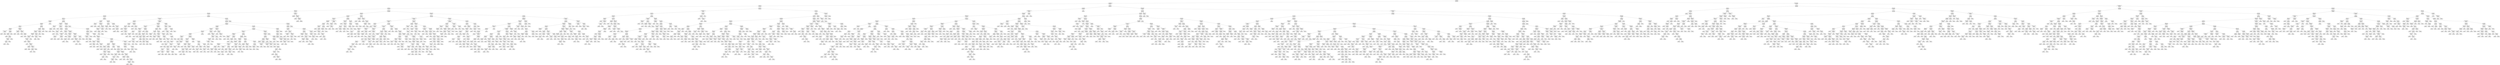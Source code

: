 digraph Tree {
node [shape=box, style="rounded", color="black", fontname=helvetica] ;
edge [fontname=helvetica] ;
0 [label="sqft <= 0.4\nmse = 147309.1\nsamples = 2418\nvalue = 1480.7"] ;
1 [label="ld_1.0 <= -0.1\nmse = 86836.7\nsamples = 1719\nvalue = 1329.4"] ;
0 -> 1 [labeldistance=2.5, labelangle=45, headlabel="True"] ;
2 [label="sqft <= -0.2\nmse = 49712.8\nsamples = 897\nvalue = 1158.9"] ;
1 -> 2 ;
3 [label="sqft <= -0.7\nmse = 27257.2\nsamples = 623\nvalue = 1069.9"] ;
2 -> 3 ;
4 [label="pForties <= 2.3\nmse = 16978.4\nsamples = 340\nvalue = 1012.4"] ;
3 -> 4 ;
5 [label="pYouths <= -0.1\nmse = 16224.4\nsamples = 333\nvalue = 1008.4"] ;
4 -> 5 ;
6 [label="pk_2.0 <= 0.0\nmse = 20027.5\nsamples = 132\nvalue = 1048.4"] ;
5 -> 6 ;
7 [label="sqft <= -1.1\nmse = 13277.3\nsamples = 113\nvalue = 1024.0"] ;
6 -> 7 ;
8 [label="pYouths <= -0.2\nmse = 6886.1\nsamples = 38\nvalue = 963.9"] ;
7 -> 8 ;
9 [label="sqft <= -1.3\nmse = 3899.8\nsamples = 36\nvalue = 946.1"] ;
8 -> 9 ;
10 [label="sqft <= -1.4\nmse = 3874.1\nsamples = 17\nvalue = 968.1"] ;
9 -> 10 ;
11 [label="sqft <= -1.6\nmse = 1266.3\nsamples = 10\nvalue = 940.9"] ;
10 -> 11 ;
12 [label="medianIncome <= -0.9\nmse = 400.0\nsamples = 2\nvalue = 880.0"] ;
11 -> 12 ;
13 [label="mse = 0.0\nsamples = 1\nvalue = 900.0"] ;
12 -> 13 ;
14 [label="mse = 0.0\nsamples = 1\nvalue = 860.0"] ;
12 -> 14 ;
15 [label="pForties <= 0.1\nmse = 690.5\nsamples = 8\nvalue = 951.0"] ;
11 -> 15 ;
16 [label="ld_3.0 <= 0.3\nmse = 364.0\nsamples = 7\nvalue = 942.2"] ;
15 -> 16 ;
17 [label="mse = 0.0\nsamples = 1\nvalue = 995.0"] ;
16 -> 17 ;
18 [label="sqft <= -1.4\nmse = 60.2\nsamples = 6\nvalue = 936.3"] ;
16 -> 18 ;
19 [label="postdateint <= 1.0\nmse = 50.0\nsamples = 4\nvalue = 940.0"] ;
18 -> 19 ;
20 [label="sqft <= -1.5\nmse = 6.0\nsamples = 3\nvalue = 943.0"] ;
19 -> 20 ;
21 [label="mse = 0.0\nsamples = 1\nvalue = 940.0"] ;
20 -> 21 ;
22 [label="mse = 0.0\nsamples = 2\nvalue = 945.0"] ;
20 -> 22 ;
23 [label="mse = 0.0\nsamples = 1\nvalue = 925.0"] ;
19 -> 23 ;
24 [label="mse = 0.0\nsamples = 2\nvalue = 929.0"] ;
18 -> 24 ;
25 [label="mse = 0.0\nsamples = 1\nvalue = 995.0"] ;
15 -> 25 ;
26 [label="postdateint <= 0.2\nmse = 5043.6\nsamples = 7\nvalue = 999.8"] ;
10 -> 26 ;
27 [label="postdateint <= 0.2\nmse = 200.0\nsamples = 2\nvalue = 1067.0"] ;
26 -> 27 ;
28 [label="mse = 0.0\nsamples = 1\nvalue = 1087.0"] ;
27 -> 28 ;
29 [label="mse = 0.0\nsamples = 1\nvalue = 1057.0"] ;
27 -> 29 ;
30 [label="postdateint <= 0.3\nmse = 4653.1\nsamples = 5\nvalue = 977.4"] ;
26 -> 30 ;
31 [label="mse = 117.2\nsamples = 3\nvalue = 906.2"] ;
30 -> 31 ;
32 [label="sqft <= -1.3\nmse = 983.0\nsamples = 2\nvalue = 1034.4"] ;
30 -> 32 ;
33 [label="mse = 0.0\nsamples = 1\nvalue = 996.0"] ;
32 -> 33 ;
34 [label="mse = 0.0\nsamples = 1\nvalue = 1060.0"] ;
32 -> 34 ;
35 [label="ld_4.0 <= 1.6\nmse = 2955.8\nsamples = 19\nvalue = 924.0"] ;
9 -> 35 ;
36 [label="sqft <= -1.2\nmse = 2324.8\nsamples = 16\nvalue = 934.5"] ;
35 -> 36 ;
37 [label="postdateint <= 0.4\nmse = 1864.0\nsamples = 14\nvalue = 942.9"] ;
36 -> 37 ;
38 [label="postdateint <= 0.4\nmse = 1738.8\nsamples = 11\nvalue = 955.7"] ;
37 -> 38 ;
39 [label="postdateint <= 0.3\nmse = 1677.3\nsamples = 9\nvalue = 945.0"] ;
38 -> 39 ;
40 [label="postdateint <= -0.7\nmse = 1500.0\nsamples = 8\nvalue = 955.0"] ;
39 -> 40 ;
41 [label="mse = 0.0\nsamples = 1\nvalue = 915.0"] ;
40 -> 41 ;
42 [label="postdateint <= 0.0\nmse = 1462.5\nsamples = 7\nvalue = 960.0"] ;
40 -> 42 ;
43 [label="mse = 0.0\nsamples = 1\nvalue = 1040.0"] ;
42 -> 43 ;
44 [label="postdateint <= 0.2\nmse = 626.5\nsamples = 6\nvalue = 948.6"] ;
42 -> 44 ;
45 [label="pk_3.0 <= 1.3\nmse = 306.2\nsamples = 2\nvalue = 917.5"] ;
44 -> 45 ;
46 [label="mse = 0.0\nsamples = 1\nvalue = 935.0"] ;
45 -> 46 ;
47 [label="mse = 0.0\nsamples = 1\nvalue = 900.0"] ;
45 -> 47 ;
48 [label="postdateint <= 0.3\nmse = 214.0\nsamples = 4\nvalue = 961.0"] ;
44 -> 48 ;
49 [label="pk_3.0 <= 1.3\nmse = 56.2\nsamples = 3\nvalue = 967.5"] ;
48 -> 49 ;
50 [label="mse = 0.0\nsamples = 2\nvalue = 975.0"] ;
49 -> 50 ;
51 [label="mse = 0.0\nsamples = 1\nvalue = 960.0"] ;
49 -> 51 ;
52 [label="mse = 0.0\nsamples = 1\nvalue = 935.0"] ;
48 -> 52 ;
53 [label="mse = 0.0\nsamples = 1\nvalue = 900.0"] ;
39 -> 53 ;
54 [label="mse = 0.0\nsamples = 2\nvalue = 995.0"] ;
38 -> 54 ;
55 [label="pk_5.0 <= 1.6\nmse = 466.0\nsamples = 3\nvalue = 907.0"] ;
37 -> 55 ;
56 [label="postdateint <= 0.4\nmse = 4.7\nsamples = 2\nvalue = 896.2"] ;
55 -> 56 ;
57 [label="mse = 0.0\nsamples = 1\nvalue = 895.0"] ;
56 -> 57 ;
58 [label="mse = 0.0\nsamples = 1\nvalue = 900.0"] ;
56 -> 58 ;
59 [label="mse = 0.0\nsamples = 1\nvalue = 950.0"] ;
55 -> 59 ;
60 [label="pTwenties <= 0.3\nmse = 2005.6\nsamples = 2\nvalue = 881.7"] ;
36 -> 60 ;
61 [label="mse = 0.0\nsamples = 1\nvalue = 945.0"] ;
60 -> 61 ;
62 [label="mse = 0.0\nsamples = 1\nvalue = 850.0"] ;
60 -> 62 ;
63 [label="sqft <= -1.2\nmse = 2479.7\nsamples = 3\nvalue = 866.2"] ;
35 -> 63 ;
64 [label="mse = 0.0\nsamples = 1\nvalue = 780.0"] ;
63 -> 64 ;
65 [label="mse = 0.0\nsamples = 2\nvalue = 895.0"] ;
63 -> 65 ;
66 [label="mse = 0.0\nsamples = 2\nvalue = 1150.0"] ;
8 -> 66 ;
67 [label="ty_1.0 <= -0.8\nmse = 13763.4\nsamples = 75\nvalue = 1054.3"] ;
7 -> 67 ;
68 [label="postdateint <= 0.2\nmse = 3028.5\nsamples = 9\nvalue = 1173.2"] ;
67 -> 68 ;
69 [label="pForties <= 0.2\nmse = 1786.0\nsamples = 5\nvalue = 1127.0"] ;
68 -> 69 ;
70 [label="sqft <= -0.8\nmse = 567.2\nsamples = 4\nvalue = 1108.8"] ;
69 -> 70 ;
71 [label="mse = 0.0\nsamples = 3\nvalue = 1095.0"] ;
70 -> 71 ;
72 [label="mse = 0.0\nsamples = 1\nvalue = 1150.0"] ;
70 -> 72 ;
73 [label="mse = 0.0\nsamples = 1\nvalue = 1200.0"] ;
69 -> 73 ;
74 [label="postdateint <= 0.2\nmse = 805.6\nsamples = 4\nvalue = 1211.7"] ;
68 -> 74 ;
75 [label="mse = 0.0\nsamples = 1\nvalue = 1250.0"] ;
74 -> 75 ;
76 [label="pThirties <= 1.1\nmse = 106.2\nsamples = 3\nvalue = 1192.5"] ;
74 -> 76 ;
77 [label="postdateint <= 0.9\nmse = 5.6\nsamples = 2\nvalue = 1198.3"] ;
76 -> 77 ;
78 [label="mse = 0.0\nsamples = 1\nvalue = 1195.0"] ;
77 -> 78 ;
79 [label="mse = 0.0\nsamples = 1\nvalue = 1200.0"] ;
77 -> 79 ;
80 [label="mse = 0.0\nsamples = 1\nvalue = 1175.0"] ;
76 -> 80 ;
81 [label="pSixtyPlus <= 2.2\nmse = 13232.9\nsamples = 66\nvalue = 1041.5"] ;
67 -> 81 ;
82 [label="sqft <= -1.0\nmse = 12746.4\nsamples = 65\nvalue = 1039.0"] ;
81 -> 82 ;
83 [label="pk_4.0 <= 0.4\nmse = 12447.9\nsamples = 16\nvalue = 1083.4"] ;
82 -> 83 ;
84 [label="postdateint <= 0.9\nmse = 4994.4\nsamples = 5\nvalue = 1008.3"] ;
83 -> 84 ;
85 [label="number bedrooms <= -0.2\nmse = 1858.3\nsamples = 4\nvalue = 965.0"] ;
84 -> 85 ;
86 [label="pTwenties <= 1.0\nmse = 468.8\nsamples = 2\nvalue = 937.5"] ;
85 -> 86 ;
87 [label="mse = 0.0\nsamples = 1\nvalue = 950.0"] ;
86 -> 87 ;
88 [label="mse = 0.0\nsamples = 1\nvalue = 900.0"] ;
86 -> 88 ;
89 [label="postdateint <= 0.3\nmse = 100.0\nsamples = 2\nvalue = 1020.0"] ;
85 -> 89 ;
90 [label="mse = 0.0\nsamples = 1\nvalue = 1030.0"] ;
89 -> 90 ;
91 [label="mse = 0.0\nsamples = 1\nvalue = 1010.0"] ;
89 -> 91 ;
92 [label="mse = 0.0\nsamples = 1\nvalue = 1095.0"] ;
84 -> 92 ;
93 [label="medianIncome <= -0.7\nmse = 11508.0\nsamples = 11\nvalue = 1128.5"] ;
83 -> 93 ;
94 [label="postdateint <= -1.4\nmse = 16030.6\nsamples = 4\nvalue = 1201.7"] ;
93 -> 94 ;
95 [label="mse = 0.0\nsamples = 1\nvalue = 950.0"] ;
94 -> 95 ;
96 [label="pSixtyPlus <= -0.4\nmse = 4036.0\nsamples = 3\nvalue = 1252.0"] ;
94 -> 96 ;
97 [label="ld_4.0 <= 1.6\nmse = 138.9\nsamples = 2\nvalue = 1303.3"] ;
96 -> 97 ;
98 [label="mse = 0.0\nsamples = 1\nvalue = 1295.0"] ;
97 -> 98 ;
99 [label="mse = 0.0\nsamples = 1\nvalue = 1320.0"] ;
97 -> 99 ;
100 [label="mse = 0.0\nsamples = 1\nvalue = 1175.0"] ;
96 -> 100 ;
101 [label="postdateint <= 1.0\nmse = 2539.3\nsamples = 7\nvalue = 1079.7"] ;
93 -> 101 ;
102 [label="postdateint <= -0.7\nmse = 2618.5\nsamples = 5\nvalue = 1067.7"] ;
101 -> 102 ;
103 [label="mse = 0.0\nsamples = 2\nvalue = 1095.0"] ;
102 -> 103 ;
104 [label="postdateint <= 0.0\nmse = 3793.6\nsamples = 3\nvalue = 1031.3"] ;
102 -> 104 ;
105 [label="mse = 0.0\nsamples = 1\nvalue = 950.0"] ;
104 -> 105 ;
106 [label="medianIncome <= 0.2\nmse = 729.0\nsamples = 2\nvalue = 1072.0"] ;
104 -> 106 ;
107 [label="mse = 0.0\nsamples = 1\nvalue = 1099.0"] ;
106 -> 107 ;
108 [label="mse = 0.0\nsamples = 1\nvalue = 1045.0"] ;
106 -> 108 ;
109 [label="ld_4.0 <= 1.6\nmse = 12.2\nsamples = 2\nvalue = 1121.5"] ;
101 -> 109 ;
110 [label="mse = 0.0\nsamples = 1\nvalue = 1125.0"] ;
109 -> 110 ;
111 [label="mse = 0.0\nsamples = 1\nvalue = 1118.0"] ;
109 -> 111 ;
112 [label="pk_7.0 <= 7.5\nmse = 12033.9\nsamples = 49\nvalue = 1025.2"] ;
82 -> 112 ;
113 [label="sqft <= -1.0\nmse = 9786.6\nsamples = 48\nvalue = 1019.6"] ;
112 -> 113 ;
114 [label="postdateint <= 0.9\nmse = 5305.1\nsamples = 4\nvalue = 938.6"] ;
113 -> 114 ;
115 [label="medianIncome <= 0.1\nmse = 2020.1\nsamples = 3\nvalue = 914.2"] ;
114 -> 115 ;
116 [label="mse = 0.0\nsamples = 1\nvalue = 870.0"] ;
115 -> 116 ;
117 [label="sqft <= -1.0\nmse = 138.9\nsamples = 2\nvalue = 958.3"] ;
115 -> 117 ;
118 [label="mse = 0.0\nsamples = 1\nvalue = 975.0"] ;
117 -> 118 ;
119 [label="mse = 0.0\nsamples = 1\nvalue = 950.0"] ;
117 -> 119 ;
120 [label="mse = 0.0\nsamples = 1\nvalue = 1085.0"] ;
114 -> 120 ;
121 [label="postdateint <= -1.4\nmse = 9507.4\nsamples = 44\nvalue = 1027.8"] ;
113 -> 121 ;
122 [label="mse = 0.0\nsamples = 1\nvalue = 1285.0"] ;
121 -> 122 ;
123 [label="postdateint <= 0.0\nmse = 8660.3\nsamples = 43\nvalue = 1024.0"] ;
121 -> 123 ;
124 [label="pYouths <= -1.0\nmse = 2681.4\nsamples = 6\nvalue = 968.8"] ;
123 -> 124 ;
125 [label="postdateint <= -1.2\nmse = 320.1\nsamples = 3\nvalue = 925.8"] ;
124 -> 125 ;
126 [label="mse = 0.0\nsamples = 1\nvalue = 950.0"] ;
125 -> 126 ;
127 [label="pFifties <= 0.0\nmse = 42.2\nsamples = 2\nvalue = 913.8"] ;
125 -> 127 ;
128 [label="mse = 0.0\nsamples = 1\nvalue = 910.0"] ;
127 -> 128 ;
129 [label="mse = 0.0\nsamples = 1\nvalue = 925.0"] ;
127 -> 129 ;
130 [label="postdateint <= -1.1\nmse = 1760.2\nsamples = 3\nvalue = 1005.7"] ;
124 -> 130 ;
131 [label="mse = 0.0\nsamples = 1\nvalue = 1050.0"] ;
130 -> 131 ;
132 [label="pSixtyPlus <= -0.3\nmse = 506.2\nsamples = 2\nvalue = 972.5"] ;
130 -> 132 ;
133 [label="mse = 0.0\nsamples = 1\nvalue = 950.0"] ;
132 -> 133 ;
134 [label="mse = 0.0\nsamples = 1\nvalue = 995.0"] ;
132 -> 134 ;
135 [label="sqft <= -0.8\nmse = 9183.2\nsamples = 37\nvalue = 1037.1"] ;
123 -> 135 ;
136 [label="postdateint <= 0.3\nmse = 7951.6\nsamples = 30\nvalue = 1024.9"] ;
135 -> 136 ;
137 [label="sqft <= -0.9\nmse = 2862.8\nsamples = 12\nvalue = 1074.0"] ;
136 -> 137 ;
138 [label="postdateint <= 0.2\nmse = 337.9\nsamples = 3\nvalue = 1030.3"] ;
137 -> 138 ;
139 [label="mse = 672.2\nsamples = 2\nvalue = 1031.7"] ;
138 -> 139 ;
140 [label="mse = 0.0\nsamples = 1\nvalue = 1029.0"] ;
138 -> 140 ;
141 [label="sqft <= -0.9\nmse = 2695.1\nsamples = 9\nvalue = 1095.8"] ;
137 -> 141 ;
142 [label="sqft <= -0.9\nmse = 1363.6\nsamples = 7\nvalue = 1119.4"] ;
141 -> 142 ;
143 [label="postdateint <= 0.1\nmse = 145.9\nsamples = 5\nvalue = 1100.7"] ;
142 -> 143 ;
144 [label="mse = 0.0\nsamples = 1\nvalue = 1130.0"] ;
143 -> 144 ;
145 [label="postdateint <= 0.2\nmse = 3.5\nsamples = 4\nvalue = 1095.8"] ;
143 -> 145 ;
146 [label="ld_4.0 <= 1.6\nmse = 5.6\nsamples = 3\nvalue = 1096.7"] ;
145 -> 146 ;
147 [label="mse = 0.0\nsamples = 1\nvalue = 1100.0"] ;
146 -> 147 ;
148 [label="mse = 0.0\nsamples = 2\nvalue = 1095.0"] ;
146 -> 148 ;
149 [label="mse = 0.0\nsamples = 1\nvalue = 1095.0"] ;
145 -> 149 ;
150 [label="pThirties <= 0.6\nmse = 100.0\nsamples = 2\nvalue = 1185.0"] ;
142 -> 150 ;
151 [label="mse = 0.0\nsamples = 1\nvalue = 1175.0"] ;
150 -> 151 ;
152 [label="mse = 0.0\nsamples = 1\nvalue = 1195.0"] ;
150 -> 152 ;
153 [label="mse = 0.0\nsamples = 2\nvalue = 1025.0"] ;
141 -> 153 ;
154 [label="postdateint <= 0.3\nmse = 8666.7\nsamples = 18\nvalue = 992.2"] ;
136 -> 154 ;
155 [label="sqft <= -0.9\nmse = 229.7\nsamples = 2\nvalue = 833.8"] ;
154 -> 155 ;
156 [label="mse = 0.0\nsamples = 1\nvalue = 825.0"] ;
155 -> 156 ;
157 [label="mse = 0.0\nsamples = 1\nvalue = 860.0"] ;
155 -> 157 ;
158 [label="sqft <= -0.8\nmse = 5009.3\nsamples = 16\nvalue = 1019.7"] ;
154 -> 158 ;
159 [label="pk_4.0 <= 0.4\nmse = 4171.5\nsamples = 15\nvalue = 1026.5"] ;
158 -> 159 ;
160 [label="postdateint <= 1.6\nmse = 1121.5\nsamples = 5\nvalue = 980.6"] ;
159 -> 160 ;
161 [label="pForties <= -0.1\nmse = 220.4\nsamples = 4\nvalue = 992.1"] ;
160 -> 161 ;
162 [label="pSixtyPlus <= -1.3\nmse = 47.2\nsamples = 3\nvalue = 986.7"] ;
161 -> 162 ;
163 [label="postdateint <= 0.9\nmse = 18.8\nsamples = 2\nvalue = 982.5"] ;
162 -> 163 ;
164 [label="mse = 0.0\nsamples = 1\nvalue = 990.0"] ;
163 -> 164 ;
165 [label="mse = 0.0\nsamples = 1\nvalue = 980.0"] ;
163 -> 165 ;
166 [label="mse = 0.0\nsamples = 1\nvalue = 995.0"] ;
162 -> 166 ;
167 [label="mse = 0.0\nsamples = 1\nvalue = 1025.0"] ;
161 -> 167 ;
168 [label="mse = 0.0\nsamples = 1\nvalue = 900.0"] ;
160 -> 168 ;
169 [label="postdateint <= 0.3\nmse = 4020.9\nsamples = 10\nvalue = 1052.8"] ;
159 -> 169 ;
170 [label="mse = 0.0\nsamples = 1\nvalue = 950.0"] ;
169 -> 170 ;
171 [label="postdateint <= 1.5\nmse = 3455.0\nsamples = 9\nvalue = 1060.7"] ;
169 -> 171 ;
172 [label="postdateint <= 1.5\nmse = 168.8\nsamples = 4\nvalue = 1102.5"] ;
171 -> 172 ;
173 [label="mse = 0.0\nsamples = 3\nvalue = 1095.0"] ;
172 -> 173 ;
174 [label="mse = 0.0\nsamples = 1\nvalue = 1125.0"] ;
172 -> 174 ;
175 [label="ld_3.0 <= 0.3\nmse = 3793.4\nsamples = 5\nvalue = 1042.1"] ;
171 -> 175 ;
176 [label="mse = 0.0\nsamples = 1\nvalue = 995.0"] ;
175 -> 176 ;
177 [label="sqft <= -0.9\nmse = 3955.5\nsamples = 4\nvalue = 1048.0"] ;
175 -> 177 ;
178 [label="postdateint <= 1.5\nmse = 4128.6\nsamples = 3\nvalue = 1055.0"] ;
177 -> 178 ;
179 [label="mse = 0.0\nsamples = 1\nvalue = 1050.0"] ;
178 -> 179 ;
180 [label="mse = 5766.0\nsamples = 2\nvalue = 1057.0"] ;
178 -> 180 ;
181 [label="mse = 0.0\nsamples = 1\nvalue = 999.0"] ;
177 -> 181 ;
182 [label="mse = 0.0\nsamples = 1\nvalue = 870.0"] ;
158 -> 182 ;
183 [label="number bedrooms <= -0.2\nmse = 11053.5\nsamples = 7\nvalue = 1091.9"] ;
135 -> 183 ;
184 [label="postdateint <= 0.3\nmse = 8636.2\nsamples = 5\nvalue = 1045.6"] ;
183 -> 184 ;
185 [label="pForties <= -0.1\nmse = 13924.0\nsamples = 2\nvalue = 1147.0"] ;
184 -> 185 ;
186 [label="mse = 0.0\nsamples = 1\nvalue = 1265.0"] ;
185 -> 186 ;
187 [label="mse = 0.0\nsamples = 1\nvalue = 1029.0"] ;
185 -> 187 ;
188 [label="pYouths <= -0.4\nmse = 760.0\nsamples = 3\nvalue = 1005.0"] ;
184 -> 188 ;
189 [label="pThirties <= -0.0\nmse = 4.7\nsamples = 2\nvalue = 1018.8"] ;
188 -> 189 ;
190 [label="mse = 0.0\nsamples = 1\nvalue = 1015.0"] ;
189 -> 190 ;
191 [label="mse = 0.0\nsamples = 1\nvalue = 1020.0"] ;
189 -> 191 ;
192 [label="mse = 0.0\nsamples = 1\nvalue = 950.0"] ;
188 -> 192 ;
193 [label="mse = 0.0\nsamples = 2\nvalue = 1200.0"] ;
183 -> 193 ;
194 [label="mse = 0.0\nsamples = 1\nvalue = 1450.0"] ;
112 -> 194 ;
195 [label="mse = 0.0\nsamples = 1\nvalue = 1290.0"] ;
81 -> 195 ;
196 [label="pThirties <= 0.6\nmse = 35917.4\nsamples = 19\nvalue = 1170.4"] ;
6 -> 196 ;
197 [label="sqft <= -1.3\nmse = 18813.2\nsamples = 9\nvalue = 1311.7"] ;
196 -> 197 ;
198 [label="pFifties <= 0.2\nmse = 64.0\nsamples = 2\nvalue = 1067.0"] ;
197 -> 198 ;
199 [label="mse = 0.0\nsamples = 1\nvalue = 1059.0"] ;
198 -> 199 ;
200 [label="mse = 0.0\nsamples = 1\nvalue = 1075.0"] ;
198 -> 200 ;
201 [label="postdateint <= -1.2\nmse = 10293.8\nsamples = 7\nvalue = 1352.5"] ;
197 -> 201 ;
202 [label="mse = 0.0\nsamples = 1\nvalue = 1550.0"] ;
201 -> 202 ;
203 [label="postdateint <= 0.3\nmse = 2991.0\nsamples = 6\nvalue = 1313.0"] ;
201 -> 203 ;
204 [label="postdateint <= -0.4\nmse = 567.2\nsamples = 3\nvalue = 1373.8"] ;
203 -> 204 ;
205 [label="mse = 0.0\nsamples = 1\nvalue = 1400.0"] ;
204 -> 205 ;
206 [label="ty_1.0 <= -0.8\nmse = 450.0\nsamples = 2\nvalue = 1365.0"] ;
204 -> 206 ;
207 [label="mse = 0.0\nsamples = 1\nvalue = 1395.0"] ;
206 -> 207 ;
208 [label="mse = 0.0\nsamples = 1\nvalue = 1350.0"] ;
206 -> 208 ;
209 [label="medianIncome <= -0.0\nmse = 506.2\nsamples = 3\nvalue = 1272.5"] ;
203 -> 209 ;
210 [label="mse = 0.0\nsamples = 2\nvalue = 1295.0"] ;
209 -> 210 ;
211 [label="mse = 0.0\nsamples = 1\nvalue = 1250.0"] ;
209 -> 211 ;
212 [label="ty_1.0 <= -0.8\nmse = 24130.2\nsamples = 10\nvalue = 1071.5"] ;
196 -> 212 ;
213 [label="sqft <= -1.2\nmse = 17506.2\nsamples = 4\nvalue = 972.5"] ;
212 -> 213 ;
214 [label="pFifties <= -0.6\nmse = 2500.0\nsamples = 3\nvalue = 845.0"] ;
213 -> 214 ;
215 [label="mse = 0.0\nsamples = 1\nvalue = 745.0"] ;
214 -> 215 ;
216 [label="mse = 0.0\nsamples = 2\nvalue = 870.0"] ;
214 -> 216 ;
217 [label="mse = 0.0\nsamples = 1\nvalue = 1100.0"] ;
213 -> 217 ;
218 [label="sqft <= -1.4\nmse = 11152.2\nsamples = 6\nvalue = 1170.5"] ;
212 -> 218 ;
219 [label="mse = 0.0\nsamples = 1\nvalue = 895.0"] ;
218 -> 219 ;
220 [label="pSixtyPlus <= -1.4\nmse = 3021.0\nsamples = 5\nvalue = 1201.1"] ;
218 -> 220 ;
221 [label="mse = 0.0\nsamples = 1\nvalue = 1295.0"] ;
220 -> 221 ;
222 [label="pYouths <= -1.2\nmse = 2159.0\nsamples = 4\nvalue = 1189.4"] ;
220 -> 222 ;
223 [label="mse = 2828.5\nsamples = 3\nvalue = 1185.8"] ;
222 -> 223 ;
224 [label="mse = 0.0\nsamples = 1\nvalue = 1200.0"] ;
222 -> 224 ;
225 [label="sqft <= -1.1\nmse = 12295.5\nsamples = 201\nvalue = 983.7"] ;
5 -> 225 ;
226 [label="medianIncome <= -1.6\nmse = 11205.8\nsamples = 58\nvalue = 931.8"] ;
225 -> 226 ;
227 [label="ld_4.0 <= 1.6\nmse = 10580.8\nsamples = 11\nvalue = 1031.2"] ;
226 -> 227 ;
228 [label="ty_2.0 <= 2.1\nmse = 7498.9\nsamples = 5\nvalue = 956.8"] ;
227 -> 228 ;
229 [label="sqft <= -1.4\nmse = 2473.0\nsamples = 4\nvalue = 929.1"] ;
228 -> 229 ;
230 [label="mse = 0.0\nsamples = 1\nvalue = 900.0"] ;
229 -> 230 ;
231 [label="postdateint <= -0.5\nmse = 2986.6\nsamples = 3\nvalue = 940.8"] ;
229 -> 231 ;
232 [label="mse = 0.0\nsamples = 1\nvalue = 915.0"] ;
231 -> 232 ;
233 [label="postdateint <= 0.3\nmse = 4970.2\nsamples = 2\nvalue = 979.5"] ;
231 -> 233 ;
234 [label="mse = 0.0\nsamples = 1\nvalue = 1050.0"] ;
233 -> 234 ;
235 [label="mse = 0.0\nsamples = 1\nvalue = 909.0"] ;
233 -> 235 ;
236 [label="mse = 0.0\nsamples = 1\nvalue = 1150.0"] ;
228 -> 236 ;
237 [label="postdateint <= 0.1\nmse = 4004.9\nsamples = 6\nvalue = 1097.4"] ;
227 -> 237 ;
238 [label="mse = 0.0\nsamples = 1\nvalue = 1025.0"] ;
237 -> 238 ;
239 [label="pk_4.0 <= 0.4\nmse = 3767.5\nsamples = 5\nvalue = 1106.5"] ;
237 -> 239 ;
240 [label="mse = 5004.6\nsamples = 4\nvalue = 1108.7"] ;
239 -> 240 ;
241 [label="mse = 0.0\nsamples = 1\nvalue = 1100.0"] ;
239 -> 241 ;
242 [label="medianIncome <= 0.3\nmse = 8553.8\nsamples = 47\nvalue = 908.9"] ;
226 -> 242 ;
243 [label="pTwenties <= -0.3\nmse = 7670.3\nsamples = 38\nvalue = 887.4"] ;
242 -> 243 ;
244 [label="pSixtyPlus <= -0.8\nmse = 7024.9\nsamples = 21\nvalue = 853.0"] ;
243 -> 244 ;
245 [label="postdateint <= 0.1\nmse = 6979.2\nsamples = 6\nvalue = 769.8"] ;
244 -> 245 ;
246 [label="sqft <= -1.2\nmse = 2476.0\nsamples = 3\nvalue = 723.0"] ;
245 -> 246 ;
247 [label="pSixtyPlus <= -1.0\nmse = 1056.2\nsamples = 2\nvalue = 667.5"] ;
246 -> 247 ;
248 [label="mse = 0.0\nsamples = 1\nvalue = 635.0"] ;
247 -> 248 ;
249 [label="mse = 0.0\nsamples = 1\nvalue = 700.0"] ;
247 -> 249 ;
250 [label="mse = 0.0\nsamples = 1\nvalue = 760.0"] ;
246 -> 250 ;
251 [label="pTwenties <= -0.6\nmse = 4770.9\nsamples = 3\nvalue = 847.7"] ;
245 -> 251 ;
252 [label="mse = 0.0\nsamples = 1\nvalue = 750.0"] ;
251 -> 252 ;
253 [label="sqft <= -1.3\nmse = 2.2\nsamples = 2\nvalue = 896.5"] ;
251 -> 253 ;
254 [label="mse = 0.0\nsamples = 1\nvalue = 898.0"] ;
253 -> 254 ;
255 [label="mse = 0.0\nsamples = 1\nvalue = 895.0"] ;
253 -> 255 ;
256 [label="pThirties <= -1.1\nmse = 3959.9\nsamples = 15\nvalue = 880.8"] ;
244 -> 256 ;
257 [label="mse = 0.0\nsamples = 1\nvalue = 700.0"] ;
256 -> 257 ;
258 [label="ld_5.0 <= 5.7\nmse = 2649.9\nsamples = 14\nvalue = 888.6"] ;
256 -> 258 ;
259 [label="pForties <= -0.0\nmse = 1857.4\nsamples = 13\nvalue = 894.9"] ;
258 -> 259 ;
260 [label="sqft <= -1.5\nmse = 670.9\nsamples = 6\nvalue = 862.6"] ;
259 -> 260 ;
261 [label="pForties <= -0.2\nmse = 209.0\nsamples = 4\nvalue = 841.8"] ;
260 -> 261 ;
262 [label="mse = 88.9\nsamples = 2\nvalue = 831.7"] ;
261 -> 262 ;
263 [label="postdateint <= -1.2\nmse = 4.0\nsamples = 2\nvalue = 857.0"] ;
261 -> 263 ;
264 [label="mse = 0.0\nsamples = 1\nvalue = 859.0"] ;
263 -> 264 ;
265 [label="mse = 0.0\nsamples = 1\nvalue = 855.0"] ;
263 -> 265 ;
266 [label="sqft <= -1.3\nmse = 36.8\nsamples = 2\nvalue = 888.5"] ;
260 -> 266 ;
267 [label="mse = 0.0\nsamples = 1\nvalue = 899.0"] ;
266 -> 267 ;
268 [label="mse = 0.0\nsamples = 1\nvalue = 885.0"] ;
266 -> 268 ;
269 [label="pThirties <= 0.3\nmse = 1452.4\nsamples = 7\nvalue = 917.3"] ;
259 -> 269 ;
270 [label="sqft <= -1.4\nmse = 1028.5\nsamples = 6\nvalue = 910.8"] ;
269 -> 270 ;
271 [label="pk_5.0 <= 1.6\nmse = 56.2\nsamples = 4\nvalue = 922.5"] ;
270 -> 271 ;
272 [label="mse = 0.0\nsamples = 2\nvalue = 915.0"] ;
271 -> 272 ;
273 [label="mse = 0.0\nsamples = 2\nvalue = 930.0"] ;
271 -> 273 ;
274 [label="pYouths <= 1.0\nmse = 1806.2\nsamples = 2\nvalue = 852.5"] ;
270 -> 274 ;
275 [label="mse = 0.0\nsamples = 1\nvalue = 895.0"] ;
274 -> 275 ;
276 [label="mse = 0.0\nsamples = 1\nvalue = 810.0"] ;
274 -> 276 ;
277 [label="mse = 0.0\nsamples = 1\nvalue = 995.0"] ;
269 -> 277 ;
278 [label="mse = 0.0\nsamples = 1\nvalue = 750.0"] ;
258 -> 278 ;
279 [label="postdateint <= 1.6\nmse = 5363.2\nsamples = 17\nvalue = 928.3"] ;
243 -> 279 ;
280 [label="sqft <= -1.4\nmse = 3046.7\nsamples = 16\nvalue = 942.5"] ;
279 -> 280 ;
281 [label="pk_4.0 <= 0.4\nmse = 3755.9\nsamples = 5\nvalue = 991.9"] ;
280 -> 281 ;
282 [label="postdateint <= 0.2\nmse = 281.2\nsamples = 4\nvalue = 957.5"] ;
281 -> 282 ;
283 [label="mse = 0.0\nsamples = 3\nvalue = 950.0"] ;
282 -> 283 ;
284 [label="mse = 0.0\nsamples = 1\nvalue = 995.0"] ;
282 -> 284 ;
285 [label="mse = 0.0\nsamples = 1\nvalue = 1095.0"] ;
281 -> 285 ;
286 [label="pYouths <= 0.2\nmse = 1027.3\nsamples = 11\nvalue = 919.3"] ;
280 -> 286 ;
287 [label="postdateint <= 0.1\nmse = 611.0\nsamples = 6\nvalue = 903.0"] ;
286 -> 287 ;
288 [label="postdateint <= -0.6\nmse = 600.0\nsamples = 2\nvalue = 915.0"] ;
287 -> 288 ;
289 [label="mse = 0.0\nsamples = 1\nvalue = 895.0"] ;
288 -> 289 ;
290 [label="mse = 0.0\nsamples = 1\nvalue = 945.0"] ;
288 -> 290 ;
291 [label="postdateint <= 0.3\nmse = 334.0\nsamples = 4\nvalue = 891.0"] ;
287 -> 291 ;
292 [label="mse = 0.0\nsamples = 1\nvalue = 880.0"] ;
291 -> 292 ;
293 [label="postdateint <= 1.0\nmse = 422.2\nsamples = 3\nvalue = 898.3"] ;
291 -> 293 ;
294 [label="mse = 625.0\nsamples = 2\nvalue = 900.0"] ;
293 -> 294 ;
295 [label="mse = 0.0\nsamples = 1\nvalue = 895.0"] ;
293 -> 295 ;
296 [label="postdateint <= 0.3\nmse = 700.8\nsamples = 5\nvalue = 942.6"] ;
286 -> 296 ;
297 [label="pTwenties <= 0.0\nmse = 297.0\nsamples = 3\nvalue = 955.6"] ;
296 -> 297 ;
298 [label="mse = 0.0\nsamples = 1\nvalue = 989.0"] ;
297 -> 298 ;
299 [label="postdateint <= -0.6\nmse = 22.7\nsamples = 2\nvalue = 947.2"] ;
297 -> 299 ;
300 [label="mse = 0.0\nsamples = 1\nvalue = 939.0"] ;
299 -> 300 ;
301 [label="mse = 0.0\nsamples = 1\nvalue = 950.0"] ;
299 -> 301 ;
302 [label="pk_4.0 <= 0.4\nmse = 225.0\nsamples = 2\nvalue = 910.0"] ;
296 -> 302 ;
303 [label="mse = 0.0\nsamples = 1\nvalue = 925.0"] ;
302 -> 303 ;
304 [label="mse = 0.0\nsamples = 1\nvalue = 895.0"] ;
302 -> 304 ;
305 [label="mse = 0.0\nsamples = 1\nvalue = 750.0"] ;
279 -> 305 ;
306 [label="sqft <= -1.2\nmse = 3088.9\nsamples = 9\nvalue = 993.3"] ;
242 -> 306 ;
307 [label="postdateint <= 0.4\nmse = 839.4\nsamples = 8\nvalue = 1017.9"] ;
306 -> 307 ;
308 [label="sqft <= -1.5\nmse = 396.5\nsamples = 6\nvalue = 1034.4"] ;
307 -> 308 ;
309 [label="mse = 0.0\nsamples = 1\nvalue = 1000.0"] ;
308 -> 309 ;
310 [label="medianIncome <= 1.2\nmse = 3.5\nsamples = 5\nvalue = 1045.8"] ;
308 -> 310 ;
311 [label="mse = 0.0\nsamples = 4\nvalue = 1045.0"] ;
310 -> 311 ;
312 [label="mse = 0.0\nsamples = 1\nvalue = 1050.0"] ;
310 -> 312 ;
313 [label="pk_5.0 <= 1.6\nmse = 100.0\nsamples = 2\nvalue = 985.0"] ;
307 -> 313 ;
314 [label="mse = 0.0\nsamples = 1\nvalue = 995.0"] ;
313 -> 314 ;
315 [label="mse = 0.0\nsamples = 1\nvalue = 975.0"] ;
313 -> 315 ;
316 [label="mse = 0.0\nsamples = 1\nvalue = 895.0"] ;
306 -> 316 ;
317 [label="ld_2.0 <= 9.9\nmse = 11301.7\nsamples = 143\nvalue = 1003.4"] ;
225 -> 317 ;
318 [label="pk_3.0 <= 1.3\nmse = 10782.6\nsamples = 142\nvalue = 1006.8"] ;
317 -> 318 ;
319 [label="pThirties <= -0.4\nmse = 8869.4\nsamples = 120\nvalue = 996.4"] ;
318 -> 319 ;
320 [label="pk_2.0 <= 0.0\nmse = 8801.0\nsamples = 50\nvalue = 955.4"] ;
319 -> 320 ;
321 [label="pSixtyPlus <= 1.3\nmse = 5138.0\nsamples = 46\nvalue = 937.8"] ;
320 -> 321 ;
322 [label="pYouths <= 2.5\nmse = 4223.9\nsamples = 39\nvalue = 925.6"] ;
321 -> 322 ;
323 [label="pk_4.0 <= 0.4\nmse = 3630.7\nsamples = 38\nvalue = 922.3"] ;
322 -> 323 ;
324 [label="pTwenties <= -0.6\nmse = 984.0\nsamples = 5\nvalue = 867.8"] ;
323 -> 324 ;
325 [label="mse = 0.0\nsamples = 1\nvalue = 825.0"] ;
324 -> 325 ;
326 [label="ld_5.0 <= 5.7\nmse = 592.9\nsamples = 4\nvalue = 880.0"] ;
324 -> 326 ;
327 [label="pThirties <= -0.8\nmse = 103.5\nsamples = 3\nvalue = 889.2"] ;
326 -> 327 ;
328 [label="mse = 0.0\nsamples = 1\nvalue = 875.0"] ;
327 -> 328 ;
329 [label="sqft <= -0.9\nmse = 4.7\nsamples = 2\nvalue = 896.2"] ;
327 -> 329 ;
330 [label="mse = 0.0\nsamples = 1\nvalue = 900.0"] ;
329 -> 330 ;
331 [label="mse = 0.0\nsamples = 1\nvalue = 895.0"] ;
329 -> 331 ;
332 [label="mse = 0.0\nsamples = 1\nvalue = 825.0"] ;
326 -> 332 ;
333 [label="postdateint <= 0.4\nmse = 3484.2\nsamples = 33\nvalue = 931.8"] ;
323 -> 333 ;
334 [label="pThirties <= -0.8\nmse = 2747.3\nsamples = 23\nvalue = 917.3"] ;
333 -> 334 ;
335 [label="pForties <= 0.3\nmse = 2656.5\nsamples = 12\nvalue = 896.0"] ;
334 -> 335 ;
336 [label="postdateint <= 0.3\nmse = 1197.3\nsamples = 9\nvalue = 919.0"] ;
335 -> 336 ;
337 [label="sqft <= -0.9\nmse = 1037.9\nsamples = 8\nvalue = 925.8"] ;
336 -> 337 ;
338 [label="pSixtyPlus <= -1.2\nmse = 281.6\nsamples = 4\nvalue = 910.7"] ;
337 -> 338 ;
339 [label="mse = 0.0\nsamples = 2\nvalue = 925.0"] ;
338 -> 339 ;
340 [label="medianIncome <= -0.3\nmse = 22.2\nsamples = 2\nvalue = 891.7"] ;
338 -> 340 ;
341 [label="mse = 0.0\nsamples = 1\nvalue = 895.0"] ;
340 -> 341 ;
342 [label="mse = 0.0\nsamples = 1\nvalue = 885.0"] ;
340 -> 342 ;
343 [label="pThirties <= -1.1\nmse = 1347.2\nsamples = 4\nvalue = 943.3"] ;
337 -> 343 ;
344 [label="postdateint <= 0.1\nmse = 2500.0\nsamples = 2\nvalue = 975.0"] ;
343 -> 344 ;
345 [label="mse = 0.0\nsamples = 1\nvalue = 925.0"] ;
344 -> 345 ;
346 [label="mse = 0.0\nsamples = 1\nvalue = 1025.0"] ;
344 -> 346 ;
347 [label="sqft <= -0.8\nmse = 18.8\nsamples = 2\nvalue = 927.5"] ;
343 -> 347 ;
348 [label="mse = 0.0\nsamples = 1\nvalue = 935.0"] ;
347 -> 348 ;
349 [label="mse = 0.0\nsamples = 1\nvalue = 925.0"] ;
347 -> 349 ;
350 [label="mse = 0.0\nsamples = 1\nvalue = 875.0"] ;
336 -> 350 ;
351 [label="pTwenties <= -1.1\nmse = 686.0\nsamples = 3\nvalue = 827.0"] ;
335 -> 351 ;
352 [label="postdateint <= -1.2\nmse = 5.6\nsamples = 2\nvalue = 848.3"] ;
351 -> 352 ;
353 [label="mse = 0.0\nsamples = 1\nvalue = 850.0"] ;
352 -> 353 ;
354 [label="mse = 0.0\nsamples = 1\nvalue = 845.0"] ;
352 -> 354 ;
355 [label="mse = 0.0\nsamples = 1\nvalue = 795.0"] ;
351 -> 355 ;
356 [label="postdateint <= -1.3\nmse = 1932.8\nsamples = 11\nvalue = 938.6"] ;
334 -> 356 ;
357 [label="pForties <= -0.0\nmse = 625.0\nsamples = 2\nvalue = 870.0"] ;
356 -> 357 ;
358 [label="mse = 0.0\nsamples = 1\nvalue = 845.0"] ;
357 -> 358 ;
359 [label="mse = 0.0\nsamples = 1\nvalue = 895.0"] ;
357 -> 359 ;
360 [label="pSixtyPlus <= 0.2\nmse = 1498.0\nsamples = 9\nvalue = 946.2"] ;
356 -> 360 ;
361 [label="postdateint <= -0.5\nmse = 548.3\nsamples = 7\nvalue = 928.8"] ;
360 -> 361 ;
362 [label="pThirties <= -0.7\nmse = 495.2\nsamples = 4\nvalue = 914.8"] ;
361 -> 362 ;
363 [label="mse = 0.0\nsamples = 1\nvalue = 949.0"] ;
362 -> 363 ;
364 [label="pYouths <= 2.0\nmse = 138.9\nsamples = 3\nvalue = 903.3"] ;
362 -> 364 ;
365 [label="mse = 0.0\nsamples = 2\nvalue = 895.0"] ;
364 -> 365 ;
366 [label="mse = 0.0\nsamples = 1\nvalue = 920.0"] ;
364 -> 366 ;
367 [label="pFifties <= -0.3\nmse = 6.2\nsamples = 3\nvalue = 947.5"] ;
361 -> 367 ;
368 [label="mse = 0.0\nsamples = 1\nvalue = 950.0"] ;
367 -> 368 ;
369 [label="mse = 0.0\nsamples = 2\nvalue = 945.0"] ;
367 -> 369 ;
370 [label="postdateint <= -0.6\nmse = 64.0\nsamples = 2\nvalue = 1007.0"] ;
360 -> 370 ;
371 [label="mse = 0.0\nsamples = 1\nvalue = 999.0"] ;
370 -> 371 ;
372 [label="mse = 0.0\nsamples = 1\nvalue = 1015.0"] ;
370 -> 372 ;
373 [label="pForties <= -2.0\nmse = 2898.1\nsamples = 10\nvalue = 980.2"] ;
333 -> 373 ;
374 [label="mse = 0.0\nsamples = 1\nvalue = 850.0"] ;
373 -> 374 ;
375 [label="sqft <= -1.0\nmse = 1481.3\nsamples = 9\nvalue = 992.0"] ;
373 -> 375 ;
376 [label="sqft <= -1.1\nmse = 277.4\nsamples = 5\nvalue = 969.6"] ;
375 -> 376 ;
377 [label="mse = 0.0\nsamples = 1\nvalue = 949.0"] ;
376 -> 377 ;
378 [label="postdateint <= 1.0\nmse = 151.4\nsamples = 4\nvalue = 977.8"] ;
376 -> 378 ;
379 [label="pThirties <= -1.0\nmse = 70.2\nsamples = 3\nvalue = 986.3"] ;
378 -> 379 ;
380 [label="mse = 100.0\nsamples = 2\nvalue = 985.0"] ;
379 -> 380 ;
381 [label="mse = 0.0\nsamples = 1\nvalue = 989.0"] ;
379 -> 381 ;
382 [label="mse = 0.0\nsamples = 1\nvalue = 965.0"] ;
378 -> 382 ;
383 [label="ld_3.0 <= 0.3\nmse = 1167.2\nsamples = 4\nvalue = 1031.2"] ;
375 -> 383 ;
384 [label="mse = 0.0\nsamples = 1\nvalue = 1065.0"] ;
383 -> 384 ;
385 [label="pThirties <= -1.0\nmse = 1050.0\nsamples = 3\nvalue = 1020.0"] ;
383 -> 385 ;
386 [label="postdateint <= 1.5\nmse = 56.2\nsamples = 2\nvalue = 1042.5"] ;
385 -> 386 ;
387 [label="mse = 0.0\nsamples = 1\nvalue = 1050.0"] ;
386 -> 387 ;
388 [label="mse = 0.0\nsamples = 1\nvalue = 1035.0"] ;
386 -> 388 ;
389 [label="mse = 0.0\nsamples = 1\nvalue = 975.0"] ;
385 -> 389 ;
390 [label="mse = 0.0\nsamples = 1\nvalue = 1125.0"] ;
322 -> 390 ;
391 [label="postdateint <= -1.4\nmse = 5141.6\nsamples = 7\nvalue = 1000.7"] ;
321 -> 391 ;
392 [label="mse = 0.0\nsamples = 1\nvalue = 1105.0"] ;
391 -> 392 ;
393 [label="postdateint <= -0.5\nmse = 2017.4\nsamples = 6\nvalue = 965.9"] ;
391 -> 393 ;
394 [label="postdateint <= -1.1\nmse = 206.1\nsamples = 4\nvalue = 942.9"] ;
393 -> 394 ;
395 [label="pSixtyPlus <= 1.9\nmse = 138.9\nsamples = 3\nvalue = 946.7"] ;
394 -> 395 ;
396 [label="medianIncome <= 0.1\nmse = 54.0\nsamples = 2\nvalue = 951.0"] ;
395 -> 396 ;
397 [label="mse = 0.0\nsamples = 1\nvalue = 960.0"] ;
396 -> 397 ;
398 [label="mse = 0.0\nsamples = 1\nvalue = 945.0"] ;
396 -> 398 ;
399 [label="mse = 0.0\nsamples = 1\nvalue = 925.0"] ;
395 -> 399 ;
400 [label="mse = 0.0\nsamples = 1\nvalue = 920.0"] ;
394 -> 400 ;
401 [label="sqft <= -0.7\nmse = 2.2\nsamples = 2\nvalue = 1046.5"] ;
393 -> 401 ;
402 [label="mse = 0.0\nsamples = 1\nvalue = 1048.0"] ;
401 -> 402 ;
403 [label="mse = 0.0\nsamples = 1\nvalue = 1045.0"] ;
401 -> 403 ;
404 [label="postdateint <= -1.3\nmse = 2801.3\nsamples = 4\nvalue = 1173.0"] ;
320 -> 404 ;
405 [label="mse = 0.0\nsamples = 1\nvalue = 1279.0"] ;
404 -> 405 ;
406 [label="pSixtyPlus <= 0.2\nmse = 665.0\nsamples = 3\nvalue = 1151.8"] ;
404 -> 406 ;
407 [label="mse = 0.0\nsamples = 1\nvalue = 1104.0"] ;
406 -> 407 ;
408 [label="postdateint <= 0.3\nmse = 117.2\nsamples = 2\nvalue = 1163.8"] ;
406 -> 408 ;
409 [label="mse = 0.0\nsamples = 1\nvalue = 1145.0"] ;
408 -> 409 ;
410 [label="mse = 0.0\nsamples = 1\nvalue = 1170.0"] ;
408 -> 410 ;
411 [label="pk_2.0 <= 0.0\nmse = 7053.0\nsamples = 70\nvalue = 1023.6"] ;
319 -> 411 ;
412 [label="pSixtyPlus <= 0.5\nmse = 6388.5\nsamples = 63\nvalue = 1033.5"] ;
411 -> 412 ;
413 [label="postdateint <= -1.2\nmse = 6572.6\nsamples = 42\nvalue = 1049.9"] ;
412 -> 413 ;
414 [label="pTwenties <= -1.2\nmse = 5532.2\nsamples = 5\nvalue = 1120.5"] ;
413 -> 414 ;
415 [label="postdateint <= -1.3\nmse = 2500.0\nsamples = 2\nvalue = 1200.0"] ;
414 -> 415 ;
416 [label="mse = 0.0\nsamples = 1\nvalue = 1150.0"] ;
415 -> 416 ;
417 [label="mse = 0.0\nsamples = 1\nvalue = 1250.0"] ;
415 -> 417 ;
418 [label="pThirties <= 0.5\nmse = 531.2\nsamples = 3\nvalue = 1067.5"] ;
414 -> 418 ;
419 [label="pForties <= -0.3\nmse = 50.0\nsamples = 2\nvalue = 1090.0"] ;
418 -> 419 ;
420 [label="mse = 0.0\nsamples = 1\nvalue = 1100.0"] ;
419 -> 420 ;
421 [label="mse = 0.0\nsamples = 1\nvalue = 1085.0"] ;
419 -> 421 ;
422 [label="mse = 0.0\nsamples = 1\nvalue = 1045.0"] ;
418 -> 422 ;
423 [label="ty_2.0 <= 2.1\nmse = 5807.6\nsamples = 37\nvalue = 1038.5"] ;
413 -> 423 ;
424 [label="pFifties <= 0.9\nmse = 5158.1\nsamples = 36\nvalue = 1033.3"] ;
423 -> 424 ;
425 [label="postdateint <= 1.5\nmse = 3428.2\nsamples = 24\nvalue = 1049.1"] ;
424 -> 425 ;
426 [label="postdateint <= 0.3\nmse = 1863.0\nsamples = 19\nvalue = 1062.1"] ;
425 -> 426 ;
427 [label="postdateint <= 0.2\nmse = 2002.8\nsamples = 10\nvalue = 1081.6"] ;
426 -> 427 ;
428 [label="sqft <= -1.0\nmse = 1335.9\nsamples = 9\nvalue = 1068.8"] ;
427 -> 428 ;
429 [label="postdateint <= 0.1\nmse = 600.0\nsamples = 4\nvalue = 1025.0"] ;
428 -> 429 ;
430 [label="mse = 0.0\nsamples = 2\nvalue = 995.0"] ;
429 -> 430 ;
431 [label="mse = 0.0\nsamples = 2\nvalue = 1045.0"] ;
429 -> 431 ;
432 [label="pYouths <= 0.8\nmse = 405.0\nsamples = 5\nvalue = 1088.6"] ;
428 -> 432 ;
433 [label="mse = 0.0\nsamples = 4\nvalue = 1095.0"] ;
432 -> 433 ;
434 [label="mse = 0.0\nsamples = 1\nvalue = 1025.0"] ;
432 -> 434 ;
435 [label="mse = 0.0\nsamples = 1\nvalue = 1150.0"] ;
427 -> 435 ;
436 [label="postdateint <= 0.4\nmse = 807.3\nsamples = 9\nvalue = 1040.3"] ;
426 -> 436 ;
437 [label="number bedrooms <= -0.2\nmse = 168.8\nsamples = 2\nvalue = 1002.5"] ;
436 -> 437 ;
438 [label="mse = 0.0\nsamples = 1\nvalue = 995.0"] ;
437 -> 438 ;
439 [label="mse = 0.0\nsamples = 1\nvalue = 1025.0"] ;
437 -> 439 ;
440 [label="sqft <= -0.8\nmse = 429.0\nsamples = 7\nvalue = 1051.9"] ;
436 -> 440 ;
441 [label="ld_5.0 <= 5.7\nmse = 59.9\nsamples = 4\nvalue = 1046.1"] ;
440 -> 441 ;
442 [label="pTwenties <= -0.2\nmse = 4.7\nsamples = 3\nvalue = 1048.8"] ;
441 -> 442 ;
443 [label="mse = 0.0\nsamples = 1\nvalue = 1045.0"] ;
442 -> 443 ;
444 [label="mse = 0.0\nsamples = 2\nvalue = 1050.0"] ;
442 -> 444 ;
445 [label="mse = 0.0\nsamples = 1\nvalue = 1025.0"] ;
441 -> 445 ;
446 [label="postdateint <= 1.5\nmse = 1012.5\nsamples = 3\nvalue = 1065.0"] ;
440 -> 446 ;
447 [label="postdateint <= 0.9\nmse = 5.6\nsamples = 2\nvalue = 1046.7"] ;
446 -> 447 ;
448 [label="mse = 0.0\nsamples = 1\nvalue = 1050.0"] ;
447 -> 448 ;
449 [label="mse = 0.0\nsamples = 1\nvalue = 1045.0"] ;
447 -> 449 ;
450 [label="mse = 0.0\nsamples = 1\nvalue = 1120.0"] ;
446 -> 450 ;
451 [label="sqft <= -0.8\nmse = 6127.6\nsamples = 5\nvalue = 982.1"] ;
425 -> 451 ;
452 [label="postdateint <= 1.6\nmse = 1446.0\nsamples = 4\nvalue = 937.0"] ;
451 -> 452 ;
453 [label="mse = 0.0\nsamples = 1\nvalue = 895.0"] ;
452 -> 453 ;
454 [label="pForties <= 0.8\nmse = 450.0\nsamples = 3\nvalue = 965.0"] ;
452 -> 454 ;
455 [label="mse = 0.0\nsamples = 2\nvalue = 950.0"] ;
454 -> 455 ;
456 [label="mse = 0.0\nsamples = 1\nvalue = 995.0"] ;
454 -> 456 ;
457 [label="mse = 0.0\nsamples = 1\nvalue = 1095.0"] ;
451 -> 457 ;
458 [label="sqft <= -0.8\nmse = 7322.8\nsamples = 12\nvalue = 993.5"] ;
424 -> 458 ;
459 [label="sqft <= -0.9\nmse = 6351.2\nsamples = 7\nvalue = 963.2"] ;
458 -> 459 ;
460 [label="sqft <= -1.0\nmse = 4638.8\nsamples = 4\nvalue = 1005.7"] ;
459 -> 460 ;
461 [label="pTwenties <= -1.0\nmse = 1516.0\nsamples = 3\nvalue = 968.0"] ;
460 -> 461 ;
462 [label="pThirties <= -0.2\nmse = 229.7\nsamples = 2\nvalue = 986.2"] ;
461 -> 462 ;
463 [label="mse = 0.0\nsamples = 1\nvalue = 995.0"] ;
462 -> 463 ;
464 [label="mse = 0.0\nsamples = 1\nvalue = 960.0"] ;
462 -> 464 ;
465 [label="mse = 0.0\nsamples = 1\nvalue = 895.0"] ;
461 -> 465 ;
466 [label="mse = 0.0\nsamples = 1\nvalue = 1100.0"] ;
460 -> 466 ;
467 [label="postdateint <= 0.8\nmse = 642.2\nsamples = 3\nvalue = 888.8"] ;
459 -> 467 ;
468 [label="ld_4.0 <= 1.6\nmse = 272.2\nsamples = 2\nvalue = 876.7"] ;
467 -> 468 ;
469 [label="mse = 0.0\nsamples = 1\nvalue = 900.0"] ;
468 -> 469 ;
470 [label="mse = 0.0\nsamples = 1\nvalue = 865.0"] ;
468 -> 470 ;
471 [label="mse = 0.0\nsamples = 1\nvalue = 925.0"] ;
467 -> 471 ;
472 [label="pFifties <= 1.2\nmse = 4320.1\nsamples = 5\nvalue = 1049.2"] ;
458 -> 472 ;
473 [label="pk_4.0 <= 0.4\nmse = 2042.2\nsamples = 3\nvalue = 1086.2"] ;
472 -> 473 ;
474 [label="postdateint <= 0.9\nmse = 138.9\nsamples = 2\nvalue = 1111.7"] ;
473 -> 474 ;
475 [label="mse = 0.0\nsamples = 1\nvalue = 1120.0"] ;
474 -> 475 ;
476 [label="mse = 0.0\nsamples = 1\nvalue = 1095.0"] ;
474 -> 476 ;
477 [label="mse = 0.0\nsamples = 1\nvalue = 1010.0"] ;
473 -> 477 ;
478 [label="postdateint <= 0.9\nmse = 625.0\nsamples = 2\nvalue = 975.0"] ;
472 -> 478 ;
479 [label="mse = 0.0\nsamples = 1\nvalue = 1000.0"] ;
478 -> 479 ;
480 [label="mse = 0.0\nsamples = 1\nvalue = 950.0"] ;
478 -> 480 ;
481 [label="mse = 0.0\nsamples = 1\nvalue = 1195.0"] ;
423 -> 481 ;
482 [label="postdateint <= 1.5\nmse = 4307.3\nsamples = 21\nvalue = 999.6"] ;
412 -> 482 ;
483 [label="postdateint <= 0.2\nmse = 3218.4\nsamples = 20\nvalue = 993.7"] ;
482 -> 483 ;
484 [label="sqft <= -0.8\nmse = 1382.5\nsamples = 15\nvalue = 1011.6"] ;
483 -> 484 ;
485 [label="sqft <= -0.8\nmse = 594.0\nsamples = 13\nvalue = 1001.8"] ;
484 -> 485 ;
486 [label="sqft <= -1.1\nmse = 343.2\nsamples = 11\nvalue = 1008.2"] ;
485 -> 486 ;
487 [label="pYouths <= 0.3\nmse = 100.0\nsamples = 2\nvalue = 985.0"] ;
486 -> 487 ;
488 [label="mse = 0.0\nsamples = 1\nvalue = 995.0"] ;
487 -> 488 ;
489 [label="mse = 0.0\nsamples = 1\nvalue = 975.0"] ;
487 -> 489 ;
490 [label="postdateint <= -1.4\nmse = 243.5\nsamples = 9\nvalue = 1013.7"] ;
486 -> 490 ;
491 [label="mse = 0.0\nsamples = 1\nvalue = 1050.0"] ;
490 -> 491 ;
492 [label="sqft <= -0.8\nmse = 171.2\nsamples = 8\nvalue = 1011.4"] ;
490 -> 492 ;
493 [label="sqft <= -0.9\nmse = 102.6\nsamples = 7\nvalue = 1009.2"] ;
492 -> 493 ;
494 [label="pTwenties <= -0.7\nmse = 104.0\nsamples = 6\nvalue = 1007.0"] ;
493 -> 494 ;
495 [label="mse = 0.0\nsamples = 2\nvalue = 1015.0"] ;
494 -> 495 ;
496 [label="sqft <= -0.9\nmse = 110.2\nsamples = 4\nvalue = 1004.3"] ;
494 -> 496 ;
497 [label="mse = 0.0\nsamples = 1\nvalue = 995.0"] ;
496 -> 497 ;
498 [label="postdateint <= -0.6\nmse = 109.7\nsamples = 3\nvalue = 1007.0"] ;
496 -> 498 ;
499 [label="mse = 0.0\nsamples = 1\nvalue = 999.0"] ;
498 -> 499 ;
500 [label="mse = 108.0\nsamples = 2\nvalue = 1013.0"] ;
498 -> 500 ;
501 [label="mse = 0.0\nsamples = 1\nvalue = 1018.0"] ;
493 -> 501 ;
502 [label="mse = 0.0\nsamples = 1\nvalue = 1045.0"] ;
492 -> 502 ;
503 [label="postdateint <= -0.7\nmse = 22.2\nsamples = 2\nvalue = 956.7"] ;
485 -> 503 ;
504 [label="mse = 0.0\nsamples = 1\nvalue = 960.0"] ;
503 -> 504 ;
505 [label="mse = 0.0\nsamples = 1\nvalue = 950.0"] ;
503 -> 505 ;
506 [label="postdateint <= -1.2\nmse = 826.9\nsamples = 2\nvalue = 1089.7"] ;
484 -> 506 ;
507 [label="mse = 0.0\nsamples = 1\nvalue = 1110.0"] ;
506 -> 507 ;
508 [label="mse = 0.0\nsamples = 1\nvalue = 1049.0"] ;
506 -> 508 ;
509 [label="sqft <= -0.8\nmse = 4350.0\nsamples = 5\nvalue = 925.0"] ;
483 -> 509 ;
510 [label="postdateint <= 0.8\nmse = 25.0\nsamples = 2\nvalue = 1025.0"] ;
509 -> 510 ;
511 [label="mse = 0.0\nsamples = 1\nvalue = 1020.0"] ;
510 -> 511 ;
512 [label="mse = 0.0\nsamples = 1\nvalue = 1030.0"] ;
510 -> 512 ;
513 [label="postdateint <= 0.2\nmse = 480.0\nsamples = 3\nvalue = 885.0"] ;
509 -> 513 ;
514 [label="mse = 0.0\nsamples = 1\nvalue = 925.0"] ;
513 -> 514 ;
515 [label="postdateint <= 0.3\nmse = 100.0\nsamples = 2\nvalue = 875.0"] ;
513 -> 515 ;
516 [label="mse = 0.0\nsamples = 1\nvalue = 865.0"] ;
515 -> 516 ;
517 [label="mse = 0.0\nsamples = 1\nvalue = 885.0"] ;
515 -> 517 ;
518 [label="mse = 0.0\nsamples = 1\nvalue = 1200.0"] ;
482 -> 518 ;
519 [label="sqft <= -0.8\nmse = 5186.0\nsamples = 7\nvalue = 942.8"] ;
411 -> 519 ;
520 [label="pForties <= 0.6\nmse = 1966.0\nsamples = 5\nvalue = 984.0"] ;
519 -> 520 ;
521 [label="pYouths <= 0.4\nmse = 384.2\nsamples = 4\nvalue = 998.2"] ;
520 -> 521 ;
522 [label="pForties <= 0.1\nmse = 160.6\nsamples = 3\nvalue = 985.2"] ;
521 -> 522 ;
523 [label="ty_2.0 <= 2.1\nmse = 10.9\nsamples = 2\nvalue = 995.3"] ;
522 -> 523 ;
524 [label="mse = 0.0\nsamples = 1\nvalue = 993.0"] ;
523 -> 524 ;
525 [label="mse = 0.0\nsamples = 1\nvalue = 1000.0"] ;
523 -> 525 ;
526 [label="mse = 0.0\nsamples = 1\nvalue = 970.0"] ;
522 -> 526 ;
527 [label="mse = 0.0\nsamples = 1\nvalue = 1020.0"] ;
521 -> 527 ;
528 [label="mse = 0.0\nsamples = 1\nvalue = 870.0"] ;
520 -> 528 ;
529 [label="mse = 0.0\nsamples = 2\nvalue = 850.0"] ;
519 -> 529 ;
530 [label="pTwenties <= 1.7\nmse = 17355.8\nsamples = 22\nvalue = 1063.2"] ;
318 -> 530 ;
531 [label="sqft <= -0.9\nmse = 9309.2\nsamples = 21\nvalue = 1041.1"] ;
530 -> 531 ;
532 [label="ty_1.0 <= -0.8\nmse = 4529.4\nsamples = 8\nvalue = 944.8"] ;
531 -> 532 ;
533 [label="mse = 0.0\nsamples = 1\nvalue = 750.0"] ;
532 -> 533 ;
534 [label="pSixtyPlus <= -0.0\nmse = 1479.4\nsamples = 7\nvalue = 961.1"] ;
532 -> 534 ;
535 [label="number bedrooms <= -0.2\nmse = 688.8\nsamples = 4\nvalue = 985.7"] ;
534 -> 535 ;
536 [label="mse = 0.0\nsamples = 3\nvalue = 975.0"] ;
535 -> 536 ;
537 [label="mse = 0.0\nsamples = 1\nvalue = 1050.0"] ;
535 -> 537 ;
538 [label="postdateint <= 0.3\nmse = 547.8\nsamples = 3\nvalue = 926.6"] ;
534 -> 538 ;
539 [label="pSixtyPlus <= 0.1\nmse = 144.0\nsamples = 2\nvalue = 937.0"] ;
538 -> 539 ;
540 [label="mse = 0.0\nsamples = 1\nvalue = 949.0"] ;
539 -> 540 ;
541 [label="mse = 0.0\nsamples = 1\nvalue = 925.0"] ;
539 -> 541 ;
542 [label="mse = 0.0\nsamples = 1\nvalue = 885.0"] ;
538 -> 542 ;
543 [label="pYouths <= 0.5\nmse = 3426.5\nsamples = 13\nvalue = 1098.0"] ;
531 -> 543 ;
544 [label="pFifties <= 0.2\nmse = 1157.1\nsamples = 9\nvalue = 1059.2"] ;
543 -> 544 ;
545 [label="postdateint <= -0.5\nmse = 300.0\nsamples = 2\nvalue = 1095.0"] ;
544 -> 545 ;
546 [label="mse = 0.0\nsamples = 1\nvalue = 1105.0"] ;
545 -> 546 ;
547 [label="mse = 0.0\nsamples = 1\nvalue = 1065.0"] ;
545 -> 547 ;
548 [label="pYouths <= 0.5\nmse = 716.7\nsamples = 7\nvalue = 1043.3"] ;
544 -> 548 ;
549 [label="postdateint <= -0.7\nmse = 721.4\nsamples = 5\nvalue = 1050.0"] ;
548 -> 549 ;
550 [label="postdateint <= -1.5\nmse = 506.2\nsamples = 2\nvalue = 1032.5"] ;
549 -> 550 ;
551 [label="mse = 0.0\nsamples = 1\nvalue = 1055.0"] ;
550 -> 551 ;
552 [label="mse = 0.0\nsamples = 1\nvalue = 1010.0"] ;
550 -> 552 ;
553 [label="pFifties <= 0.7\nmse = 636.0\nsamples = 3\nvalue = 1057.0"] ;
549 -> 553 ;
554 [label="mse = 0.0\nsamples = 1\nvalue = 1105.0"] ;
553 -> 554 ;
555 [label="postdateint <= 1.0\nmse = 75.0\nsamples = 2\nvalue = 1045.0"] ;
553 -> 555 ;
556 [label="mse = 0.0\nsamples = 1\nvalue = 1050.0"] ;
555 -> 556 ;
557 [label="mse = 0.0\nsamples = 1\nvalue = 1030.0"] ;
555 -> 557 ;
558 [label="mse = 0.0\nsamples = 2\nvalue = 1020.0"] ;
548 -> 558 ;
559 [label="pTwenties <= -0.5\nmse = 1409.9\nsamples = 4\nvalue = 1153.9"] ;
543 -> 559 ;
560 [label="pTwenties <= -0.8\nmse = 538.8\nsamples = 3\nvalue = 1170.7"] ;
559 -> 560 ;
561 [label="pFifties <= 0.5\nmse = 96.0\nsamples = 2\nvalue = 1157.0"] ;
560 -> 561 ;
562 [label="mse = 0.0\nsamples = 1\nvalue = 1165.0"] ;
561 -> 562 ;
563 [label="mse = 0.0\nsamples = 1\nvalue = 1145.0"] ;
561 -> 563 ;
564 [label="mse = 0.0\nsamples = 1\nvalue = 1205.0"] ;
560 -> 564 ;
565 [label="mse = 0.0\nsamples = 1\nvalue = 1095.0"] ;
559 -> 565 ;
566 [label="mse = 0.0\nsamples = 1\nvalue = 1450.0"] ;
530 -> 566 ;
567 [label="mse = 0.0\nsamples = 1\nvalue = 800.0"] ;
317 -> 567 ;
568 [label="postdateint <= -1.3\nmse = 2641.3\nsamples = 7\nvalue = 1253.8"] ;
4 -> 568 ;
569 [label="mse = 4480.9\nsamples = 2\nvalue = 1239.3"] ;
568 -> 569 ;
570 [label="postdateint <= -0.6\nmse = 1565.0\nsamples = 5\nvalue = 1261.0"] ;
568 -> 570 ;
571 [label="mse = 0.0\nsamples = 1\nvalue = 1296.0"] ;
570 -> 571 ;
572 [label="postdateint <= 0.1\nmse = 1584.0\nsamples = 4\nvalue = 1254.0"] ;
570 -> 572 ;
573 [label="mse = 3306.2\nsamples = 2\nvalue = 1262.5"] ;
572 -> 573 ;
574 [label="mse = 355.6\nsamples = 2\nvalue = 1248.3"] ;
572 -> 574 ;
575 [label="pYouths <= -0.2\nmse = 30709.9\nsamples = 283\nvalue = 1145.4"] ;
3 -> 575 ;
576 [label="pk_3.0 <= 1.3\nmse = 36965.1\nsamples = 36\nvalue = 1284.1"] ;
575 -> 576 ;
577 [label="pk_2.0 <= 0.0\nmse = 29496.7\nsamples = 30\nvalue = 1248.2"] ;
576 -> 577 ;
578 [label="pSixtyPlus <= 2.2\nmse = 20640.2\nsamples = 16\nvalue = 1172.4"] ;
577 -> 578 ;
579 [label="pFifties <= 0.5\nmse = 13898.8\nsamples = 11\nvalue = 1113.8"] ;
578 -> 579 ;
580 [label="sqft <= -0.5\nmse = 8200.8\nsamples = 10\nvalue = 1086.1"] ;
579 -> 580 ;
581 [label="pForties <= 0.0\nmse = 6379.2\nsamples = 7\nvalue = 1127.5"] ;
580 -> 581 ;
582 [label="mse = 0.0\nsamples = 1\nvalue = 1000.0"] ;
581 -> 582 ;
583 [label="pk_4.0 <= 0.4\nmse = 383.2\nsamples = 6\nvalue = 1175.4"] ;
581 -> 583 ;
584 [label="mse = 0.0\nsamples = 1\nvalue = 1150.0"] ;
583 -> 584 ;
585 [label="postdateint <= -1.4\nmse = 224.8\nsamples = 5\nvalue = 1183.8"] ;
583 -> 585 ;
586 [label="mse = 0.0\nsamples = 2\nvalue = 1170.0"] ;
585 -> 586 ;
587 [label="postdateint <= -0.6\nmse = 66.9\nsamples = 3\nvalue = 1197.7"] ;
585 -> 587 ;
588 [label="mse = 0.0\nsamples = 1\nvalue = 1209.0"] ;
587 -> 588 ;
589 [label="sqft <= -0.5\nmse = 4.0\nsamples = 2\nvalue = 1192.0"] ;
587 -> 589 ;
590 [label="mse = 0.0\nsamples = 1\nvalue = 1194.0"] ;
589 -> 590 ;
591 [label="mse = 0.0\nsamples = 1\nvalue = 1190.0"] ;
589 -> 591 ;
592 [label="sqft <= -0.3\nmse = 2600.0\nsamples = 3\nvalue = 1010.0"] ;
580 -> 592 ;
593 [label="pForties <= -0.6\nmse = 1200.0\nsamples = 2\nvalue = 1040.0"] ;
592 -> 593 ;
594 [label="mse = 0.0\nsamples = 1\nvalue = 1100.0"] ;
593 -> 594 ;
595 [label="mse = 0.0\nsamples = 1\nvalue = 1020.0"] ;
593 -> 595 ;
596 [label="mse = 0.0\nsamples = 1\nvalue = 950.0"] ;
592 -> 596 ;
597 [label="mse = 0.0\nsamples = 1\nvalue = 1350.0"] ;
579 -> 597 ;
598 [label="number bedrooms <= -0.2\nmse = 4340.8\nsamples = 5\nvalue = 1331.4"] ;
578 -> 598 ;
599 [label="postdateint <= 0.2\nmse = 70.0\nsamples = 4\nvalue = 1290.0"] ;
598 -> 599 ;
600 [label="mse = 0.0\nsamples = 1\nvalue = 1300.0"] ;
599 -> 600 ;
601 [label="postdateint <= 0.9\nmse = 5.6\nsamples = 3\nvalue = 1283.3"] ;
599 -> 601 ;
602 [label="mse = 0.0\nsamples = 2\nvalue = 1285.0"] ;
601 -> 602 ;
603 [label="mse = 0.0\nsamples = 1\nvalue = 1280.0"] ;
601 -> 603 ;
604 [label="mse = 0.0\nsamples = 1\nvalue = 1435.0"] ;
598 -> 604 ;
605 [label="sqft <= -0.5\nmse = 22036.6\nsamples = 14\nvalue = 1357.6"] ;
577 -> 605 ;
606 [label="postdateint <= 0.1\nmse = 6780.3\nsamples = 8\nvalue = 1274.1"] ;
605 -> 606 ;
607 [label="mse = 0.0\nsamples = 1\nvalue = 1481.0"] ;
606 -> 607 ;
608 [label="postdateint <= 0.4\nmse = 2248.8\nsamples = 7\nvalue = 1251.1"] ;
606 -> 608 ;
609 [label="ty_1.0 <= -0.8\nmse = 1172.2\nsamples = 3\nvalue = 1298.3"] ;
608 -> 609 ;
610 [label="mse = 0.0\nsamples = 1\nvalue = 1250.0"] ;
609 -> 610 ;
611 [label="postdateint <= 0.3\nmse = 6.2\nsamples = 2\nvalue = 1322.5"] ;
609 -> 611 ;
612 [label="mse = 0.0\nsamples = 1\nvalue = 1320.0"] ;
611 -> 612 ;
613 [label="mse = 0.0\nsamples = 1\nvalue = 1325.0"] ;
611 -> 613 ;
614 [label="pForties <= -0.0\nmse = 1114.6\nsamples = 4\nvalue = 1227.5"] ;
608 -> 614 ;
615 [label="pForties <= -0.6\nmse = 306.2\nsamples = 2\nvalue = 1182.5"] ;
614 -> 615 ;
616 [label="mse = 0.0\nsamples = 1\nvalue = 1200.0"] ;
615 -> 616 ;
617 [label="mse = 0.0\nsamples = 1\nvalue = 1165.0"] ;
615 -> 617 ;
618 [label="mse = 0.0\nsamples = 2\nvalue = 1250.0"] ;
614 -> 618 ;
619 [label="ty_1.0 <= -0.8\nmse = 21518.4\nsamples = 6\nvalue = 1461.9"] ;
605 -> 619 ;
620 [label="pForties <= 0.3\nmse = 4442.2\nsamples = 3\nvalue = 1586.2"] ;
619 -> 620 ;
621 [label="sqft <= -0.5\nmse = 756.2\nsamples = 2\nvalue = 1522.5"] ;
620 -> 621 ;
622 [label="mse = 0.0\nsamples = 1\nvalue = 1495.0"] ;
621 -> 622 ;
623 [label="mse = 0.0\nsamples = 1\nvalue = 1550.0"] ;
621 -> 623 ;
624 [label="mse = 0.0\nsamples = 1\nvalue = 1650.0"] ;
620 -> 624 ;
625 [label="pYouths <= -1.0\nmse = 7656.2\nsamples = 3\nvalue = 1337.5"] ;
619 -> 625 ;
626 [label="mse = 0.0\nsamples = 2\nvalue = 1425.0"] ;
625 -> 626 ;
627 [label="mse = 0.0\nsamples = 1\nvalue = 1250.0"] ;
625 -> 627 ;
628 [label="pFifties <= 0.3\nmse = 31871.4\nsamples = 6\nvalue = 1481.8"] ;
576 -> 628 ;
629 [label="postdateint <= 0.1\nmse = 18360.2\nsamples = 2\nvalue = 1204.5"] ;
628 -> 629 ;
630 [label="mse = 0.0\nsamples = 1\nvalue = 1069.0"] ;
629 -> 630 ;
631 [label="mse = 0.0\nsamples = 1\nvalue = 1340.0"] ;
629 -> 631 ;
632 [label="postdateint <= 0.2\nmse = 2211.8\nsamples = 4\nvalue = 1574.2"] ;
628 -> 632 ;
633 [label="mse = 0.0\nsamples = 1\nvalue = 1625.0"] ;
632 -> 633 ;
634 [label="pYouths <= -0.4\nmse = 1379.7\nsamples = 3\nvalue = 1548.8"] ;
632 -> 634 ;
635 [label="postdateint <= 1.5\nmse = 555.6\nsamples = 2\nvalue = 1566.7"] ;
634 -> 635 ;
636 [label="mse = 0.0\nsamples = 1\nvalue = 1600.0"] ;
635 -> 636 ;
637 [label="mse = 0.0\nsamples = 1\nvalue = 1550.0"] ;
635 -> 637 ;
638 [label="mse = 0.0\nsamples = 1\nvalue = 1495.0"] ;
634 -> 638 ;
639 [label="pTwenties <= -0.5\nmse = 26664.8\nsamples = 247\nvalue = 1125.6"] ;
575 -> 639 ;
640 [label="pFifties <= 1.2\nmse = 22449.9\nsamples = 138\nvalue = 1090.3"] ;
639 -> 640 ;
641 [label="number bedrooms <= -0.2\nmse = 17582.3\nsamples = 105\nvalue = 1056.8"] ;
640 -> 641 ;
642 [label="medianIncome <= -0.5\nmse = 13407.2\nsamples = 78\nvalue = 1027.4"] ;
641 -> 642 ;
643 [label="sqft <= -0.6\nmse = 5613.7\nsamples = 12\nvalue = 904.2"] ;
642 -> 643 ;
644 [label="mse = 0.0\nsamples = 2\nvalue = 770.0"] ;
643 -> 644 ;
645 [label="medianIncome <= -0.7\nmse = 2862.5\nsamples = 10\nvalue = 927.9"] ;
643 -> 645 ;
646 [label="postdateint <= -0.5\nmse = 836.4\nsamples = 6\nvalue = 899.1"] ;
645 -> 646 ;
647 [label="pSixtyPlus <= -0.9\nmse = 414.2\nsamples = 3\nvalue = 924.6"] ;
646 -> 647 ;
648 [label="mse = 0.0\nsamples = 1\nvalue = 900.0"] ;
647 -> 648 ;
649 [label="pk_4.0 <= 0.4\nmse = 18.0\nsamples = 2\nvalue = 941.0"] ;
647 -> 649 ;
650 [label="mse = 0.0\nsamples = 1\nvalue = 935.0"] ;
649 -> 650 ;
651 [label="mse = 0.0\nsamples = 1\nvalue = 944.0"] ;
649 -> 651 ;
652 [label="ld_3.0 <= 0.3\nmse = 194.1\nsamples = 3\nvalue = 877.8"] ;
646 -> 652 ;
653 [label="mse = 0.0\nsamples = 1\nvalue = 850.0"] ;
652 -> 653 ;
654 [label="pTwenties <= -0.7\nmse = 47.0\nsamples = 2\nvalue = 883.4"] ;
652 -> 654 ;
655 [label="mse = 0.0\nsamples = 1\nvalue = 889.0"] ;
654 -> 655 ;
656 [label="mse = 0.0\nsamples = 1\nvalue = 875.0"] ;
654 -> 656 ;
657 [label="postdateint <= -1.4\nmse = 2253.5\nsamples = 4\nvalue = 980.8"] ;
645 -> 657 ;
658 [label="mse = 0.0\nsamples = 1\nvalue = 885.0"] ;
657 -> 658 ;
659 [label="pTwenties <= -0.7\nmse = 500.0\nsamples = 3\nvalue = 1000.0"] ;
657 -> 659 ;
660 [label="pTwenties <= -0.9\nmse = 138.9\nsamples = 2\nvalue = 1016.7"] ;
659 -> 660 ;
661 [label="mse = 0.0\nsamples = 1\nvalue = 1000.0"] ;
660 -> 661 ;
662 [label="mse = 0.0\nsamples = 1\nvalue = 1025.0"] ;
660 -> 662 ;
663 [label="mse = 0.0\nsamples = 1\nvalue = 975.0"] ;
659 -> 663 ;
664 [label="pk_4.0 <= 0.4\nmse = 11185.2\nsamples = 66\nvalue = 1053.3"] ;
642 -> 664 ;
665 [label="medianIncome <= -0.4\nmse = 11184.8\nsamples = 27\nvalue = 1097.4"] ;
664 -> 665 ;
666 [label="postdateint <= 0.0\nmse = 2867.8\nsamples = 3\nvalue = 1258.6"] ;
665 -> 666 ;
667 [label="mse = 0.0\nsamples = 1\nvalue = 1295.0"] ;
666 -> 667 ;
668 [label="postdateint <= 1.5\nmse = 3307.6\nsamples = 2\nvalue = 1234.3"] ;
666 -> 668 ;
669 [label="mse = 0.0\nsamples = 1\nvalue = 1153.0"] ;
668 -> 669 ;
670 [label="mse = 0.0\nsamples = 1\nvalue = 1275.0"] ;
668 -> 670 ;
671 [label="ty_9.0 <= 2.7\nmse = 8230.4\nsamples = 24\nvalue = 1075.0"] ;
665 -> 671 ;
672 [label="pSixtyPlus <= 1.0\nmse = 7457.8\nsamples = 22\nvalue = 1055.0"] ;
671 -> 672 ;
673 [label="medianIncome <= -0.1\nmse = 1814.3\nsamples = 14\nvalue = 1014.3"] ;
672 -> 673 ;
674 [label="postdateint <= -0.6\nmse = 900.0\nsamples = 2\nvalue = 920.0"] ;
673 -> 674 ;
675 [label="mse = 0.0\nsamples = 1\nvalue = 890.0"] ;
674 -> 675 ;
676 [label="mse = 0.0\nsamples = 1\nvalue = 950.0"] ;
674 -> 676 ;
677 [label="postdateint <= -1.1\nmse = 678.7\nsamples = 12\nvalue = 1026.1"] ;
673 -> 677 ;
678 [label="postdateint <= -1.2\nmse = 704.6\nsamples = 7\nvalue = 1035.8"] ;
677 -> 678 ;
679 [label="pYouths <= 0.7\nmse = 506.0\nsamples = 5\nvalue = 1018.0"] ;
678 -> 679 ;
680 [label="pThirties <= 0.0\nmse = 181.2\nsamples = 4\nvalue = 1027.5"] ;
679 -> 680 ;
681 [label="postdateint <= -1.3\nmse = 16.7\nsamples = 3\nvalue = 1020.0"] ;
680 -> 681 ;
682 [label="postdateint <= -1.4\nmse = 6.2\nsamples = 2\nvalue = 1022.5"] ;
681 -> 682 ;
683 [label="mse = 0.0\nsamples = 1\nvalue = 1020.0"] ;
682 -> 683 ;
684 [label="mse = 0.0\nsamples = 1\nvalue = 1025.0"] ;
682 -> 684 ;
685 [label="mse = 0.0\nsamples = 1\nvalue = 1015.0"] ;
681 -> 685 ;
686 [label="mse = 0.0\nsamples = 1\nvalue = 1050.0"] ;
680 -> 686 ;
687 [label="mse = 0.0\nsamples = 1\nvalue = 980.0"] ;
679 -> 687 ;
688 [label="postdateint <= -1.1\nmse = 64.0\nsamples = 2\nvalue = 1058.0"] ;
678 -> 688 ;
689 [label="mse = 0.0\nsamples = 1\nvalue = 1066.0"] ;
688 -> 689 ;
690 [label="mse = 0.0\nsamples = 1\nvalue = 1050.0"] ;
688 -> 690 ;
691 [label="postdateint <= 0.1\nmse = 368.0\nsamples = 5\nvalue = 1013.6"] ;
677 -> 691 ;
692 [label="postdateint <= -0.5\nmse = 79.2\nsamples = 4\nvalue = 1006.5"] ;
691 -> 692 ;
693 [label="mse = 0.0\nsamples = 2\nvalue = 1001.0"] ;
692 -> 693 ;
694 [label="pThirties <= -0.5\nmse = 98.0\nsamples = 2\nvalue = 1012.0"] ;
692 -> 694 ;
695 [label="mse = 0.0\nsamples = 1\nvalue = 1026.0"] ;
694 -> 695 ;
696 [label="mse = 0.0\nsamples = 1\nvalue = 1005.0"] ;
694 -> 696 ;
697 [label="mse = 0.0\nsamples = 1\nvalue = 1056.0"] ;
691 -> 697 ;
698 [label="pThirties <= -1.0\nmse = 9694.1\nsamples = 8\nvalue = 1116.2"] ;
672 -> 698 ;
699 [label="sqft <= -0.6\nmse = 5833.2\nsamples = 5\nvalue = 1068.6"] ;
698 -> 699 ;
700 [label="mse = 0.0\nsamples = 1\nvalue = 1265.0"] ;
699 -> 700 ;
701 [label="sqft <= -0.6\nmse = 370.5\nsamples = 4\nvalue = 1040.6"] ;
699 -> 701 ;
702 [label="pk_3.0 <= 1.3\nmse = 200.0\nsamples = 2\nvalue = 1060.0"] ;
701 -> 702 ;
703 [label="mse = 0.0\nsamples = 1\nvalue = 1080.0"] ;
702 -> 703 ;
704 [label="mse = 0.0\nsamples = 1\nvalue = 1050.0"] ;
702 -> 704 ;
705 [label="pSixtyPlus <= 1.9\nmse = 3.0\nsamples = 2\nvalue = 1026.0"] ;
701 -> 705 ;
706 [label="mse = 0.0\nsamples = 1\nvalue = 1029.0"] ;
705 -> 706 ;
707 [label="mse = 0.0\nsamples = 1\nvalue = 1025.0"] ;
705 -> 707 ;
708 [label="postdateint <= 1.0\nmse = 3854.7\nsamples = 3\nvalue = 1211.2"] ;
698 -> 708 ;
709 [label="pk_2.0 <= 0.0\nmse = 355.6\nsamples = 2\nvalue = 1176.7"] ;
708 -> 709 ;
710 [label="mse = 0.0\nsamples = 1\nvalue = 1190.0"] ;
709 -> 710 ;
711 [label="mse = 0.0\nsamples = 1\nvalue = 1150.0"] ;
709 -> 711 ;
712 [label="mse = 0.0\nsamples = 1\nvalue = 1315.0"] ;
708 -> 712 ;
713 [label="postdateint <= 0.1\nmse = 100.0\nsamples = 2\nvalue = 1175.0"] ;
671 -> 713 ;
714 [label="mse = 0.0\nsamples = 1\nvalue = 1185.0"] ;
713 -> 714 ;
715 [label="mse = 0.0\nsamples = 1\nvalue = 1165.0"] ;
713 -> 715 ;
716 [label="medianIncome <= -0.4\nmse = 8584.1\nsamples = 39\nvalue = 1019.8"] ;
664 -> 716 ;
717 [label="sqft <= -0.3\nmse = 272.2\nsamples = 2\nvalue = 848.3"] ;
716 -> 717 ;
718 [label="mse = 0.0\nsamples = 1\nvalue = 825.0"] ;
717 -> 718 ;
719 [label="mse = 0.0\nsamples = 1\nvalue = 860.0"] ;
717 -> 719 ;
720 [label="pYouths <= 0.1\nmse = 7242.3\nsamples = 37\nvalue = 1029.9"] ;
716 -> 720 ;
721 [label="mse = 0.0\nsamples = 1\nvalue = 1265.0"] ;
720 -> 721 ;
722 [label="pTwenties <= -0.9\nmse = 6259.2\nsamples = 36\nvalue = 1025.2"] ;
720 -> 722 ;
723 [label="sqft <= -0.4\nmse = 4263.8\nsamples = 10\nvalue = 980.7"] ;
722 -> 723 ;
724 [label="pYouths <= 1.7\nmse = 1180.2\nsamples = 7\nvalue = 948.5"] ;
723 -> 724 ;
725 [label="pFifties <= 0.7\nmse = 422.9\nsamples = 5\nvalue = 972.5"] ;
724 -> 725 ;
726 [label="pSixtyPlus <= 0.2\nmse = 22.2\nsamples = 2\nvalue = 991.7"] ;
725 -> 726 ;
727 [label="mse = 0.0\nsamples = 1\nvalue = 985.0"] ;
726 -> 727 ;
728 [label="mse = 0.0\nsamples = 1\nvalue = 995.0"] ;
726 -> 728 ;
729 [label="postdateint <= -1.4\nmse = 88.9\nsamples = 3\nvalue = 953.3"] ;
725 -> 729 ;
730 [label="mse = 0.0\nsamples = 1\nvalue = 940.0"] ;
729 -> 730 ;
731 [label="mse = 0.0\nsamples = 2\nvalue = 960.0"] ;
729 -> 731 ;
732 [label="postdateint <= -1.2\nmse = 156.2\nsamples = 2\nvalue = 912.5"] ;
724 -> 732 ;
733 [label="mse = 0.0\nsamples = 1\nvalue = 925.0"] ;
732 -> 733 ;
734 [label="mse = 0.0\nsamples = 1\nvalue = 900.0"] ;
732 -> 734 ;
735 [label="ld_3.0 <= 0.3\nmse = 2892.2\nsamples = 3\nvalue = 1061.2"] ;
723 -> 735 ;
736 [label="pTwenties <= -1.0\nmse = 355.6\nsamples = 2\nvalue = 1031.7"] ;
735 -> 736 ;
737 [label="mse = 0.0\nsamples = 1\nvalue = 1045.0"] ;
736 -> 737 ;
738 [label="mse = 0.0\nsamples = 1\nvalue = 1005.0"] ;
736 -> 738 ;
739 [label="mse = 0.0\nsamples = 1\nvalue = 1150.0"] ;
735 -> 739 ;
740 [label="medianIncome <= 0.4\nmse = 5968.2\nsamples = 26\nvalue = 1042.4"] ;
722 -> 740 ;
741 [label="postdateint <= 1.5\nmse = 5044.8\nsamples = 23\nvalue = 1026.5"] ;
740 -> 741 ;
742 [label="pThirties <= -0.7\nmse = 4616.9\nsamples = 22\nvalue = 1030.9"] ;
741 -> 742 ;
743 [label="postdateint <= -1.2\nmse = 3350.7\nsamples = 12\nvalue = 1050.4"] ;
742 -> 743 ;
744 [label="postdateint <= -1.5\nmse = 1938.9\nsamples = 3\nvalue = 1126.7"] ;
743 -> 744 ;
745 [label="mse = 0.0\nsamples = 1\nvalue = 1065.0"] ;
744 -> 745 ;
746 [label="postdateint <= -1.4\nmse = 56.2\nsamples = 2\nvalue = 1157.5"] ;
744 -> 746 ;
747 [label="mse = 0.0\nsamples = 1\nvalue = 1165.0"] ;
746 -> 747 ;
748 [label="mse = 0.0\nsamples = 1\nvalue = 1150.0"] ;
746 -> 748 ;
749 [label="medianIncome <= -0.3\nmse = 2137.9\nsamples = 9\nvalue = 1034.0"] ;
743 -> 749 ;
750 [label="postdateint <= -0.5\nmse = 196.0\nsamples = 2\nvalue = 988.0"] ;
749 -> 750 ;
751 [label="mse = 0.0\nsamples = 1\nvalue = 995.0"] ;
750 -> 751 ;
752 [label="mse = 0.0\nsamples = 1\nvalue = 960.0"] ;
750 -> 752 ;
753 [label="sqft <= -0.6\nmse = 1388.0\nsamples = 7\nvalue = 1059.6"] ;
749 -> 753 ;
754 [label="mse = 100.0\nsamples = 2\nvalue = 1109.0"] ;
753 -> 754 ;
755 [label="postdateint <= 0.3\nmse = 858.0\nsamples = 5\nvalue = 1045.4"] ;
753 -> 755 ;
756 [label="pFifties <= 0.5\nmse = 117.2\nsamples = 3\nvalue = 1021.2"] ;
755 -> 756 ;
757 [label="mse = 0.0\nsamples = 1\nvalue = 1040.0"] ;
756 -> 757 ;
758 [label="mse = 0.0\nsamples = 2\nvalue = 1015.0"] ;
756 -> 758 ;
759 [label="sqft <= -0.5\nmse = 26.9\nsamples = 2\nvalue = 1077.7"] ;
755 -> 759 ;
760 [label="mse = 0.0\nsamples = 1\nvalue = 1074.0"] ;
759 -> 760 ;
761 [label="mse = 0.0\nsamples = 1\nvalue = 1085.0"] ;
759 -> 761 ;
762 [label="sqft <= -0.6\nmse = 5134.6\nsamples = 10\nvalue = 1005.5"] ;
742 -> 762 ;
763 [label="pForties <= 0.0\nmse = 7192.2\nsamples = 4\nvalue = 1068.8"] ;
762 -> 763 ;
764 [label="mse = 0.0\nsamples = 1\nvalue = 1205.0"] ;
763 -> 764 ;
765 [label="sqft <= -0.7\nmse = 1338.9\nsamples = 3\nvalue = 1023.3"] ;
763 -> 765 ;
766 [label="pForties <= 0.2\nmse = 6.2\nsamples = 2\nvalue = 997.5"] ;
765 -> 766 ;
767 [label="mse = 0.0\nsamples = 1\nvalue = 995.0"] ;
766 -> 767 ;
768 [label="mse = 0.0\nsamples = 1\nvalue = 1000.0"] ;
766 -> 768 ;
769 [label="mse = 0.0\nsamples = 1\nvalue = 1075.0"] ;
765 -> 769 ;
770 [label="sqft <= -0.5\nmse = 1654.9\nsamples = 6\nvalue = 977.4"] ;
762 -> 770 ;
771 [label="mse = 0.0\nsamples = 1\nvalue = 925.0"] ;
770 -> 771 ;
772 [label="postdateint <= 0.2\nmse = 419.6\nsamples = 5\nvalue = 1003.7"] ;
770 -> 772 ;
773 [label="postdateint <= -1.3\nmse = 10.2\nsamples = 4\nvalue = 994.6"] ;
772 -> 773 ;
774 [label="mse = 0.0\nsamples = 1\nvalue = 989.0"] ;
773 -> 774 ;
775 [label="pThirties <= 0.0\nmse = 3.0\nsamples = 3\nvalue = 996.0"] ;
773 -> 775 ;
776 [label="mse = 0.0\nsamples = 2\nvalue = 995.0"] ;
775 -> 776 ;
777 [label="mse = 0.0\nsamples = 1\nvalue = 999.0"] ;
775 -> 777 ;
778 [label="mse = 0.0\nsamples = 1\nvalue = 1049.0"] ;
772 -> 778 ;
779 [label="mse = 0.0\nsamples = 1\nvalue = 895.0"] ;
741 -> 779 ;
780 [label="medianIncome <= 0.4\nmse = 414.0\nsamples = 3\nvalue = 1141.0"] ;
740 -> 780 ;
781 [label="postdateint <= -1.3\nmse = 200.0\nsamples = 2\nvalue = 1155.0"] ;
780 -> 781 ;
782 [label="mse = 0.0\nsamples = 1\nvalue = 1175.0"] ;
781 -> 782 ;
783 [label="mse = 0.0\nsamples = 1\nvalue = 1145.0"] ;
781 -> 783 ;
784 [label="mse = 0.0\nsamples = 1\nvalue = 1120.0"] ;
780 -> 784 ;
785 [label="pSixtyPlus <= -0.8\nmse = 20041.8\nsamples = 27\nvalue = 1139.4"] ;
641 -> 785 ;
786 [label="pk_3.0 <= 1.3\nmse = 1281.2\nsamples = 4\nvalue = 1332.5"] ;
785 -> 786 ;
787 [label="postdateint <= 0.9\nmse = 450.0\nsamples = 2\nvalue = 1365.0"] ;
786 -> 787 ;
788 [label="mse = 0.0\nsamples = 1\nvalue = 1395.0"] ;
787 -> 788 ;
789 [label="mse = 0.0\nsamples = 1\nvalue = 1350.0"] ;
787 -> 789 ;
790 [label="mse = 0.0\nsamples = 2\nvalue = 1300.0"] ;
786 -> 790 ;
791 [label="postdateint <= -1.3\nmse = 15769.1\nsamples = 23\nvalue = 1106.3"] ;
785 -> 791 ;
792 [label="pYouths <= 0.7\nmse = 9086.2\nsamples = 6\nvalue = 1007.5"] ;
791 -> 792 ;
793 [label="medianIncome <= -0.2\nmse = 160.0\nsamples = 3\nvalue = 1100.0"] ;
792 -> 793 ;
794 [label="postdateint <= -1.4\nmse = 4.7\nsamples = 2\nvalue = 1093.8"] ;
793 -> 794 ;
795 [label="mse = 0.0\nsamples = 1\nvalue = 1095.0"] ;
794 -> 795 ;
796 [label="mse = 0.0\nsamples = 1\nvalue = 1090.0"] ;
794 -> 796 ;
797 [label="mse = 0.0\nsamples = 1\nvalue = 1125.0"] ;
793 -> 797 ;
798 [label="pTwenties <= -0.7\nmse = 900.0\nsamples = 3\nvalue = 915.0"] ;
792 -> 798 ;
799 [label="postdateint <= -1.3\nmse = 138.9\nsamples = 2\nvalue = 891.7"] ;
798 -> 799 ;
800 [label="mse = 0.0\nsamples = 1\nvalue = 875.0"] ;
799 -> 800 ;
801 [label="mse = 0.0\nsamples = 1\nvalue = 900.0"] ;
799 -> 801 ;
802 [label="mse = 0.0\nsamples = 1\nvalue = 950.0"] ;
798 -> 802 ;
803 [label="sqft <= -0.4\nmse = 12977.4\nsamples = 17\nvalue = 1145.8"] ;
791 -> 803 ;
804 [label="medianIncome <= -0.3\nmse = 4336.0\nsamples = 3\nvalue = 1052.0"] ;
803 -> 804 ;
805 [label="mse = 0.0\nsamples = 1\nvalue = 925.0"] ;
804 -> 805 ;
806 [label="pTwenties <= -0.7\nmse = 379.7\nsamples = 2\nvalue = 1083.8"] ;
804 -> 806 ;
807 [label="mse = 0.0\nsamples = 1\nvalue = 1095.0"] ;
806 -> 807 ;
808 [label="mse = 0.0\nsamples = 1\nvalue = 1050.0"] ;
806 -> 808 ;
809 [label="pThirties <= 0.1\nmse = 12388.3\nsamples = 14\nvalue = 1169.2"] ;
803 -> 809 ;
810 [label="pThirties <= -0.8\nmse = 7161.5\nsamples = 13\nvalue = 1152.1"] ;
809 -> 810 ;
811 [label="pThirties <= -1.1\nmse = 1406.2\nsamples = 2\nvalue = 987.5"] ;
810 -> 811 ;
812 [label="mse = 0.0\nsamples = 1\nvalue = 950.0"] ;
811 -> 812 ;
813 [label="mse = 0.0\nsamples = 1\nvalue = 1025.0"] ;
811 -> 813 ;
814 [label="postdateint <= 0.2\nmse = 4275.9\nsamples = 11\nvalue = 1171.5"] ;
810 -> 814 ;
815 [label="pk_4.0 <= 0.4\nmse = 844.6\nsamples = 6\nvalue = 1201.7"] ;
814 -> 815 ;
816 [label="mse = 0.0\nsamples = 1\nvalue = 1250.0"] ;
815 -> 816 ;
817 [label="postdateint <= -1.2\nmse = 326.7\nsamples = 5\nvalue = 1189.6"] ;
815 -> 817 ;
818 [label="mse = 0.0\nsamples = 1\nvalue = 1150.0"] ;
817 -> 818 ;
819 [label="pForties <= 1.2\nmse = 117.1\nsamples = 4\nvalue = 1195.3"] ;
817 -> 819 ;
820 [label="pTwenties <= -0.9\nmse = 21.9\nsamples = 3\nvalue = 1199.3"] ;
819 -> 820 ;
821 [label="mse = 0.0\nsamples = 1\nvalue = 1209.0"] ;
820 -> 821 ;
822 [label="sqft <= -0.3\nmse = 3.8\nsamples = 2\nvalue = 1197.4"] ;
820 -> 822 ;
823 [label="mse = 0.0\nsamples = 1\nvalue = 1195.0"] ;
822 -> 823 ;
824 [label="mse = 0.0\nsamples = 1\nvalue = 1199.0"] ;
822 -> 824 ;
825 [label="mse = 0.0\nsamples = 1\nvalue = 1171.0"] ;
819 -> 825 ;
826 [label="postdateint <= 1.6\nmse = 6007.3\nsamples = 5\nvalue = 1128.3"] ;
814 -> 826 ;
827 [label="ld_4.0 <= 1.6\nmse = 5610.0\nsamples = 4\nvalue = 1100.0"] ;
826 -> 827 ;
828 [label="postdateint <= 0.2\nmse = 5254.7\nsamples = 3\nvalue = 1118.8"] ;
827 -> 828 ;
829 [label="mse = 5338.9\nsamples = 2\nvalue = 1098.3"] ;
828 -> 829 ;
830 [label="mse = 0.0\nsamples = 1\nvalue = 1180.0"] ;
828 -> 830 ;
831 [label="mse = 0.0\nsamples = 1\nvalue = 1025.0"] ;
827 -> 831 ;
832 [label="mse = 0.0\nsamples = 1\nvalue = 1199.0"] ;
826 -> 832 ;
833 [label="mse = 0.0\nsamples = 1\nvalue = 1495.0"] ;
809 -> 833 ;
834 [label="pThirties <= -1.4\nmse = 23887.9\nsamples = 33\nvalue = 1187.2"] ;
640 -> 834 ;
835 [label="number bedrooms <= -0.2\nmse = 37029.1\nsamples = 15\nvalue = 1236.0"] ;
834 -> 835 ;
836 [label="sqft <= -0.6\nmse = 37493.0\nsamples = 11\nvalue = 1289.7"] ;
835 -> 836 ;
837 [label="postdateint <= -1.3\nmse = 87396.0\nsamples = 3\nvalue = 1443.0"] ;
836 -> 837 ;
838 [label="pForties <= 1.9\nmse = 4050.0\nsamples = 2\nvalue = 1205.0"] ;
837 -> 838 ;
839 [label="mse = 0.0\nsamples = 1\nvalue = 1115.0"] ;
838 -> 839 ;
840 [label="mse = 0.0\nsamples = 1\nvalue = 1250.0"] ;
838 -> 840 ;
841 [label="mse = 0.0\nsamples = 1\nvalue = 1800.0"] ;
837 -> 841 ;
842 [label="postdateint <= -0.5\nmse = 5787.9\nsamples = 8\nvalue = 1230.8"] ;
836 -> 842 ;
843 [label="postdateint <= -1.2\nmse = 5535.8\nsamples = 6\nvalue = 1254.4"] ;
842 -> 843 ;
844 [label="pYouths <= 1.2\nmse = 5663.3\nsamples = 4\nvalue = 1237.9"] ;
843 -> 844 ;
845 [label="pSixtyPlus <= 2.1\nmse = 6338.9\nsamples = 3\nvalue = 1231.7"] ;
844 -> 845 ;
846 [label="mse = 9506.2\nsamples = 2\nvalue = 1232.5"] ;
845 -> 846 ;
847 [label="mse = 0.0\nsamples = 1\nvalue = 1230.0"] ;
845 -> 847 ;
848 [label="mse = 0.0\nsamples = 1\nvalue = 1275.0"] ;
844 -> 848 ;
849 [label="medianIncome <= 1.3\nmse = 756.2\nsamples = 2\nvalue = 1312.5"] ;
843 -> 849 ;
850 [label="mse = 0.0\nsamples = 1\nvalue = 1285.0"] ;
849 -> 850 ;
851 [label="mse = 0.0\nsamples = 1\nvalue = 1340.0"] ;
849 -> 851 ;
852 [label="pYouths <= 0.5\nmse = 2256.2\nsamples = 2\nvalue = 1177.5"] ;
842 -> 852 ;
853 [label="mse = 0.0\nsamples = 1\nvalue = 1225.0"] ;
852 -> 853 ;
854 [label="mse = 0.0\nsamples = 1\nvalue = 1130.0"] ;
852 -> 854 ;
855 [label="medianIncome <= 1.5\nmse = 1058.3\nsamples = 4\nvalue = 1075.0"] ;
835 -> 855 ;
856 [label="postdateint <= -1.2\nmse = 468.8\nsamples = 2\nvalue = 1057.5"] ;
855 -> 856 ;
857 [label="mse = 0.0\nsamples = 1\nvalue = 1095.0"] ;
856 -> 857 ;
858 [label="mse = 0.0\nsamples = 1\nvalue = 1045.0"] ;
856 -> 858 ;
859 [label="pYouths <= 1.0\nmse = 400.0\nsamples = 2\nvalue = 1110.0"] ;
855 -> 859 ;
860 [label="mse = 0.0\nsamples = 1\nvalue = 1130.0"] ;
859 -> 860 ;
861 [label="mse = 0.0\nsamples = 1\nvalue = 1090.0"] ;
859 -> 861 ;
862 [label="pk_2.0 <= 0.0\nmse = 9935.1\nsamples = 18\nvalue = 1148.1"] ;
834 -> 862 ;
863 [label="sqft <= -0.6\nmse = 9001.5\nsamples = 12\nvalue = 1196.1"] ;
862 -> 863 ;
864 [label="mse = 0.0\nsamples = 1\nvalue = 950.0"] ;
863 -> 864 ;
865 [label="postdateint <= 0.2\nmse = 5951.3\nsamples = 11\nvalue = 1209.7"] ;
863 -> 865 ;
866 [label="postdateint <= -1.3\nmse = 3928.0\nsamples = 9\nvalue = 1192.2"] ;
865 -> 866 ;
867 [label="pSixtyPlus <= -0.4\nmse = 1225.0\nsamples = 2\nvalue = 1090.0"] ;
866 -> 867 ;
868 [label="mse = 0.0\nsamples = 1\nvalue = 1125.0"] ;
867 -> 868 ;
869 [label="mse = 0.0\nsamples = 1\nvalue = 1055.0"] ;
867 -> 869 ;
870 [label="postdateint <= 0.1\nmse = 2609.3\nsamples = 7\nvalue = 1206.8"] ;
866 -> 870 ;
871 [label="pThirties <= 0.0\nmse = 773.7\nsamples = 6\nvalue = 1218.8"] ;
870 -> 871 ;
872 [label="pYouths <= 0.7\nmse = 243.6\nsamples = 5\nvalue = 1212.1"] ;
871 -> 872 ;
873 [label="pYouths <= 0.3\nmse = 6.0\nsamples = 2\nvalue = 1197.0"] ;
872 -> 873 ;
874 [label="mse = 0.0\nsamples = 1\nvalue = 1200.0"] ;
873 -> 874 ;
875 [label="mse = 0.0\nsamples = 1\nvalue = 1195.0"] ;
873 -> 875 ;
876 [label="pSixtyPlus <= 0.3\nmse = 134.7\nsamples = 3\nvalue = 1222.9"] ;
872 -> 876 ;
877 [label="mse = 0.0\nsamples = 1\nvalue = 1230.0"] ;
876 -> 877 ;
878 [label="pk_3.0 <= 1.3\nmse = 168.8\nsamples = 2\nvalue = 1217.5"] ;
876 -> 878 ;
879 [label="mse = 0.0\nsamples = 1\nvalue = 1195.0"] ;
878 -> 879 ;
880 [label="mse = 0.0\nsamples = 1\nvalue = 1225.0"] ;
878 -> 880 ;
881 [label="mse = 0.0\nsamples = 1\nvalue = 1300.0"] ;
871 -> 881 ;
882 [label="mse = 0.0\nsamples = 1\nvalue = 1050.0"] ;
870 -> 882 ;
883 [label="mse = 0.0\nsamples = 2\nvalue = 1350.0"] ;
865 -> 883 ;
884 [label="sqft <= -0.3\nmse = 700.3\nsamples = 6\nvalue = 1065.2"] ;
862 -> 884 ;
885 [label="ty_2.0 <= 2.1\nmse = 228.6\nsamples = 5\nvalue = 1072.2"] ;
884 -> 885 ;
886 [label="medianIncome <= 1.5\nmse = 123.2\nsamples = 4\nvalue = 1066.5"] ;
885 -> 886 ;
887 [label="mse = 42.9\nsamples = 3\nvalue = 1070.0"] ;
886 -> 887 ;
888 [label="mse = 0.0\nsamples = 1\nvalue = 1042.0"] ;
886 -> 888 ;
889 [label="mse = 0.0\nsamples = 1\nvalue = 1095.0"] ;
885 -> 889 ;
890 [label="mse = 0.0\nsamples = 1\nvalue = 995.0"] ;
884 -> 890 ;
891 [label="sqft <= -0.4\nmse = 28406.7\nsamples = 109\nvalue = 1173.9"] ;
639 -> 891 ;
892 [label="postdateint <= 1.6\nmse = 24192.0\nsamples = 68\nvalue = 1140.3"] ;
891 -> 892 ;
893 [label="postdateint <= 0.4\nmse = 17022.9\nsamples = 65\nvalue = 1123.9"] ;
892 -> 893 ;
894 [label="pThirties <= -0.3\nmse = 15916.7\nsamples = 51\nvalue = 1141.0"] ;
893 -> 894 ;
895 [label="postdateint <= 0.3\nmse = 17224.3\nsamples = 17\nvalue = 1091.7"] ;
894 -> 895 ;
896 [label="sqft <= -0.5\nmse = 13386.1\nsamples = 16\nvalue = 1111.8"] ;
895 -> 896 ;
897 [label="pYouths <= 0.4\nmse = 10522.8\nsamples = 15\nvalue = 1130.3"] ;
896 -> 897 ;
898 [label="mse = 0.0\nsamples = 1\nvalue = 835.0"] ;
897 -> 898 ;
899 [label="number bedrooms <= -0.2\nmse = 6674.5\nsamples = 14\nvalue = 1144.3"] ;
897 -> 899 ;
900 [label="postdateint <= -1.5\nmse = 4214.7\nsamples = 6\nvalue = 1082.7"] ;
899 -> 900 ;
901 [label="mse = 0.0\nsamples = 1\nvalue = 1145.0"] ;
900 -> 901 ;
902 [label="pForties <= -0.2\nmse = 3407.9\nsamples = 5\nvalue = 1051.5"] ;
900 -> 902 ;
903 [label="postdateint <= -0.5\nmse = 1761.0\nsamples = 4\nvalue = 1031.8"] ;
902 -> 903 ;
904 [label="pForties <= -0.5\nmse = 43.6\nsamples = 2\nvalue = 1009.7"] ;
903 -> 904 ;
905 [label="mse = 0.0\nsamples = 1\nvalue = 1019.0"] ;
904 -> 905 ;
906 [label="mse = 0.0\nsamples = 1\nvalue = 1005.0"] ;
904 -> 906 ;
907 [label="postdateint <= 0.1\nmse = 2500.0\nsamples = 2\nvalue = 1065.0"] ;
903 -> 907 ;
908 [label="mse = 0.0\nsamples = 1\nvalue = 1115.0"] ;
907 -> 908 ;
909 [label="mse = 0.0\nsamples = 1\nvalue = 1015.0"] ;
907 -> 909 ;
910 [label="mse = 0.0\nsamples = 1\nvalue = 1150.0"] ;
902 -> 910 ;
911 [label="postdateint <= 0.3\nmse = 3528.2\nsamples = 8\nvalue = 1190.6"] ;
899 -> 911 ;
912 [label="sqft <= -0.5\nmse = 1861.0\nsamples = 7\nvalue = 1203.5"] ;
911 -> 912 ;
913 [label="ld_3.0 <= 0.3\nmse = 1021.8\nsamples = 6\nvalue = 1193.8"] ;
912 -> 913 ;
914 [label="mse = 0.0\nsamples = 1\nvalue = 1265.0"] ;
913 -> 914 ;
915 [label="pSixtyPlus <= -0.4\nmse = 509.4\nsamples = 5\nvalue = 1185.9"] ;
913 -> 915 ;
916 [label="postdateint <= -0.6\nmse = 3.6\nsamples = 2\nvalue = 1197.7"] ;
915 -> 916 ;
917 [label="mse = 0.0\nsamples = 1\nvalue = 1195.0"] ;
916 -> 917 ;
918 [label="mse = 0.0\nsamples = 1\nvalue = 1199.0"] ;
916 -> 918 ;
919 [label="postdateint <= 0.1\nmse = 658.3\nsamples = 3\nvalue = 1180.0"] ;
915 -> 919 ;
920 [label="sqft <= -0.6\nmse = 64.0\nsamples = 2\nvalue = 1191.0"] ;
919 -> 920 ;
921 [label="mse = 0.0\nsamples = 1\nvalue = 1195.0"] ;
920 -> 921 ;
922 [label="mse = 0.0\nsamples = 1\nvalue = 1175.0"] ;
920 -> 922 ;
923 [label="mse = 0.0\nsamples = 1\nvalue = 1125.0"] ;
919 -> 923 ;
924 [label="mse = 0.0\nsamples = 1\nvalue = 1300.0"] ;
912 -> 924 ;
925 [label="mse = 0.0\nsamples = 1\nvalue = 1049.0"] ;
911 -> 925 ;
926 [label="mse = 0.0\nsamples = 1\nvalue = 909.0"] ;
896 -> 926 ;
927 [label="mse = 0.0\nsamples = 1\nvalue = 850.0"] ;
895 -> 927 ;
928 [label="pk_2.0 <= 0.0\nmse = 13250.5\nsamples = 34\nvalue = 1167.1"] ;
894 -> 928 ;
929 [label="number bedrooms <= -0.2\nmse = 13505.5\nsamples = 31\nvalue = 1156.6"] ;
928 -> 929 ;
930 [label="pSixtyPlus <= -0.3\nmse = 12733.8\nsamples = 21\nvalue = 1132.7"] ;
929 -> 930 ;
931 [label="ld_3.0 <= 0.3\nmse = 12414.0\nsamples = 14\nvalue = 1094.0"] ;
930 -> 931 ;
932 [label="sqft <= -0.5\nmse = 13524.0\nsamples = 3\nvalue = 1186.0"] ;
931 -> 932 ;
933 [label="pk_5.0 <= 1.6\nmse = 450.0\nsamples = 2\nvalue = 1280.0"] ;
932 -> 933 ;
934 [label="mse = 0.0\nsamples = 1\nvalue = 1250.0"] ;
933 -> 934 ;
935 [label="mse = 0.0\nsamples = 1\nvalue = 1295.0"] ;
933 -> 935 ;
936 [label="mse = 0.0\nsamples = 1\nvalue = 1045.0"] ;
932 -> 936 ;
937 [label="postdateint <= 0.3\nmse = 8282.2\nsamples = 11\nvalue = 1063.3"] ;
931 -> 937 ;
938 [label="postdateint <= -0.6\nmse = 2875.0\nsamples = 7\nvalue = 1012.5"] ;
937 -> 938 ;
939 [label="mse = 0.0\nsamples = 1\nvalue = 935.0"] ;
938 -> 939 ;
940 [label="postdateint <= 0.0\nmse = 1163.9\nsamples = 6\nvalue = 1038.3"] ;
938 -> 940 ;
941 [label="mse = 0.0\nsamples = 1\nvalue = 995.0"] ;
940 -> 941 ;
942 [label="sqft <= -0.6\nmse = 946.0\nsamples = 5\nvalue = 1047.0"] ;
940 -> 942 ;
943 [label="postdateint <= 0.2\nmse = 950.0\nsamples = 3\nvalue = 1060.0"] ;
942 -> 943 ;
944 [label="pSixtyPlus <= -1.0\nmse = 225.0\nsamples = 2\nvalue = 1080.0"] ;
943 -> 944 ;
945 [label="mse = 0.0\nsamples = 1\nvalue = 1095.0"] ;
944 -> 945 ;
946 [label="mse = 0.0\nsamples = 1\nvalue = 1065.0"] ;
944 -> 946 ;
947 [label="mse = 0.0\nsamples = 1\nvalue = 1020.0"] ;
943 -> 947 ;
948 [label="pThirties <= 0.6\nmse = 306.2\nsamples = 2\nvalue = 1027.5"] ;
942 -> 948 ;
949 [label="mse = 0.0\nsamples = 1\nvalue = 1010.0"] ;
948 -> 949 ;
950 [label="mse = 0.0\nsamples = 1\nvalue = 1045.0"] ;
948 -> 950 ;
951 [label="sqft <= -0.6\nmse = 8133.7\nsamples = 4\nvalue = 1121.4"] ;
937 -> 951 ;
952 [label="mse = 0.0\nsamples = 1\nvalue = 1065.0"] ;
951 -> 952 ;
953 [label="postdateint <= 0.3\nmse = 9604.0\nsamples = 3\nvalue = 1144.0"] ;
951 -> 953 ;
954 [label="mse = 0.0\nsamples = 2\nvalue = 1095.0"] ;
953 -> 954 ;
955 [label="mse = 0.0\nsamples = 1\nvalue = 1340.0"] ;
953 -> 955 ;
956 [label="sqft <= -0.5\nmse = 5637.4\nsamples = 7\nvalue = 1203.1"] ;
930 -> 956 ;
957 [label="sqft <= -0.6\nmse = 1710.8\nsamples = 6\nvalue = 1233.8"] ;
956 -> 957 ;
958 [label="mse = 0.0\nsamples = 1\nvalue = 1329.0"] ;
957 -> 958 ;
959 [label="pTwenties <= -0.3\nmse = 649.6\nsamples = 5\nvalue = 1221.9"] ;
957 -> 959 ;
960 [label="mse = 0.0\nsamples = 1\nvalue = 1250.0"] ;
959 -> 960 ;
961 [label="postdateint <= -1.2\nmse = 514.6\nsamples = 4\nvalue = 1212.5"] ;
959 -> 961 ;
962 [label="postdateint <= -1.4\nmse = 76.0\nsamples = 3\nvalue = 1222.0"] ;
961 -> 962 ;
963 [label="mse = 0.0\nsamples = 1\nvalue = 1215.0"] ;
962 -> 963 ;
964 [label="postdateint <= -1.3\nmse = 6.2\nsamples = 2\nvalue = 1232.5"] ;
962 -> 964 ;
965 [label="mse = 0.0\nsamples = 1\nvalue = 1230.0"] ;
964 -> 965 ;
966 [label="mse = 0.0\nsamples = 1\nvalue = 1235.0"] ;
964 -> 966 ;
967 [label="mse = 0.0\nsamples = 1\nvalue = 1165.0"] ;
961 -> 967 ;
968 [label="mse = 0.0\nsamples = 1\nvalue = 1065.0"] ;
956 -> 968 ;
969 [label="pFifties <= -0.1\nmse = 10751.5\nsamples = 10\nvalue = 1213.5"] ;
929 -> 969 ;
970 [label="pFifties <= -0.6\nmse = 3077.2\nsamples = 7\nvalue = 1245.5"] ;
969 -> 970 ;
971 [label="sqft <= -0.4\nmse = 2071.0\nsamples = 6\nvalue = 1233.9"] ;
970 -> 971 ;
972 [label="postdateint <= -0.6\nmse = 2107.1\nsamples = 5\nvalue = 1245.0"] ;
971 -> 972 ;
973 [label="mse = 0.0\nsamples = 1\nvalue = 1345.0"] ;
972 -> 973 ;
974 [label="sqft <= -0.5\nmse = 513.9\nsamples = 4\nvalue = 1228.3"] ;
972 -> 974 ;
975 [label="pFifties <= -1.2\nmse = 168.8\nsamples = 3\nvalue = 1242.5"] ;
974 -> 975 ;
976 [label="mse = 0.0\nsamples = 1\nvalue = 1250.0"] ;
975 -> 976 ;
977 [label="postdateint <= 0.3\nmse = 225.0\nsamples = 2\nvalue = 1235.0"] ;
975 -> 977 ;
978 [label="mse = 0.0\nsamples = 1\nvalue = 1250.0"] ;
977 -> 978 ;
979 [label="mse = 0.0\nsamples = 1\nvalue = 1220.0"] ;
977 -> 979 ;
980 [label="mse = 0.0\nsamples = 1\nvalue = 1200.0"] ;
974 -> 980 ;
981 [label="mse = 0.0\nsamples = 1\nvalue = 1195.0"] ;
971 -> 981 ;
982 [label="mse = 0.0\nsamples = 1\nvalue = 1350.0"] ;
970 -> 982 ;
983 [label="postdateint <= -0.6\nmse = 21505.6\nsamples = 3\nvalue = 1106.7"] ;
969 -> 983 ;
984 [label="mse = 0.0\nsamples = 1\nvalue = 900.0"] ;
983 -> 984 ;
985 [label="postdateint <= 0.1\nmse = 225.0\nsamples = 2\nvalue = 1210.0"] ;
983 -> 985 ;
986 [label="mse = 0.0\nsamples = 1\nvalue = 1195.0"] ;
985 -> 986 ;
987 [label="mse = 0.0\nsamples = 1\nvalue = 1225.0"] ;
985 -> 987 ;
988 [label="postdateint <= 0.3\nmse = 1400.0\nsamples = 3\nvalue = 1260.0"] ;
928 -> 988 ;
989 [label="mse = 0.0\nsamples = 1\nvalue = 1300.0"] ;
988 -> 989 ;
990 [label="postdateint <= 0.3\nmse = 555.6\nsamples = 2\nvalue = 1233.3"] ;
988 -> 990 ;
991 [label="mse = 0.0\nsamples = 1\nvalue = 1250.0"] ;
990 -> 991 ;
992 [label="mse = 0.0\nsamples = 1\nvalue = 1200.0"] ;
990 -> 992 ;
993 [label="sqft <= -0.6\nmse = 14927.4\nsamples = 14\nvalue = 1048.5"] ;
893 -> 993 ;
994 [label="medianIncome <= -0.6\nmse = 1225.0\nsamples = 2\nvalue = 860.0"] ;
993 -> 994 ;
995 [label="mse = 0.0\nsamples = 1\nvalue = 825.0"] ;
994 -> 995 ;
996 [label="mse = 0.0\nsamples = 1\nvalue = 895.0"] ;
994 -> 996 ;
997 [label="ld_3.0 <= 0.3\nmse = 11386.8\nsamples = 12\nvalue = 1073.6"] ;
993 -> 997 ;
998 [label="mse = 0.0\nsamples = 1\nvalue = 1300.0"] ;
997 -> 998 ;
999 [label="pk_5.0 <= 1.6\nmse = 8277.4\nsamples = 11\nvalue = 1057.4"] ;
997 -> 999 ;
1000 [label="sqft <= -0.5\nmse = 13647.2\nsamples = 6\nvalue = 1021.7"] ;
999 -> 1000 ;
1001 [label="postdateint <= 1.5\nmse = 6504.7\nsamples = 4\nvalue = 956.2"] ;
1000 -> 1001 ;
1002 [label="postdateint <= 0.9\nmse = 1016.7\nsamples = 3\nvalue = 1000.0"] ;
1001 -> 1002 ;
1003 [label="mse = 0.0\nsamples = 1\nvalue = 1045.0"] ;
1002 -> 1003 ;
1004 [label="pYouths <= 0.9\nmse = 6.2\nsamples = 2\nvalue = 977.5"] ;
1002 -> 1004 ;
1005 [label="mse = 0.0\nsamples = 1\nvalue = 975.0"] ;
1004 -> 1005 ;
1006 [label="mse = 0.0\nsamples = 1\nvalue = 980.0"] ;
1004 -> 1006 ;
1007 [label="mse = 0.0\nsamples = 1\nvalue = 825.0"] ;
1001 -> 1007 ;
1008 [label="pThirties <= 0.6\nmse = 2256.2\nsamples = 2\nvalue = 1152.5"] ;
1000 -> 1008 ;
1009 [label="mse = 0.0\nsamples = 1\nvalue = 1105.0"] ;
1008 -> 1009 ;
1010 [label="mse = 0.0\nsamples = 1\nvalue = 1200.0"] ;
1008 -> 1010 ;
1011 [label="sqft <= -0.5\nmse = 2571.4\nsamples = 5\nvalue = 1084.2"] ;
999 -> 1011 ;
1012 [label="sqft <= -0.6\nmse = 1289.0\nsamples = 3\nvalue = 1116.8"] ;
1011 -> 1012 ;
1013 [label="mse = 0.0\nsamples = 1\nvalue = 1159.0"] ;
1012 -> 1013 ;
1014 [label="mse = 1054.7\nsamples = 2\nvalue = 1106.2"] ;
1012 -> 1014 ;
1015 [label="mse = 0.0\nsamples = 2\nvalue = 1030.0"] ;
1011 -> 1015 ;
1016 [label="pThirties <= 0.1\nmse = 66966.9\nsamples = 3\nvalue = 1391.3"] ;
892 -> 1016 ;
1017 [label="ld_4.0 <= 1.6\nmse = 3969.0\nsamples = 2\nvalue = 1212.0"] ;
1016 -> 1017 ;
1018 [label="mse = 0.0\nsamples = 1\nvalue = 1275.0"] ;
1017 -> 1018 ;
1019 [label="mse = 0.0\nsamples = 1\nvalue = 1149.0"] ;
1017 -> 1019 ;
1020 [label="mse = 0.0\nsamples = 1\nvalue = 1750.0"] ;
1016 -> 1020 ;
1021 [label="medianIncome <= 0.7\nmse = 30296.4\nsamples = 41\nvalue = 1233.9"] ;
891 -> 1021 ;
1022 [label="ty_4.0 <= 1.8\nmse = 28047.5\nsamples = 36\nvalue = 1253.0"] ;
1021 -> 1022 ;
1023 [label="postdateint <= 0.1\nmse = 25913.4\nsamples = 33\nvalue = 1269.9"] ;
1022 -> 1023 ;
1024 [label="ty_1.0 <= -0.8\nmse = 8122.0\nsamples = 14\nvalue = 1335.4"] ;
1023 -> 1024 ;
1025 [label="pThirties <= -0.6\nmse = 2256.2\nsamples = 3\nvalue = 1447.5"] ;
1024 -> 1025 ;
1026 [label="mse = 0.0\nsamples = 1\nvalue = 1495.0"] ;
1025 -> 1026 ;
1027 [label="mse = 0.0\nsamples = 2\nvalue = 1400.0"] ;
1025 -> 1027 ;
1028 [label="pk_4.0 <= 0.4\nmse = 5665.0\nsamples = 11\nvalue = 1307.4"] ;
1024 -> 1028 ;
1029 [label="pThirties <= -2.3\nmse = 883.8\nsamples = 4\nvalue = 1256.8"] ;
1028 -> 1029 ;
1030 [label="mse = 0.0\nsamples = 1\nvalue = 1200.0"] ;
1029 -> 1030 ;
1031 [label="pForties <= -0.5\nmse = 285.4\nsamples = 3\nvalue = 1268.2"] ;
1029 -> 1031 ;
1032 [label="pk_7.0 <= 7.5\nmse = 107.6\nsamples = 2\nvalue = 1280.3"] ;
1031 -> 1032 ;
1033 [label="mse = 0.0\nsamples = 1\nvalue = 1273.0"] ;
1032 -> 1033 ;
1034 [label="mse = 0.0\nsamples = 1\nvalue = 1295.0"] ;
1032 -> 1034 ;
1035 [label="mse = 0.0\nsamples = 1\nvalue = 1250.0"] ;
1031 -> 1035 ;
1036 [label="postdateint <= 0.0\nmse = 6075.4\nsamples = 7\nvalue = 1337.8"] ;
1028 -> 1036 ;
1037 [label="medianIncome <= 0.1\nmse = 8038.9\nsamples = 3\nvalue = 1253.3"] ;
1036 -> 1037 ;
1038 [label="mse = 0.0\nsamples = 1\nvalue = 1380.0"] ;
1037 -> 1038 ;
1039 [label="medianIncome <= 0.3\nmse = 25.0\nsamples = 2\nvalue = 1190.0"] ;
1037 -> 1039 ;
1040 [label="mse = 0.0\nsamples = 1\nvalue = 1195.0"] ;
1039 -> 1040 ;
1041 [label="mse = 0.0\nsamples = 1\nvalue = 1185.0"] ;
1039 -> 1041 ;
1042 [label="sqft <= -0.3\nmse = 865.7\nsamples = 4\nvalue = 1374.0"] ;
1036 -> 1042 ;
1043 [label="sqft <= -0.4\nmse = 403.4\nsamples = 2\nvalue = 1388.6"] ;
1042 -> 1043 ;
1044 [label="mse = 0.0\nsamples = 1\nvalue = 1364.0"] ;
1043 -> 1044 ;
1045 [label="mse = 0.0\nsamples = 1\nvalue = 1405.0"] ;
1043 -> 1045 ;
1046 [label="mse = 156.2\nsamples = 2\nvalue = 1337.5"] ;
1042 -> 1046 ;
1047 [label="postdateint <= 0.2\nmse = 33753.7\nsamples = 19\nvalue = 1219.5"] ;
1023 -> 1047 ;
1048 [label="postdateint <= 0.2\nmse = 29720.2\nsamples = 8\nvalue = 1056.5"] ;
1047 -> 1048 ;
1049 [label="ld_4.0 <= 1.6\nmse = 20156.1\nsamples = 6\nvalue = 1137.9"] ;
1048 -> 1049 ;
1050 [label="pForties <= -0.5\nmse = 11153.5\nsamples = 5\nvalue = 1095.8"] ;
1049 -> 1050 ;
1051 [label="pk_4.0 <= 0.4\nmse = 9380.0\nsamples = 4\nvalue = 1070.0"] ;
1050 -> 1051 ;
1052 [label="pFifties <= -0.9\nmse = 7225.0\nsamples = 3\nvalue = 1100.0"] ;
1051 -> 1052 ;
1053 [label="postdateint <= 0.2\nmse = 3755.6\nsamples = 2\nvalue = 1138.3"] ;
1052 -> 1053 ;
1054 [label="mse = 0.0\nsamples = 1\nvalue = 1225.0"] ;
1053 -> 1054 ;
1055 [label="mse = 0.0\nsamples = 1\nvalue = 1095.0"] ;
1053 -> 1055 ;
1056 [label="mse = 0.0\nsamples = 1\nvalue = 985.0"] ;
1052 -> 1056 ;
1057 [label="mse = 0.0\nsamples = 1\nvalue = 950.0"] ;
1051 -> 1057 ;
1058 [label="mse = 0.0\nsamples = 1\nvalue = 1225.0"] ;
1050 -> 1058 ;
1059 [label="mse = 0.0\nsamples = 1\nvalue = 1390.0"] ;
1049 -> 1059 ;
1060 [label="medianIncome <= -0.7\nmse = 555.6\nsamples = 2\nvalue = 866.7"] ;
1048 -> 1060 ;
1061 [label="mse = 0.0\nsamples = 1\nvalue = 850.0"] ;
1060 -> 1061 ;
1062 [label="mse = 0.0\nsamples = 1\nvalue = 900.0"] ;
1060 -> 1062 ;
1063 [label="postdateint <= 0.3\nmse = 9290.5\nsamples = 11\nvalue = 1321.4"] ;
1047 -> 1063 ;
1064 [label="postdateint <= 0.3\nmse = 840.2\nsamples = 4\nvalue = 1239.6"] ;
1063 -> 1064 ;
1065 [label="mse = 0.0\nsamples = 1\nvalue = 1290.0"] ;
1064 -> 1065 ;
1066 [label="postdateint <= 0.3\nmse = 256.5\nsamples = 3\nvalue = 1227.0"] ;
1064 -> 1066 ;
1067 [label="pThirties <= 0.1\nmse = 18.0\nsamples = 2\nvalue = 1236.0"] ;
1066 -> 1067 ;
1068 [label="mse = 0.0\nsamples = 1\nvalue = 1239.0"] ;
1067 -> 1068 ;
1069 [label="mse = 0.0\nsamples = 1\nvalue = 1230.0"] ;
1067 -> 1069 ;
1070 [label="mse = 0.0\nsamples = 1\nvalue = 1200.0"] ;
1066 -> 1070 ;
1071 [label="ld_4.0 <= 1.6\nmse = 8710.2\nsamples = 7\nvalue = 1358.5"] ;
1063 -> 1071 ;
1072 [label="ty_2.0 <= 2.1\nmse = 7384.7\nsamples = 4\nvalue = 1402.1"] ;
1071 -> 1072 ;
1073 [label="pFifties <= -0.2\nmse = 670.1\nsamples = 3\nvalue = 1435.8"] ;
1072 -> 1073 ;
1074 [label="pTwenties <= 0.6\nmse = 42.2\nsamples = 2\nvalue = 1453.8"] ;
1073 -> 1074 ;
1075 [label="mse = 0.0\nsamples = 1\nvalue = 1465.0"] ;
1074 -> 1075 ;
1076 [label="mse = 0.0\nsamples = 1\nvalue = 1450.0"] ;
1074 -> 1076 ;
1077 [label="mse = 0.0\nsamples = 1\nvalue = 1400.0"] ;
1073 -> 1077 ;
1078 [label="mse = 0.0\nsamples = 1\nvalue = 1200.0"] ;
1072 -> 1078 ;
1079 [label="ty_1.0 <= -0.8\nmse = 1882.7\nsamples = 3\nvalue = 1282.2"] ;
1071 -> 1079 ;
1080 [label="mse = 0.0\nsamples = 1\nvalue = 1350.0"] ;
1079 -> 1080 ;
1081 [label="pTwenties <= 0.5\nmse = 470.2\nsamples = 2\nvalue = 1259.7"] ;
1079 -> 1081 ;
1082 [label="mse = 0.0\nsamples = 1\nvalue = 1229.0"] ;
1081 -> 1082 ;
1083 [label="mse = 0.0\nsamples = 1\nvalue = 1275.0"] ;
1081 -> 1083 ;
1084 [label="pFifties <= -1.4\nmse = 11567.2\nsamples = 3\nvalue = 1058.8"] ;
1022 -> 1084 ;
1085 [label="sqft <= -0.3\nmse = 5.6\nsamples = 2\nvalue = 996.7"] ;
1084 -> 1085 ;
1086 [label="mse = 0.0\nsamples = 1\nvalue = 1000.0"] ;
1085 -> 1086 ;
1087 [label="mse = 0.0\nsamples = 1\nvalue = 995.0"] ;
1085 -> 1087 ;
1088 [label="mse = 0.0\nsamples = 1\nvalue = 1245.0"] ;
1084 -> 1088 ;
1089 [label="postdateint <= -1.2\nmse = 12686.0\nsamples = 5\nvalue = 1043.0"] ;
1021 -> 1089 ;
1090 [label="number bedrooms <= -0.2\nmse = 2500.0\nsamples = 2\nvalue = 1145.0"] ;
1089 -> 1090 ;
1091 [label="mse = 0.0\nsamples = 1\nvalue = 1095.0"] ;
1090 -> 1091 ;
1092 [label="mse = 0.0\nsamples = 1\nvalue = 1195.0"] ;
1090 -> 1092 ;
1093 [label="sqft <= -0.3\nmse = 7916.7\nsamples = 3\nvalue = 975.0"] ;
1089 -> 1093 ;
1094 [label="postdateint <= 0.2\nmse = 156.2\nsamples = 2\nvalue = 912.5"] ;
1093 -> 1094 ;
1095 [label="mse = 0.0\nsamples = 1\nvalue = 925.0"] ;
1094 -> 1095 ;
1096 [label="mse = 0.0\nsamples = 1\nvalue = 900.0"] ;
1094 -> 1096 ;
1097 [label="mse = 0.0\nsamples = 1\nvalue = 1100.0"] ;
1093 -> 1097 ;
1098 [label="pYouths <= 0.0\nmse = 43767.7\nsamples = 274\nvalue = 1353.0"] ;
2 -> 1098 ;
1099 [label="number bedrooms <= 1.3\nmse = 59196.9\nsamples = 89\nvalue = 1482.8"] ;
1098 -> 1099 ;
1100 [label="sqft <= -0.0\nmse = 47975.6\nsamples = 84\nvalue = 1461.5"] ;
1099 -> 1100 ;
1101 [label="pYouths <= -1.0\nmse = 36518.7\nsamples = 25\nvalue = 1314.6"] ;
1100 -> 1101 ;
1102 [label="pk_2.0 <= 0.0\nmse = 65847.2\nsamples = 4\nvalue = 1546.7"] ;
1101 -> 1102 ;
1103 [label="mse = 0.0\nsamples = 1\nvalue = 1195.0"] ;
1102 -> 1103 ;
1104 [label="postdateint <= 0.1\nmse = 6018.8\nsamples = 3\nvalue = 1722.5"] ;
1102 -> 1104 ;
1105 [label="medianIncome <= 0.1\nmse = 25.0\nsamples = 2\nvalue = 1800.0"] ;
1104 -> 1105 ;
1106 [label="mse = 0.0\nsamples = 1\nvalue = 1795.0"] ;
1105 -> 1106 ;
1107 [label="mse = 0.0\nsamples = 1\nvalue = 1805.0"] ;
1105 -> 1107 ;
1108 [label="mse = 0.0\nsamples = 1\nvalue = 1645.0"] ;
1104 -> 1108 ;
1109 [label="ty_1.0 <= -0.8\nmse = 19029.0\nsamples = 21\nvalue = 1271.1"] ;
1101 -> 1109 ;
1110 [label="ld_3.0 <= 0.3\nmse = 18225.0\nsamples = 2\nvalue = 960.0"] ;
1109 -> 1110 ;
1111 [label="mse = 0.0\nsamples = 1\nvalue = 1095.0"] ;
1110 -> 1111 ;
1112 [label="mse = 0.0\nsamples = 1\nvalue = 825.0"] ;
1110 -> 1112 ;
1113 [label="postdateint <= 1.6\nmse = 12200.5\nsamples = 19\nvalue = 1291.8"] ;
1109 -> 1113 ;
1114 [label="pFifties <= -0.1\nmse = 8045.1\nsamples = 18\nvalue = 1279.5"] ;
1113 -> 1114 ;
1115 [label="postdateint <= 1.5\nmse = 3997.0\nsamples = 14\nvalue = 1298.3"] ;
1114 -> 1115 ;
1116 [label="postdateint <= 0.9\nmse = 3672.0\nsamples = 13\nvalue = 1303.0"] ;
1115 -> 1116 ;
1117 [label="pYouths <= -0.3\nmse = 3107.2\nsamples = 12\nvalue = 1293.8"] ;
1116 -> 1117 ;
1118 [label="mse = 0.0\nsamples = 1\nvalue = 1395.0"] ;
1117 -> 1118 ;
1119 [label="postdateint <= 0.2\nmse = 2702.8\nsamples = 11\nvalue = 1288.4"] ;
1117 -> 1119 ;
1120 [label="pTwenties <= 0.7\nmse = 3434.7\nsamples = 7\nvalue = 1303.3"] ;
1119 -> 1120 ;
1121 [label="postdateint <= 0.2\nmse = 1150.6\nsamples = 5\nvalue = 1277.8"] ;
1120 -> 1121 ;
1122 [label="postdateint <= 0.1\nmse = 506.2\nsamples = 2\nvalue = 1217.5"] ;
1121 -> 1122 ;
1123 [label="mse = 0.0\nsamples = 1\nvalue = 1240.0"] ;
1122 -> 1123 ;
1124 [label="mse = 0.0\nsamples = 1\nvalue = 1195.0"] ;
1122 -> 1124 ;
1125 [label="mse = 0.0\nsamples = 3\nvalue = 1295.0"] ;
1121 -> 1125 ;
1126 [label="postdateint <= 0.1\nmse = 2450.0\nsamples = 2\nvalue = 1380.0"] ;
1120 -> 1126 ;
1127 [label="mse = 0.0\nsamples = 1\nvalue = 1450.0"] ;
1126 -> 1127 ;
1128 [label="mse = 0.0\nsamples = 1\nvalue = 1345.0"] ;
1126 -> 1128 ;
1129 [label="ld_3.0 <= 0.3\nmse = 413.3\nsamples = 4\nvalue = 1262.9"] ;
1119 -> 1129 ;
1130 [label="mse = 0.0\nsamples = 1\nvalue = 1295.0"] ;
1129 -> 1130 ;
1131 [label="mse = 0.0\nsamples = 3\nvalue = 1250.0"] ;
1129 -> 1131 ;
1132 [label="mse = 0.0\nsamples = 1\nvalue = 1395.0"] ;
1116 -> 1132 ;
1133 [label="mse = 0.0\nsamples = 1\nvalue = 1195.0"] ;
1115 -> 1133 ;
1134 [label="postdateint <= 0.3\nmse = 17029.9\nsamples = 4\nvalue = 1207.5"] ;
1114 -> 1134 ;
1135 [label="medianIncome <= 0.2\nmse = 19470.2\nsamples = 2\nvalue = 1123.7"] ;
1134 -> 1135 ;
1136 [label="mse = 0.0\nsamples = 1\nvalue = 1025.0"] ;
1135 -> 1136 ;
1137 [label="mse = 0.0\nsamples = 1\nvalue = 1321.0"] ;
1135 -> 1137 ;
1138 [label="pSixtyPlus <= 0.2\nmse = 533.6\nsamples = 2\nvalue = 1291.3"] ;
1134 -> 1138 ;
1139 [label="mse = 0.0\nsamples = 1\nvalue = 1275.0"] ;
1138 -> 1139 ;
1140 [label="mse = 0.0\nsamples = 1\nvalue = 1324.0"] ;
1138 -> 1140 ;
1141 [label="mse = 0.0\nsamples = 1\nvalue = 1650.0"] ;
1113 -> 1141 ;
1142 [label="sqft <= 0.1\nmse = 40581.1\nsamples = 59\nvalue = 1519.7"] ;
1100 -> 1142 ;
1143 [label="medianIncome <= -0.7\nmse = 50815.8\nsamples = 8\nvalue = 1804.0"] ;
1142 -> 1143 ;
1144 [label="postdateint <= 0.2\nmse = 3990.2\nsamples = 2\nvalue = 1469.7"] ;
1143 -> 1144 ;
1145 [label="mse = 0.0\nsamples = 1\nvalue = 1559.0"] ;
1144 -> 1145 ;
1146 [label="mse = 0.0\nsamples = 1\nvalue = 1425.0"] ;
1144 -> 1146 ;
1147 [label="sqft <= 0.0\nmse = 16744.9\nsamples = 6\nvalue = 1915.4"] ;
1143 -> 1147 ;
1148 [label="pForties <= 0.2\nmse = 3969.0\nsamples = 2\nvalue = 1687.0"] ;
1147 -> 1148 ;
1149 [label="mse = 0.0\nsamples = 1\nvalue = 1750.0"] ;
1148 -> 1149 ;
1150 [label="mse = 0.0\nsamples = 1\nvalue = 1624.0"] ;
1148 -> 1150 ;
1151 [label="postdateint <= 1.6\nmse = 1224.5\nsamples = 4\nvalue = 1980.7"] ;
1147 -> 1151 ;
1152 [label="mse = 0.0\nsamples = 3\nvalue = 1995.0"] ;
1151 -> 1152 ;
1153 [label="mse = 0.0\nsamples = 1\nvalue = 1895.0"] ;
1151 -> 1153 ;
1154 [label="pYouths <= -1.6\nmse = 25923.7\nsamples = 51\nvalue = 1479.1"] ;
1142 -> 1154 ;
1155 [label="postdateint <= 0.9\nmse = 4556.2\nsamples = 2\nvalue = 1062.5"] ;
1154 -> 1155 ;
1156 [label="mse = 0.0\nsamples = 1\nvalue = 995.0"] ;
1155 -> 1156 ;
1157 [label="mse = 0.0\nsamples = 1\nvalue = 1130.0"] ;
1155 -> 1157 ;
1158 [label="ty_4.0 <= 1.8\nmse = 22108.6\nsamples = 49\nvalue = 1489.3"] ;
1154 -> 1158 ;
1159 [label="sqft <= 0.3\nmse = 21618.9\nsamples = 44\nvalue = 1475.0"] ;
1158 -> 1159 ;
1160 [label="medianIncome <= -0.5\nmse = 21249.4\nsamples = 37\nvalue = 1456.0"] ;
1159 -> 1160 ;
1161 [label="ty_2.0 <= 2.1\nmse = 21469.4\nsamples = 15\nvalue = 1381.6"] ;
1160 -> 1161 ;
1162 [label="postdateint <= 0.1\nmse = 17005.8\nsamples = 13\nvalue = 1351.8"] ;
1161 -> 1162 ;
1163 [label="pThirties <= 0.6\nmse = 18670.1\nsamples = 5\nvalue = 1455.8"] ;
1162 -> 1163 ;
1164 [label="ld_3.0 <= 0.3\nmse = 56.2\nsamples = 2\nvalue = 1292.5"] ;
1163 -> 1164 ;
1165 [label="mse = 0.0\nsamples = 1\nvalue = 1285.0"] ;
1164 -> 1165 ;
1166 [label="mse = 0.0\nsamples = 1\nvalue = 1300.0"] ;
1164 -> 1166 ;
1167 [label="pk_5.0 <= 1.6\nmse = 7968.8\nsamples = 3\nvalue = 1537.5"] ;
1163 -> 1167 ;
1168 [label="sqft <= 0.2\nmse = 2222.2\nsamples = 2\nvalue = 1583.3"] ;
1167 -> 1168 ;
1169 [label="mse = 0.0\nsamples = 1\nvalue = 1650.0"] ;
1168 -> 1169 ;
1170 [label="mse = 0.0\nsamples = 1\nvalue = 1550.0"] ;
1168 -> 1170 ;
1171 [label="mse = 0.0\nsamples = 1\nvalue = 1400.0"] ;
1167 -> 1171 ;
1172 [label="ld_3.0 <= 0.3\nmse = 10803.0\nsamples = 8\nvalue = 1312.8"] ;
1162 -> 1172 ;
1173 [label="pk_2.0 <= 0.0\nmse = 6075.0\nsamples = 2\nvalue = 1440.0"] ;
1172 -> 1173 ;
1174 [label="mse = 0.0\nsamples = 1\nvalue = 1575.0"] ;
1173 -> 1174 ;
1175 [label="mse = 0.0\nsamples = 1\nvalue = 1395.0"] ;
1173 -> 1175 ;
1176 [label="pk_4.0 <= 0.4\nmse = 5189.4\nsamples = 6\nvalue = 1270.4"] ;
1172 -> 1176 ;
1177 [label="pTwenties <= 0.6\nmse = 3005.6\nsamples = 4\nvalue = 1296.7"] ;
1176 -> 1177 ;
1178 [label="pYouths <= -0.3\nmse = 1566.0\nsamples = 3\nvalue = 1338.0"] ;
1177 -> 1178 ;
1179 [label="mse = 0.0\nsamples = 1\nvalue = 1400.0"] ;
1178 -> 1179 ;
1180 [label="postdateint <= 0.2\nmse = 756.2\nsamples = 2\nvalue = 1322.5"] ;
1178 -> 1180 ;
1181 [label="mse = 0.0\nsamples = 1\nvalue = 1350.0"] ;
1180 -> 1181 ;
1182 [label="mse = 0.0\nsamples = 1\nvalue = 1295.0"] ;
1180 -> 1182 ;
1183 [label="mse = 0.0\nsamples = 1\nvalue = 1245.0"] ;
1177 -> 1183 ;
1184 [label="medianIncome <= -0.7\nmse = 3472.2\nsamples = 2\nvalue = 1191.7"] ;
1176 -> 1184 ;
1185 [label="mse = 0.0\nsamples = 1\nvalue = 1275.0"] ;
1184 -> 1185 ;
1186 [label="mse = 0.0\nsamples = 1\nvalue = 1150.0"] ;
1184 -> 1186 ;
1187 [label="mse = 0.0\nsamples = 2\nvalue = 1600.0"] ;
1161 -> 1187 ;
1188 [label="ld_4.0 <= 1.6\nmse = 15494.6\nsamples = 22\nvalue = 1502.4"] ;
1160 -> 1188 ;
1189 [label="postdateint <= 0.4\nmse = 8342.4\nsamples = 19\nvalue = 1525.9"] ;
1188 -> 1189 ;
1190 [label="pk_2.0 <= 0.0\nmse = 4712.7\nsamples = 15\nvalue = 1553.0"] ;
1189 -> 1190 ;
1191 [label="medianIncome <= -0.3\nmse = 3925.7\nsamples = 13\nvalue = 1541.6"] ;
1190 -> 1191 ;
1192 [label="sqft <= 0.2\nmse = 5000.0\nsamples = 2\nvalue = 1650.0"] ;
1191 -> 1192 ;
1193 [label="mse = 0.0\nsamples = 1\nvalue = 1600.0"] ;
1192 -> 1193 ;
1194 [label="mse = 0.0\nsamples = 1\nvalue = 1750.0"] ;
1192 -> 1194 ;
1195 [label="postdateint <= 0.3\nmse = 2137.6\nsamples = 11\nvalue = 1528.0"] ;
1191 -> 1195 ;
1196 [label="sqft <= 0.2\nmse = 1294.2\nsamples = 7\nvalue = 1494.0"] ;
1195 -> 1196 ;
1197 [label="sqft <= 0.2\nmse = 3.5\nsamples = 2\nvalue = 1514.2"] ;
1196 -> 1197 ;
1198 [label="mse = 0.0\nsamples = 1\nvalue = 1515.0"] ;
1197 -> 1198 ;
1199 [label="mse = 0.0\nsamples = 1\nvalue = 1510.0"] ;
1197 -> 1199 ;
1200 [label="postdateint <= 0.1\nmse = 1771.5\nsamples = 5\nvalue = 1473.8"] ;
1196 -> 1200 ;
1201 [label="postdateint <= -0.7\nmse = 1088.9\nsamples = 2\nvalue = 1446.7"] ;
1200 -> 1201 ;
1202 [label="mse = 0.0\nsamples = 1\nvalue = 1470.0"] ;
1201 -> 1202 ;
1203 [label="mse = 0.0\nsamples = 1\nvalue = 1400.0"] ;
1201 -> 1203 ;
1204 [label="sqft <= 0.3\nmse = 978.0\nsamples = 3\nvalue = 1501.0"] ;
1200 -> 1204 ;
1205 [label="mse = 0.0\nsamples = 1\nvalue = 1459.0"] ;
1204 -> 1205 ;
1206 [label="postdateint <= 0.2\nmse = 144.0\nsamples = 2\nvalue = 1522.0"] ;
1204 -> 1206 ;
1207 [label="mse = 0.0\nsamples = 1\nvalue = 1510.0"] ;
1206 -> 1207 ;
1208 [label="mse = 0.0\nsamples = 1\nvalue = 1534.0"] ;
1206 -> 1208 ;
1209 [label="sqft <= 0.2\nmse = 669.0\nsamples = 4\nvalue = 1562.0"] ;
1195 -> 1209 ;
1210 [label="postdateint <= 0.3\nmse = 180.0\nsamples = 2\nvalue = 1539.0"] ;
1209 -> 1210 ;
1211 [label="mse = 0.0\nsamples = 1\nvalue = 1509.0"] ;
1210 -> 1211 ;
1212 [label="mse = 0.0\nsamples = 1\nvalue = 1545.0"] ;
1210 -> 1212 ;
1213 [label="pForties <= -0.3\nmse = 100.0\nsamples = 2\nvalue = 1585.0"] ;
1209 -> 1213 ;
1214 [label="mse = 0.0\nsamples = 1\nvalue = 1595.0"] ;
1213 -> 1214 ;
1215 [label="mse = 0.0\nsamples = 1\nvalue = 1575.0"] ;
1213 -> 1215 ;
1216 [label="postdateint <= 0.3\nmse = 8.0\nsamples = 2\nvalue = 1656.0"] ;
1190 -> 1216 ;
1217 [label="mse = 0.0\nsamples = 1\nvalue = 1660.0"] ;
1216 -> 1217 ;
1218 [label="mse = 0.0\nsamples = 1\nvalue = 1654.0"] ;
1216 -> 1218 ;
1219 [label="postdateint <= 1.0\nmse = 7251.9\nsamples = 4\nvalue = 1409.7"] ;
1189 -> 1219 ;
1220 [label="postdateint <= 0.4\nmse = 468.8\nsamples = 2\nvalue = 1337.5"] ;
1219 -> 1220 ;
1221 [label="mse = 0.0\nsamples = 1\nvalue = 1350.0"] ;
1220 -> 1221 ;
1222 [label="mse = 0.0\nsamples = 1\nvalue = 1300.0"] ;
1220 -> 1222 ;
1223 [label="pk_5.0 <= 1.6\nmse = 72.0\nsamples = 2\nvalue = 1506.0"] ;
1219 -> 1223 ;
1224 [label="mse = 0.0\nsamples = 1\nvalue = 1518.0"] ;
1223 -> 1224 ;
1225 [label="mse = 0.0\nsamples = 1\nvalue = 1500.0"] ;
1223 -> 1225 ;
1226 [label="pTwenties <= -0.0\nmse = 13338.9\nsamples = 3\nvalue = 1213.3"] ;
1188 -> 1226 ;
1227 [label="mse = 0.0\nsamples = 1\nvalue = 1050.0"] ;
1226 -> 1227 ;
1228 [label="mse = 0.0\nsamples = 2\nvalue = 1295.0"] ;
1226 -> 1228 ;
1229 [label="pk_2.0 <= 0.0\nmse = 6390.2\nsamples = 7\nvalue = 1598.6"] ;
1159 -> 1229 ;
1230 [label="pYouths <= -0.3\nmse = 2108.0\nsamples = 5\nvalue = 1553.4"] ;
1229 -> 1230 ;
1231 [label="pTwenties <= -0.7\nmse = 379.2\nsamples = 4\nvalue = 1570.7"] ;
1230 -> 1231 ;
1232 [label="postdateint <= 0.9\nmse = 124.8\nsamples = 3\nvalue = 1558.5"] ;
1231 -> 1232 ;
1233 [label="postdateint <= 0.2\nmse = 14.2\nsamples = 2\nvalue = 1564.7"] ;
1232 -> 1233 ;
1234 [label="mse = 0.0\nsamples = 1\nvalue = 1570.0"] ;
1233 -> 1234 ;
1235 [label="mse = 0.0\nsamples = 1\nvalue = 1562.0"] ;
1233 -> 1235 ;
1236 [label="mse = 0.0\nsamples = 1\nvalue = 1540.0"] ;
1232 -> 1236 ;
1237 [label="mse = 0.0\nsamples = 1\nvalue = 1595.0"] ;
1231 -> 1237 ;
1238 [label="mse = 0.0\nsamples = 1\nvalue = 1450.0"] ;
1230 -> 1238 ;
1239 [label="pSixtyPlus <= 0.5\nmse = 512.0\nsamples = 2\nvalue = 1704.0"] ;
1229 -> 1239 ;
1240 [label="mse = 0.0\nsamples = 1\nvalue = 1672.0"] ;
1239 -> 1240 ;
1241 [label="mse = 0.0\nsamples = 1\nvalue = 1720.0"] ;
1239 -> 1241 ;
1242 [label="ld_3.0 <= 0.3\nmse = 1799.0\nsamples = 5\nvalue = 1642.1"] ;
1158 -> 1242 ;
1243 [label="pFifties <= 0.5\nmse = 5.6\nsamples = 2\nvalue = 1598.3"] ;
1242 -> 1243 ;
1244 [label="mse = 0.0\nsamples = 1\nvalue = 1600.0"] ;
1243 -> 1244 ;
1245 [label="mse = 0.0\nsamples = 1\nvalue = 1595.0"] ;
1243 -> 1245 ;
1246 [label="pk_4.0 <= 0.4\nmse = 625.0\nsamples = 3\nvalue = 1675.0"] ;
1242 -> 1246 ;
1247 [label="mse = 0.0\nsamples = 2\nvalue = 1700.0"] ;
1246 -> 1247 ;
1248 [label="mse = 0.0\nsamples = 1\nvalue = 1650.0"] ;
1246 -> 1248 ;
1249 [label="pk_3.0 <= 1.3\nmse = 112440.2\nsamples = 5\nvalue = 1839.4"] ;
1099 -> 1249 ;
1250 [label="pk_4.0 <= 0.4\nmse = 10231.2\nsamples = 4\nvalue = 1652.5"] ;
1249 -> 1250 ;
1251 [label="mse = 0.0\nsamples = 1\nvalue = 1795.0"] ;
1250 -> 1251 ;
1252 [label="medianIncome <= -0.6\nmse = 117.2\nsamples = 3\nvalue = 1581.2"] ;
1250 -> 1252 ;
1253 [label="mse = 0.0\nsamples = 2\nvalue = 1575.0"] ;
1252 -> 1253 ;
1254 [label="mse = 0.0\nsamples = 1\nvalue = 1600.0"] ;
1252 -> 1254 ;
1255 [label="mse = 0.0\nsamples = 1\nvalue = 2400.0"] ;
1249 -> 1255 ;
1256 [label="ty_6.0 <= 2.7\nmse = 24549.4\nsamples = 185\nvalue = 1291.1"] ;
1098 -> 1256 ;
1257 [label="ty_9.0 <= 2.7\nmse = 19661.0\nsamples = 182\nvalue = 1283.9"] ;
1256 -> 1257 ;
1258 [label="sqft <= 0.2\nmse = 17606.5\nsamples = 178\nvalue = 1277.6"] ;
1257 -> 1258 ;
1259 [label="pk_4.0 <= 0.4\nmse = 15189.2\nsamples = 130\nvalue = 1254.6"] ;
1258 -> 1259 ;
1260 [label="pForties <= 0.2\nmse = 16994.2\nsamples = 69\nvalue = 1290.8"] ;
1259 -> 1260 ;
1261 [label="pForties <= -0.0\nmse = 11501.4\nsamples = 31\nvalue = 1240.9"] ;
1260 -> 1261 ;
1262 [label="sqft <= 0.1\nmse = 9838.1\nsamples = 22\nvalue = 1278.3"] ;
1261 -> 1262 ;
1263 [label="sqft <= 0.1\nmse = 3702.7\nsamples = 9\nvalue = 1227.0"] ;
1262 -> 1263 ;
1264 [label="postdateint <= -0.5\nmse = 2239.9\nsamples = 8\nvalue = 1243.5"] ;
1263 -> 1264 ;
1265 [label="sqft <= 0.0\nmse = 1005.6\nsamples = 3\nvalue = 1306.7"] ;
1264 -> 1265 ;
1266 [label="sqft <= -0.1\nmse = 100.0\nsamples = 2\nvalue = 1285.0"] ;
1265 -> 1266 ;
1267 [label="mse = 0.0\nsamples = 1\nvalue = 1295.0"] ;
1266 -> 1267 ;
1268 [label="mse = 0.0\nsamples = 1\nvalue = 1275.0"] ;
1266 -> 1268 ;
1269 [label="mse = 0.0\nsamples = 1\nvalue = 1350.0"] ;
1265 -> 1269 ;
1270 [label="pSixtyPlus <= 0.1\nmse = 1052.2\nsamples = 5\nvalue = 1224.5"] ;
1264 -> 1270 ;
1271 [label="mse = 0.0\nsamples = 3\nvalue = 1200.0"] ;
1270 -> 1271 ;
1272 [label="pk_2.0 <= 0.0\nmse = 379.7\nsamples = 2\nvalue = 1261.2"] ;
1270 -> 1272 ;
1273 [label="mse = 0.0\nsamples = 1\nvalue = 1250.0"] ;
1272 -> 1273 ;
1274 [label="mse = 0.0\nsamples = 1\nvalue = 1295.0"] ;
1272 -> 1274 ;
1275 [label="mse = 0.0\nsamples = 1\nvalue = 1120.0"] ;
1263 -> 1275 ;
1276 [label="sqft <= 0.1\nmse = 10993.9\nsamples = 13\nvalue = 1315.0"] ;
1262 -> 1276 ;
1277 [label="mse = 0.0\nsamples = 1\nvalue = 1695.0"] ;
1276 -> 1277 ;
1278 [label="ld_5.0 <= 5.7\nmse = 3962.6\nsamples = 12\nvalue = 1296.0"] ;
1276 -> 1278 ;
1279 [label="postdateint <= -1.2\nmse = 2551.2\nsamples = 11\nvalue = 1305.0"] ;
1278 -> 1279 ;
1280 [label="postdateint <= -1.3\nmse = 5768.2\nsamples = 3\nvalue = 1355.5"] ;
1279 -> 1280 ;
1281 [label="pThirties <= -0.9\nmse = 1024.0\nsamples = 2\nvalue = 1283.0"] ;
1280 -> 1281 ;
1282 [label="mse = 0.0\nsamples = 1\nvalue = 1315.0"] ;
1281 -> 1282 ;
1283 [label="mse = 0.0\nsamples = 1\nvalue = 1251.0"] ;
1281 -> 1283 ;
1284 [label="mse = 0.0\nsamples = 1\nvalue = 1428.0"] ;
1280 -> 1284 ;
1285 [label="postdateint <= -1.2\nmse = 831.8\nsamples = 8\nvalue = 1291.5"] ;
1279 -> 1285 ;
1286 [label="ld_3.0 <= 0.3\nmse = 150.0\nsamples = 2\nvalue = 1265.0"] ;
1285 -> 1286 ;
1287 [label="mse = 0.0\nsamples = 1\nvalue = 1250.0"] ;
1286 -> 1287 ;
1288 [label="mse = 0.0\nsamples = 1\nvalue = 1275.0"] ;
1286 -> 1288 ;
1289 [label="postdateint <= 1.5\nmse = 644.8\nsamples = 6\nvalue = 1304.8"] ;
1285 -> 1289 ;
1290 [label="postdateint <= -1.1\nmse = 278.3\nsamples = 4\nvalue = 1321.0"] ;
1289 -> 1290 ;
1291 [label="mse = 0.0\nsamples = 1\nvalue = 1300.0"] ;
1290 -> 1291 ;
1292 [label="pYouths <= 0.4\nmse = 86.8\nsamples = 3\nvalue = 1331.5"] ;
1290 -> 1292 ;
1293 [label="postdateint <= -0.5\nmse = 22.2\nsamples = 2\nvalue = 1326.7"] ;
1292 -> 1293 ;
1294 [label="mse = 0.0\nsamples = 1\nvalue = 1330.0"] ;
1293 -> 1294 ;
1295 [label="mse = 0.0\nsamples = 1\nvalue = 1320.0"] ;
1293 -> 1295 ;
1296 [label="mse = 0.0\nsamples = 1\nvalue = 1346.0"] ;
1292 -> 1296 ;
1297 [label="postdateint <= 1.5\nmse = 210.2\nsamples = 2\nvalue = 1280.5"] ;
1289 -> 1297 ;
1298 [label="mse = 0.0\nsamples = 1\nvalue = 1295.0"] ;
1297 -> 1298 ;
1299 [label="mse = 0.0\nsamples = 1\nvalue = 1266.0"] ;
1297 -> 1299 ;
1300 [label="mse = 0.0\nsamples = 1\nvalue = 1125.0"] ;
1278 -> 1300 ;
1301 [label="sqft <= -0.0\nmse = 6971.1\nsamples = 9\nvalue = 1170.0"] ;
1261 -> 1301 ;
1302 [label="postdateint <= 0.3\nmse = 2005.1\nsamples = 4\nvalue = 1096.4"] ;
1301 -> 1302 ;
1303 [label="pSixtyPlus <= 0.9\nmse = 450.0\nsamples = 3\nvalue = 1080.0"] ;
1302 -> 1303 ;
1304 [label="mse = 0.0\nsamples = 2\nvalue = 1095.0"] ;
1303 -> 1304 ;
1305 [label="mse = 0.0\nsamples = 1\nvalue = 1050.0"] ;
1303 -> 1305 ;
1306 [label="mse = 0.0\nsamples = 1\nvalue = 1195.0"] ;
1302 -> 1306 ;
1307 [label="pForties <= 0.0\nmse = 4868.6\nsamples = 5\nvalue = 1212.9"] ;
1301 -> 1307 ;
1308 [label="postdateint <= -1.4\nmse = 2023.1\nsamples = 4\nvalue = 1196.4"] ;
1307 -> 1308 ;
1309 [label="pThirties <= -0.8\nmse = 326.5\nsamples = 2\nvalue = 1228.6"] ;
1308 -> 1309 ;
1310 [label="mse = 0.0\nsamples = 1\nvalue = 1240.0"] ;
1309 -> 1310 ;
1311 [label="mse = 0.0\nsamples = 1\nvalue = 1200.0"] ;
1309 -> 1311 ;
1312 [label="mse = 0.0\nsamples = 2\nvalue = 1140.0"] ;
1308 -> 1312 ;
1313 [label="mse = 0.0\nsamples = 1\nvalue = 1395.0"] ;
1307 -> 1313 ;
1314 [label="pForties <= 0.9\nmse = 17577.8\nsamples = 38\nvalue = 1338.9"] ;
1260 -> 1314 ;
1315 [label="sqft <= -0.0\nmse = 11751.7\nsamples = 29\nvalue = 1363.9"] ;
1314 -> 1315 ;
1316 [label="pForties <= 0.7\nmse = 3669.0\nsamples = 6\nvalue = 1461.0"] ;
1315 -> 1316 ;
1317 [label="pFifties <= 0.5\nmse = 735.9\nsamples = 5\nvalue = 1488.8"] ;
1316 -> 1317 ;
1318 [label="postdateint <= -0.7\nmse = 156.2\nsamples = 2\nvalue = 1467.5"] ;
1317 -> 1318 ;
1319 [label="mse = 0.0\nsamples = 1\nvalue = 1455.0"] ;
1318 -> 1319 ;
1320 [label="mse = 0.0\nsamples = 1\nvalue = 1480.0"] ;
1318 -> 1320 ;
1321 [label="pk_5.0 <= 1.6\nmse = 412.5\nsamples = 3\nvalue = 1510.0"] ;
1317 -> 1321 ;
1322 [label="postdateint <= 1.5\nmse = 625.0\nsamples = 2\nvalue = 1520.0"] ;
1321 -> 1322 ;
1323 [label="mse = 0.0\nsamples = 1\nvalue = 1545.0"] ;
1322 -> 1323 ;
1324 [label="mse = 0.0\nsamples = 1\nvalue = 1495.0"] ;
1322 -> 1324 ;
1325 [label="mse = 0.0\nsamples = 1\nvalue = 1500.0"] ;
1321 -> 1325 ;
1326 [label="mse = 0.0\nsamples = 1\nvalue = 1350.0"] ;
1316 -> 1326 ;
1327 [label="pSixtyPlus <= 1.8\nmse = 10542.7\nsamples = 23\nvalue = 1335.4"] ;
1315 -> 1327 ;
1328 [label="sqft <= 0.1\nmse = 10287.6\nsamples = 22\nvalue = 1324.8"] ;
1327 -> 1328 ;
1329 [label="postdateint <= -1.2\nmse = 10457.5\nsamples = 18\nvalue = 1309.3"] ;
1328 -> 1329 ;
1330 [label="postdateint <= -1.4\nmse = 8024.5\nsamples = 5\nvalue = 1233.8"] ;
1329 -> 1330 ;
1331 [label="postdateint <= -1.5\nmse = 555.6\nsamples = 3\nvalue = 1316.3"] ;
1330 -> 1331 ;
1332 [label="mse = 0.0\nsamples = 2\nvalue = 1333.0"] ;
1331 -> 1332 ;
1333 [label="mse = 0.0\nsamples = 1\nvalue = 1283.0"] ;
1331 -> 1333 ;
1334 [label="postdateint <= -1.3\nmse = 1880.9\nsamples = 2\nvalue = 1151.3"] ;
1330 -> 1334 ;
1335 [label="mse = 0.0\nsamples = 1\nvalue = 1182.0"] ;
1334 -> 1335 ;
1336 [label="mse = 0.0\nsamples = 1\nvalue = 1090.0"] ;
1334 -> 1336 ;
1337 [label="postdateint <= 0.0\nmse = 8963.6\nsamples = 13\nvalue = 1332.0"] ;
1329 -> 1337 ;
1338 [label="postdateint <= -0.6\nmse = 5329.0\nsamples = 2\nvalue = 1427.0"] ;
1337 -> 1338 ;
1339 [label="mse = 0.0\nsamples = 1\nvalue = 1354.0"] ;
1338 -> 1339 ;
1340 [label="mse = 0.0\nsamples = 1\nvalue = 1500.0"] ;
1338 -> 1340 ;
1341 [label="postdateint <= 0.2\nmse = 7051.9\nsamples = 11\nvalue = 1308.2"] ;
1337 -> 1341 ;
1342 [label="postdateint <= 0.1\nmse = 6818.8\nsamples = 3\nvalue = 1221.5"] ;
1341 -> 1342 ;
1343 [label="mse = 25.0\nsamples = 2\nvalue = 1304.0"] ;
1342 -> 1343 ;
1344 [label="mse = 0.0\nsamples = 1\nvalue = 1139.0"] ;
1342 -> 1344 ;
1345 [label="postdateint <= 1.6\nmse = 3785.0\nsamples = 8\nvalue = 1337.2"] ;
1341 -> 1345 ;
1346 [label="pFifties <= 0.5\nmse = 1397.4\nsamples = 6\nvalue = 1359.6"] ;
1345 -> 1346 ;
1347 [label="mse = 0.0\nsamples = 1\nvalue = 1286.0"] ;
1346 -> 1347 ;
1348 [label="sqft <= -0.0\nmse = 884.0\nsamples = 5\nvalue = 1367.8"] ;
1346 -> 1348 ;
1349 [label="mse = 0.0\nsamples = 1\nvalue = 1295.0"] ;
1348 -> 1349 ;
1350 [label="pFifties <= 1.0\nmse = 249.6\nsamples = 4\nvalue = 1376.9"] ;
1348 -> 1350 ;
1351 [label="pForties <= 0.5\nmse = 84.0\nsamples = 3\nvalue = 1366.0"] ;
1350 -> 1351 ;
1352 [label="pFifties <= 0.6\nmse = 25.0\nsamples = 2\nvalue = 1370.0"] ;
1351 -> 1352 ;
1353 [label="mse = 0.0\nsamples = 1\nvalue = 1365.0"] ;
1352 -> 1353 ;
1354 [label="mse = 0.0\nsamples = 1\nvalue = 1375.0"] ;
1352 -> 1354 ;
1355 [label="mse = 0.0\nsamples = 1\nvalue = 1350.0"] ;
1351 -> 1355 ;
1356 [label="mse = 0.0\nsamples = 1\nvalue = 1395.0"] ;
1350 -> 1356 ;
1357 [label="pk_7.0 <= 7.5\nmse = 625.0\nsamples = 2\nvalue = 1225.0"] ;
1345 -> 1357 ;
1358 [label="mse = 0.0\nsamples = 1\nvalue = 1200.0"] ;
1357 -> 1358 ;
1359 [label="mse = 0.0\nsamples = 1\nvalue = 1250.0"] ;
1357 -> 1359 ;
1360 [label="postdateint <= -1.3\nmse = 1730.0\nsamples = 4\nvalue = 1405.0"] ;
1328 -> 1360 ;
1361 [label="postdateint <= -1.4\nmse = 1088.9\nsamples = 2\nvalue = 1431.7"] ;
1360 -> 1361 ;
1362 [label="mse = 0.0\nsamples = 1\nvalue = 1385.0"] ;
1361 -> 1362 ;
1363 [label="mse = 0.0\nsamples = 1\nvalue = 1455.0"] ;
1361 -> 1363 ;
1364 [label="postdateint <= -0.6\nmse = 25.0\nsamples = 2\nvalue = 1365.0"] ;
1360 -> 1364 ;
1365 [label="mse = 0.0\nsamples = 1\nvalue = 1360.0"] ;
1364 -> 1365 ;
1366 [label="mse = 0.0\nsamples = 1\nvalue = 1370.0"] ;
1364 -> 1366 ;
1367 [label="mse = 0.0\nsamples = 1\nvalue = 1445.0"] ;
1327 -> 1367 ;
1368 [label="pk_3.0 <= 1.3\nmse = 28007.1\nsamples = 9\nvalue = 1254.2"] ;
1314 -> 1368 ;
1369 [label="postdateint <= 0.9\nmse = 18350.0\nsamples = 6\nvalue = 1336.7"] ;
1368 -> 1369 ;
1370 [label="pFifties <= 1.7\nmse = 4704.7\nsamples = 5\nvalue = 1378.8"] ;
1369 -> 1370 ;
1371 [label="pFifties <= 1.1\nmse = 2856.2\nsamples = 3\nvalue = 1322.5"] ;
1370 -> 1371 ;
1372 [label="pSixtyPlus <= -0.0\nmse = 5.6\nsamples = 2\nvalue = 1353.3"] ;
1371 -> 1372 ;
1373 [label="mse = 0.0\nsamples = 1\nvalue = 1350.0"] ;
1372 -> 1373 ;
1374 [label="mse = 0.0\nsamples = 1\nvalue = 1355.0"] ;
1372 -> 1374 ;
1375 [label="mse = 0.0\nsamples = 1\nvalue = 1230.0"] ;
1371 -> 1375 ;
1376 [label="sqft <= 0.0\nmse = 225.0\nsamples = 2\nvalue = 1435.0"] ;
1370 -> 1376 ;
1377 [label="mse = 0.0\nsamples = 1\nvalue = 1420.0"] ;
1376 -> 1377 ;
1378 [label="mse = 0.0\nsamples = 1\nvalue = 1450.0"] ;
1376 -> 1378 ;
1379 [label="mse = 0.0\nsamples = 1\nvalue = 1000.0"] ;
1369 -> 1379 ;
1380 [label="pFifties <= 0.9\nmse = 42.2\nsamples = 3\nvalue = 1068.8"] ;
1368 -> 1380 ;
1381 [label="mse = 0.0\nsamples = 2\nvalue = 1065.0"] ;
1380 -> 1381 ;
1382 [label="mse = 0.0\nsamples = 1\nvalue = 1080.0"] ;
1380 -> 1382 ;
1383 [label="pSixtyPlus <= 1.2\nmse = 10258.3\nsamples = 61\nvalue = 1215.3"] ;
1259 -> 1383 ;
1384 [label="pThirties <= -0.2\nmse = 8117.2\nsamples = 55\nvalue = 1228.0"] ;
1383 -> 1384 ;
1385 [label="postdateint <= 1.6\nmse = 5904.5\nsamples = 39\nvalue = 1249.3"] ;
1384 -> 1385 ;
1386 [label="postdateint <= 1.5\nmse = 5164.5\nsamples = 38\nvalue = 1242.7"] ;
1385 -> 1386 ;
1387 [label="postdateint <= 0.3\nmse = 4822.2\nsamples = 36\nvalue = 1248.5"] ;
1386 -> 1387 ;
1388 [label="postdateint <= 0.3\nmse = 4490.4\nsamples = 33\nvalue = 1240.2"] ;
1387 -> 1388 ;
1389 [label="pThirties <= -0.7\nmse = 4175.1\nsamples = 31\nvalue = 1244.3"] ;
1388 -> 1389 ;
1390 [label="sqft <= -0.0\nmse = 4056.0\nsamples = 18\nvalue = 1228.2"] ;
1389 -> 1390 ;
1391 [label="postdateint <= -1.3\nmse = 1433.3\nsamples = 9\nvalue = 1265.0"] ;
1390 -> 1391 ;
1392 [label="mse = 0.0\nsamples = 1\nvalue = 1155.0"] ;
1391 -> 1392 ;
1393 [label="postdateint <= 0.2\nmse = 609.7\nsamples = 8\nvalue = 1272.9"] ;
1391 -> 1393 ;
1394 [label="pForties <= 1.1\nmse = 87.9\nsamples = 7\nvalue = 1279.2"] ;
1393 -> 1394 ;
1395 [label="postdateint <= -1.2\nmse = 64.0\nsamples = 3\nvalue = 1289.0"] ;
1394 -> 1395 ;
1396 [label="mse = 0.0\nsamples = 1\nvalue = 1300.0"] ;
1395 -> 1396 ;
1397 [label="postdateint <= -0.6\nmse = 42.2\nsamples = 2\nvalue = 1286.2"] ;
1395 -> 1397 ;
1398 [label="mse = 0.0\nsamples = 1\nvalue = 1275.0"] ;
1397 -> 1398 ;
1399 [label="mse = 0.0\nsamples = 1\nvalue = 1290.0"] ;
1397 -> 1399 ;
1400 [label="postdateint <= -0.5\nmse = 5.9\nsamples = 4\nvalue = 1273.1"] ;
1394 -> 1400 ;
1401 [label="mse = 0.0\nsamples = 1\nvalue = 1270.0"] ;
1400 -> 1401 ;
1402 [label="mse = 0.0\nsamples = 3\nvalue = 1275.0"] ;
1400 -> 1402 ;
1403 [label="mse = 0.0\nsamples = 1\nvalue = 1190.0"] ;
1393 -> 1403 ;
1404 [label="sqft <= 0.0\nmse = 4167.1\nsamples = 9\nvalue = 1197.4"] ;
1390 -> 1404 ;
1405 [label="mse = 0.0\nsamples = 1\nvalue = 1025.0"] ;
1404 -> 1405 ;
1406 [label="number bedrooms <= -0.2\nmse = 506.2\nsamples = 8\nvalue = 1219.0"] ;
1404 -> 1406 ;
1407 [label="mse = 0.0\nsamples = 1\nvalue = 1265.0"] ;
1406 -> 1407 ;
1408 [label="sqft <= 0.1\nmse = 233.1\nsamples = 7\nvalue = 1212.4"] ;
1406 -> 1408 ;
1409 [label="pSixtyPlus <= -0.2\nmse = 134.1\nsamples = 6\nvalue = 1209.5"] ;
1408 -> 1409 ;
1410 [label="sqft <= 0.1\nmse = 3.6\nsamples = 2\nvalue = 1226.3"] ;
1409 -> 1410 ;
1411 [label="mse = 0.0\nsamples = 1\nvalue = 1225.0"] ;
1410 -> 1411 ;
1412 [label="mse = 0.0\nsamples = 1\nvalue = 1229.0"] ;
1410 -> 1412 ;
1413 [label="pThirties <= -1.3\nmse = 63.2\nsamples = 4\nvalue = 1204.5"] ;
1409 -> 1413 ;
1414 [label="medianIncome <= 2.2\nmse = 6.0\nsamples = 2\nvalue = 1198.0"] ;
1413 -> 1414 ;
1415 [label="mse = 0.0\nsamples = 1\nvalue = 1195.0"] ;
1414 -> 1415 ;
1416 [label="mse = 0.0\nsamples = 1\nvalue = 1200.0"] ;
1414 -> 1416 ;
1417 [label="mse = 36.0\nsamples = 2\nvalue = 1211.0"] ;
1413 -> 1417 ;
1418 [label="mse = 0.0\nsamples = 1\nvalue = 1250.0"] ;
1408 -> 1418 ;
1419 [label="postdateint <= -1.3\nmse = 3304.1\nsamples = 13\nvalue = 1269.8"] ;
1389 -> 1419 ;
1420 [label="postdateint <= -1.4\nmse = 4.0\nsamples = 2\nvalue = 1316.0"] ;
1419 -> 1420 ;
1421 [label="mse = 0.0\nsamples = 1\nvalue = 1320.0"] ;
1420 -> 1421 ;
1422 [label="mse = 0.0\nsamples = 1\nvalue = 1315.0"] ;
1420 -> 1422 ;
1423 [label="medianIncome <= 0.4\nmse = 3458.5\nsamples = 11\nvalue = 1255.3"] ;
1419 -> 1423 ;
1424 [label="sqft <= -0.0\nmse = 1388.7\nsamples = 10\nvalue = 1273.2"] ;
1423 -> 1424 ;
1425 [label="postdateint <= -0.5\nmse = 1516.7\nsamples = 3\nvalue = 1225.0"] ;
1424 -> 1425 ;
1426 [label="mse = 0.0\nsamples = 1\nvalue = 1255.0"] ;
1425 -> 1426 ;
1427 [label="pForties <= -0.4\nmse = 1600.0\nsamples = 2\nvalue = 1210.0"] ;
1425 -> 1427 ;
1428 [label="mse = 0.0\nsamples = 1\nvalue = 1250.0"] ;
1427 -> 1428 ;
1429 [label="mse = 0.0\nsamples = 1\nvalue = 1170.0"] ;
1427 -> 1429 ;
1430 [label="postdateint <= -1.1\nmse = 547.0\nsamples = 7\nvalue = 1286.4"] ;
1424 -> 1430 ;
1431 [label="mse = 0.0\nsamples = 1\nvalue = 1235.0"] ;
1430 -> 1431 ;
1432 [label="postdateint <= 0.2\nmse = 311.4\nsamples = 6\nvalue = 1291.5"] ;
1430 -> 1432 ;
1433 [label="pThirties <= -0.5\nmse = 133.4\nsamples = 5\nvalue = 1296.1"] ;
1432 -> 1433 ;
1434 [label="pThirties <= -0.7\nmse = 64.0\nsamples = 2\nvalue = 1313.0"] ;
1433 -> 1434 ;
1435 [label="mse = 0.0\nsamples = 1\nvalue = 1321.0"] ;
1434 -> 1435 ;
1436 [label="mse = 0.0\nsamples = 1\nvalue = 1305.0"] ;
1434 -> 1436 ;
1437 [label="sqft <= 0.1\nmse = 48.5\nsamples = 3\nvalue = 1291.3"] ;
1433 -> 1437 ;
1438 [label="mse = 0.0\nsamples = 1\nvalue = 1275.0"] ;
1437 -> 1438 ;
1439 [label="pSixtyPlus <= 0.5\nmse = 5.0\nsamples = 2\nvalue = 1294.0"] ;
1437 -> 1439 ;
1440 [label="mse = 0.0\nsamples = 1\nvalue = 1289.0"] ;
1439 -> 1440 ;
1441 [label="mse = 0.0\nsamples = 1\nvalue = 1295.0"] ;
1439 -> 1441 ;
1442 [label="mse = 0.0\nsamples = 1\nvalue = 1250.0"] ;
1432 -> 1442 ;
1443 [label="mse = 0.0\nsamples = 1\nvalue = 1130.0"] ;
1423 -> 1443 ;
1444 [label="pFifties <= -1.3\nmse = 400.0\nsamples = 2\nvalue = 1130.0"] ;
1388 -> 1444 ;
1445 [label="mse = 0.0\nsamples = 1\nvalue = 1150.0"] ;
1444 -> 1445 ;
1446 [label="mse = 0.0\nsamples = 1\nvalue = 1110.0"] ;
1444 -> 1446 ;
1447 [label="pThirties <= -1.9\nmse = 1303.5\nsamples = 3\nvalue = 1325.8"] ;
1387 -> 1447 ;
1448 [label="mse = 0.0\nsamples = 1\nvalue = 1390.0"] ;
1447 -> 1448 ;
1449 [label="medianIncome <= 0.1\nmse = 576.0\nsamples = 2\nvalue = 1313.0"] ;
1447 -> 1449 ;
1450 [label="mse = 0.0\nsamples = 1\nvalue = 1325.0"] ;
1449 -> 1450 ;
1451 [label="mse = 0.0\nsamples = 1\nvalue = 1265.0"] ;
1449 -> 1451 ;
1452 [label="sqft <= -0.1\nmse = 1806.2\nsamples = 2\nvalue = 1152.5"] ;
1386 -> 1452 ;
1453 [label="mse = 0.0\nsamples = 1\nvalue = 1110.0"] ;
1452 -> 1453 ;
1454 [label="mse = 0.0\nsamples = 1\nvalue = 1195.0"] ;
1452 -> 1454 ;
1455 [label="mse = 0.0\nsamples = 1\nvalue = 1395.0"] ;
1385 -> 1455 ;
1456 [label="postdateint <= 1.5\nmse = 9620.4\nsamples = 16\nvalue = 1173.3"] ;
1384 -> 1456 ;
1457 [label="pTwenties <= 0.0\nmse = 3482.5\nsamples = 13\nvalue = 1139.3"] ;
1456 -> 1457 ;
1458 [label="ty_1.0 <= -0.8\nmse = 1262.2\nsamples = 9\nvalue = 1106.4"] ;
1457 -> 1458 ;
1459 [label="mse = 0.0\nsamples = 2\nvalue = 1150.0"] ;
1458 -> 1459 ;
1460 [label="medianIncome <= -0.1\nmse = 322.8\nsamples = 7\nvalue = 1082.2"] ;
1458 -> 1460 ;
1461 [label="postdateint <= 0.2\nmse = 247.2\nsamples = 5\nvalue = 1073.3"] ;
1460 -> 1461 ;
1462 [label="postdateint <= -1.4\nmse = 106.2\nsamples = 3\nvalue = 1082.5"] ;
1461 -> 1462 ;
1463 [label="mse = 0.0\nsamples = 1\nvalue = 1100.0"] ;
1462 -> 1463 ;
1464 [label="postdateint <= -0.6\nmse = 5.6\nsamples = 2\nvalue = 1076.7"] ;
1462 -> 1464 ;
1465 [label="mse = 0.0\nsamples = 1\nvalue = 1080.0"] ;
1464 -> 1465 ;
1466 [label="mse = 0.0\nsamples = 1\nvalue = 1075.0"] ;
1464 -> 1466 ;
1467 [label="medianIncome <= -0.3\nmse = 25.0\nsamples = 2\nvalue = 1055.0"] ;
1461 -> 1467 ;
1468 [label="mse = 0.0\nsamples = 1\nvalue = 1050.0"] ;
1467 -> 1468 ;
1469 [label="mse = 0.0\nsamples = 1\nvalue = 1060.0"] ;
1467 -> 1469 ;
1470 [label="mse = 0.0\nsamples = 2\nvalue = 1100.0"] ;
1460 -> 1470 ;
1471 [label="sqft <= -0.1\nmse = 2162.1\nsamples = 4\nvalue = 1196.9"] ;
1457 -> 1471 ;
1472 [label="postdateint <= -0.6\nmse = 734.7\nsamples = 3\nvalue = 1182.1"] ;
1471 -> 1472 ;
1473 [label="mse = 0.0\nsamples = 2\nvalue = 1225.0"] ;
1472 -> 1473 ;
1474 [label="mse = 0.0\nsamples = 1\nvalue = 1165.0"] ;
1472 -> 1474 ;
1475 [label="mse = 0.0\nsamples = 1\nvalue = 1300.0"] ;
1471 -> 1475 ;
1476 [label="postdateint <= 1.6\nmse = 9136.0\nsamples = 3\nvalue = 1323.0"] ;
1456 -> 1476 ;
1477 [label="pForties <= -0.1\nmse = 1518.8\nsamples = 2\nvalue = 1367.5"] ;
1476 -> 1477 ;
1478 [label="mse = 0.0\nsamples = 1\nvalue = 1300.0"] ;
1477 -> 1478 ;
1479 [label="mse = 0.0\nsamples = 1\nvalue = 1390.0"] ;
1477 -> 1479 ;
1480 [label="mse = 0.0\nsamples = 1\nvalue = 1145.0"] ;
1476 -> 1480 ;
1481 [label="pYouths <= 0.1\nmse = 7292.5\nsamples = 6\nvalue = 1041.7"] ;
1383 -> 1481 ;
1482 [label="mse = 0.0\nsamples = 1\nvalue = 1195.0"] ;
1481 -> 1482 ;
1483 [label="sqft <= -0.1\nmse = 3939.1\nsamples = 5\nvalue = 1016.2"] ;
1481 -> 1483 ;
1484 [label="mse = 0.0\nsamples = 1\nvalue = 1100.0"] ;
1483 -> 1484 ;
1485 [label="number bedrooms <= -0.2\nmse = 3040.2\nsamples = 4\nvalue = 999.4"] ;
1483 -> 1485 ;
1486 [label="mse = 0.0\nsamples = 1\nvalue = 899.0"] ;
1485 -> 1486 ;
1487 [label="ld_3.0 <= 0.3\nmse = 650.2\nsamples = 3\nvalue = 1024.5"] ;
1485 -> 1487 ;
1488 [label="mse = 0.0\nsamples = 1\nvalue = 999.0"] ;
1487 -> 1488 ;
1489 [label="mse = 0.0\nsamples = 2\nvalue = 1050.0"] ;
1487 -> 1489 ;
1490 [label="pThirties <= -0.2\nmse = 18539.3\nsamples = 48\nvalue = 1346.2"] ;
1258 -> 1490 ;
1491 [label="pYouths <= 0.4\nmse = 15591.6\nsamples = 38\nvalue = 1313.8"] ;
1490 -> 1491 ;
1492 [label="number bedrooms <= 1.3\nmse = 6761.3\nsamples = 13\nvalue = 1415.7"] ;
1491 -> 1492 ;
1493 [label="postdateint <= 0.1\nmse = 4994.7\nsamples = 11\nvalue = 1393.8"] ;
1492 -> 1493 ;
1494 [label="postdateint <= -1.3\nmse = 817.8\nsamples = 6\nvalue = 1420.6"] ;
1493 -> 1494 ;
1495 [label="mse = 0.0\nsamples = 1\nvalue = 1490.0"] ;
1494 -> 1495 ;
1496 [label="pFifties <= -1.1\nmse = 314.1\nsamples = 5\nvalue = 1412.9"] ;
1494 -> 1496 ;
1497 [label="mse = 0.0\nsamples = 1\nvalue = 1390.0"] ;
1496 -> 1497 ;
1498 [label="sqft <= 0.3\nmse = 78.2\nsamples = 4\nvalue = 1424.3"] ;
1496 -> 1498 ;
1499 [label="mse = 0.0\nsamples = 1\nvalue = 1432.0"] ;
1498 -> 1499 ;
1500 [label="postdateint <= -1.1\nmse = 38.9\nsamples = 3\nvalue = 1416.7"] ;
1498 -> 1500 ;
1501 [label="mse = 0.0\nsamples = 1\nvalue = 1425.0"] ;
1500 -> 1501 ;
1502 [label="pYouths <= 0.2\nmse = 6.2\nsamples = 2\nvalue = 1412.5"] ;
1500 -> 1502 ;
1503 [label="mse = 0.0\nsamples = 1\nvalue = 1415.0"] ;
1502 -> 1503 ;
1504 [label="mse = 0.0\nsamples = 1\nvalue = 1410.0"] ;
1502 -> 1504 ;
1505 [label="postdateint <= 0.2\nmse = 9039.0\nsamples = 5\nvalue = 1340.2"] ;
1493 -> 1505 ;
1506 [label="pSixtyPlus <= 1.4\nmse = 3906.2\nsamples = 2\nvalue = 1262.5"] ;
1505 -> 1506 ;
1507 [label="mse = 0.0\nsamples = 1\nvalue = 1325.0"] ;
1506 -> 1507 ;
1508 [label="mse = 0.0\nsamples = 1\nvalue = 1200.0"] ;
1506 -> 1508 ;
1509 [label="postdateint <= 0.3\nmse = 5752.7\nsamples = 3\nvalue = 1392.0"] ;
1505 -> 1509 ;
1510 [label="mse = 0.0\nsamples = 1\nvalue = 1499.0"] ;
1509 -> 1510 ;
1511 [label="sqft <= 0.3\nmse = 42.2\nsamples = 2\nvalue = 1338.5"] ;
1509 -> 1511 ;
1512 [label="mse = 0.0\nsamples = 1\nvalue = 1345.0"] ;
1511 -> 1512 ;
1513 [label="mse = 0.0\nsamples = 1\nvalue = 1332.0"] ;
1511 -> 1513 ;
1514 [label="postdateint <= 0.8\nmse = 1250.0\nsamples = 2\nvalue = 1525.0"] ;
1492 -> 1514 ;
1515 [label="mse = 0.0\nsamples = 1\nvalue = 1500.0"] ;
1514 -> 1515 ;
1516 [label="mse = 0.0\nsamples = 1\nvalue = 1575.0"] ;
1514 -> 1516 ;
1517 [label="number bedrooms <= -0.2\nmse = 12526.1\nsamples = 25\nvalue = 1265.5"] ;
1491 -> 1517 ;
1518 [label="mse = 0.0\nsamples = 1\nvalue = 1010.0"] ;
1517 -> 1518 ;
1519 [label="pSixtyPlus <= -0.7\nmse = 9393.9\nsamples = 24\nvalue = 1279.7"] ;
1517 -> 1519 ;
1520 [label="mse = 0.0\nsamples = 1\nvalue = 1595.0"] ;
1519 -> 1520 ;
1521 [label="postdateint <= -1.4\nmse = 6740.6\nsamples = 23\nvalue = 1270.7"] ;
1519 -> 1521 ;
1522 [label="pSixtyPlus <= 0.6\nmse = 781.2\nsamples = 2\nvalue = 1387.5"] ;
1521 -> 1522 ;
1523 [label="mse = 0.0\nsamples = 1\nvalue = 1375.0"] ;
1522 -> 1523 ;
1524 [label="mse = 0.0\nsamples = 1\nvalue = 1450.0"] ;
1522 -> 1524 ;
1525 [label="sqft <= 0.3\nmse = 4566.2\nsamples = 21\nvalue = 1246.5"] ;
1521 -> 1525 ;
1526 [label="pThirties <= -0.9\nmse = 1280.2\nsamples = 6\nvalue = 1180.6"] ;
1525 -> 1526 ;
1527 [label="pk_3.0 <= 1.3\nmse = 400.0\nsamples = 2\nvalue = 1120.0"] ;
1526 -> 1527 ;
1528 [label="mse = 0.0\nsamples = 1\nvalue = 1100.0"] ;
1527 -> 1528 ;
1529 [label="mse = 0.0\nsamples = 1\nvalue = 1140.0"] ;
1527 -> 1529 ;
1530 [label="postdateint <= 0.1\nmse = 184.7\nsamples = 4\nvalue = 1197.9"] ;
1526 -> 1530 ;
1531 [label="mse = 0.0\nsamples = 1\nvalue = 1175.0"] ;
1530 -> 1531 ;
1532 [label="pYouths <= 0.5\nmse = 113.9\nsamples = 3\nvalue = 1201.7"] ;
1530 -> 1532 ;
1533 [label="postdateint <= 1.0\nmse = 138.9\nsamples = 2\nvalue = 1208.3"] ;
1532 -> 1533 ;
1534 [label="mse = 0.0\nsamples = 1\nvalue = 1225.0"] ;
1533 -> 1534 ;
1535 [label="mse = 0.0\nsamples = 1\nvalue = 1200.0"] ;
1533 -> 1535 ;
1536 [label="mse = 0.0\nsamples = 1\nvalue = 1195.0"] ;
1532 -> 1536 ;
1537 [label="pThirties <= -0.4\nmse = 3206.0\nsamples = 15\nvalue = 1276.2"] ;
1525 -> 1537 ;
1538 [label="pYouths <= 0.5\nmse = 2492.3\nsamples = 14\nvalue = 1282.8"] ;
1537 -> 1538 ;
1539 [label="pk_2.0 <= 0.0\nmse = 1054.7\nsamples = 2\nvalue = 1318.8"] ;
1538 -> 1539 ;
1540 [label="mse = 0.0\nsamples = 1\nvalue = 1300.0"] ;
1539 -> 1540 ;
1541 [label="mse = 0.0\nsamples = 1\nvalue = 1375.0"] ;
1539 -> 1541 ;
1542 [label="postdateint <= -1.4\nmse = 2440.2\nsamples = 12\nvalue = 1273.3"] ;
1538 -> 1542 ;
1543 [label="mse = 0.0\nsamples = 1\nvalue = 1150.0"] ;
1542 -> 1543 ;
1544 [label="pThirties <= -0.7\nmse = 1451.6\nsamples = 11\nvalue = 1282.1"] ;
1542 -> 1544 ;
1545 [label="pForties <= 1.9\nmse = 1165.2\nsamples = 9\nvalue = 1273.6"] ;
1544 -> 1545 ;
1546 [label="number bedrooms <= 1.3\nmse = 765.4\nsamples = 8\nvalue = 1267.1"] ;
1545 -> 1546 ;
1547 [label="pForties <= 0.6\nmse = 483.4\nsamples = 7\nvalue = 1272.8"] ;
1546 -> 1547 ;
1548 [label="ld_3.0 <= 0.3\nmse = 70.0\nsamples = 3\nvalue = 1290.0"] ;
1547 -> 1548 ;
1549 [label="ty_4.0 <= 1.8\nmse = 5.6\nsamples = 2\nvalue = 1296.7"] ;
1548 -> 1549 ;
1550 [label="mse = 0.0\nsamples = 1\nvalue = 1300.0"] ;
1549 -> 1550 ;
1551 [label="mse = 0.0\nsamples = 1\nvalue = 1295.0"] ;
1549 -> 1551 ;
1552 [label="mse = 0.0\nsamples = 1\nvalue = 1280.0"] ;
1548 -> 1552 ;
1553 [label="pThirties <= -1.8\nmse = 305.0\nsamples = 4\nvalue = 1255.6"] ;
1547 -> 1553 ;
1554 [label="postdateint <= -1.3\nmse = 88.7\nsamples = 3\nvalue = 1263.2"] ;
1553 -> 1554 ;
1555 [label="mse = 0.0\nsamples = 1\nvalue = 1279.0"] ;
1554 -> 1555 ;
1556 [label="postdateint <= -1.2\nmse = 8.0\nsamples = 2\nvalue = 1258.0"] ;
1554 -> 1556 ;
1557 [label="mse = 0.0\nsamples = 1\nvalue = 1254.0"] ;
1556 -> 1557 ;
1558 [label="mse = 0.0\nsamples = 1\nvalue = 1260.0"] ;
1556 -> 1558 ;
1559 [label="mse = 0.0\nsamples = 1\nvalue = 1225.0"] ;
1553 -> 1559 ;
1560 [label="mse = 0.0\nsamples = 1\nvalue = 1210.0"] ;
1546 -> 1560 ;
1561 [label="mse = 0.0\nsamples = 1\nvalue = 1345.0"] ;
1545 -> 1561 ;
1562 [label="pSixtyPlus <= 0.2\nmse = 144.0\nsamples = 2\nvalue = 1333.0"] ;
1544 -> 1562 ;
1563 [label="mse = 0.0\nsamples = 1\nvalue = 1321.0"] ;
1562 -> 1563 ;
1564 [label="mse = 0.0\nsamples = 1\nvalue = 1345.0"] ;
1562 -> 1564 ;
1565 [label="mse = 0.0\nsamples = 1\nvalue = 1150.0"] ;
1537 -> 1565 ;
1566 [label="medianIncome <= 0.3\nmse = 12266.8\nsamples = 10\nvalue = 1459.8"] ;
1490 -> 1566 ;
1567 [label="postdateint <= 0.9\nmse = 5133.9\nsamples = 6\nvalue = 1375.1"] ;
1566 -> 1567 ;
1568 [label="pFifties <= 1.0\nmse = 1505.6\nsamples = 3\nvalue = 1296.7"] ;
1567 -> 1568 ;
1569 [label="pFifties <= 0.3\nmse = 506.2\nsamples = 2\nvalue = 1272.5"] ;
1568 -> 1569 ;
1570 [label="mse = 0.0\nsamples = 1\nvalue = 1250.0"] ;
1569 -> 1570 ;
1571 [label="mse = 0.0\nsamples = 1\nvalue = 1295.0"] ;
1569 -> 1571 ;
1572 [label="mse = 0.0\nsamples = 1\nvalue = 1345.0"] ;
1568 -> 1572 ;
1573 [label="ld_4.0 <= 1.6\nmse = 1401.4\nsamples = 3\nvalue = 1422.2"] ;
1567 -> 1573 ;
1574 [label="mse = 0.0\nsamples = 1\nvalue = 1395.0"] ;
1573 -> 1574 ;
1575 [label="sqft <= 0.3\nmse = 729.0\nsamples = 2\nvalue = 1463.0"] ;
1573 -> 1575 ;
1576 [label="mse = 0.0\nsamples = 1\nvalue = 1490.0"] ;
1575 -> 1576 ;
1577 [label="mse = 0.0\nsamples = 1\nvalue = 1436.0"] ;
1575 -> 1577 ;
1578 [label="pk_5.0 <= 1.6\nmse = 5055.8\nsamples = 4\nvalue = 1544.5"] ;
1566 -> 1578 ;
1579 [label="sqft <= 0.3\nmse = 2592.0\nsamples = 2\nvalue = 1627.0"] ;
1578 -> 1579 ;
1580 [label="mse = 0.0\nsamples = 1\nvalue = 1591.0"] ;
1579 -> 1580 ;
1581 [label="mse = 0.0\nsamples = 1\nvalue = 1699.0"] ;
1579 -> 1581 ;
1582 [label="mse = 0.0\nsamples = 2\nvalue = 1495.0"] ;
1578 -> 1582 ;
1583 [label="pk_4.0 <= 0.4\nmse = 5644.0\nsamples = 4\nvalue = 1644.0"] ;
1257 -> 1583 ;
1584 [label="mse = 0.0\nsamples = 1\nvalue = 1495.0"] ;
1583 -> 1584 ;
1585 [label="postdateint <= -0.3\nmse = 117.2\nsamples = 3\nvalue = 1681.2"] ;
1583 -> 1585 ;
1586 [label="mse = 0.0\nsamples = 1\nvalue = 1700.0"] ;
1585 -> 1586 ;
1587 [label="mse = 0.0\nsamples = 2\nvalue = 1675.0"] ;
1585 -> 1587 ;
1588 [label="pSixtyPlus <= -0.4\nmse = 137013.9\nsamples = 3\nvalue = 1641.7"] ;
1256 -> 1588 ;
1589 [label="pForties <= -0.0\nmse = 11718.8\nsamples = 2\nvalue = 1387.5"] ;
1588 -> 1589 ;
1590 [label="mse = 0.0\nsamples = 1\nvalue = 1200.0"] ;
1589 -> 1590 ;
1591 [label="mse = 0.0\nsamples = 1\nvalue = 1450.0"] ;
1589 -> 1591 ;
1592 [label="mse = 0.0\nsamples = 1\nvalue = 2150.0"] ;
1588 -> 1592 ;
1593 [label="sqft <= -0.8\nmse = 60477.2\nsamples = 822\nvalue = 1517.0"] ;
1 -> 1593 ;
1594 [label="pk_1.0 <= 5.8\nmse = 38007.8\nsamples = 231\nvalue = 1395.2"] ;
1593 -> 1594 ;
1595 [label="number bedrooms <= -0.2\nmse = 33128.6\nsamples = 226\nvalue = 1406.6"] ;
1594 -> 1595 ;
1596 [label="pSixtyPlus <= 0.0\nmse = 30656.8\nsamples = 224\nvalue = 1400.9"] ;
1595 -> 1596 ;
1597 [label="postdateint <= 0.3\nmse = 28584.6\nsamples = 162\nvalue = 1428.9"] ;
1596 -> 1597 ;
1598 [label="pk_4.0 <= 0.4\nmse = 36134.9\nsamples = 78\nvalue = 1471.2"] ;
1597 -> 1598 ;
1599 [label="pTwenties <= -0.6\nmse = 24088.7\nsamples = 68\nvalue = 1496.4"] ;
1598 -> 1599 ;
1600 [label="postdateint <= 0.1\nmse = 949.0\nsamples = 3\nvalue = 1265.0"] ;
1599 -> 1600 ;
1601 [label="pYouths <= 1.4\nmse = 1250.0\nsamples = 2\nvalue = 1247.0"] ;
1600 -> 1601 ;
1602 [label="mse = 0.0\nsamples = 1\nvalue = 1297.0"] ;
1601 -> 1602 ;
1603 [label="mse = 0.0\nsamples = 1\nvalue = 1222.0"] ;
1601 -> 1603 ;
1604 [label="mse = 0.0\nsamples = 1\nvalue = 1283.0"] ;
1600 -> 1604 ;
1605 [label="sqft <= -1.2\nmse = 22289.6\nsamples = 65\nvalue = 1508.9"] ;
1599 -> 1605 ;
1606 [label="sqft <= -1.5\nmse = 12444.4\nsamples = 45\nvalue = 1476.2"] ;
1605 -> 1606 ;
1607 [label="sqft <= -1.5\nmse = 12973.6\nsamples = 11\nvalue = 1393.2"] ;
1606 -> 1607 ;
1608 [label="sqft <= -1.5\nmse = 3242.2\nsamples = 6\nvalue = 1464.5"] ;
1607 -> 1608 ;
1609 [label="sqft <= -1.6\nmse = 422.2\nsamples = 5\nvalue = 1446.7"] ;
1608 -> 1609 ;
1610 [label="pForties <= 0.5\nmse = 146.5\nsamples = 4\nvalue = 1440.6"] ;
1609 -> 1610 ;
1611 [label="mse = 0.0\nsamples = 2\nvalue = 1450.0"] ;
1610 -> 1611 ;
1612 [label="mse = 0.0\nsamples = 2\nvalue = 1425.0"] ;
1610 -> 1612 ;
1613 [label="mse = 0.0\nsamples = 1\nvalue = 1495.0"] ;
1609 -> 1613 ;
1614 [label="mse = 0.0\nsamples = 1\nvalue = 1625.0"] ;
1608 -> 1614 ;
1615 [label="pYouths <= -0.2\nmse = 9226.5\nsamples = 5\nvalue = 1291.3"] ;
1607 -> 1615 ;
1616 [label="postdateint <= -1.1\nmse = 6591.0\nsamples = 4\nvalue = 1333.8"] ;
1615 -> 1616 ;
1617 [label="mse = 0.0\nsamples = 1\nvalue = 1495.0"] ;
1616 -> 1617 ;
1618 [label="postdateint <= -0.5\nmse = 118.2\nsamples = 3\nvalue = 1293.5"] ;
1616 -> 1618 ;
1619 [label="mse = 0.0\nsamples = 1\nvalue = 1279.0"] ;
1618 -> 1619 ;
1620 [label="postdateint <= 0.2\nmse = 64.2\nsamples = 2\nvalue = 1298.3"] ;
1618 -> 1620 ;
1621 [label="mse = 0.0\nsamples = 1\nvalue = 1304.0"] ;
1620 -> 1621 ;
1622 [label="mse = 0.0\nsamples = 1\nvalue = 1287.0"] ;
1620 -> 1622 ;
1623 [label="mse = 0.0\nsamples = 1\nvalue = 1185.0"] ;
1615 -> 1623 ;
1624 [label="sqft <= -1.2\nmse = 9986.1\nsamples = 34\nvalue = 1498.3"] ;
1606 -> 1624 ;
1625 [label="sqft <= -1.3\nmse = 8201.5\nsamples = 29\nvalue = 1513.4"] ;
1624 -> 1625 ;
1626 [label="sqft <= -1.4\nmse = 7384.3\nsamples = 11\nvalue = 1559.2"] ;
1625 -> 1626 ;
1627 [label="postdateint <= 0.2\nmse = 2364.5\nsamples = 7\nvalue = 1508.4"] ;
1626 -> 1627 ;
1628 [label="sqft <= -1.4\nmse = 1000.0\nsamples = 6\nvalue = 1525.0"] ;
1627 -> 1628 ;
1629 [label="mse = 0.0\nsamples = 1\nvalue = 1575.0"] ;
1628 -> 1629 ;
1630 [label="postdateint <= -1.3\nmse = 825.0\nsamples = 5\nvalue = 1520.0"] ;
1628 -> 1630 ;
1631 [label="postdateint <= -1.4\nmse = 784.0\nsamples = 2\nvalue = 1539.0"] ;
1630 -> 1631 ;
1632 [label="mse = 0.0\nsamples = 1\nvalue = 1525.0"] ;
1631 -> 1632 ;
1633 [label="mse = 0.0\nsamples = 1\nvalue = 1595.0"] ;
1631 -> 1633 ;
1634 [label="postdateint <= -0.7\nmse = 144.0\nsamples = 3\nvalue = 1501.0"] ;
1630 -> 1634 ;
1635 [label="mse = 0.0\nsamples = 1\nvalue = 1495.0"] ;
1634 -> 1635 ;
1636 [label="postdateint <= 0.1\nmse = 225.0\nsamples = 2\nvalue = 1510.0"] ;
1634 -> 1636 ;
1637 [label="mse = 0.0\nsamples = 1\nvalue = 1525.0"] ;
1636 -> 1637 ;
1638 [label="mse = 0.0\nsamples = 1\nvalue = 1495.0"] ;
1636 -> 1638 ;
1639 [label="mse = 0.0\nsamples = 1\nvalue = 1417.0"] ;
1627 -> 1639 ;
1640 [label="postdateint <= 0.1\nmse = 3005.1\nsamples = 4\nvalue = 1653.6"] ;
1626 -> 1640 ;
1641 [label="postdateint <= -1.3\nmse = 1672.2\nsamples = 3\nvalue = 1598.3"] ;
1640 -> 1641 ;
1642 [label="mse = 0.0\nsamples = 1\nvalue = 1650.0"] ;
1641 -> 1642 ;
1643 [label="pSixtyPlus <= -0.7\nmse = 506.2\nsamples = 2\nvalue = 1572.5"] ;
1641 -> 1643 ;
1644 [label="mse = 0.0\nsamples = 1\nvalue = 1595.0"] ;
1643 -> 1644 ;
1645 [label="mse = 0.0\nsamples = 1\nvalue = 1550.0"] ;
1643 -> 1645 ;
1646 [label="mse = 0.0\nsamples = 1\nvalue = 1695.0"] ;
1640 -> 1646 ;
1647 [label="postdateint <= 0.2\nmse = 6894.1\nsamples = 18\nvalue = 1488.6"] ;
1625 -> 1647 ;
1648 [label="postdateint <= -0.6\nmse = 5327.0\nsamples = 15\nvalue = 1461.3"] ;
1647 -> 1648 ;
1649 [label="postdateint <= -1.3\nmse = 1484.9\nsamples = 8\nvalue = 1503.9"] ;
1648 -> 1649 ;
1650 [label="postdateint <= -1.4\nmse = 376.5\nsamples = 3\nvalue = 1461.4"] ;
1649 -> 1650 ;
1651 [label="pThirties <= -0.2\nmse = 56.2\nsamples = 2\nvalue = 1477.5"] ;
1650 -> 1651 ;
1652 [label="mse = 0.0\nsamples = 1\nvalue = 1485.0"] ;
1651 -> 1652 ;
1653 [label="mse = 0.0\nsamples = 1\nvalue = 1470.0"] ;
1651 -> 1653 ;
1654 [label="mse = 0.0\nsamples = 1\nvalue = 1440.0"] ;
1650 -> 1654 ;
1655 [label="pFifties <= -0.2\nmse = 312.8\nsamples = 5\nvalue = 1530.9"] ;
1649 -> 1655 ;
1656 [label="mse = 0.0\nsamples = 1\nvalue = 1575.0"] ;
1655 -> 1656 ;
1657 [label="postdateint <= -1.2\nmse = 130.2\nsamples = 4\nvalue = 1526.5"] ;
1655 -> 1657 ;
1658 [label="postdateint <= -1.2\nmse = 19.4\nsamples = 3\nvalue = 1533.6"] ;
1657 -> 1658 ;
1659 [label="postdateint <= -1.3\nmse = 4.0\nsamples = 2\nvalue = 1531.0"] ;
1658 -> 1659 ;
1660 [label="mse = 0.0\nsamples = 1\nvalue = 1535.0"] ;
1659 -> 1660 ;
1661 [label="mse = 0.0\nsamples = 1\nvalue = 1530.0"] ;
1659 -> 1661 ;
1662 [label="mse = 0.0\nsamples = 1\nvalue = 1540.0"] ;
1658 -> 1662 ;
1663 [label="mse = 0.0\nsamples = 1\nvalue = 1510.0"] ;
1657 -> 1663 ;
1664 [label="postdateint <= 0.1\nmse = 3793.1\nsamples = 7\nvalue = 1391.6"] ;
1648 -> 1664 ;
1665 [label="sqft <= -1.3\nmse = 37.6\nsamples = 2\nvalue = 1312.7"] ;
1664 -> 1665 ;
1666 [label="mse = 0.0\nsamples = 1\nvalue = 1317.0"] ;
1665 -> 1666 ;
1667 [label="mse = 0.0\nsamples = 1\nvalue = 1304.0"] ;
1665 -> 1667 ;
1668 [label="pTwenties <= 0.4\nmse = 1985.9\nsamples = 5\nvalue = 1421.2"] ;
1664 -> 1668 ;
1669 [label="postdateint <= 0.2\nmse = 5.6\nsamples = 2\nvalue = 1478.3"] ;
1668 -> 1669 ;
1670 [label="mse = 0.0\nsamples = 1\nvalue = 1475.0"] ;
1669 -> 1670 ;
1671 [label="mse = 0.0\nsamples = 1\nvalue = 1480.0"] ;
1669 -> 1671 ;
1672 [label="pSixtyPlus <= -0.8\nmse = 46.0\nsamples = 3\nvalue = 1387.0"] ;
1668 -> 1672 ;
1673 [label="mse = 0.0\nsamples = 1\nvalue = 1395.0"] ;
1672 -> 1673 ;
1674 [label="postdateint <= 0.1\nmse = 5.6\nsamples = 2\nvalue = 1381.7"] ;
1672 -> 1674 ;
1675 [label="mse = 0.0\nsamples = 1\nvalue = 1385.0"] ;
1674 -> 1675 ;
1676 [label="mse = 0.0\nsamples = 1\nvalue = 1380.0"] ;
1674 -> 1676 ;
1677 [label="postdateint <= 0.2\nmse = 93.8\nsamples = 3\nvalue = 1587.5"] ;
1647 -> 1677 ;
1678 [label="mse = 0.0\nsamples = 2\nvalue = 1595.0"] ;
1677 -> 1678 ;
1679 [label="mse = 0.0\nsamples = 1\nvalue = 1575.0"] ;
1677 -> 1679 ;
1680 [label="sqft <= -1.2\nmse = 7536.2\nsamples = 5\nvalue = 1375.3"] ;
1624 -> 1680 ;
1681 [label="postdateint <= 0.1\nmse = 576.0\nsamples = 2\nvalue = 1251.0"] ;
1680 -> 1681 ;
1682 [label="mse = 0.0\nsamples = 1\nvalue = 1275.0"] ;
1681 -> 1682 ;
1683 [label="mse = 0.0\nsamples = 1\nvalue = 1227.0"] ;
1681 -> 1683 ;
1684 [label="pSixtyPlus <= -0.8\nmse = 1670.0\nsamples = 3\nvalue = 1425.0"] ;
1680 -> 1684 ;
1685 [label="mse = 0.0\nsamples = 1\nvalue = 1475.0"] ;
1684 -> 1685 ;
1686 [label="postdateint <= -0.5\nmse = 5.6\nsamples = 2\nvalue = 1391.7"] ;
1684 -> 1686 ;
1687 [label="mse = 0.0\nsamples = 1\nvalue = 1395.0"] ;
1686 -> 1687 ;
1688 [label="mse = 0.0\nsamples = 1\nvalue = 1390.0"] ;
1686 -> 1688 ;
1689 [label="postdateint <= -1.4\nmse = 38212.7\nsamples = 20\nvalue = 1597.1"] ;
1605 -> 1689 ;
1690 [label="sqft <= -1.1\nmse = 14450.0\nsamples = 2\nvalue = 1870.0"] ;
1689 -> 1690 ;
1691 [label="mse = 0.0\nsamples = 1\nvalue = 1785.0"] ;
1690 -> 1691 ;
1692 [label="mse = 0.0\nsamples = 1\nvalue = 2040.0"] ;
1690 -> 1692 ;
1693 [label="sqft <= -1.1\nmse = 31656.4\nsamples = 18\nvalue = 1566.7"] ;
1689 -> 1693 ;
1694 [label="sqft <= -1.1\nmse = 13951.0\nsamples = 4\nvalue = 1707.6"] ;
1693 -> 1694 ;
1695 [label="mse = 0.0\nsamples = 1\nvalue = 1488.0"] ;
1694 -> 1695 ;
1696 [label="sqft <= -1.1\nmse = 2368.8\nsamples = 3\nvalue = 1762.5"] ;
1694 -> 1696 ;
1697 [label="pTwenties <= 1.9\nmse = 225.0\nsamples = 2\nvalue = 1810.0"] ;
1696 -> 1697 ;
1698 [label="mse = 0.0\nsamples = 1\nvalue = 1795.0"] ;
1697 -> 1698 ;
1699 [label="mse = 0.0\nsamples = 1\nvalue = 1825.0"] ;
1697 -> 1699 ;
1700 [label="mse = 0.0\nsamples = 1\nvalue = 1715.0"] ;
1696 -> 1700 ;
1701 [label="sqft <= -1.1\nmse = 30146.1\nsamples = 14\nvalue = 1534.7"] ;
1693 -> 1701 ;
1702 [label="pFifties <= 0.1\nmse = 5566.0\nsamples = 3\nvalue = 1373.0"] ;
1701 -> 1702 ;
1703 [label="mse = 567.2\nsamples = 2\nvalue = 1408.8"] ;
1702 -> 1703 ;
1704 [label="mse = 0.0\nsamples = 1\nvalue = 1230.0"] ;
1702 -> 1704 ;
1705 [label="sqft <= -0.8\nmse = 27420.1\nsamples = 11\nvalue = 1582.3"] ;
1701 -> 1705 ;
1706 [label="postdateint <= -1.3\nmse = 22640.3\nsamples = 10\nvalue = 1562.8"] ;
1705 -> 1706 ;
1707 [label="mse = 0.0\nsamples = 1\nvalue = 1225.0"] ;
1706 -> 1707 ;
1708 [label="sqft <= -1.0\nmse = 16037.7\nsamples = 9\nvalue = 1585.3"] ;
1706 -> 1708 ;
1709 [label="medianIncome <= -0.0\nmse = 3096.0\nsamples = 3\nvalue = 1683.0"] ;
1708 -> 1709 ;
1710 [label="mse = 0.0\nsamples = 1\nvalue = 1625.0"] ;
1709 -> 1710 ;
1711 [label="postdateint <= -0.6\nmse = 1422.2\nsamples = 2\nvalue = 1721.7"] ;
1709 -> 1711 ;
1712 [label="mse = 0.0\nsamples = 1\nvalue = 1695.0"] ;
1711 -> 1712 ;
1713 [label="mse = 0.0\nsamples = 1\nvalue = 1775.0"] ;
1711 -> 1713 ;
1714 [label="pYouths <= 0.1\nmse = 15344.6\nsamples = 6\nvalue = 1536.4"] ;
1708 -> 1714 ;
1715 [label="medianIncome <= 0.3\nmse = 2494.0\nsamples = 3\nvalue = 1429.0"] ;
1714 -> 1715 ;
1716 [label="medianIncome <= -0.9\nmse = 22.2\nsamples = 2\nvalue = 1388.3"] ;
1715 -> 1716 ;
1717 [label="mse = 0.0\nsamples = 1\nvalue = 1395.0"] ;
1716 -> 1717 ;
1718 [label="mse = 0.0\nsamples = 1\nvalue = 1385.0"] ;
1716 -> 1718 ;
1719 [label="mse = 0.0\nsamples = 1\nvalue = 1490.0"] ;
1715 -> 1719 ;
1720 [label="pFifties <= -1.5\nmse = 5125.8\nsamples = 3\nvalue = 1643.8"] ;
1714 -> 1720 ;
1721 [label="mse = 0.0\nsamples = 1\nvalue = 1725.0"] ;
1720 -> 1721 ;
1722 [label="sqft <= -0.9\nmse = 1216.9\nsamples = 2\nvalue = 1589.7"] ;
1720 -> 1722 ;
1723 [label="mse = 0.0\nsamples = 1\nvalue = 1639.0"] ;
1722 -> 1723 ;
1724 [label="mse = 0.0\nsamples = 1\nvalue = 1565.0"] ;
1722 -> 1724 ;
1725 [label="mse = 0.0\nsamples = 1\nvalue = 1895.0"] ;
1705 -> 1725 ;
1726 [label="pThirties <= 0.6\nmse = 84561.1\nsamples = 10\nvalue = 1297.6"] ;
1598 -> 1726 ;
1727 [label="pYouths <= 0.1\nmse = 32452.8\nsamples = 9\nvalue = 1384.0"] ;
1726 -> 1727 ;
1728 [label="postdateint <= -0.5\nmse = 2901.1\nsamples = 3\nvalue = 1555.3"] ;
1727 -> 1728 ;
1729 [label="mse = 0.0\nsamples = 1\nvalue = 1499.0"] ;
1728 -> 1729 ;
1730 [label="pThirties <= -0.1\nmse = 918.8\nsamples = 2\nvalue = 1597.5"] ;
1728 -> 1730 ;
1731 [label="mse = 0.0\nsamples = 1\nvalue = 1580.0"] ;
1730 -> 1731 ;
1732 [label="mse = 0.0\nsamples = 1\nvalue = 1650.0"] ;
1730 -> 1732 ;
1733 [label="medianIncome <= -0.6\nmse = 10176.6\nsamples = 6\nvalue = 1234.1"] ;
1727 -> 1733 ;
1734 [label="sqft <= -1.0\nmse = 1155.1\nsamples = 5\nvalue = 1289.8"] ;
1733 -> 1734 ;
1735 [label="sqft <= -1.3\nmse = 542.7\nsamples = 3\nvalue = 1309.8"] ;
1734 -> 1735 ;
1736 [label="pThirties <= -1.2\nmse = 3.6\nsamples = 2\nvalue = 1296.3"] ;
1735 -> 1736 ;
1737 [label="mse = 0.0\nsamples = 1\nvalue = 1295.0"] ;
1736 -> 1737 ;
1738 [label="mse = 0.0\nsamples = 1\nvalue = 1299.0"] ;
1736 -> 1738 ;
1739 [label="mse = 0.0\nsamples = 1\nvalue = 1350.0"] ;
1735 -> 1739 ;
1740 [label="mse = 0.0\nsamples = 2\nvalue = 1250.0"] ;
1734 -> 1740 ;
1741 [label="mse = 0.0\nsamples = 1\nvalue = 1067.0"] ;
1733 -> 1741 ;
1742 [label="mse = 0.0\nsamples = 1\nvalue = 650.0"] ;
1726 -> 1742 ;
1743 [label="pSixtyPlus <= -0.7\nmse = 16522.3\nsamples = 84\nvalue = 1383.6"] ;
1597 -> 1743 ;
1744 [label="sqft <= -1.2\nmse = 13190.6\nsamples = 46\nvalue = 1350.1"] ;
1743 -> 1744 ;
1745 [label="postdateint <= 1.5\nmse = 8531.6\nsamples = 20\nvalue = 1287.2"] ;
1744 -> 1745 ;
1746 [label="postdateint <= 0.3\nmse = 7422.3\nsamples = 14\nvalue = 1268.0"] ;
1745 -> 1746 ;
1747 [label="medianIncome <= -0.5\nmse = 18914.6\nsamples = 3\nvalue = 1330.4"] ;
1746 -> 1747 ;
1748 [label="sqft <= -1.3\nmse = 1764.2\nsamples = 2\nvalue = 1264.2"] ;
1747 -> 1748 ;
1749 [label="mse = 0.0\nsamples = 1\nvalue = 1337.0"] ;
1748 -> 1749 ;
1750 [label="mse = 0.0\nsamples = 1\nvalue = 1240.0"] ;
1748 -> 1750 ;
1751 [label="mse = 0.0\nsamples = 1\nvalue = 1595.0"] ;
1747 -> 1751 ;
1752 [label="pFifties <= -0.6\nmse = 2849.9\nsamples = 11\nvalue = 1250.7"] ;
1746 -> 1752 ;
1753 [label="sqft <= -1.4\nmse = 1504.5\nsamples = 8\nvalue = 1267.4"] ;
1752 -> 1753 ;
1754 [label="mse = 0.0\nsamples = 1\nvalue = 1340.0"] ;
1753 -> 1754 ;
1755 [label="pFifties <= -0.9\nmse = 729.2\nsamples = 7\nvalue = 1255.2"] ;
1753 -> 1755 ;
1756 [label="sqft <= -1.3\nmse = 638.8\nsamples = 6\nvalue = 1251.6"] ;
1755 -> 1756 ;
1757 [label="sqft <= -1.3\nmse = 593.8\nsamples = 4\nvalue = 1239.8"] ;
1756 -> 1757 ;
1758 [label="pForties <= -2.2\nmse = 86.7\nsamples = 3\nvalue = 1251.2"] ;
1757 -> 1758 ;
1759 [label="mse = 0.0\nsamples = 1\nvalue = 1260.0"] ;
1758 -> 1759 ;
1760 [label="sqft <= -1.3\nmse = 20.2\nsamples = 2\nvalue = 1242.5"] ;
1758 -> 1760 ;
1761 [label="mse = 0.0\nsamples = 1\nvalue = 1238.0"] ;
1760 -> 1761 ;
1762 [label="mse = 0.0\nsamples = 1\nvalue = 1247.0"] ;
1760 -> 1762 ;
1763 [label="mse = 0.0\nsamples = 1\nvalue = 1194.0"] ;
1757 -> 1763 ;
1764 [label="sqft <= -1.2\nmse = 462.2\nsamples = 2\nvalue = 1261.5"] ;
1756 -> 1764 ;
1765 [label="mse = 0.0\nsamples = 1\nvalue = 1283.0"] ;
1764 -> 1765 ;
1766 [label="mse = 0.0\nsamples = 1\nvalue = 1240.0"] ;
1764 -> 1766 ;
1767 [label="mse = 0.0\nsamples = 1\nvalue = 1295.0"] ;
1755 -> 1767 ;
1768 [label="sqft <= -1.4\nmse = 3200.2\nsamples = 3\nvalue = 1192.5"] ;
1752 -> 1768 ;
1769 [label="postdateint <= 0.4\nmse = 213.6\nsamples = 2\nvalue = 1160.7"] ;
1768 -> 1769 ;
1770 [label="mse = 0.0\nsamples = 1\nvalue = 1171.0"] ;
1769 -> 1770 ;
1771 [label="mse = 0.0\nsamples = 1\nvalue = 1140.0"] ;
1769 -> 1771 ;
1772 [label="mse = 0.0\nsamples = 1\nvalue = 1288.0"] ;
1768 -> 1772 ;
1773 [label="pSixtyPlus <= -1.4\nmse = 7635.4\nsamples = 6\nvalue = 1342.2"] ;
1745 -> 1773 ;
1774 [label="postdateint <= 1.6\nmse = 3075.6\nsamples = 4\nvalue = 1301.3"] ;
1773 -> 1774 ;
1775 [label="mse = 0.0\nsamples = 2\nvalue = 1340.0"] ;
1774 -> 1775 ;
1776 [label="postdateint <= 1.6\nmse = 256.0\nsamples = 2\nvalue = 1224.0"] ;
1774 -> 1776 ;
1777 [label="mse = 0.0\nsamples = 1\nvalue = 1208.0"] ;
1776 -> 1777 ;
1778 [label="mse = 0.0\nsamples = 1\nvalue = 1240.0"] ;
1776 -> 1778 ;
1779 [label="sqft <= -1.4\nmse = 1225.0\nsamples = 2\nvalue = 1465.0"] ;
1773 -> 1779 ;
1780 [label="mse = 0.0\nsamples = 1\nvalue = 1430.0"] ;
1779 -> 1780 ;
1781 [label="mse = 0.0\nsamples = 1\nvalue = 1500.0"] ;
1779 -> 1781 ;
1782 [label="sqft <= -1.2\nmse = 10703.3\nsamples = 26\nvalue = 1405.9"] ;
1744 -> 1782 ;
1783 [label="postdateint <= 1.6\nmse = 747.6\nsamples = 2\nvalue = 1536.3"] ;
1782 -> 1783 ;
1784 [label="mse = 0.0\nsamples = 1\nvalue = 1517.0"] ;
1783 -> 1784 ;
1785 [label="mse = 0.0\nsamples = 1\nvalue = 1575.0"] ;
1783 -> 1785 ;
1786 [label="pSixtyPlus <= -1.3\nmse = 9891.0\nsamples = 24\nvalue = 1393.6"] ;
1782 -> 1786 ;
1787 [label="postdateint <= 0.4\nmse = 11951.3\nsamples = 12\nvalue = 1437.2"] ;
1786 -> 1787 ;
1788 [label="sqft <= -0.9\nmse = 6122.7\nsamples = 3\nvalue = 1589.8"] ;
1787 -> 1788 ;
1789 [label="pForties <= -1.5\nmse = 910.2\nsamples = 2\nvalue = 1632.3"] ;
1788 -> 1789 ;
1790 [label="mse = 0.0\nsamples = 1\nvalue = 1675.0"] ;
1789 -> 1790 ;
1791 [label="mse = 0.0\nsamples = 1\nvalue = 1611.0"] ;
1789 -> 1791 ;
1792 [label="mse = 0.0\nsamples = 1\nvalue = 1462.0"] ;
1788 -> 1792 ;
1793 [label="sqft <= -1.0\nmse = 5070.4\nsamples = 9\nvalue = 1393.6"] ;
1787 -> 1793 ;
1794 [label="pYouths <= -0.1\nmse = 3193.2\nsamples = 5\nvalue = 1352.6"] ;
1793 -> 1794 ;
1795 [label="sqft <= -1.1\nmse = 1204.4\nsamples = 4\nvalue = 1335.1"] ;
1794 -> 1795 ;
1796 [label="postdateint <= 1.6\nmse = 363.0\nsamples = 2\nvalue = 1309.0"] ;
1795 -> 1796 ;
1797 [label="mse = 0.0\nsamples = 1\nvalue = 1320.0"] ;
1796 -> 1797 ;
1798 [label="mse = 0.0\nsamples = 1\nvalue = 1276.0"] ;
1796 -> 1798 ;
1799 [label="sqft <= -1.0\nmse = 200.0\nsamples = 2\nvalue = 1370.0"] ;
1795 -> 1799 ;
1800 [label="mse = 0.0\nsamples = 1\nvalue = 1350.0"] ;
1799 -> 1800 ;
1801 [label="mse = 0.0\nsamples = 1\nvalue = 1380.0"] ;
1799 -> 1801 ;
1802 [label="mse = 0.0\nsamples = 1\nvalue = 1475.0"] ;
1794 -> 1802 ;
1803 [label="sqft <= -0.9\nmse = 2338.9\nsamples = 4\nvalue = 1448.3"] ;
1793 -> 1803 ;
1804 [label="pForties <= -2.7\nmse = 1692.2\nsamples = 2\nvalue = 1423.8"] ;
1803 -> 1804 ;
1805 [label="mse = 0.0\nsamples = 1\nvalue = 1400.0"] ;
1804 -> 1805 ;
1806 [label="mse = 0.0\nsamples = 1\nvalue = 1495.0"] ;
1804 -> 1806 ;
1807 [label="pYouths <= -0.1\nmse = 6.2\nsamples = 2\nvalue = 1497.5"] ;
1803 -> 1807 ;
1808 [label="mse = 0.0\nsamples = 1\nvalue = 1495.0"] ;
1807 -> 1808 ;
1809 [label="mse = 0.0\nsamples = 1\nvalue = 1500.0"] ;
1807 -> 1809 ;
1810 [label="postdateint <= 1.6\nmse = 1656.4\nsamples = 12\nvalue = 1337.6"] ;
1786 -> 1810 ;
1811 [label="postdateint <= 1.5\nmse = 1685.3\nsamples = 10\nvalue = 1346.5"] ;
1810 -> 1811 ;
1812 [label="postdateint <= 0.4\nmse = 1699.7\nsamples = 8\nvalue = 1340.1"] ;
1811 -> 1812 ;
1813 [label="postdateint <= 0.3\nmse = 1323.3\nsamples = 6\nvalue = 1349.9"] ;
1812 -> 1813 ;
1814 [label="mse = 0.0\nsamples = 1\nvalue = 1387.0"] ;
1813 -> 1814 ;
1815 [label="sqft <= -1.0\nmse = 1275.6\nsamples = 5\nvalue = 1343.7"] ;
1813 -> 1815 ;
1816 [label="postdateint <= 0.4\nmse = 56.2\nsamples = 2\nvalue = 1372.5"] ;
1815 -> 1816 ;
1817 [label="mse = 0.0\nsamples = 1\nvalue = 1365.0"] ;
1816 -> 1817 ;
1818 [label="mse = 0.0\nsamples = 1\nvalue = 1380.0"] ;
1816 -> 1818 ;
1819 [label="postdateint <= 0.3\nmse = 1261.7\nsamples = 3\nvalue = 1329.2"] ;
1815 -> 1819 ;
1820 [label="mse = 0.0\nsamples = 1\nvalue = 1320.0"] ;
1819 -> 1820 ;
1821 [label="mse = 2352.2\nsamples = 2\nvalue = 1338.5"] ;
1819 -> 1821 ;
1822 [label="pYouths <= -0.1\nmse = 1521.0\nsamples = 2\nvalue = 1306.0"] ;
1812 -> 1822 ;
1823 [label="mse = 0.0\nsamples = 1\nvalue = 1267.0"] ;
1822 -> 1823 ;
1824 [label="mse = 0.0\nsamples = 1\nvalue = 1345.0"] ;
1822 -> 1824 ;
1825 [label="sqft <= -1.0\nmse = 625.0\nsamples = 2\nvalue = 1375.0"] ;
1811 -> 1825 ;
1826 [label="mse = 0.0\nsamples = 1\nvalue = 1350.0"] ;
1825 -> 1826 ;
1827 [label="mse = 0.0\nsamples = 1\nvalue = 1400.0"] ;
1825 -> 1827 ;
1828 [label="postdateint <= 1.7\nmse = 200.0\nsamples = 2\nvalue = 1305.0"] ;
1810 -> 1828 ;
1829 [label="mse = 0.0\nsamples = 1\nvalue = 1295.0"] ;
1828 -> 1829 ;
1830 [label="mse = 0.0\nsamples = 1\nvalue = 1325.0"] ;
1828 -> 1830 ;
1831 [label="pk_4.0 <= 0.4\nmse = 17596.6\nsamples = 38\nvalue = 1421.0"] ;
1743 -> 1831 ;
1832 [label="pSixtyPlus <= -0.7\nmse = 10937.3\nsamples = 37\nvalue = 1401.3"] ;
1831 -> 1832 ;
1833 [label="sqft <= -1.2\nmse = 484.7\nsamples = 4\nvalue = 1527.9"] ;
1832 -> 1833 ;
1834 [label="mse = 0.0\nsamples = 1\nvalue = 1475.0"] ;
1833 -> 1834 ;
1835 [label="postdateint <= 1.5\nmse = 22.2\nsamples = 3\nvalue = 1536.7"] ;
1833 -> 1835 ;
1836 [label="mse = 0.0\nsamples = 1\nvalue = 1530.0"] ;
1835 -> 1836 ;
1837 [label="mse = 0.0\nsamples = 2\nvalue = 1540.0"] ;
1835 -> 1837 ;
1838 [label="postdateint <= 1.6\nmse = 9817.1\nsamples = 33\nvalue = 1383.3"] ;
1832 -> 1838 ;
1839 [label="postdateint <= 0.3\nmse = 9025.5\nsamples = 25\nvalue = 1403.4"] ;
1838 -> 1839 ;
1840 [label="pYouths <= -1.2\nmse = 4624.0\nsamples = 2\nvalue = 1269.0"] ;
1839 -> 1840 ;
1841 [label="mse = 0.0\nsamples = 1\nvalue = 1235.0"] ;
1840 -> 1841 ;
1842 [label="mse = 0.0\nsamples = 1\nvalue = 1405.0"] ;
1840 -> 1842 ;
1843 [label="postdateint <= 1.5\nmse = 6624.2\nsamples = 23\nvalue = 1423.2"] ;
1839 -> 1843 ;
1844 [label="sqft <= -0.9\nmse = 5489.8\nsamples = 22\nvalue = 1416.9"] ;
1843 -> 1844 ;
1845 [label="pForties <= 0.0\nmse = 5191.2\nsamples = 19\nvalue = 1405.8"] ;
1844 -> 1845 ;
1846 [label="sqft <= -1.1\nmse = 3802.9\nsamples = 15\nvalue = 1429.7"] ;
1845 -> 1846 ;
1847 [label="sqft <= -1.3\nmse = 3085.0\nsamples = 10\nvalue = 1408.9"] ;
1846 -> 1847 ;
1848 [label="mse = 0.0\nsamples = 2\nvalue = 1525.0"] ;
1847 -> 1848 ;
1849 [label="pThirties <= -0.9\nmse = 1165.5\nsamples = 8\nvalue = 1391.0"] ;
1847 -> 1849 ;
1850 [label="sqft <= -1.2\nmse = 1560.2\nsamples = 2\nvalue = 1331.5"] ;
1849 -> 1850 ;
1851 [label="mse = 0.0\nsamples = 1\nvalue = 1371.0"] ;
1850 -> 1851 ;
1852 [label="mse = 0.0\nsamples = 1\nvalue = 1292.0"] ;
1850 -> 1852 ;
1853 [label="postdateint <= 1.5\nmse = 333.1\nsamples = 6\nvalue = 1401.8"] ;
1849 -> 1853 ;
1854 [label="postdateint <= 0.3\nmse = 132.1\nsamples = 5\nvalue = 1408.9"] ;
1853 -> 1854 ;
1855 [label="mse = 0.0\nsamples = 1\nvalue = 1435.0"] ;
1854 -> 1855 ;
1856 [label="postdateint <= 0.9\nmse = 52.7\nsamples = 4\nvalue = 1405.6"] ;
1854 -> 1856 ;
1857 [label="postdateint <= 0.3\nmse = 20.1\nsamples = 3\nvalue = 1409.2"] ;
1856 -> 1857 ;
1858 [label="mse = 0.0\nsamples = 1\nvalue = 1405.0"] ;
1857 -> 1858 ;
1859 [label="postdateint <= 0.4\nmse = 5.6\nsamples = 2\nvalue = 1413.3"] ;
1857 -> 1859 ;
1860 [label="mse = 0.0\nsamples = 1\nvalue = 1410.0"] ;
1859 -> 1860 ;
1861 [label="mse = 0.0\nsamples = 1\nvalue = 1415.0"] ;
1859 -> 1861 ;
1862 [label="mse = 0.0\nsamples = 1\nvalue = 1395.0"] ;
1856 -> 1862 ;
1863 [label="mse = 0.0\nsamples = 1\nvalue = 1370.0"] ;
1853 -> 1863 ;
1864 [label="sqft <= -1.0\nmse = 2410.5\nsamples = 5\nvalue = 1474.4"] ;
1846 -> 1864 ;
1865 [label="mse = 0.0\nsamples = 1\nvalue = 1550.0"] ;
1864 -> 1865 ;
1866 [label="pThirties <= -0.2\nmse = 1701.8\nsamples = 4\nvalue = 1461.8"] ;
1864 -> 1866 ;
1867 [label="postdateint <= 0.9\nmse = 3364.0\nsamples = 2\nvalue = 1431.0"] ;
1866 -> 1867 ;
1868 [label="mse = 0.0\nsamples = 1\nvalue = 1489.0"] ;
1867 -> 1868 ;
1869 [label="mse = 0.0\nsamples = 1\nvalue = 1373.0"] ;
1867 -> 1869 ;
1870 [label="pk_5.0 <= 1.6\nmse = 157.7\nsamples = 2\nvalue = 1477.2"] ;
1866 -> 1870 ;
1871 [label="mse = 0.0\nsamples = 1\nvalue = 1470.0"] ;
1870 -> 1871 ;
1872 [label="mse = 0.0\nsamples = 1\nvalue = 1499.0"] ;
1870 -> 1872 ;
1873 [label="sqft <= -1.3\nmse = 2117.3\nsamples = 4\nvalue = 1330.7"] ;
1845 -> 1873 ;
1874 [label="mse = 0.0\nsamples = 1\nvalue = 1435.0"] ;
1873 -> 1874 ;
1875 [label="sqft <= -1.1\nmse = 355.6\nsamples = 3\nvalue = 1313.3"] ;
1873 -> 1875 ;
1876 [label="mse = 0.0\nsamples = 1\nvalue = 1300.0"] ;
1875 -> 1876 ;
1877 [label="postdateint <= 0.9\nmse = 400.0\nsamples = 2\nvalue = 1320.0"] ;
1875 -> 1877 ;
1878 [label="mse = 0.0\nsamples = 1\nvalue = 1300.0"] ;
1877 -> 1878 ;
1879 [label="mse = 0.0\nsamples = 1\nvalue = 1340.0"] ;
1877 -> 1879 ;
1880 [label="postdateint <= 0.3\nmse = 268.8\nsamples = 3\nvalue = 1497.5"] ;
1844 -> 1880 ;
1881 [label="mse = 0.0\nsamples = 1\nvalue = 1525.0"] ;
1880 -> 1881 ;
1882 [label="sqft <= -0.8\nmse = 22.2\nsamples = 2\nvalue = 1488.3"] ;
1880 -> 1882 ;
1883 [label="mse = 0.0\nsamples = 1\nvalue = 1485.0"] ;
1882 -> 1883 ;
1884 [label="mse = 0.0\nsamples = 1\nvalue = 1495.0"] ;
1882 -> 1884 ;
1885 [label="mse = 0.0\nsamples = 1\nvalue = 1630.0"] ;
1843 -> 1885 ;
1886 [label="sqft <= -0.9\nmse = 5129.4\nsamples = 8\nvalue = 1304.6"] ;
1838 -> 1886 ;
1887 [label="postdateint <= 1.7\nmse = 3713.2\nsamples = 6\nvalue = 1281.4"] ;
1886 -> 1887 ;
1888 [label="sqft <= -1.1\nmse = 2842.2\nsamples = 3\nvalue = 1243.8"] ;
1887 -> 1888 ;
1889 [label="pSixtyPlus <= -0.1\nmse = 88.9\nsamples = 2\nvalue = 1213.3"] ;
1888 -> 1889 ;
1890 [label="mse = 0.0\nsamples = 1\nvalue = 1220.0"] ;
1889 -> 1890 ;
1891 [label="mse = 0.0\nsamples = 1\nvalue = 1200.0"] ;
1889 -> 1891 ;
1892 [label="mse = 0.0\nsamples = 1\nvalue = 1335.0"] ;
1888 -> 1892 ;
1893 [label="pForties <= -0.3\nmse = 1753.0\nsamples = 3\nvalue = 1319.0"] ;
1887 -> 1893 ;
1894 [label="mse = 0.0\nsamples = 1\nvalue = 1360.0"] ;
1893 -> 1894 ;
1895 [label="pFifties <= 0.0\nmse = 144.0\nsamples = 2\nvalue = 1278.0"] ;
1893 -> 1895 ;
1896 [label="mse = 0.0\nsamples = 1\nvalue = 1266.0"] ;
1895 -> 1896 ;
1897 [label="mse = 0.0\nsamples = 1\nvalue = 1290.0"] ;
1895 -> 1897 ;
1898 [label="sqft <= -0.9\nmse = 6.2\nsamples = 2\nvalue = 1397.5"] ;
1886 -> 1898 ;
1899 [label="mse = 0.0\nsamples = 1\nvalue = 1395.0"] ;
1898 -> 1899 ;
1900 [label="mse = 0.0\nsamples = 1\nvalue = 1400.0"] ;
1898 -> 1900 ;
1901 [label="mse = 0.0\nsamples = 1\nvalue = 1788.0"] ;
1831 -> 1901 ;
1902 [label="pForties <= 1.7\nmse = 27401.2\nsamples = 62\nvalue = 1316.4"] ;
1596 -> 1902 ;
1903 [label="sqft <= -1.4\nmse = 22206.8\nsamples = 59\nvalue = 1300.6"] ;
1902 -> 1903 ;
1904 [label="sqft <= -1.6\nmse = 2569.8\nsamples = 4\nvalue = 1047.2"] ;
1903 -> 1904 ;
1905 [label="postdateint <= -0.6\nmse = 107.6\nsamples = 2\nvalue = 1006.3"] ;
1904 -> 1905 ;
1906 [label="mse = 0.0\nsamples = 1\nvalue = 1021.0"] ;
1905 -> 1906 ;
1907 [label="mse = 0.0\nsamples = 1\nvalue = 999.0"] ;
1905 -> 1907 ;
1908 [label="postdateint <= -0.6\nmse = 0.2\nsamples = 2\nvalue = 1108.5"] ;
1904 -> 1908 ;
1909 [label="mse = 0.0\nsamples = 1\nvalue = 1108.0"] ;
1908 -> 1909 ;
1910 [label="mse = 0.0\nsamples = 1\nvalue = 1109.0"] ;
1908 -> 1910 ;
1911 [label="pYouths <= 0.2\nmse = 19040.4\nsamples = 55\nvalue = 1317.1"] ;
1903 -> 1911 ;
1912 [label="postdateint <= -1.3\nmse = 12356.9\nsamples = 43\nvalue = 1345.4"] ;
1911 -> 1912 ;
1913 [label="pThirties <= 0.6\nmse = 15625.0\nsamples = 2\nvalue = 1025.0"] ;
1912 -> 1913 ;
1914 [label="mse = 0.0\nsamples = 1\nvalue = 900.0"] ;
1913 -> 1914 ;
1915 [label="mse = 0.0\nsamples = 1\nvalue = 1150.0"] ;
1913 -> 1915 ;
1916 [label="postdateint <= -1.2\nmse = 8773.0\nsamples = 41\nvalue = 1355.9"] ;
1912 -> 1916 ;
1917 [label="pTwenties <= -1.2\nmse = 1742.2\nsamples = 4\nvalue = 1248.8"] ;
1916 -> 1917 ;
1918 [label="mse = 0.0\nsamples = 1\nvalue = 1315.0"] ;
1917 -> 1918 ;
1919 [label="sqft <= -1.2\nmse = 372.2\nsamples = 3\nvalue = 1226.7"] ;
1917 -> 1919 ;
1920 [label="mse = 0.0\nsamples = 1\nvalue = 1200.0"] ;
1919 -> 1920 ;
1921 [label="pThirties <= -0.4\nmse = 25.0\nsamples = 2\nvalue = 1240.0"] ;
1919 -> 1921 ;
1922 [label="mse = 0.0\nsamples = 1\nvalue = 1245.0"] ;
1921 -> 1922 ;
1923 [label="mse = 0.0\nsamples = 1\nvalue = 1235.0"] ;
1921 -> 1923 ;
1924 [label="pFifties <= 0.6\nmse = 8403.7\nsamples = 37\nvalue = 1363.5"] ;
1916 -> 1924 ;
1925 [label="postdateint <= 0.2\nmse = 7081.0\nsamples = 26\nvalue = 1381.1"] ;
1924 -> 1925 ;
1926 [label="medianIncome <= -0.1\nmse = 3424.5\nsamples = 10\nvalue = 1441.5"] ;
1925 -> 1926 ;
1927 [label="postdateint <= 0.0\nmse = 1020.7\nsamples = 8\nvalue = 1461.8"] ;
1926 -> 1927 ;
1928 [label="sqft <= -1.2\nmse = 699.2\nsamples = 3\nvalue = 1434.2"] ;
1927 -> 1928 ;
1929 [label="mse = 0.0\nsamples = 1\nvalue = 1460.0"] ;
1928 -> 1929 ;
1930 [label="postdateint <= -0.6\nmse = 72.2\nsamples = 2\nvalue = 1408.5"] ;
1928 -> 1930 ;
1931 [label="mse = 0.0\nsamples = 1\nvalue = 1400.0"] ;
1930 -> 1931 ;
1932 [label="mse = 0.0\nsamples = 1\nvalue = 1417.0"] ;
1930 -> 1932 ;
1933 [label="sqft <= -1.1\nmse = 614.2\nsamples = 5\nvalue = 1475.5"] ;
1927 -> 1933 ;
1934 [label="sqft <= -1.2\nmse = 59.8\nsamples = 3\nvalue = 1493.8"] ;
1933 -> 1934 ;
1935 [label="postdateint <= 0.1\nmse = 56.9\nsamples = 2\nvalue = 1489.7"] ;
1934 -> 1935 ;
1936 [label="mse = 0.0\nsamples = 1\nvalue = 1495.0"] ;
1935 -> 1936 ;
1937 [label="mse = 0.0\nsamples = 1\nvalue = 1479.0"] ;
1935 -> 1937 ;
1938 [label="mse = 0.0\nsamples = 1\nvalue = 1500.0"] ;
1934 -> 1938 ;
1939 [label="sqft <= -1.0\nmse = 50.0\nsamples = 2\nvalue = 1445.0"] ;
1933 -> 1939 ;
1940 [label="mse = 0.0\nsamples = 1\nvalue = 1450.0"] ;
1939 -> 1940 ;
1941 [label="mse = 0.0\nsamples = 1\nvalue = 1435.0"] ;
1939 -> 1941 ;
1942 [label="pk_2.0 <= 0.0\nmse = 625.0\nsamples = 2\nvalue = 1320.0"] ;
1926 -> 1942 ;
1943 [label="mse = 0.0\nsamples = 1\nvalue = 1295.0"] ;
1942 -> 1943 ;
1944 [label="mse = 0.0\nsamples = 1\nvalue = 1345.0"] ;
1942 -> 1944 ;
1945 [label="postdateint <= 0.3\nmse = 5941.9\nsamples = 16\nvalue = 1347.3"] ;
1925 -> 1945 ;
1946 [label="sqft <= -1.3\nmse = 3298.0\nsamples = 10\nvalue = 1314.5"] ;
1945 -> 1946 ;
1947 [label="pSixtyPlus <= 0.5\nmse = 2577.6\nsamples = 3\nvalue = 1352.9"] ;
1946 -> 1947 ;
1948 [label="mse = 0.0\nsamples = 1\nvalue = 1295.0"] ;
1947 -> 1948 ;
1949 [label="postdateint <= 0.2\nmse = 117.2\nsamples = 2\nvalue = 1396.2"] ;
1947 -> 1949 ;
1950 [label="mse = 0.0\nsamples = 1\nvalue = 1415.0"] ;
1949 -> 1950 ;
1951 [label="mse = 0.0\nsamples = 1\nvalue = 1390.0"] ;
1949 -> 1951 ;
1952 [label="postdateint <= 0.3\nmse = 1824.0\nsamples = 7\nvalue = 1284.7"] ;
1946 -> 1952 ;
1953 [label="sqft <= -1.2\nmse = 904.5\nsamples = 6\nvalue = 1273.4"] ;
1952 -> 1953 ;
1954 [label="pThirties <= 0.2\nmse = 342.2\nsamples = 2\nvalue = 1231.5"] ;
1953 -> 1954 ;
1955 [label="mse = 0.0\nsamples = 1\nvalue = 1213.0"] ;
1954 -> 1955 ;
1956 [label="mse = 0.0\nsamples = 1\nvalue = 1250.0"] ;
1954 -> 1956 ;
1957 [label="sqft <= -1.0\nmse = 312.6\nsamples = 4\nvalue = 1287.3"] ;
1953 -> 1957 ;
1958 [label="postdateint <= 0.2\nmse = 348.5\nsamples = 3\nvalue = 1281.0"] ;
1957 -> 1958 ;
1959 [label="mse = 0.0\nsamples = 1\nvalue = 1250.0"] ;
1958 -> 1959 ;
1960 [label="sqft <= -1.2\nmse = 37.6\nsamples = 2\nvalue = 1291.3"] ;
1958 -> 1960 ;
1961 [label="mse = 0.0\nsamples = 1\nvalue = 1300.0"] ;
1960 -> 1961 ;
1962 [label="mse = 0.0\nsamples = 1\nvalue = 1287.0"] ;
1960 -> 1962 ;
1963 [label="mse = 0.0\nsamples = 1\nvalue = 1300.0"] ;
1957 -> 1963 ;
1964 [label="mse = 0.0\nsamples = 1\nvalue = 1375.0"] ;
1952 -> 1964 ;
1965 [label="sqft <= -1.1\nmse = 5335.8\nsamples = 6\nvalue = 1405.6"] ;
1945 -> 1965 ;
1966 [label="sqft <= -1.2\nmse = 2222.2\nsamples = 4\nvalue = 1361.7"] ;
1965 -> 1966 ;
1967 [label="sqft <= -1.3\nmse = 1600.0\nsamples = 3\nvalue = 1375.0"] ;
1966 -> 1967 ;
1968 [label="mse = 0.0\nsamples = 1\nvalue = 1395.0"] ;
1967 -> 1968 ;
1969 [label="postdateint <= 1.5\nmse = 2222.2\nsamples = 2\nvalue = 1361.7"] ;
1967 -> 1969 ;
1970 [label="mse = 0.0\nsamples = 1\nvalue = 1395.0"] ;
1969 -> 1970 ;
1971 [label="mse = 0.0\nsamples = 1\nvalue = 1295.0"] ;
1969 -> 1971 ;
1972 [label="mse = 0.0\nsamples = 1\nvalue = 1295.0"] ;
1966 -> 1972 ;
1973 [label="sqft <= -1.0\nmse = 5.6\nsamples = 2\nvalue = 1493.3"] ;
1965 -> 1973 ;
1974 [label="mse = 0.0\nsamples = 1\nvalue = 1495.0"] ;
1973 -> 1974 ;
1975 [label="mse = 0.0\nsamples = 1\nvalue = 1490.0"] ;
1973 -> 1975 ;
1976 [label="sqft <= -1.0\nmse = 9132.8\nsamples = 11\nvalue = 1325.2"] ;
1924 -> 1976 ;
1977 [label="postdateint <= -0.4\nmse = 88.9\nsamples = 2\nvalue = 1142.7"] ;
1976 -> 1977 ;
1978 [label="mse = 0.0\nsamples = 1\nvalue = 1136.0"] ;
1977 -> 1978 ;
1979 [label="mse = 0.0\nsamples = 1\nvalue = 1156.0"] ;
1977 -> 1979 ;
1980 [label="pSixtyPlus <= 1.2\nmse = 2943.3\nsamples = 9\nvalue = 1361.7"] ;
1976 -> 1980 ;
1981 [label="postdateint <= 1.6\nmse = 1560.1\nsamples = 6\nvalue = 1389.1"] ;
1980 -> 1981 ;
1982 [label="postdateint <= 0.2\nmse = 1623.6\nsamples = 4\nvalue = 1373.5"] ;
1981 -> 1982 ;
1983 [label="mse = 2990.2\nsamples = 2\nvalue = 1362.7"] ;
1982 -> 1983 ;
1984 [label="postdateint <= 0.9\nmse = 22.2\nsamples = 2\nvalue = 1384.3"] ;
1982 -> 1984 ;
1985 [label="mse = 0.0\nsamples = 1\nvalue = 1381.0"] ;
1984 -> 1985 ;
1986 [label="mse = 0.0\nsamples = 1\nvalue = 1391.0"] ;
1984 -> 1986 ;
1987 [label="mse = 552.2\nsamples = 2\nvalue = 1412.5"] ;
1981 -> 1987 ;
1988 [label="postdateint <= -0.5\nmse = 1216.0\nsamples = 3\nvalue = 1307.0"] ;
1980 -> 1988 ;
1989 [label="mse = 0.0\nsamples = 1\nvalue = 1375.0"] ;
1988 -> 1989 ;
1990 [label="pYouths <= 0.2\nmse = 75.0\nsamples = 2\nvalue = 1290.0"] ;
1988 -> 1990 ;
1991 [label="mse = 0.0\nsamples = 1\nvalue = 1295.0"] ;
1990 -> 1991 ;
1992 [label="mse = 0.0\nsamples = 1\nvalue = 1275.0"] ;
1990 -> 1992 ;
1993 [label="postdateint <= -1.3\nmse = 29241.1\nsamples = 12\nvalue = 1189.6"] ;
1911 -> 1993 ;
1994 [label="pSixtyPlus <= 0.5\nmse = 13338.9\nsamples = 2\nvalue = 1411.7"] ;
1993 -> 1994 ;
1995 [label="mse = 0.0\nsamples = 1\nvalue = 1575.0"] ;
1994 -> 1995 ;
1996 [label="mse = 0.0\nsamples = 1\nvalue = 1330.0"] ;
1994 -> 1996 ;
1997 [label="pYouths <= 0.5\nmse = 16456.5\nsamples = 10\nvalue = 1129.0"] ;
1993 -> 1997 ;
1998 [label="postdateint <= 1.6\nmse = 4300.4\nsamples = 7\nvalue = 1189.9"] ;
1997 -> 1998 ;
1999 [label="postdateint <= 0.9\nmse = 728.6\nsamples = 6\nvalue = 1167.0"] ;
1998 -> 1999 ;
2000 [label="pTwenties <= -0.6\nmse = 150.0\nsamples = 5\nvalue = 1177.0"] ;
1999 -> 2000 ;
2001 [label="mse = 0.0\nsamples = 1\nvalue = 1195.0"] ;
2000 -> 2001 ;
2002 [label="postdateint <= 0.2\nmse = 102.2\nsamples = 4\nvalue = 1173.4"] ;
2000 -> 2002 ;
2003 [label="mse = 0.0\nsamples = 1\nvalue = 1155.0"] ;
2002 -> 2003 ;
2004 [label="postdateint <= 0.3\nmse = 22.0\nsamples = 3\nvalue = 1178.0"] ;
2002 -> 2004 ;
2005 [label="pk_4.0 <= 0.4\nmse = 0.9\nsamples = 2\nvalue = 1175.3"] ;
2004 -> 2005 ;
2006 [label="mse = 0.0\nsamples = 1\nvalue = 1176.0"] ;
2005 -> 2006 ;
2007 [label="mse = 0.0\nsamples = 1\nvalue = 1174.0"] ;
2005 -> 2007 ;
2008 [label="mse = 0.0\nsamples = 1\nvalue = 1186.0"] ;
2004 -> 2008 ;
2009 [label="mse = 0.0\nsamples = 1\nvalue = 1107.0"] ;
1999 -> 2009 ;
2010 [label="mse = 0.0\nsamples = 1\nvalue = 1350.0"] ;
1998 -> 2010 ;
2011 [label="pk_2.0 <= 0.0\nmse = 12638.9\nsamples = 3\nvalue = 966.7"] ;
1997 -> 2011 ;
2012 [label="postdateint <= 0.1\nmse = 156.2\nsamples = 2\nvalue = 887.5"] ;
2011 -> 2012 ;
2013 [label="mse = 0.0\nsamples = 1\nvalue = 900.0"] ;
2012 -> 2013 ;
2014 [label="mse = 0.0\nsamples = 1\nvalue = 875.0"] ;
2012 -> 2014 ;
2015 [label="mse = 0.0\nsamples = 1\nvalue = 1125.0"] ;
2011 -> 2015 ;
2016 [label="sqft <= -1.2\nmse = 24075.0\nsamples = 3\nvalue = 1640.0"] ;
1902 -> 2016 ;
2017 [label="sqft <= -1.4\nmse = 3200.0\nsamples = 2\nvalue = 1555.0"] ;
2016 -> 2017 ;
2018 [label="mse = 0.0\nsamples = 1\nvalue = 1595.0"] ;
2017 -> 2018 ;
2019 [label="mse = 0.0\nsamples = 1\nvalue = 1475.0"] ;
2017 -> 2019 ;
2020 [label="mse = 0.0\nsamples = 1\nvalue = 1895.0"] ;
2016 -> 2020 ;
2021 [label="sqft <= -0.9\nmse = 25.0\nsamples = 2\nvalue = 1900.0"] ;
1595 -> 2021 ;
2022 [label="mse = 0.0\nsamples = 1\nvalue = 1905.0"] ;
2021 -> 2022 ;
2023 [label="mse = 0.0\nsamples = 1\nvalue = 1895.0"] ;
2021 -> 2023 ;
2024 [label="mse = 0.0\nsamples = 5\nvalue = 900.0"] ;
1594 -> 2024 ;
2025 [label="pTwenties <= -0.5\nmse = 61193.8\nsamples = 591\nvalue = 1564.6"] ;
1593 -> 2025 ;
2026 [label="pk_1.0 <= 5.8\nmse = 57112.0\nsamples = 157\nvalue = 1396.7"] ;
2025 -> 2026 ;
2027 [label="sqft <= -0.5\nmse = 48093.8\nsamples = 153\nvalue = 1409.4"] ;
2026 -> 2027 ;
2028 [label="pForties <= -0.0\nmse = 24648.0\nsamples = 41\nvalue = 1270.3"] ;
2027 -> 2028 ;
2029 [label="pTwenties <= -0.7\nmse = 11301.4\nsamples = 2\nvalue = 981.8"] ;
2028 -> 2029 ;
2030 [label="mse = 0.0\nsamples = 1\nvalue = 1112.0"] ;
2029 -> 2030 ;
2031 [label="mse = 0.0\nsamples = 1\nvalue = 895.0"] ;
2029 -> 2031 ;
2032 [label="pSixtyPlus <= -0.9\nmse = 17161.0\nsamples = 39\nvalue = 1298.0"] ;
2028 -> 2032 ;
2033 [label="postdateint <= -1.3\nmse = 504.0\nsamples = 3\nvalue = 1184.0"] ;
2032 -> 2033 ;
2034 [label="postdateint <= -1.4\nmse = 88.9\nsamples = 2\nvalue = 1166.7"] ;
2033 -> 2034 ;
2035 [label="mse = 0.0\nsamples = 1\nvalue = 1160.0"] ;
2034 -> 2035 ;
2036 [label="mse = 0.0\nsamples = 1\nvalue = 1180.0"] ;
2034 -> 2036 ;
2037 [label="mse = 0.0\nsamples = 1\nvalue = 1210.0"] ;
2033 -> 2037 ;
2038 [label="pk_4.0 <= 0.4\nmse = 17403.3\nsamples = 36\nvalue = 1310.1"] ;
2032 -> 2038 ;
2039 [label="postdateint <= -1.4\nmse = 14958.0\nsamples = 30\nvalue = 1328.6"] ;
2038 -> 2039 ;
2040 [label="medianIncome <= 0.2\nmse = 3190.0\nsamples = 4\nvalue = 1245.0"] ;
2039 -> 2040 ;
2041 [label="mse = 100.0\nsamples = 2\nvalue = 1310.0"] ;
2040 -> 2041 ;
2042 [label="sqft <= -0.6\nmse = 555.6\nsamples = 2\nvalue = 1201.7"] ;
2040 -> 2042 ;
2043 [label="mse = 0.0\nsamples = 1\nvalue = 1235.0"] ;
2042 -> 2043 ;
2044 [label="mse = 0.0\nsamples = 1\nvalue = 1185.0"] ;
2042 -> 2044 ;
2045 [label="postdateint <= -0.5\nmse = 15521.5\nsamples = 26\nvalue = 1341.3"] ;
2039 -> 2045 ;
2046 [label="medianIncome <= -0.1\nmse = 20419.7\nsamples = 15\nvalue = 1368.3"] ;
2045 -> 2046 ;
2047 [label="mse = 0.0\nsamples = 1\nvalue = 1601.0"] ;
2046 -> 2047 ;
2048 [label="postdateint <= -1.2\nmse = 18379.1\nsamples = 14\nvalue = 1355.4"] ;
2046 -> 2048 ;
2049 [label="postdateint <= -1.2\nmse = 5949.0\nsamples = 9\nvalue = 1317.2"] ;
2048 -> 2049 ;
2050 [label="pTwenties <= -1.3\nmse = 2886.7\nsamples = 7\nvalue = 1336.1"] ;
2049 -> 2050 ;
2051 [label="postdateint <= -1.4\nmse = 800.0\nsamples = 2\nvalue = 1270.0"] ;
2050 -> 2051 ;
2052 [label="mse = 0.0\nsamples = 1\nvalue = 1290.0"] ;
2051 -> 2052 ;
2053 [label="mse = 0.0\nsamples = 1\nvalue = 1230.0"] ;
2051 -> 2053 ;
2054 [label="pThirties <= -1.3\nmse = 1106.0\nsamples = 5\nvalue = 1364.4"] ;
2050 -> 2054 ;
2055 [label="mse = 0.0\nsamples = 1\nvalue = 1290.0"] ;
2054 -> 2055 ;
2056 [label="sqft <= -0.5\nmse = 213.1\nsamples = 4\nvalue = 1376.8"] ;
2054 -> 2056 ;
2057 [label="pk_2.0 <= 0.0\nmse = 83.0\nsamples = 3\nvalue = 1382.2"] ;
2056 -> 2057 ;
2058 [label="mse = 0.0\nsamples = 1\nvalue = 1400.0"] ;
2057 -> 2058 ;
2059 [label="sqft <= -0.6\nmse = 4.7\nsamples = 2\nvalue = 1377.8"] ;
2057 -> 2059 ;
2060 [label="mse = 0.0\nsamples = 1\nvalue = 1379.0"] ;
2059 -> 2060 ;
2061 [label="mse = 0.0\nsamples = 1\nvalue = 1374.0"] ;
2059 -> 2061 ;
2062 [label="mse = 0.0\nsamples = 1\nvalue = 1350.0"] ;
2056 -> 2062 ;
2063 [label="pThirties <= -0.7\nmse = 10506.2\nsamples = 2\nvalue = 1222.5"] ;
2049 -> 2063 ;
2064 [label="mse = 0.0\nsamples = 1\nvalue = 1120.0"] ;
2063 -> 2064 ;
2065 [label="mse = 0.0\nsamples = 1\nvalue = 1325.0"] ;
2063 -> 2065 ;
2066 [label="pForties <= 0.0\nmse = 34473.8\nsamples = 5\nvalue = 1431.8"] ;
2048 -> 2066 ;
2067 [label="mse = 0.0\nsamples = 1\nvalue = 1840.0"] ;
2066 -> 2067 ;
2068 [label="pSixtyPlus <= -0.8\nmse = 1384.6\nsamples = 4\nvalue = 1350.2"] ;
2066 -> 2068 ;
2069 [label="mse = 0.0\nsamples = 1\nvalue = 1393.0"] ;
2068 -> 2069 ;
2070 [label="postdateint <= -1.1\nmse = 272.2\nsamples = 3\nvalue = 1321.7"] ;
2068 -> 2070 ;
2071 [label="pForties <= 0.7\nmse = 56.2\nsamples = 2\nvalue = 1332.5"] ;
2070 -> 2071 ;
2072 [label="mse = 0.0\nsamples = 1\nvalue = 1340.0"] ;
2071 -> 2072 ;
2073 [label="mse = 0.0\nsamples = 1\nvalue = 1325.0"] ;
2071 -> 2073 ;
2074 [label="mse = 0.0\nsamples = 1\nvalue = 1300.0"] ;
2070 -> 2074 ;
2075 [label="postdateint <= 0.1\nmse = 6534.4\nsamples = 11\nvalue = 1304.6"] ;
2045 -> 2075 ;
2076 [label="sqft <= -0.5\nmse = 2126.6\nsamples = 4\nvalue = 1225.8"] ;
2075 -> 2076 ;
2077 [label="sqft <= -0.6\nmse = 210.2\nsamples = 2\nvalue = 1279.5"] ;
2076 -> 2077 ;
2078 [label="mse = 0.0\nsamples = 1\nvalue = 1294.0"] ;
2077 -> 2078 ;
2079 [label="mse = 0.0\nsamples = 1\nvalue = 1265.0"] ;
2077 -> 2079 ;
2080 [label="pThirties <= -0.8\nmse = 200.0\nsamples = 2\nvalue = 1190.0"] ;
2076 -> 2080 ;
2081 [label="mse = 0.0\nsamples = 1\nvalue = 1200.0"] ;
2080 -> 2081 ;
2082 [label="mse = 0.0\nsamples = 1\nvalue = 1170.0"] ;
2080 -> 2082 ;
2083 [label="postdateint <= 0.9\nmse = 3620.9\nsamples = 7\nvalue = 1348.3"] ;
2075 -> 2083 ;
2084 [label="pFifties <= 0.6\nmse = 355.1\nsamples = 5\nvalue = 1378.6"] ;
2083 -> 2084 ;
2085 [label="mse = 0.0\nsamples = 1\nvalue = 1340.0"] ;
2084 -> 2085 ;
2086 [label="postdateint <= 0.2\nmse = 125.0\nsamples = 4\nvalue = 1385.0"] ;
2084 -> 2086 ;
2087 [label="sqft <= -0.6\nmse = 138.9\nsamples = 2\nvalue = 1378.3"] ;
2086 -> 2087 ;
2088 [label="mse = 0.0\nsamples = 1\nvalue = 1395.0"] ;
2087 -> 2088 ;
2089 [label="mse = 0.0\nsamples = 1\nvalue = 1370.0"] ;
2087 -> 2089 ;
2090 [label="medianIncome <= 0.3\nmse = 22.2\nsamples = 2\nvalue = 1391.7"] ;
2086 -> 2090 ;
2091 [label="mse = 0.0\nsamples = 1\nvalue = 1385.0"] ;
2090 -> 2091 ;
2092 [label="mse = 0.0\nsamples = 1\nvalue = 1395.0"] ;
2090 -> 2092 ;
2093 [label="postdateint <= 1.6\nmse = 650.2\nsamples = 2\nvalue = 1242.5"] ;
2083 -> 2093 ;
2094 [label="mse = 0.0\nsamples = 1\nvalue = 1217.0"] ;
2093 -> 2094 ;
2095 [label="mse = 0.0\nsamples = 1\nvalue = 1268.0"] ;
2093 -> 2095 ;
2096 [label="sqft <= -0.6\nmse = 20200.1\nsamples = 6\nvalue = 1232.1"] ;
2038 -> 2096 ;
2097 [label="mse = 0.0\nsamples = 1\nvalue = 1559.0"] ;
2096 -> 2097 ;
2098 [label="number bedrooms <= -0.2\nmse = 7698.4\nsamples = 5\nvalue = 1191.2"] ;
2096 -> 2098 ;
2099 [label="pForties <= 1.0\nmse = 2313.9\nsamples = 4\nvalue = 1146.7"] ;
2098 -> 2099 ;
2100 [label="mse = 0.0\nsamples = 2\nvalue = 1100.0"] ;
2099 -> 2100 ;
2101 [label="postdateint <= -0.6\nmse = 272.2\nsamples = 2\nvalue = 1193.3"] ;
2099 -> 2101 ;
2102 [label="mse = 0.0\nsamples = 1\nvalue = 1170.0"] ;
2101 -> 2102 ;
2103 [label="mse = 0.0\nsamples = 1\nvalue = 1205.0"] ;
2101 -> 2103 ;
2104 [label="mse = 0.0\nsamples = 1\nvalue = 1325.0"] ;
2098 -> 2104 ;
2105 [label="pFifties <= 0.7\nmse = 47541.5\nsamples = 112\nvalue = 1451.8"] ;
2027 -> 2105 ;
2106 [label="ty_6.0 <= 2.7\nmse = 39512.2\nsamples = 43\nvalue = 1367.3"] ;
2105 -> 2106 ;
2107 [label="pThirties <= -0.5\nmse = 26556.0\nsamples = 42\nvalue = 1387.1"] ;
2106 -> 2107 ;
2108 [label="medianIncome <= 0.0\nmse = 13487.0\nsamples = 18\nvalue = 1516.7"] ;
2107 -> 2108 ;
2109 [label="postdateint <= -1.3\nmse = 11805.6\nsamples = 5\nvalue = 1654.7"] ;
2108 -> 2109 ;
2110 [label="pTwenties <= -1.0\nmse = 450.0\nsamples = 2\nvalue = 1550.0"] ;
2109 -> 2110 ;
2111 [label="mse = 0.0\nsamples = 1\nvalue = 1535.0"] ;
2110 -> 2111 ;
2112 [label="mse = 0.0\nsamples = 1\nvalue = 1580.0"] ;
2110 -> 2112 ;
2113 [label="pFifties <= -0.1\nmse = 1250.9\nsamples = 3\nvalue = 1759.3"] ;
2109 -> 2113 ;
2114 [label="ty_1.0 <= -0.8\nmse = 100.0\nsamples = 2\nvalue = 1735.0"] ;
2113 -> 2114 ;
2115 [label="mse = 0.0\nsamples = 1\nvalue = 1725.0"] ;
2114 -> 2115 ;
2116 [label="mse = 0.0\nsamples = 1\nvalue = 1745.0"] ;
2114 -> 2116 ;
2117 [label="mse = 0.0\nsamples = 1\nvalue = 1808.0"] ;
2113 -> 2117 ;
2118 [label="sqft <= -0.1\nmse = 6111.1\nsamples = 13\nvalue = 1473.2"] ;
2108 -> 2118 ;
2119 [label="postdateint <= 1.0\nmse = 3444.0\nsamples = 4\nvalue = 1544.0"] ;
2118 -> 2119 ;
2120 [label="number bedrooms <= -0.2\nmse = 450.0\nsamples = 3\nvalue = 1590.0"] ;
2119 -> 2120 ;
2121 [label="mse = 0.0\nsamples = 1\nvalue = 1620.0"] ;
2120 -> 2121 ;
2122 [label="mse = 0.0\nsamples = 2\nvalue = 1575.0"] ;
2120 -> 2122 ;
2123 [label="mse = 0.0\nsamples = 1\nvalue = 1475.0"] ;
2119 -> 2123 ;
2124 [label="sqft <= -0.1\nmse = 4631.1\nsamples = 9\nvalue = 1447.9"] ;
2118 -> 2124 ;
2125 [label="postdateint <= 0.2\nmse = 2868.8\nsamples = 3\nvalue = 1382.5"] ;
2124 -> 2125 ;
2126 [label="mse = 0.0\nsamples = 1\nvalue = 1410.0"] ;
2125 -> 2126 ;
2127 [label="postdateint <= 0.3\nmse = 4225.0\nsamples = 2\nvalue = 1355.0"] ;
2125 -> 2127 ;
2128 [label="mse = 0.0\nsamples = 1\nvalue = 1290.0"] ;
2127 -> 2128 ;
2129 [label="mse = 0.0\nsamples = 1\nvalue = 1420.0"] ;
2127 -> 2129 ;
2130 [label="medianIncome <= 0.4\nmse = 2944.0\nsamples = 6\nvalue = 1474.0"] ;
2124 -> 2130 ;
2131 [label="pThirties <= -1.4\nmse = 155.6\nsamples = 4\nvalue = 1516.7"] ;
2130 -> 2131 ;
2132 [label="mse = 400.0\nsamples = 2\nvalue = 1510.0"] ;
2131 -> 2132 ;
2133 [label="mse = 0.0\nsamples = 2\nvalue = 1520.0"] ;
2131 -> 2133 ;
2134 [label="postdateint <= 0.1\nmse = 300.0\nsamples = 2\nvalue = 1410.0"] ;
2130 -> 2134 ;
2135 [label="mse = 0.0\nsamples = 1\nvalue = 1440.0"] ;
2134 -> 2135 ;
2136 [label="mse = 0.0\nsamples = 1\nvalue = 1400.0"] ;
2134 -> 2136 ;
2137 [label="pFifties <= 0.4\nmse = 19293.6\nsamples = 24\nvalue = 1315.1"] ;
2107 -> 2137 ;
2138 [label="pk_5.0 <= 1.6\nmse = 18678.0\nsamples = 9\nvalue = 1243.8"] ;
2137 -> 2138 ;
2139 [label="medianIncome <= 0.3\nmse = 7570.2\nsamples = 8\nvalue = 1195.8"] ;
2138 -> 2139 ;
2140 [label="postdateint <= 0.3\nmse = 4401.2\nsamples = 4\nvalue = 1135.9"] ;
2139 -> 2140 ;
2141 [label="medianIncome <= -0.5\nmse = 0.2\nsamples = 2\nvalue = 1100.2"] ;
2140 -> 2141 ;
2142 [label="mse = 0.0\nsamples = 1\nvalue = 1100.0"] ;
2141 -> 2142 ;
2143 [label="mse = 0.0\nsamples = 1\nvalue = 1101.0"] ;
2141 -> 2143 ;
2144 [label="pFifties <= -0.2\nmse = 6320.2\nsamples = 2\nvalue = 1180.5"] ;
2140 -> 2144 ;
2145 [label="mse = 0.0\nsamples = 1\nvalue = 1260.0"] ;
2144 -> 2145 ;
2146 [label="mse = 0.0\nsamples = 1\nvalue = 1101.0"] ;
2144 -> 2146 ;
2147 [label="ty_9.0 <= 2.7\nmse = 1091.8\nsamples = 4\nvalue = 1272.9"] ;
2139 -> 2147 ;
2148 [label="sqft <= -0.2\nmse = 116.7\nsamples = 3\nvalue = 1260.0"] ;
2147 -> 2148 ;
2149 [label="postdateint <= 0.1\nmse = 6.2\nsamples = 2\nvalue = 1267.5"] ;
2148 -> 2149 ;
2150 [label="mse = 0.0\nsamples = 1\nvalue = 1270.0"] ;
2149 -> 2150 ;
2151 [label="mse = 0.0\nsamples = 1\nvalue = 1265.0"] ;
2149 -> 2151 ;
2152 [label="mse = 0.0\nsamples = 1\nvalue = 1245.0"] ;
2148 -> 2152 ;
2153 [label="mse = 0.0\nsamples = 1\nvalue = 1350.0"] ;
2147 -> 2153 ;
2154 [label="mse = 0.0\nsamples = 1\nvalue = 1500.0"] ;
2138 -> 2154 ;
2155 [label="postdateint <= -1.4\nmse = 13327.3\nsamples = 15\nvalue = 1367.1"] ;
2137 -> 2155 ;
2156 [label="pYouths <= 1.0\nmse = 9338.9\nsamples = 2\nvalue = 1531.7"] ;
2155 -> 2156 ;
2157 [label="mse = 0.0\nsamples = 1\nvalue = 1600.0"] ;
2156 -> 2157 ;
2158 [label="mse = 0.0\nsamples = 1\nvalue = 1395.0"] ;
2156 -> 2158 ;
2159 [label="number bedrooms <= -0.2\nmse = 9855.0\nsamples = 13\nvalue = 1345.7"] ;
2155 -> 2159 ;
2160 [label="pSixtyPlus <= 0.6\nmse = 156.2\nsamples = 2\nvalue = 1212.5"] ;
2159 -> 2160 ;
2161 [label="mse = 0.0\nsamples = 1\nvalue = 1200.0"] ;
2160 -> 2161 ;
2162 [label="mse = 0.0\nsamples = 1\nvalue = 1225.0"] ;
2160 -> 2162 ;
2163 [label="pk_4.0 <= 0.4\nmse = 8929.4\nsamples = 11\nvalue = 1358.3"] ;
2159 -> 2163 ;
2164 [label="ty_9.0 <= 2.7\nmse = 10006.2\nsamples = 6\nvalue = 1412.8"] ;
2163 -> 2164 ;
2165 [label="postdateint <= 0.3\nmse = 3131.6\nsamples = 5\nvalue = 1459.3"] ;
2164 -> 2165 ;
2166 [label="pYouths <= 0.3\nmse = 2070.0\nsamples = 4\nvalue = 1485.0"] ;
2165 -> 2166 ;
2167 [label="sqft <= 0.2\nmse = 5.6\nsamples = 2\nvalue = 1466.7"] ;
2166 -> 2167 ;
2168 [label="mse = 0.0\nsamples = 1\nvalue = 1470.0"] ;
2167 -> 2168 ;
2169 [label="mse = 0.0\nsamples = 1\nvalue = 1465.0"] ;
2167 -> 2169 ;
2170 [label="postdateint <= 0.2\nmse = 3906.2\nsamples = 2\nvalue = 1512.5"] ;
2166 -> 2170 ;
2171 [label="mse = 0.0\nsamples = 1\nvalue = 1575.0"] ;
2170 -> 2171 ;
2172 [label="mse = 0.0\nsamples = 1\nvalue = 1450.0"] ;
2170 -> 2172 ;
2173 [label="mse = 0.0\nsamples = 1\nvalue = 1395.0"] ;
2165 -> 2173 ;
2174 [label="mse = 0.0\nsamples = 1\nvalue = 1250.0"] ;
2164 -> 2174 ;
2175 [label="postdateint <= 0.9\nmse = 4231.2\nsamples = 5\nvalue = 1317.5"] ;
2163 -> 2175 ;
2176 [label="postdateint <= 0.3\nmse = 505.6\nsamples = 4\nvalue = 1281.7"] ;
2175 -> 2176 ;
2177 [label="sqft <= 0.2\nmse = 6.2\nsamples = 2\nvalue = 1297.5"] ;
2176 -> 2177 ;
2178 [label="mse = 0.0\nsamples = 1\nvalue = 1300.0"] ;
2177 -> 2178 ;
2179 [label="mse = 0.0\nsamples = 1\nvalue = 1295.0"] ;
2177 -> 2179 ;
2180 [label="mse = 0.0\nsamples = 2\nvalue = 1250.0"] ;
2176 -> 2180 ;
2181 [label="mse = 0.0\nsamples = 1\nvalue = 1425.0"] ;
2175 -> 2181 ;
2182 [label="mse = 0.0\nsamples = 1\nvalue = 675.0"] ;
2106 -> 2182 ;
2183 [label="pYouths <= 0.2\nmse = 45299.8\nsamples = 69\nvalue = 1504.7"] ;
2105 -> 2183 ;
2184 [label="postdateint <= -1.2\nmse = 7241.0\nsamples = 17\nvalue = 1377.0"] ;
2183 -> 2184 ;
2185 [label="pForties <= 0.4\nmse = 1401.7\nsamples = 3\nvalue = 1513.2"] ;
2184 -> 2185 ;
2186 [label="postdateint <= -1.4\nmse = 5.6\nsamples = 2\nvalue = 1491.7"] ;
2185 -> 2186 ;
2187 [label="mse = 0.0\nsamples = 1\nvalue = 1495.0"] ;
2186 -> 2187 ;
2188 [label="mse = 0.0\nsamples = 1\nvalue = 1490.0"] ;
2186 -> 2188 ;
2189 [label="mse = 0.0\nsamples = 1\nvalue = 1578.0"] ;
2185 -> 2189 ;
2190 [label="sqft <= -0.5\nmse = 4311.5\nsamples = 14\nvalue = 1352.2"] ;
2184 -> 2190 ;
2191 [label="mse = 0.0\nsamples = 1\nvalue = 1525.0"] ;
2190 -> 2191 ;
2192 [label="sqft <= -0.2\nmse = 3026.9\nsamples = 13\nvalue = 1344.0"] ;
2190 -> 2192 ;
2193 [label="sqft <= -0.4\nmse = 1973.2\nsamples = 11\nvalue = 1338.5"] ;
2192 -> 2193 ;
2194 [label="postdateint <= -0.5\nmse = 92.2\nsamples = 4\nvalue = 1376.2"] ;
2193 -> 2194 ;
2195 [label="mse = 0.0\nsamples = 1\nvalue = 1390.0"] ;
2194 -> 2195 ;
2196 [label="postdateint <= 0.3\nmse = 38.9\nsamples = 3\nvalue = 1371.7"] ;
2194 -> 2196 ;
2197 [label="pForties <= 0.1\nmse = 6.2\nsamples = 2\nvalue = 1367.5"] ;
2196 -> 2197 ;
2198 [label="mse = 0.0\nsamples = 1\nvalue = 1365.0"] ;
2197 -> 2198 ;
2199 [label="mse = 0.0\nsamples = 1\nvalue = 1370.0"] ;
2197 -> 2199 ;
2200 [label="mse = 0.0\nsamples = 1\nvalue = 1380.0"] ;
2196 -> 2200 ;
2201 [label="medianIncome <= 0.5\nmse = 1994.1\nsamples = 7\nvalue = 1328.5"] ;
2193 -> 2201 ;
2202 [label="postdateint <= 0.3\nmse = 1505.9\nsamples = 6\nvalue = 1346.5"] ;
2201 -> 2202 ;
2203 [label="pForties <= 0.7\nmse = 814.8\nsamples = 5\nvalue = 1360.1"] ;
2202 -> 2203 ;
2204 [label="postdateint <= -1.2\nmse = 324.5\nsamples = 4\nvalue = 1352.0"] ;
2203 -> 2204 ;
2205 [label="mse = 0.0\nsamples = 1\nvalue = 1375.0"] ;
2204 -> 2205 ;
2206 [label="ty_1.0 <= -0.8\nmse = 197.6\nsamples = 3\nvalue = 1344.3"] ;
2204 -> 2206 ;
2207 [label="mse = 0.0\nsamples = 1\nvalue = 1358.0"] ;
2206 -> 2207 ;
2208 [label="sqft <= -0.3\nmse = 156.2\nsamples = 2\nvalue = 1337.5"] ;
2206 -> 2208 ;
2209 [label="mse = 0.0\nsamples = 1\nvalue = 1350.0"] ;
2208 -> 2209 ;
2210 [label="mse = 0.0\nsamples = 1\nvalue = 1325.0"] ;
2208 -> 2210 ;
2211 [label="mse = 0.0\nsamples = 1\nvalue = 1425.0"] ;
2203 -> 2211 ;
2212 [label="mse = 0.0\nsamples = 1\nvalue = 1285.0"] ;
2202 -> 2212 ;
2213 [label="mse = 0.0\nsamples = 1\nvalue = 1279.0"] ;
2201 -> 2213 ;
2214 [label="sqft <= -0.1\nmse = 10100.2\nsamples = 2\nvalue = 1395.5"] ;
2192 -> 2214 ;
2215 [label="mse = 0.0\nsamples = 1\nvalue = 1496.0"] ;
2214 -> 2215 ;
2216 [label="mse = 0.0\nsamples = 1\nvalue = 1295.0"] ;
2214 -> 2216 ;
2217 [label="postdateint <= 0.1\nmse = 50258.4\nsamples = 52\nvalue = 1542.0"] ;
2183 -> 2217 ;
2218 [label="pTwenties <= -1.3\nmse = 17274.5\nsamples = 25\nvalue = 1448.6"] ;
2217 -> 2218 ;
2219 [label="pForties <= 1.9\nmse = 8868.8\nsamples = 3\nvalue = 1687.5"] ;
2218 -> 2219 ;
2220 [label="mse = 0.0\nsamples = 1\nvalue = 1850.0"] ;
2219 -> 2220 ;
2221 [label="postdateint <= -1.3\nmse = 88.9\nsamples = 2\nvalue = 1633.3"] ;
2219 -> 2221 ;
2222 [label="mse = 0.0\nsamples = 1\nvalue = 1620.0"] ;
2221 -> 2222 ;
2223 [label="mse = 0.0\nsamples = 1\nvalue = 1640.0"] ;
2221 -> 2223 ;
2224 [label="pk_5.0 <= 1.6\nmse = 11681.6\nsamples = 22\nvalue = 1424.1"] ;
2218 -> 2224 ;
2225 [label="pThirties <= -0.5\nmse = 9134.9\nsamples = 21\nvalue = 1432.6"] ;
2224 -> 2225 ;
2226 [label="ty_2.0 <= 2.1\nmse = 6248.9\nsamples = 16\nvalue = 1392.8"] ;
2225 -> 2226 ;
2227 [label="sqft <= -0.4\nmse = 4085.8\nsamples = 13\nvalue = 1414.4"] ;
2226 -> 2227 ;
2228 [label="pk_4.0 <= 0.4\nmse = 764.9\nsamples = 4\nvalue = 1378.9"] ;
2227 -> 2228 ;
2229 [label="mse = 0.0\nsamples = 1\nvalue = 1350.0"] ;
2228 -> 2229 ;
2230 [label="postdateint <= -1.3\nmse = 649.2\nsamples = 3\nvalue = 1388.5"] ;
2228 -> 2230 ;
2231 [label="mse = 752.6\nsamples = 2\nvalue = 1390.6"] ;
2230 -> 2231 ;
2232 [label="mse = 0.0\nsamples = 1\nvalue = 1378.0"] ;
2230 -> 2232 ;
2233 [label="postdateint <= -1.1\nmse = 4822.9\nsamples = 9\nvalue = 1433.4"] ;
2227 -> 2233 ;
2234 [label="pForties <= 1.1\nmse = 4507.1\nsamples = 7\nvalue = 1416.6"] ;
2233 -> 2234 ;
2235 [label="sqft <= 0.2\nmse = 5111.1\nsamples = 4\nvalue = 1385.6"] ;
2234 -> 2235 ;
2236 [label="pThirties <= -0.8\nmse = 6241.0\nsamples = 2\nvalue = 1419.0"] ;
2235 -> 2236 ;
2237 [label="mse = 0.0\nsamples = 1\nvalue = 1498.0"] ;
2236 -> 2237 ;
2238 [label="mse = 0.0\nsamples = 1\nvalue = 1340.0"] ;
2236 -> 2238 ;
2239 [label="postdateint <= -1.4\nmse = 128.0\nsamples = 2\nvalue = 1341.0"] ;
2235 -> 2239 ;
2240 [label="mse = 0.0\nsamples = 1\nvalue = 1349.0"] ;
2239 -> 2240 ;
2241 [label="mse = 0.0\nsamples = 1\nvalue = 1325.0"] ;
2239 -> 2241 ;
2242 [label="postdateint <= -1.2\nmse = 430.0\nsamples = 3\nvalue = 1460.0"] ;
2234 -> 2242 ;
2243 [label="postdateint <= -1.4\nmse = 272.2\nsamples = 2\nvalue = 1473.3"] ;
2242 -> 2243 ;
2244 [label="mse = 0.0\nsamples = 1\nvalue = 1450.0"] ;
2243 -> 2244 ;
2245 [label="mse = 0.0\nsamples = 1\nvalue = 1485.0"] ;
2243 -> 2245 ;
2246 [label="mse = 0.0\nsamples = 1\nvalue = 1440.0"] ;
2242 -> 2246 ;
2247 [label="pTwenties <= -0.8\nmse = 430.2\nsamples = 2\nvalue = 1500.7"] ;
2233 -> 2247 ;
2248 [label="mse = 0.0\nsamples = 1\nvalue = 1486.0"] ;
2247 -> 2248 ;
2249 [label="mse = 0.0\nsamples = 1\nvalue = 1530.0"] ;
2247 -> 2249 ;
2250 [label="number bedrooms <= -0.2\nmse = 4086.0\nsamples = 3\nvalue = 1293.0"] ;
2226 -> 2250 ;
2251 [label="mse = 0.0\nsamples = 1\nvalue = 1175.0"] ;
2250 -> 2251 ;
2252 [label="sqft <= 0.3\nmse = 756.2\nsamples = 2\nvalue = 1322.5"] ;
2250 -> 2252 ;
2253 [label="mse = 0.0\nsamples = 1\nvalue = 1350.0"] ;
2252 -> 2253 ;
2254 [label="mse = 0.0\nsamples = 1\nvalue = 1295.0"] ;
2252 -> 2254 ;
2255 [label="ty_4.0 <= 1.8\nmse = 292.2\nsamples = 5\nvalue = 1544.3"] ;
2225 -> 2255 ;
2256 [label="ty_1.0 <= -0.8\nmse = 70.7\nsamples = 4\nvalue = 1536.6"] ;
2255 -> 2256 ;
2257 [label="mse = 0.0\nsamples = 1\nvalue = 1550.0"] ;
2256 -> 2257 ;
2258 [label="mse = 14.8\nsamples = 3\nvalue = 1532.2"] ;
2256 -> 2258 ;
2259 [label="mse = 0.0\nsamples = 1\nvalue = 1575.0"] ;
2255 -> 2259 ;
2260 [label="mse = 0.0\nsamples = 1\nvalue = 1099.0"] ;
2224 -> 2260 ;
2261 [label="sqft <= -0.3\nmse = 65299.8\nsamples = 27\nvalue = 1629.4"] ;
2217 -> 2261 ;
2262 [label="pTwenties <= -1.0\nmse = 29319.0\nsamples = 8\nvalue = 1781.7"] ;
2261 -> 2262 ;
2263 [label="ty_4.0 <= 1.8\nmse = 245.9\nsamples = 4\nvalue = 1641.2"] ;
2262 -> 2263 ;
2264 [label="mse = 0.0\nsamples = 2\nvalue = 1646.0"] ;
2263 -> 2264 ;
2265 [label="postdateint <= 0.3\nmse = 555.6\nsamples = 2\nvalue = 1633.3"] ;
2263 -> 2265 ;
2266 [label="mse = 0.0\nsamples = 1\nvalue = 1650.0"] ;
2265 -> 2266 ;
2267 [label="mse = 0.0\nsamples = 1\nvalue = 1600.0"] ;
2265 -> 2267 ;
2268 [label="number bedrooms <= -0.2\nmse = 18946.6\nsamples = 4\nvalue = 1922.1"] ;
2262 -> 2268 ;
2269 [label="pForties <= 0.8\nmse = 17532.8\nsamples = 3\nvalue = 1878.2"] ;
2268 -> 2269 ;
2270 [label="pk_3.0 <= 1.3\nmse = 1109.8\nsamples = 2\nvalue = 1935.8"] ;
2269 -> 2270 ;
2271 [label="mse = 0.0\nsamples = 1\nvalue = 1963.0"] ;
2270 -> 2271 ;
2272 [label="mse = 0.0\nsamples = 1\nvalue = 1895.0"] ;
2270 -> 2272 ;
2273 [label="mse = 0.0\nsamples = 1\nvalue = 1590.0"] ;
2269 -> 2273 ;
2274 [label="mse = 0.0\nsamples = 1\nvalue = 2054.0"] ;
2268 -> 2274 ;
2275 [label="pForties <= 1.7\nmse = 65516.5\nsamples = 19\nvalue = 1548.1"] ;
2261 -> 2275 ;
2276 [label="sqft <= 0.3\nmse = 45124.2\nsamples = 18\nvalue = 1520.7"] ;
2275 -> 2276 ;
2277 [label="postdateint <= 0.3\nmse = 13559.2\nsamples = 10\nvalue = 1368.8"] ;
2276 -> 2277 ;
2278 [label="pThirties <= 0.2\nmse = 6952.0\nsamples = 8\nvalue = 1433.6"] ;
2277 -> 2278 ;
2279 [label="pYouths <= 0.9\nmse = 2866.2\nsamples = 7\nvalue = 1408.4"] ;
2278 -> 2279 ;
2280 [label="ty_6.0 <= 2.7\nmse = 1896.0\nsamples = 5\nvalue = 1433.0"] ;
2279 -> 2280 ;
2281 [label="sqft <= -0.3\nmse = 967.2\nsamples = 4\nvalue = 1416.2"] ;
2280 -> 2281 ;
2282 [label="mse = 0.0\nsamples = 1\nvalue = 1470.0"] ;
2281 -> 2282 ;
2283 [label="medianIncome <= 1.0\nmse = 5.6\nsamples = 3\nvalue = 1398.3"] ;
2281 -> 2283 ;
2284 [label="mse = 0.0\nsamples = 2\nvalue = 1400.0"] ;
2283 -> 2284 ;
2285 [label="mse = 0.0\nsamples = 1\nvalue = 1395.0"] ;
2283 -> 2285 ;
2286 [label="mse = 0.0\nsamples = 1\nvalue = 1500.0"] ;
2280 -> 2286 ;
2287 [label="postdateint <= 0.1\nmse = 9.0\nsamples = 2\nvalue = 1347.0"] ;
2279 -> 2287 ;
2288 [label="mse = 0.0\nsamples = 1\nvalue = 1344.0"] ;
2287 -> 2288 ;
2289 [label="mse = 0.0\nsamples = 1\nvalue = 1350.0"] ;
2287 -> 2289 ;
2290 [label="mse = 0.0\nsamples = 1\nvalue = 1610.0"] ;
2278 -> 2290 ;
2291 [label="postdateint <= 1.0\nmse = 1521.0\nsamples = 2\nvalue = 1239.0"] ;
2277 -> 2291 ;
2292 [label="mse = 0.0\nsamples = 1\nvalue = 1200.0"] ;
2291 -> 2292 ;
2293 [label="mse = 0.0\nsamples = 1\nvalue = 1278.0"] ;
2291 -> 2293 ;
2294 [label="sqft <= 0.3\nmse = 39619.4\nsamples = 8\nvalue = 1627.9"] ;
2276 -> 2294 ;
2295 [label="mse = 0.0\nsamples = 1\nvalue = 2369.0"] ;
2294 -> 2295 ;
2296 [label="pFifties <= 0.7\nmse = 5621.6\nsamples = 7\nvalue = 1581.6"] ;
2294 -> 2296 ;
2297 [label="sqft <= 0.3\nmse = 726.0\nsamples = 2\nvalue = 1683.0"] ;
2296 -> 2297 ;
2298 [label="mse = 0.0\nsamples = 1\nvalue = 1650.0"] ;
2297 -> 2298 ;
2299 [label="mse = 0.0\nsamples = 1\nvalue = 1705.0"] ;
2297 -> 2299 ;
2300 [label="pTwenties <= -1.1\nmse = 1043.9\nsamples = 5\nvalue = 1535.5"] ;
2296 -> 2300 ;
2301 [label="medianIncome <= 0.7\nmse = 56.9\nsamples = 2\nvalue = 1564.3"] ;
2300 -> 2301 ;
2302 [label="mse = 0.0\nsamples = 1\nvalue = 1559.0"] ;
2301 -> 2302 ;
2303 [label="mse = 0.0\nsamples = 1\nvalue = 1575.0"] ;
2301 -> 2303 ;
2304 [label="medianIncome <= 1.1\nmse = 26.6\nsamples = 3\nvalue = 1500.8"] ;
2300 -> 2304 ;
2305 [label="pFifties <= 1.0\nmse = 6.8\nsamples = 2\nvalue = 1498.5"] ;
2304 -> 2305 ;
2306 [label="mse = 0.0\nsamples = 1\nvalue = 1500.0"] ;
2305 -> 2306 ;
2307 [label="mse = 0.0\nsamples = 1\nvalue = 1494.0"] ;
2305 -> 2307 ;
2308 [label="mse = 0.0\nsamples = 1\nvalue = 1510.0"] ;
2304 -> 2308 ;
2309 [label="mse = 0.0\nsamples = 1\nvalue = 2345.0"] ;
2275 -> 2309 ;
2310 [label="pSixtyPlus <= 0.2\nmse = 1875.0\nsamples = 4\nvalue = 625.0"] ;
2026 -> 2310 ;
2311 [label="mse = 0.0\nsamples = 3\nvalue = 600.0"] ;
2310 -> 2311 ;
2312 [label="mse = 0.0\nsamples = 1\nvalue = 700.0"] ;
2310 -> 2312 ;
2313 [label="number bedrooms <= -0.2\nmse = 48343.0\nsamples = 434\nvalue = 1627.0"] ;
2025 -> 2313 ;
2314 [label="sqft <= -0.3\nmse = 30821.5\nsamples = 355\nvalue = 1583.6"] ;
2313 -> 2314 ;
2315 [label="pk_2.0 <= 0.0\nmse = 27804.4\nsamples = 248\nvalue = 1549.2"] ;
2314 -> 2315 ;
2316 [label="pk_1.0 <= 5.8\nmse = 34832.8\nsamples = 23\nvalue = 1369.9"] ;
2315 -> 2316 ;
2317 [label="pForties <= -0.1\nmse = 20872.3\nsamples = 22\nvalue = 1388.7"] ;
2316 -> 2317 ;
2318 [label="medianIncome <= -1.4\nmse = 9895.2\nsamples = 6\nvalue = 1175.3"] ;
2317 -> 2318 ;
2319 [label="mse = 0.0\nsamples = 1\nvalue = 925.0"] ;
2318 -> 2319 ;
2320 [label="pThirties <= 0.6\nmse = 3260.1\nsamples = 5\nvalue = 1203.1"] ;
2318 -> 2320 ;
2321 [label="pThirties <= 0.4\nmse = 76.8\nsamples = 3\nvalue = 1243.2"] ;
2320 -> 2321 ;
2322 [label="pThirties <= 0.3\nmse = 13.0\nsamples = 2\nvalue = 1246.8"] ;
2321 -> 2322 ;
2323 [label="mse = 0.0\nsamples = 1\nvalue = 1254.0"] ;
2322 -> 2323 ;
2324 [label="mse = 0.0\nsamples = 1\nvalue = 1245.0"] ;
2322 -> 2324 ;
2325 [label="mse = 0.0\nsamples = 1\nvalue = 1225.0"] ;
2321 -> 2325 ;
2326 [label="mse = 0.0\nsamples = 2\nvalue = 1123.0"] ;
2320 -> 2326 ;
2327 [label="pThirties <= -0.1\nmse = 4987.5\nsamples = 16\nvalue = 1457.5"] ;
2317 -> 2327 ;
2328 [label="sqft <= -0.7\nmse = 1564.5\nsamples = 12\nvalue = 1428.0"] ;
2327 -> 2328 ;
2329 [label="postdateint <= 1.7\nmse = 28.4\nsamples = 4\nvalue = 1385.2"] ;
2328 -> 2329 ;
2330 [label="mse = 24.0\nsamples = 2\nvalue = 1387.0"] ;
2329 -> 2330 ;
2331 [label="mse = 22.2\nsamples = 2\nvalue = 1382.3"] ;
2329 -> 2331 ;
2332 [label="sqft <= -0.5\nmse = 801.1\nsamples = 8\nvalue = 1452.4"] ;
2328 -> 2332 ;
2333 [label="postdateint <= -1.3\nmse = 406.3\nsamples = 4\nvalue = 1479.0"] ;
2332 -> 2333 ;
2334 [label="mse = 0.0\nsamples = 1\nvalue = 1450.0"] ;
2333 -> 2334 ;
2335 [label="postdateint <= 0.9\nmse = 285.8\nsamples = 3\nvalue = 1484.8"] ;
2333 -> 2335 ;
2336 [label="postdateint <= -0.5\nmse = 0.2\nsamples = 2\nvalue = 1493.2"] ;
2335 -> 2336 ;
2337 [label="mse = 0.0\nsamples = 1\nvalue = 1493.0"] ;
2336 -> 2337 ;
2338 [label="mse = 0.0\nsamples = 1\nvalue = 1494.0"] ;
2336 -> 2338 ;
2339 [label="mse = 0.0\nsamples = 1\nvalue = 1451.0"] ;
2335 -> 2339 ;
2340 [label="postdateint <= 0.9\nmse = 170.5\nsamples = 4\nvalue = 1432.5"] ;
2332 -> 2340 ;
2341 [label="mse = 76.5\nsamples = 3\nvalue = 1421.0"] ;
2340 -> 2341 ;
2342 [label="mse = 0.0\nsamples = 1\nvalue = 1444.0"] ;
2340 -> 2342 ;
2343 [label="sqft <= -0.8\nmse = 6019.6\nsamples = 4\nvalue = 1529.7"] ;
2327 -> 2343 ;
2344 [label="mse = 0.0\nsamples = 1\nvalue = 1445.0"] ;
2343 -> 2344 ;
2345 [label="pForties <= 0.2\nmse = 512.6\nsamples = 3\nvalue = 1597.4"] ;
2343 -> 2345 ;
2346 [label="mse = 0.0\nsamples = 1\nvalue = 1625.0"] ;
2345 -> 2346 ;
2347 [label="pk_4.0 <= 0.4\nmse = 8.0\nsamples = 2\nvalue = 1579.0"] ;
2345 -> 2347 ;
2348 [label="mse = 0.0\nsamples = 1\nvalue = 1575.0"] ;
2347 -> 2348 ;
2349 [label="mse = 0.0\nsamples = 1\nvalue = 1581.0"] ;
2347 -> 2349 ;
2350 [label="mse = 0.0\nsamples = 1\nvalue = 600.0"] ;
2316 -> 2350 ;
2351 [label="pSixtyPlus <= -1.5\nmse = 22608.1\nsamples = 225\nvalue = 1570.8"] ;
2315 -> 2351 ;
2352 [label="postdateint <= 1.6\nmse = 28086.7\nsamples = 19\nvalue = 1702.3"] ;
2351 -> 2352 ;
2353 [label="postdateint <= -1.2\nmse = 24461.6\nsamples = 18\nvalue = 1683.4"] ;
2352 -> 2353 ;
2354 [label="postdateint <= -1.4\nmse = 11666.6\nsamples = 3\nvalue = 1853.2"] ;
2353 -> 2354 ;
2355 [label="postdateint <= -1.4\nmse = 1560.2\nsamples = 2\nvalue = 1724.5"] ;
2354 -> 2355 ;
2356 [label="mse = 0.0\nsamples = 1\nvalue = 1685.0"] ;
2355 -> 2356 ;
2357 [label="mse = 0.0\nsamples = 1\nvalue = 1764.0"] ;
2355 -> 2357 ;
2358 [label="mse = 0.0\nsamples = 1\nvalue = 1939.0"] ;
2354 -> 2358 ;
2359 [label="postdateint <= 0.3\nmse = 19867.4\nsamples = 15\nvalue = 1648.0"] ;
2353 -> 2359 ;
2360 [label="sqft <= -0.5\nmse = 11614.0\nsamples = 6\nvalue = 1520.3"] ;
2359 -> 2360 ;
2361 [label="sqft <= -0.7\nmse = 4274.3\nsamples = 5\nvalue = 1569.0"] ;
2360 -> 2361 ;
2362 [label="postdateint <= 0.2\nmse = 225.0\nsamples = 2\nvalue = 1475.0"] ;
2361 -> 2362 ;
2363 [label="mse = 0.0\nsamples = 1\nvalue = 1460.0"] ;
2362 -> 2363 ;
2364 [label="mse = 0.0\nsamples = 1\nvalue = 1490.0"] ;
2362 -> 2364 ;
2365 [label="sqft <= -0.6\nmse = 945.8\nsamples = 3\nvalue = 1606.6"] ;
2361 -> 2365 ;
2366 [label="mse = 0.0\nsamples = 1\nvalue = 1644.0"] ;
2365 -> 2366 ;
2367 [label="postdateint <= -0.4\nmse = 22.2\nsamples = 2\nvalue = 1581.7"] ;
2365 -> 2367 ;
2368 [label="mse = 0.0\nsamples = 1\nvalue = 1575.0"] ;
2367 -> 2368 ;
2369 [label="mse = 0.0\nsamples = 1\nvalue = 1585.0"] ;
2367 -> 2369 ;
2370 [label="mse = 0.0\nsamples = 1\nvalue = 1350.0"] ;
2360 -> 2370 ;
2371 [label="pSixtyPlus <= -1.6\nmse = 9172.6\nsamples = 9\nvalue = 1724.6"] ;
2359 -> 2371 ;
2372 [label="sqft <= -0.6\nmse = 5134.2\nsamples = 2\nvalue = 1823.7"] ;
2371 -> 2372 ;
2373 [label="mse = 0.0\nsamples = 1\nvalue = 1925.0"] ;
2372 -> 2373 ;
2374 [label="mse = 0.0\nsamples = 1\nvalue = 1773.0"] ;
2372 -> 2374 ;
2375 [label="sqft <= -0.6\nmse = 960.2\nsamples = 7\nvalue = 1658.6"] ;
2371 -> 2375 ;
2376 [label="postdateint <= 1.5\nmse = 444.2\nsamples = 5\nvalue = 1640.3"] ;
2375 -> 2376 ;
2377 [label="postdateint <= 0.9\nmse = 124.5\nsamples = 3\nvalue = 1653.0"] ;
2376 -> 2377 ;
2378 [label="postdateint <= 0.4\nmse = 121.0\nsamples = 2\nvalue = 1661.0"] ;
2377 -> 2378 ;
2379 [label="mse = 0.0\nsamples = 1\nvalue = 1650.0"] ;
2378 -> 2379 ;
2380 [label="mse = 0.0\nsamples = 1\nvalue = 1672.0"] ;
2378 -> 2380 ;
2381 [label="mse = 0.0\nsamples = 1\nvalue = 1645.0"] ;
2377 -> 2381 ;
2382 [label="sqft <= -0.7\nmse = 121.0\nsamples = 2\nvalue = 1615.0"] ;
2376 -> 2382 ;
2383 [label="mse = 0.0\nsamples = 1\nvalue = 1626.0"] ;
2382 -> 2383 ;
2384 [label="mse = 0.0\nsamples = 1\nvalue = 1604.0"] ;
2382 -> 2384 ;
2385 [label="mse = 0.0\nsamples = 2\nvalue = 1695.0"] ;
2375 -> 2385 ;
2386 [label="mse = 0.0\nsamples = 1\nvalue = 1977.0"] ;
2352 -> 2386 ;
2387 [label="pForties <= -0.8\nmse = 20216.4\nsamples = 206\nvalue = 1558.0"] ;
2351 -> 2387 ;
2388 [label="sqft <= -0.6\nmse = 24719.8\nsamples = 10\nvalue = 1294.6"] ;
2387 -> 2388 ;
2389 [label="postdateint <= 0.9\nmse = 3.0\nsamples = 3\nvalue = 1096.0"] ;
2388 -> 2389 ;
2390 [label="mse = 0.0\nsamples = 2\nvalue = 1095.0"] ;
2389 -> 2390 ;
2391 [label="mse = 0.0\nsamples = 1\nvalue = 1099.0"] ;
2389 -> 2391 ;
2392 [label="postdateint <= 0.8\nmse = 14149.8\nsamples = 7\nvalue = 1366.8"] ;
2388 -> 2392 ;
2393 [label="pThirties <= -0.2\nmse = 7212.0\nsamples = 5\nvalue = 1298.4"] ;
2392 -> 2393 ;
2394 [label="mse = 0.0\nsamples = 1\nvalue = 1099.0"] ;
2393 -> 2394 ;
2395 [label="postdateint <= -0.5\nmse = 680.6\nsamples = 4\nvalue = 1331.7"] ;
2393 -> 2395 ;
2396 [label="postdateint <= -1.3\nmse = 688.9\nsamples = 3\nvalue = 1313.3"] ;
2395 -> 2396 ;
2397 [label="mse = 0.0\nsamples = 1\nvalue = 1350.0"] ;
2396 -> 2397 ;
2398 [label="postdateint <= -1.2\nmse = 25.0\nsamples = 2\nvalue = 1295.0"] ;
2396 -> 2398 ;
2399 [label="mse = 0.0\nsamples = 1\nvalue = 1290.0"] ;
2398 -> 2399 ;
2400 [label="mse = 0.0\nsamples = 1\nvalue = 1300.0"] ;
2398 -> 2400 ;
2401 [label="mse = 0.0\nsamples = 1\nvalue = 1350.0"] ;
2395 -> 2401 ;
2402 [label="postdateint <= 1.5\nmse = 3782.2\nsamples = 2\nvalue = 1486.5"] ;
2392 -> 2402 ;
2403 [label="mse = 0.0\nsamples = 1\nvalue = 1425.0"] ;
2402 -> 2403 ;
2404 [label="mse = 0.0\nsamples = 1\nvalue = 1548.0"] ;
2402 -> 2404 ;
2405 [label="postdateint <= 1.6\nmse = 16376.1\nsamples = 196\nvalue = 1571.1"] ;
2387 -> 2405 ;
2406 [label="sqft <= -0.6\nmse = 15706.4\nsamples = 175\nvalue = 1583.2"] ;
2405 -> 2406 ;
2407 [label="pTwenties <= 0.3\nmse = 13148.2\nsamples = 84\nvalue = 1549.2"] ;
2406 -> 2407 ;
2408 [label="postdateint <= -1.1\nmse = 7980.6\nsamples = 28\nvalue = 1612.1"] ;
2407 -> 2408 ;
2409 [label="postdateint <= -1.3\nmse = 5307.6\nsamples = 7\nvalue = 1678.8"] ;
2408 -> 2409 ;
2410 [label="medianIncome <= 0.7\nmse = 582.0\nsamples = 5\nvalue = 1635.4"] ;
2409 -> 2410 ;
2411 [label="postdateint <= -1.4\nmse = 180.8\nsamples = 4\nvalue = 1621.4"] ;
2410 -> 2411 ;
2412 [label="mse = 0.0\nsamples = 1\nvalue = 1603.0"] ;
2411 -> 2412 ;
2413 [label="sqft <= -0.7\nmse = 63.0\nsamples = 3\nvalue = 1628.8"] ;
2411 -> 2413 ;
2414 [label="mse = 0.0\nsamples = 1\nvalue = 1638.0"] ;
2413 -> 2414 ;
2415 [label="pTwenties <= -0.2\nmse = 10.9\nsamples = 2\nvalue = 1622.7"] ;
2413 -> 2415 ;
2416 [label="mse = 0.0\nsamples = 1\nvalue = 1625.0"] ;
2415 -> 2416 ;
2417 [label="mse = 0.0\nsamples = 1\nvalue = 1618.0"] ;
2415 -> 2417 ;
2418 [label="mse = 0.0\nsamples = 1\nvalue = 1668.0"] ;
2410 -> 2418 ;
2419 [label="postdateint <= -1.2\nmse = 3457.4\nsamples = 2\nvalue = 1765.6"] ;
2409 -> 2419 ;
2420 [label="mse = 0.0\nsamples = 1\nvalue = 1795.0"] ;
2419 -> 2420 ;
2421 [label="mse = 0.0\nsamples = 1\nvalue = 1648.0"] ;
2419 -> 2421 ;
2422 [label="sqft <= -0.7\nmse = 6258.2\nsamples = 21\nvalue = 1581.8"] ;
2408 -> 2422 ;
2423 [label="sqft <= -0.7\nmse = 2848.6\nsamples = 19\nvalue = 1569.2"] ;
2422 -> 2423 ;
2424 [label="pThirties <= -0.0\nmse = 2131.3\nsamples = 18\nvalue = 1574.4"] ;
2423 -> 2424 ;
2425 [label="postdateint <= 0.2\nmse = 506.2\nsamples = 2\nvalue = 1517.5"] ;
2424 -> 2425 ;
2426 [label="mse = 0.0\nsamples = 1\nvalue = 1540.0"] ;
2425 -> 2426 ;
2427 [label="mse = 0.0\nsamples = 1\nvalue = 1495.0"] ;
2425 -> 2427 ;
2428 [label="sqft <= -0.8\nmse = 1994.0\nsamples = 16\nvalue = 1578.6"] ;
2424 -> 2428 ;
2429 [label="postdateint <= 0.4\nmse = 776.6\nsamples = 12\nvalue = 1566.0"] ;
2428 -> 2429 ;
2430 [label="postdateint <= 0.0\nmse = 184.0\nsamples = 9\nvalue = 1579.9"] ;
2429 -> 2430 ;
2431 [label="mse = 0.0\nsamples = 1\nvalue = 1553.0"] ;
2430 -> 2431 ;
2432 [label="postdateint <= 0.2\nmse = 144.9\nsamples = 8\nvalue = 1581.7"] ;
2430 -> 2432 ;
2433 [label="postdateint <= 0.1\nmse = 54.0\nsamples = 2\nvalue = 1589.0"] ;
2432 -> 2433 ;
2434 [label="mse = 0.0\nsamples = 1\nvalue = 1583.0"] ;
2433 -> 2434 ;
2435 [label="mse = 0.0\nsamples = 1\nvalue = 1598.0"] ;
2433 -> 2435 ;
2436 [label="postdateint <= 0.3\nmse = 150.0\nsamples = 6\nvalue = 1578.0"] ;
2432 -> 2436 ;
2437 [label="postdateint <= 0.2\nmse = 3.1\nsamples = 3\nvalue = 1573.7"] ;
2436 -> 2437 ;
2438 [label="mse = 0.0\nsamples = 1\nvalue = 1578.0"] ;
2437 -> 2438 ;
2439 [label="mse = 0.0\nsamples = 2\nvalue = 1573.0"] ;
2437 -> 2439 ;
2440 [label="postdateint <= 0.4\nmse = 350.0\nsamples = 3\nvalue = 1588.0"] ;
2436 -> 2440 ;
2441 [label="postdateint <= 0.4\nmse = 56.2\nsamples = 2\nvalue = 1600.5"] ;
2440 -> 2441 ;
2442 [label="mse = 0.0\nsamples = 1\nvalue = 1608.0"] ;
2441 -> 2442 ;
2443 [label="mse = 0.0\nsamples = 1\nvalue = 1593.0"] ;
2441 -> 2443 ;
2444 [label="mse = 0.0\nsamples = 1\nvalue = 1563.0"] ;
2440 -> 2444 ;
2445 [label="sqft <= -0.8\nmse = 85.4\nsamples = 3\nvalue = 1521.6"] ;
2429 -> 2445 ;
2446 [label="medianIncome <= 0.2\nmse = 1.0\nsamples = 2\nvalue = 1517.0"] ;
2445 -> 2446 ;
2447 [label="mse = 0.0\nsamples = 1\nvalue = 1518.0"] ;
2446 -> 2447 ;
2448 [label="mse = 0.0\nsamples = 1\nvalue = 1516.0"] ;
2446 -> 2448 ;
2449 [label="mse = 0.0\nsamples = 1\nvalue = 1540.0"] ;
2445 -> 2449 ;
2450 [label="sqft <= -0.7\nmse = 3742.8\nsamples = 4\nvalue = 1622.8"] ;
2428 -> 2450 ;
2451 [label="postdateint <= 0.8\nmse = 361.0\nsamples = 2\nvalue = 1652.0"] ;
2450 -> 2451 ;
2452 [label="mse = 0.0\nsamples = 1\nvalue = 1633.0"] ;
2451 -> 2452 ;
2453 [label="mse = 0.0\nsamples = 1\nvalue = 1671.0"] ;
2451 -> 2453 ;
2454 [label="pTwenties <= -0.1\nmse = 5402.2\nsamples = 2\nvalue = 1564.5"] ;
2450 -> 2454 ;
2455 [label="mse = 0.0\nsamples = 1\nvalue = 1491.0"] ;
2454 -> 2455 ;
2456 [label="mse = 0.0\nsamples = 1\nvalue = 1638.0"] ;
2454 -> 2456 ;
2457 [label="mse = 0.0\nsamples = 1\nvalue = 1418.0"] ;
2423 -> 2457 ;
2458 [label="pThirties <= 0.1\nmse = 22755.6\nsamples = 2\nvalue = 1708.3"] ;
2422 -> 2458 ;
2459 [label="mse = 0.0\nsamples = 1\nvalue = 1495.0"] ;
2458 -> 2459 ;
2460 [label="mse = 0.0\nsamples = 1\nvalue = 1815.0"] ;
2458 -> 2460 ;
2461 [label="sqft <= -0.8\nmse = 12449.3\nsamples = 56\nvalue = 1511.5"] ;
2407 -> 2461 ;
2462 [label="mse = 0.0\nsamples = 1\nvalue = 1895.0"] ;
2461 -> 2462 ;
2463 [label="postdateint <= 0.4\nmse = 10721.5\nsamples = 55\nvalue = 1506.6"] ;
2461 -> 2463 ;
2464 [label="postdateint <= 0.2\nmse = 9624.2\nsamples = 50\nvalue = 1497.3"] ;
2463 -> 2464 ;
2465 [label="sqft <= -0.7\nmse = 6515.2\nsamples = 32\nvalue = 1521.6"] ;
2464 -> 2465 ;
2466 [label="pFifties <= 0.2\nmse = 6088.7\nsamples = 27\nvalue = 1539.6"] ;
2465 -> 2466 ;
2467 [label="postdateint <= 0.0\nmse = 6246.1\nsamples = 24\nvalue = 1547.7"] ;
2466 -> 2467 ;
2468 [label="postdateint <= -1.4\nmse = 4278.0\nsamples = 12\nvalue = 1571.2"] ;
2467 -> 2468 ;
2469 [label="pThirties <= 0.6\nmse = 2674.0\nsamples = 5\nvalue = 1511.0"] ;
2468 -> 2469 ;
2470 [label="mse = 0.0\nsamples = 1\nvalue = 1605.0"] ;
2469 -> 2470 ;
2471 [label="medianIncome <= 0.3\nmse = 581.2\nsamples = 4\nvalue = 1487.5"] ;
2469 -> 2471 ;
2472 [label="mse = 0.0\nsamples = 1\nvalue = 1450.0"] ;
2471 -> 2472 ;
2473 [label="postdateint <= -1.4\nmse = 150.0\nsamples = 3\nvalue = 1500.0"] ;
2471 -> 2473 ;
2474 [label="mse = 0.0\nsamples = 1\nvalue = 1485.0"] ;
2473 -> 2474 ;
2475 [label="postdateint <= -1.4\nmse = 56.2\nsamples = 2\nvalue = 1507.5"] ;
2473 -> 2475 ;
2476 [label="mse = 0.0\nsamples = 1\nvalue = 1500.0"] ;
2475 -> 2476 ;
2477 [label="mse = 0.0\nsamples = 1\nvalue = 1515.0"] ;
2475 -> 2477 ;
2478 [label="sqft <= -0.7\nmse = 2808.9\nsamples = 7\nvalue = 1596.2"] ;
2468 -> 2478 ;
2479 [label="postdateint <= -0.6\nmse = 348.4\nsamples = 3\nvalue = 1568.8"] ;
2478 -> 2479 ;
2480 [label="medianIncome <= 0.3\nmse = 168.8\nsamples = 2\nvalue = 1552.5"] ;
2479 -> 2480 ;
2481 [label="mse = 0.0\nsamples = 1\nvalue = 1530.0"] ;
2480 -> 2481 ;
2482 [label="mse = 0.0\nsamples = 1\nvalue = 1560.0"] ;
2480 -> 2482 ;
2483 [label="mse = 0.0\nsamples = 1\nvalue = 1585.0"] ;
2479 -> 2483 ;
2484 [label="pForties <= -0.5\nmse = 3192.2\nsamples = 4\nvalue = 1651.2"] ;
2478 -> 2484 ;
2485 [label="mse = 0.0\nsamples = 1\nvalue = 1575.0"] ;
2484 -> 2485 ;
2486 [label="postdateint <= -1.2\nmse = 1672.2\nsamples = 3\nvalue = 1676.7"] ;
2484 -> 2486 ;
2487 [label="mse = 0.0\nsamples = 1\nvalue = 1725.0"] ;
2486 -> 2487 ;
2488 [label="pYouths <= -2.0\nmse = 756.2\nsamples = 2\nvalue = 1652.5"] ;
2486 -> 2488 ;
2489 [label="mse = 0.0\nsamples = 1\nvalue = 1625.0"] ;
2488 -> 2489 ;
2490 [label="mse = 0.0\nsamples = 1\nvalue = 1680.0"] ;
2488 -> 2490 ;
2491 [label="pFifties <= -0.7\nmse = 7159.2\nsamples = 12\nvalue = 1519.3"] ;
2467 -> 2491 ;
2492 [label="sqft <= -0.7\nmse = 6.2\nsamples = 2\nvalue = 1622.5"] ;
2491 -> 2492 ;
2493 [label="mse = 0.0\nsamples = 1\nvalue = 1620.0"] ;
2492 -> 2493 ;
2494 [label="mse = 0.0\nsamples = 1\nvalue = 1625.0"] ;
2492 -> 2494 ;
2495 [label="postdateint <= 0.1\nmse = 6279.9\nsamples = 10\nvalue = 1502.1"] ;
2491 -> 2495 ;
2496 [label="sqft <= -0.7\nmse = 6950.0\nsamples = 3\nvalue = 1430.0"] ;
2495 -> 2496 ;
2497 [label="mse = 6422.2\nsamples = 2\nvalue = 1456.7"] ;
2496 -> 2497 ;
2498 [label="mse = 0.0\nsamples = 1\nvalue = 1350.0"] ;
2496 -> 2498 ;
2499 [label="sqft <= -0.7\nmse = 2047.9\nsamples = 7\nvalue = 1538.1"] ;
2495 -> 2499 ;
2500 [label="postdateint <= 0.2\nmse = 554.2\nsamples = 4\nvalue = 1573.5"] ;
2499 -> 2500 ;
2501 [label="sqft <= -0.7\nmse = 450.0\nsamples = 3\nvalue = 1565.0"] ;
2500 -> 2501 ;
2502 [label="mse = 0.0\nsamples = 2\nvalue = 1550.0"] ;
2501 -> 2502 ;
2503 [label="mse = 0.0\nsamples = 1\nvalue = 1595.0"] ;
2501 -> 2503 ;
2504 [label="mse = 0.0\nsamples = 1\nvalue = 1599.0"] ;
2500 -> 2504 ;
2505 [label="postdateint <= 0.2\nmse = 1038.7\nsamples = 3\nvalue = 1502.8"] ;
2499 -> 2505 ;
2506 [label="mse = 0.0\nsamples = 1\nvalue = 1447.0"] ;
2505 -> 2506 ;
2507 [label="pSixtyPlus <= 0.2\nmse = 3.6\nsamples = 2\nvalue = 1521.3"] ;
2505 -> 2507 ;
2508 [label="mse = 0.0\nsamples = 1\nvalue = 1524.0"] ;
2507 -> 2508 ;
2509 [label="mse = 0.0\nsamples = 1\nvalue = 1520.0"] ;
2507 -> 2509 ;
2510 [label="postdateint <= -1.3\nmse = 342.2\nsamples = 3\nvalue = 1476.2"] ;
2466 -> 2510 ;
2511 [label="mse = 0.0\nsamples = 1\nvalue = 1490.0"] ;
2510 -> 2511 ;
2512 [label="postdateint <= -1.1\nmse = 306.2\nsamples = 2\nvalue = 1462.5"] ;
2510 -> 2512 ;
2513 [label="mse = 0.0\nsamples = 1\nvalue = 1445.0"] ;
2512 -> 2513 ;
2514 [label="mse = 0.0\nsamples = 1\nvalue = 1480.0"] ;
2512 -> 2514 ;
2515 [label="postdateint <= -0.7\nmse = 750.9\nsamples = 5\nvalue = 1442.8"] ;
2465 -> 2515 ;
2516 [label="postdateint <= -1.4\nmse = 56.2\nsamples = 2\nvalue = 1407.5"] ;
2515 -> 2516 ;
2517 [label="mse = 0.0\nsamples = 1\nvalue = 1400.0"] ;
2516 -> 2517 ;
2518 [label="mse = 0.0\nsamples = 1\nvalue = 1415.0"] ;
2516 -> 2518 ;
2519 [label="sqft <= -0.6\nmse = 430.2\nsamples = 3\nvalue = 1454.5"] ;
2515 -> 2519 ;
2520 [label="mse = 0.0\nsamples = 1\nvalue = 1440.0"] ;
2519 -> 2520 ;
2521 [label="postdateint <= 0.0\nmse = 487.7\nsamples = 2\nvalue = 1461.8"] ;
2519 -> 2521 ;
2522 [label="mse = 0.0\nsamples = 1\nvalue = 1449.0"] ;
2521 -> 2522 ;
2523 [label="mse = 0.0\nsamples = 1\nvalue = 1500.0"] ;
2521 -> 2523 ;
2524 [label="sqft <= -0.6\nmse = 12076.2\nsamples = 18\nvalue = 1461.4"] ;
2464 -> 2524 ;
2525 [label="postdateint <= 0.2\nmse = 6391.0\nsamples = 16\nvalue = 1434.1"] ;
2524 -> 2525 ;
2526 [label="mse = 0.0\nsamples = 1\nvalue = 1225.0"] ;
2525 -> 2526 ;
2527 [label="ty_1.0 <= -0.8\nmse = 4760.0\nsamples = 15\nvalue = 1442.8"] ;
2525 -> 2527 ;
2528 [label="postdateint <= 0.3\nmse = 56.2\nsamples = 2\nvalue = 1567.5"] ;
2527 -> 2528 ;
2529 [label="mse = 0.0\nsamples = 1\nvalue = 1560.0"] ;
2528 -> 2529 ;
2530 [label="mse = 0.0\nsamples = 1\nvalue = 1575.0"] ;
2528 -> 2530 ;
2531 [label="sqft <= -0.7\nmse = 3645.2\nsamples = 13\nvalue = 1431.5"] ;
2527 -> 2531 ;
2532 [label="sqft <= -0.8\nmse = 2847.1\nsamples = 10\nvalue = 1414.6"] ;
2531 -> 2532 ;
2533 [label="mse = 0.0\nsamples = 1\nvalue = 1550.0"] ;
2532 -> 2533 ;
2534 [label="sqft <= -0.7\nmse = 1872.0\nsamples = 9\nvalue = 1406.6"] ;
2532 -> 2534 ;
2535 [label="mse = 0.0\nsamples = 1\nvalue = 1321.0"] ;
2534 -> 2535 ;
2536 [label="sqft <= -0.7\nmse = 1502.6\nsamples = 8\nvalue = 1411.9"] ;
2534 -> 2536 ;
2537 [label="pForties <= -0.2\nmse = 3436.8\nsamples = 4\nvalue = 1446.5"] ;
2536 -> 2537 ;
2538 [label="mse = 0.0\nsamples = 1\nvalue = 1378.0"] ;
2537 -> 2538 ;
2539 [label="mse = 2496.9\nsamples = 3\nvalue = 1469.3"] ;
2537 -> 2539 ;
2540 [label="postdateint <= 0.4\nmse = 326.9\nsamples = 4\nvalue = 1400.4"] ;
2536 -> 2540 ;
2541 [label="sqft <= -0.7\nmse = 22.7\nsamples = 2\nvalue = 1375.2"] ;
2540 -> 2541 ;
2542 [label="mse = 0.0\nsamples = 1\nvalue = 1378.0"] ;
2541 -> 2542 ;
2543 [label="mse = 0.0\nsamples = 1\nvalue = 1367.0"] ;
2541 -> 2543 ;
2544 [label="pFifties <= 0.0\nmse = 4.0\nsamples = 2\nvalue = 1413.0"] ;
2540 -> 2544 ;
2545 [label="mse = 0.0\nsamples = 1\nvalue = 1411.0"] ;
2544 -> 2545 ;
2546 [label="mse = 0.0\nsamples = 1\nvalue = 1415.0"] ;
2544 -> 2546 ;
2547 [label="postdateint <= 0.4\nmse = 168.8\nsamples = 3\nvalue = 1507.5"] ;
2531 -> 2547 ;
2548 [label="pFifties <= 0.0\nmse = 25.0\nsamples = 2\nvalue = 1520.0"] ;
2547 -> 2548 ;
2549 [label="mse = 0.0\nsamples = 1\nvalue = 1525.0"] ;
2548 -> 2549 ;
2550 [label="mse = 0.0\nsamples = 1\nvalue = 1515.0"] ;
2548 -> 2550 ;
2551 [label="mse = 0.0\nsamples = 1\nvalue = 1495.0"] ;
2547 -> 2551 ;
2552 [label="pSixtyPlus <= -0.6\nmse = 13668.8\nsamples = 2\nvalue = 1632.5"] ;
2524 -> 2552 ;
2553 [label="mse = 0.0\nsamples = 1\nvalue = 1430.0"] ;
2552 -> 2553 ;
2554 [label="mse = 0.0\nsamples = 1\nvalue = 1700.0"] ;
2552 -> 2554 ;
2555 [label="sqft <= -0.7\nmse = 11999.0\nsamples = 5\nvalue = 1602.1"] ;
2463 -> 2555 ;
2556 [label="postdateint <= 1.0\nmse = 4800.0\nsamples = 2\nvalue = 1685.0"] ;
2555 -> 2556 ;
2557 [label="mse = 0.0\nsamples = 1\nvalue = 1565.0"] ;
2556 -> 2557 ;
2558 [label="mse = 0.0\nsamples = 1\nvalue = 1725.0"] ;
2556 -> 2558 ;
2559 [label="pSixtyPlus <= 0.2\nmse = 238.9\nsamples = 3\nvalue = 1491.7"] ;
2555 -> 2559 ;
2560 [label="mse = 0.0\nsamples = 1\nvalue = 1470.0"] ;
2559 -> 2560 ;
2561 [label="postdateint <= 1.5\nmse = 6.2\nsamples = 2\nvalue = 1502.5"] ;
2559 -> 2561 ;
2562 [label="mse = 0.0\nsamples = 1\nvalue = 1505.0"] ;
2561 -> 2562 ;
2563 [label="mse = 0.0\nsamples = 1\nvalue = 1500.0"] ;
2561 -> 2563 ;
2564 [label="pThirties <= 0.6\nmse = 16016.2\nsamples = 91\nvalue = 1614.6"] ;
2406 -> 2564 ;
2565 [label="sqft <= -0.6\nmse = 10557.2\nsamples = 50\nvalue = 1578.2"] ;
2564 -> 2565 ;
2566 [label="pYouths <= -0.1\nmse = 2574.5\nsamples = 14\nvalue = 1651.8"] ;
2565 -> 2566 ;
2567 [label="postdateint <= 0.2\nmse = 1185.8\nsamples = 11\nvalue = 1665.5"] ;
2566 -> 2567 ;
2568 [label="pSixtyPlus <= 0.2\nmse = 1418.9\nsamples = 5\nvalue = 1694.0"] ;
2567 -> 2568 ;
2569 [label="mse = 0.0\nsamples = 1\nvalue = 1638.0"] ;
2568 -> 2569 ;
2570 [label="postdateint <= -0.5\nmse = 672.3\nsamples = 4\nvalue = 1710.0"] ;
2568 -> 2570 ;
2571 [label="postdateint <= -1.4\nmse = 331.4\nsamples = 3\nvalue = 1723.2"] ;
2570 -> 2571 ;
2572 [label="mse = 0.0\nsamples = 1\nvalue = 1688.0"] ;
2571 -> 2572 ;
2573 [label="postdateint <= -1.3\nmse = 27.0\nsamples = 2\nvalue = 1732.0"] ;
2571 -> 2573 ;
2574 [label="mse = 0.0\nsamples = 1\nvalue = 1723.0"] ;
2573 -> 2574 ;
2575 [label="mse = 0.0\nsamples = 1\nvalue = 1735.0"] ;
2573 -> 2575 ;
2576 [label="mse = 0.0\nsamples = 1\nvalue = 1677.0"] ;
2570 -> 2576 ;
2577 [label="postdateint <= 0.4\nmse = 72.8\nsamples = 6\nvalue = 1645.8"] ;
2567 -> 2577 ;
2578 [label="postdateint <= 0.3\nmse = 96.0\nsamples = 2\nvalue = 1640.0"] ;
2577 -> 2578 ;
2579 [label="mse = 0.0\nsamples = 1\nvalue = 1648.0"] ;
2578 -> 2579 ;
2580 [label="mse = 0.0\nsamples = 1\nvalue = 1628.0"] ;
2578 -> 2580 ;
2581 [label="postdateint <= 1.5\nmse = 24.5\nsamples = 4\nvalue = 1649.4"] ;
2577 -> 2581 ;
2582 [label="postdateint <= 0.9\nmse = 21.3\nsamples = 3\nvalue = 1650.3"] ;
2581 -> 2582 ;
2583 [label="mse = 22.2\nsamples = 2\nvalue = 1649.7"] ;
2582 -> 2583 ;
2584 [label="mse = 0.0\nsamples = 1\nvalue = 1654.0"] ;
2582 -> 2584 ;
2585 [label="mse = 0.0\nsamples = 1\nvalue = 1643.0"] ;
2581 -> 2585 ;
2586 [label="postdateint <= -0.6\nmse = 1355.6\nsamples = 3\nvalue = 1551.7"] ;
2566 -> 2586 ;
2587 [label="mse = 0.0\nsamples = 1\nvalue = 1505.0"] ;
2586 -> 2587 ;
2588 [label="postdateint <= 0.4\nmse = 400.0\nsamples = 2\nvalue = 1575.0"] ;
2586 -> 2588 ;
2589 [label="mse = 0.0\nsamples = 1\nvalue = 1595.0"] ;
2588 -> 2589 ;
2590 [label="mse = 0.0\nsamples = 1\nvalue = 1555.0"] ;
2588 -> 2590 ;
2591 [label="ty_1.0 <= -0.8\nmse = 10539.4\nsamples = 36\nvalue = 1542.9"] ;
2565 -> 2591 ;
2592 [label="sqft <= -0.5\nmse = 10234.0\nsamples = 6\nvalue = 1637.2"] ;
2591 -> 2592 ;
2593 [label="postdateint <= 1.5\nmse = 281.6\nsamples = 5\nvalue = 1690.7"] ;
2592 -> 2593 ;
2594 [label="postdateint <= 0.4\nmse = 6.2\nsamples = 4\nvalue = 1697.5"] ;
2593 -> 2594 ;
2595 [label="mse = 0.0\nsamples = 2\nvalue = 1700.0"] ;
2594 -> 2595 ;
2596 [label="mse = 0.0\nsamples = 2\nvalue = 1695.0"] ;
2594 -> 2596 ;
2597 [label="mse = 0.0\nsamples = 1\nvalue = 1650.0"] ;
2593 -> 2597 ;
2598 [label="mse = 0.0\nsamples = 1\nvalue = 1450.0"] ;
2592 -> 2598 ;
2599 [label="postdateint <= -1.5\nmse = 8349.8\nsamples = 30\nvalue = 1523.1"] ;
2591 -> 2599 ;
2600 [label="mse = 0.0\nsamples = 1\nvalue = 1735.0"] ;
2599 -> 2600 ;
2601 [label="pSixtyPlus <= -0.1\nmse = 7454.3\nsamples = 29\nvalue = 1518.1"] ;
2599 -> 2601 ;
2602 [label="pSixtyPlus <= -0.4\nmse = 75.0\nsamples = 2\nvalue = 1590.0"] ;
2601 -> 2602 ;
2603 [label="mse = 0.0\nsamples = 1\nvalue = 1575.0"] ;
2602 -> 2603 ;
2604 [label="mse = 0.0\nsamples = 1\nvalue = 1595.0"] ;
2602 -> 2604 ;
2605 [label="sqft <= -0.5\nmse = 7629.1\nsamples = 27\nvalue = 1510.5"] ;
2601 -> 2605 ;
2606 [label="medianIncome <= 0.3\nmse = 5238.3\nsamples = 19\nvalue = 1527.8"] ;
2605 -> 2606 ;
2607 [label="postdateint <= 0.3\nmse = 1515.6\nsamples = 7\nvalue = 1573.4"] ;
2606 -> 2607 ;
2608 [label="pThirties <= 0.1\nmse = 301.3\nsamples = 4\nvalue = 1588.1"] ;
2607 -> 2608 ;
2609 [label="mse = 0.0\nsamples = 1\nvalue = 1555.0"] ;
2608 -> 2609 ;
2610 [label="postdateint <= 0.2\nmse = 137.9\nsamples = 3\nvalue = 1593.7"] ;
2608 -> 2610 ;
2611 [label="mse = 0.0\nsamples = 1\nvalue = 1584.0"] ;
2610 -> 2611 ;
2612 [label="mse = 88.9\nsamples = 2\nvalue = 1603.3"] ;
2610 -> 2612 ;
2613 [label="postdateint <= 0.4\nmse = 2658.7\nsamples = 3\nvalue = 1539.0"] ;
2607 -> 2613 ;
2614 [label="mse = 0.0\nsamples = 1\nvalue = 1467.0"] ;
2613 -> 2614 ;
2615 [label="postdateint <= 0.9\nmse = 100.0\nsamples = 2\nvalue = 1575.0"] ;
2613 -> 2615 ;
2616 [label="mse = 0.0\nsamples = 1\nvalue = 1585.0"] ;
2615 -> 2616 ;
2617 [label="mse = 0.0\nsamples = 1\nvalue = 1565.0"] ;
2615 -> 2617 ;
2618 [label="postdateint <= 0.1\nmse = 5450.3\nsamples = 12\nvalue = 1499.2"] ;
2606 -> 2618 ;
2619 [label="postdateint <= -0.6\nmse = 5153.6\nsamples = 4\nvalue = 1547.0"] ;
2618 -> 2619 ;
2620 [label="postdateint <= -1.3\nmse = 2668.2\nsamples = 3\nvalue = 1498.3"] ;
2619 -> 2620 ;
2621 [label="sqft <= -0.5\nmse = 702.2\nsamples = 2\nvalue = 1531.5"] ;
2620 -> 2621 ;
2622 [label="mse = 0.0\nsamples = 1\nvalue = 1558.0"] ;
2621 -> 2622 ;
2623 [label="mse = 0.0\nsamples = 1\nvalue = 1505.0"] ;
2621 -> 2623 ;
2624 [label="mse = 0.0\nsamples = 1\nvalue = 1432.0"] ;
2620 -> 2624 ;
2625 [label="mse = 0.0\nsamples = 1\nvalue = 1620.0"] ;
2619 -> 2625 ;
2626 [label="postdateint <= 0.3\nmse = 4077.7\nsamples = 8\nvalue = 1477.5"] ;
2618 -> 2626 ;
2627 [label="sqft <= -0.6\nmse = 676.0\nsamples = 3\nvalue = 1401.0"] ;
2626 -> 2627 ;
2628 [label="mse = 0.0\nsamples = 2\nvalue = 1375.0"] ;
2627 -> 2628 ;
2629 [label="mse = 0.0\nsamples = 1\nvalue = 1427.0"] ;
2627 -> 2629 ;
2630 [label="sqft <= -0.6\nmse = 760.2\nsamples = 5\nvalue = 1521.3"] ;
2626 -> 2630 ;
2631 [label="mse = 0.0\nsamples = 1\nvalue = 1497.0"] ;
2630 -> 2631 ;
2632 [label="postdateint <= 0.4\nmse = 734.0\nsamples = 4\nvalue = 1531.0"] ;
2630 -> 2632 ;
2633 [label="postdateint <= 0.4\nmse = 1005.6\nsamples = 3\nvalue = 1521.7"] ;
2632 -> 2633 ;
2634 [label="postdateint <= 0.4\nmse = 756.2\nsamples = 2\nvalue = 1537.5"] ;
2633 -> 2634 ;
2635 [label="mse = 0.0\nsamples = 1\nvalue = 1510.0"] ;
2634 -> 2635 ;
2636 [label="mse = 0.0\nsamples = 1\nvalue = 1565.0"] ;
2634 -> 2636 ;
2637 [label="mse = 0.0\nsamples = 1\nvalue = 1490.0"] ;
2633 -> 2637 ;
2638 [label="mse = 0.0\nsamples = 1\nvalue = 1545.0"] ;
2632 -> 2638 ;
2639 [label="sqft <= -0.4\nmse = 10762.9\nsamples = 8\nvalue = 1473.1"] ;
2605 -> 2639 ;
2640 [label="sqft <= -0.5\nmse = 672.2\nsamples = 2\nvalue = 1331.7"] ;
2639 -> 2640 ;
2641 [label="mse = 0.0\nsamples = 1\nvalue = 1295.0"] ;
2640 -> 2641 ;
2642 [label="mse = 0.0\nsamples = 1\nvalue = 1350.0"] ;
2640 -> 2642 ;
2643 [label="sqft <= -0.4\nmse = 5238.2\nsamples = 6\nvalue = 1520.2"] ;
2639 -> 2643 ;
2644 [label="mse = 0.0\nsamples = 1\nvalue = 1595.0"] ;
2643 -> 2644 ;
2645 [label="pForties <= 0.0\nmse = 3663.5\nsamples = 5\nvalue = 1482.8"] ;
2643 -> 2645 ;
2646 [label="postdateint <= 0.1\nmse = 2130.2\nsamples = 4\nvalue = 1463.4"] ;
2645 -> 2646 ;
2647 [label="postdateint <= -0.7\nmse = 555.6\nsamples = 2\nvalue = 1496.7"] ;
2646 -> 2647 ;
2648 [label="mse = 0.0\nsamples = 1\nvalue = 1480.0"] ;
2647 -> 2648 ;
2649 [label="mse = 0.0\nsamples = 1\nvalue = 1530.0"] ;
2647 -> 2649 ;
2650 [label="sqft <= -0.4\nmse = 342.2\nsamples = 2\nvalue = 1413.5"] ;
2646 -> 2650 ;
2651 [label="mse = 0.0\nsamples = 1\nvalue = 1395.0"] ;
2650 -> 2651 ;
2652 [label="mse = 0.0\nsamples = 1\nvalue = 1432.0"] ;
2650 -> 2652 ;
2653 [label="mse = 0.0\nsamples = 1\nvalue = 1580.0"] ;
2645 -> 2653 ;
2654 [label="postdateint <= -1.3\nmse = 19124.0\nsamples = 41\nvalue = 1659.7"] ;
2564 -> 2654 ;
2655 [label="pFifties <= -0.6\nmse = 33536.1\nsamples = 5\nvalue = 1828.1"] ;
2654 -> 2655 ;
2656 [label="mse = 0.0\nsamples = 1\nvalue = 2175.0"] ;
2655 -> 2656 ;
2657 [label="postdateint <= -1.3\nmse = 15731.9\nsamples = 4\nvalue = 1770.3"] ;
2655 -> 2657 ;
2658 [label="sqft <= -0.5\nmse = 4237.5\nsamples = 3\nvalue = 1690.0"] ;
2657 -> 2658 ;
2659 [label="mse = 0.0\nsamples = 1\nvalue = 1760.0"] ;
2658 -> 2659 ;
2660 [label="sqft <= -0.5\nmse = 3472.2\nsamples = 2\nvalue = 1666.7"] ;
2658 -> 2660 ;
2661 [label="mse = 0.0\nsamples = 1\nvalue = 1625.0"] ;
2660 -> 2661 ;
2662 [label="mse = 0.0\nsamples = 1\nvalue = 1750.0"] ;
2660 -> 2662 ;
2663 [label="mse = 0.0\nsamples = 1\nvalue = 1931.0"] ;
2657 -> 2663 ;
2664 [label="ty_8.0 <= 6.6\nmse = 13217.2\nsamples = 36\nvalue = 1638.2"] ;
2654 -> 2664 ;
2665 [label="sqft <= -0.4\nmse = 11241.8\nsamples = 33\nvalue = 1622.9"] ;
2664 -> 2665 ;
2666 [label="sqft <= -0.4\nmse = 11736.9\nsamples = 21\nvalue = 1650.2"] ;
2665 -> 2666 ;
2667 [label="postdateint <= 0.1\nmse = 9689.4\nsamples = 20\nvalue = 1631.9"] ;
2666 -> 2667 ;
2668 [label="pSixtyPlus <= 0.1\nmse = 1055.1\nsamples = 6\nvalue = 1566.4"] ;
2667 -> 2668 ;
2669 [label="postdateint <= -0.6\nmse = 611.8\nsamples = 5\nvalue = 1575.8"] ;
2668 -> 2669 ;
2670 [label="pYouths <= -1.2\nmse = 574.0\nsamples = 4\nvalue = 1581.0"] ;
2669 -> 2670 ;
2671 [label="sqft <= -0.5\nmse = 625.0\nsamples = 2\nvalue = 1560.0"] ;
2670 -> 2671 ;
2672 [label="mse = 0.0\nsamples = 1\nvalue = 1535.0"] ;
2671 -> 2672 ;
2673 [label="mse = 0.0\nsamples = 1\nvalue = 1585.0"] ;
2671 -> 2673 ;
2674 [label="sqft <= -0.5\nmse = 50.0\nsamples = 2\nvalue = 1595.0"] ;
2670 -> 2674 ;
2675 [label="mse = 0.0\nsamples = 1\nvalue = 1600.0"] ;
2674 -> 2675 ;
2676 [label="mse = 0.0\nsamples = 1\nvalue = 1585.0"] ;
2674 -> 2676 ;
2677 [label="mse = 0.0\nsamples = 1\nvalue = 1550.0"] ;
2669 -> 2677 ;
2678 [label="mse = 0.0\nsamples = 1\nvalue = 1510.0"] ;
2668 -> 2678 ;
2679 [label="postdateint <= 0.2\nmse = 10684.4\nsamples = 14\nvalue = 1654.8"] ;
2667 -> 2679 ;
2680 [label="pSixtyPlus <= -0.6\nmse = 44100.0\nsamples = 2\nvalue = 1810.0"] ;
2679 -> 2680 ;
2681 [label="mse = 0.0\nsamples = 1\nvalue = 1600.0"] ;
2680 -> 2681 ;
2682 [label="mse = 0.0\nsamples = 1\nvalue = 2020.0"] ;
2680 -> 2682 ;
2683 [label="postdateint <= 0.3\nmse = 3999.8\nsamples = 12\nvalue = 1637.6"] ;
2679 -> 2683 ;
2684 [label="sqft <= -0.5\nmse = 4847.9\nsamples = 9\nvalue = 1625.9"] ;
2683 -> 2684 ;
2685 [label="pThirties <= 1.5\nmse = 5847.0\nsamples = 4\nvalue = 1582.4"] ;
2684 -> 2685 ;
2686 [label="ty_2.0 <= 2.1\nmse = 1152.0\nsamples = 2\nvalue = 1624.0"] ;
2685 -> 2686 ;
2687 [label="mse = 0.0\nsamples = 1\nvalue = 1672.0"] ;
2686 -> 2687 ;
2688 [label="mse = 0.0\nsamples = 1\nvalue = 1600.0"] ;
2686 -> 2688 ;
2689 [label="postdateint <= 0.2\nmse = 6400.0\nsamples = 2\nvalue = 1520.0"] ;
2685 -> 2689 ;
2690 [label="mse = 0.0\nsamples = 1\nvalue = 1600.0"] ;
2689 -> 2690 ;
2691 [label="mse = 0.0\nsamples = 1\nvalue = 1440.0"] ;
2689 -> 2691 ;
2692 [label="postdateint <= 0.2\nmse = 2299.6\nsamples = 5\nvalue = 1653.1"] ;
2684 -> 2692 ;
2693 [label="postdateint <= 0.2\nmse = 306.2\nsamples = 2\nvalue = 1617.5"] ;
2692 -> 2693 ;
2694 [label="mse = 0.0\nsamples = 1\nvalue = 1600.0"] ;
2693 -> 2694 ;
2695 [label="mse = 0.0\nsamples = 1\nvalue = 1635.0"] ;
2693 -> 2695 ;
2696 [label="pForties <= -0.2\nmse = 1754.7\nsamples = 3\nvalue = 1688.8"] ;
2692 -> 2696 ;
2697 [label="mse = 0.0\nsamples = 1\nvalue = 1650.0"] ;
2696 -> 2697 ;
2698 [label="postdateint <= 0.3\nmse = 506.2\nsamples = 2\nvalue = 1727.5"] ;
2696 -> 2698 ;
2699 [label="mse = 0.0\nsamples = 1\nvalue = 1750.0"] ;
2698 -> 2699 ;
2700 [label="mse = 0.0\nsamples = 1\nvalue = 1705.0"] ;
2698 -> 2700 ;
2701 [label="sqft <= -0.6\nmse = 516.0\nsamples = 3\nvalue = 1668.0"] ;
2683 -> 2701 ;
2702 [label="mse = 0.0\nsamples = 1\nvalue = 1645.0"] ;
2701 -> 2702 ;
2703 [label="pThirties <= 1.5\nmse = 272.2\nsamples = 2\nvalue = 1683.3"] ;
2701 -> 2703 ;
2704 [label="mse = 0.0\nsamples = 1\nvalue = 1660.0"] ;
2703 -> 2704 ;
2705 [label="mse = 0.0\nsamples = 1\nvalue = 1695.0"] ;
2703 -> 2705 ;
2706 [label="mse = 0.0\nsamples = 1\nvalue = 1815.0"] ;
2666 -> 2706 ;
2707 [label="postdateint <= 0.1\nmse = 7705.7\nsamples = 12\nvalue = 1582.0"] ;
2665 -> 2707 ;
2708 [label="postdateint <= -1.1\nmse = 4704.0\nsamples = 3\nvalue = 1676.0"] ;
2707 -> 2708 ;
2709 [label="mse = 0.0\nsamples = 1\nvalue = 1540.0"] ;
2708 -> 2709 ;
2710 [label="postdateint <= -0.5\nmse = 100.0\nsamples = 2\nvalue = 1710.0"] ;
2708 -> 2710 ;
2711 [label="mse = 0.0\nsamples = 1\nvalue = 1720.0"] ;
2710 -> 2711 ;
2712 [label="mse = 0.0\nsamples = 1\nvalue = 1700.0"] ;
2710 -> 2712 ;
2713 [label="postdateint <= 1.5\nmse = 4779.2\nsamples = 9\nvalue = 1550.7"] ;
2707 -> 2713 ;
2714 [label="postdateint <= 0.9\nmse = 6594.6\nsamples = 7\nvalue = 1564.5"] ;
2713 -> 2714 ;
2715 [label="sqft <= -0.4\nmse = 5224.9\nsamples = 6\nvalue = 1550.0"] ;
2714 -> 2715 ;
2716 [label="postdateint <= 0.3\nmse = 5319.9\nsamples = 5\nvalue = 1557.9"] ;
2715 -> 2716 ;
2717 [label="pYouths <= -1.2\nmse = 4885.5\nsamples = 3\nvalue = 1584.0"] ;
2716 -> 2717 ;
2718 [label="postdateint <= 0.2\nmse = 533.6\nsamples = 2\nvalue = 1545.3"] ;
2717 -> 2718 ;
2719 [label="mse = 0.0\nsamples = 1\nvalue = 1529.0"] ;
2718 -> 2719 ;
2720 [label="mse = 0.0\nsamples = 1\nvalue = 1578.0"] ;
2718 -> 2720 ;
2721 [label="mse = 0.0\nsamples = 1\nvalue = 1700.0"] ;
2717 -> 2721 ;
2722 [label="postdateint <= 0.4\nmse = 4389.2\nsamples = 2\nvalue = 1531.8"] ;
2716 -> 2722 ;
2723 [label="mse = 0.0\nsamples = 1\nvalue = 1417.0"] ;
2722 -> 2723 ;
2724 [label="mse = 0.0\nsamples = 1\nvalue = 1570.0"] ;
2722 -> 2724 ;
2725 [label="mse = 0.0\nsamples = 1\nvalue = 1487.0"] ;
2715 -> 2725 ;
2726 [label="mse = 0.0\nsamples = 1\nvalue = 1695.0"] ;
2714 -> 2726 ;
2727 [label="mse = 0.0\nsamples = 2\nvalue = 1523.0"] ;
2713 -> 2727 ;
2728 [label="postdateint <= 0.3\nmse = 7294.0\nsamples = 3\nvalue = 1791.0"] ;
2664 -> 2728 ;
2729 [label="postdateint <= -0.4\nmse = 138.9\nsamples = 2\nvalue = 1721.7"] ;
2728 -> 2729 ;
2730 [label="mse = 0.0\nsamples = 1\nvalue = 1730.0"] ;
2729 -> 2730 ;
2731 [label="mse = 0.0\nsamples = 1\nvalue = 1705.0"] ;
2729 -> 2731 ;
2732 [label="mse = 0.0\nsamples = 1\nvalue = 1895.0"] ;
2728 -> 2732 ;
2733 [label="postdateint <= 1.6\nmse = 11718.9\nsamples = 21\nvalue = 1478.1"] ;
2405 -> 2733 ;
2734 [label="sqft <= -0.6\nmse = 22187.8\nsamples = 4\nvalue = 1330.8"] ;
2733 -> 2734 ;
2735 [label="pForties <= -0.0\nmse = 1814.2\nsamples = 3\nvalue = 1433.2"] ;
2734 -> 2735 ;
2736 [label="mse = 0.0\nsamples = 1\nvalue = 1395.0"] ;
2735 -> 2736 ;
2737 [label="medianIncome <= 1.2\nmse = 702.2\nsamples = 2\nvalue = 1471.5"] ;
2735 -> 2737 ;
2738 [label="mse = 0.0\nsamples = 1\nvalue = 1498.0"] ;
2737 -> 2738 ;
2739 [label="mse = 0.0\nsamples = 1\nvalue = 1445.0"] ;
2737 -> 2739 ;
2740 [label="mse = 0.0\nsamples = 1\nvalue = 1126.0"] ;
2734 -> 2740 ;
2741 [label="pThirties <= 0.4\nmse = 4134.3\nsamples = 17\nvalue = 1508.6"] ;
2733 -> 2741 ;
2742 [label="postdateint <= 1.6\nmse = 2302.6\nsamples = 6\nvalue = 1540.9"] ;
2741 -> 2742 ;
2743 [label="mse = 0.0\nsamples = 1\nvalue = 1470.0"] ;
2742 -> 2743 ;
2744 [label="medianIncome <= -0.4\nmse = 1556.1\nsamples = 5\nvalue = 1555.1"] ;
2742 -> 2744 ;
2745 [label="pSixtyPlus <= -0.2\nmse = 16.0\nsamples = 2\nvalue = 1587.0"] ;
2744 -> 2745 ;
2746 [label="mse = 0.0\nsamples = 1\nvalue = 1595.0"] ;
2745 -> 2746 ;
2747 [label="mse = 0.0\nsamples = 1\nvalue = 1585.0"] ;
2745 -> 2747 ;
2748 [label="sqft <= -0.6\nmse = 1061.0\nsamples = 3\nvalue = 1523.2"] ;
2744 -> 2748 ;
2749 [label="mse = 0.0\nsamples = 1\nvalue = 1461.0"] ;
2748 -> 2749 ;
2750 [label="sqft <= -0.6\nmse = 117.2\nsamples = 2\nvalue = 1538.8"] ;
2748 -> 2750 ;
2751 [label="mse = 0.0\nsamples = 1\nvalue = 1520.0"] ;
2750 -> 2751 ;
2752 [label="mse = 0.0\nsamples = 1\nvalue = 1545.0"] ;
2750 -> 2752 ;
2753 [label="sqft <= -0.6\nmse = 4171.3\nsamples = 11\nvalue = 1485.8"] ;
2741 -> 2753 ;
2754 [label="pForties <= -0.1\nmse = 2382.0\nsamples = 5\nvalue = 1451.0"] ;
2753 -> 2754 ;
2755 [label="medianIncome <= -0.7\nmse = 64.2\nsamples = 2\nvalue = 1498.7"] ;
2754 -> 2755 ;
2756 [label="mse = 0.0\nsamples = 1\nvalue = 1510.0"] ;
2755 -> 2756 ;
2757 [label="mse = 0.0\nsamples = 1\nvalue = 1493.0"] ;
2755 -> 2757 ;
2758 [label="postdateint <= 1.7\nmse = 155.6\nsamples = 3\nvalue = 1403.3"] ;
2754 -> 2758 ;
2759 [label="mse = 0.0\nsamples = 1\nvalue = 1420.0"] ;
2758 -> 2759 ;
2760 [label="sqft <= -0.7\nmse = 25.0\nsamples = 2\nvalue = 1395.0"] ;
2758 -> 2760 ;
2761 [label="mse = 0.0\nsamples = 1\nvalue = 1390.0"] ;
2760 -> 2761 ;
2762 [label="mse = 0.0\nsamples = 1\nvalue = 1400.0"] ;
2760 -> 2762 ;
2763 [label="sqft <= -0.4\nmse = 4125.1\nsamples = 6\nvalue = 1504.8"] ;
2753 -> 2763 ;
2764 [label="sqft <= -0.6\nmse = 124.5\nsamples = 3\nvalue = 1578.0"] ;
2763 -> 2764 ;
2765 [label="mse = 0.0\nsamples = 1\nvalue = 1597.0"] ;
2764 -> 2765 ;
2766 [label="pYouths <= -1.2\nmse = 5.6\nsamples = 2\nvalue = 1571.7"] ;
2764 -> 2766 ;
2767 [label="mse = 0.0\nsamples = 1\nvalue = 1570.0"] ;
2766 -> 2767 ;
2768 [label="mse = 0.0\nsamples = 1\nvalue = 1575.0"] ;
2766 -> 2768 ;
2769 [label="postdateint <= 1.6\nmse = 1602.0\nsamples = 3\nvalue = 1463.0"] ;
2763 -> 2769 ;
2770 [label="mse = 2756.2\nsamples = 2\nvalue = 1467.5"] ;
2769 -> 2770 ;
2771 [label="mse = 0.0\nsamples = 1\nvalue = 1457.0"] ;
2769 -> 2771 ;
2772 [label="pThirties <= 0.4\nmse = 28408.2\nsamples = 107\nvalue = 1666.1"] ;
2314 -> 2772 ;
2773 [label="pk_3.0 <= 1.3\nmse = 25830.9\nsamples = 52\nvalue = 1605.2"] ;
2772 -> 2773 ;
2774 [label="sqft <= -0.2\nmse = 23979.5\nsamples = 50\nvalue = 1613.0"] ;
2773 -> 2774 ;
2775 [label="postdateint <= -1.1\nmse = 14198.0\nsamples = 14\nvalue = 1541.7"] ;
2774 -> 2775 ;
2776 [label="sqft <= -0.2\nmse = 6806.4\nsamples = 4\nvalue = 1415.1"] ;
2775 -> 2776 ;
2777 [label="mse = 0.0\nsamples = 1\nvalue = 1472.0"] ;
2776 -> 2777 ;
2778 [label="postdateint <= -1.4\nmse = 5824.2\nsamples = 3\nvalue = 1339.3"] ;
2776 -> 2778 ;
2779 [label="mse = 0.0\nsamples = 1\nvalue = 1447.0"] ;
2778 -> 2779 ;
2780 [label="mse = 42.2\nsamples = 2\nvalue = 1285.5"] ;
2778 -> 2780 ;
2781 [label="sqft <= -0.2\nmse = 7366.4\nsamples = 10\nvalue = 1597.0"] ;
2775 -> 2781 ;
2782 [label="postdateint <= 1.6\nmse = 1092.4\nsamples = 7\nvalue = 1624.4"] ;
2781 -> 2782 ;
2783 [label="medianIncome <= 0.2\nmse = 469.0\nsamples = 6\nvalue = 1639.2"] ;
2782 -> 2783 ;
2784 [label="postdateint <= 0.1\nmse = 29.4\nsamples = 4\nvalue = 1630.2"] ;
2783 -> 2784 ;
2785 [label="mse = 0.0\nsamples = 1\nvalue = 1638.0"] ;
2784 -> 2785 ;
2786 [label="postdateint <= 0.3\nmse = 12.6\nsamples = 3\nvalue = 1627.7"] ;
2784 -> 2786 ;
2787 [label="pForties <= 0.1\nmse = 1.0\nsamples = 2\nvalue = 1629.2"] ;
2786 -> 2787 ;
2788 [label="mse = 0.0\nsamples = 1\nvalue = 1630.0"] ;
2787 -> 2788 ;
2789 [label="mse = 0.0\nsamples = 1\nvalue = 1628.0"] ;
2787 -> 2789 ;
2790 [label="mse = 0.0\nsamples = 1\nvalue = 1620.0"] ;
2786 -> 2790 ;
2791 [label="postdateint <= 1.0\nmse = 625.0\nsamples = 2\nvalue = 1675.0"] ;
2783 -> 2791 ;
2792 [label="mse = 0.0\nsamples = 1\nvalue = 1700.0"] ;
2791 -> 2792 ;
2793 [label="mse = 0.0\nsamples = 1\nvalue = 1650.0"] ;
2791 -> 2793 ;
2794 [label="mse = 0.0\nsamples = 1\nvalue = 1575.0"] ;
2782 -> 2794 ;
2795 [label="medianIncome <= -0.0\nmse = 17222.2\nsamples = 3\nvalue = 1478.3"] ;
2781 -> 2795 ;
2796 [label="postdateint <= 0.2\nmse = 625.0\nsamples = 2\nvalue = 1570.0"] ;
2795 -> 2796 ;
2797 [label="mse = 0.0\nsamples = 1\nvalue = 1595.0"] ;
2796 -> 2797 ;
2798 [label="mse = 0.0\nsamples = 1\nvalue = 1545.0"] ;
2796 -> 2798 ;
2799 [label="mse = 0.0\nsamples = 1\nvalue = 1295.0"] ;
2795 -> 2799 ;
2800 [label="pSixtyPlus <= 0.7\nmse = 25048.8\nsamples = 36\nvalue = 1642.9"] ;
2774 -> 2800 ;
2801 [label="sqft <= -0.1\nmse = 23869.0\nsamples = 33\nvalue = 1661.5"] ;
2800 -> 2801 ;
2802 [label="pFifties <= -0.5\nmse = 13529.1\nsamples = 14\nvalue = 1725.3"] ;
2801 -> 2802 ;
2803 [label="postdateint <= -0.5\nmse = 10000.0\nsamples = 2\nvalue = 1595.0"] ;
2802 -> 2803 ;
2804 [label="mse = 0.0\nsamples = 1\nvalue = 1695.0"] ;
2803 -> 2804 ;
2805 [label="mse = 0.0\nsamples = 1\nvalue = 1495.0"] ;
2803 -> 2805 ;
2806 [label="postdateint <= 0.4\nmse = 9704.0\nsamples = 12\nvalue = 1754.2"] ;
2802 -> 2806 ;
2807 [label="postdateint <= 0.3\nmse = 9067.1\nsamples = 8\nvalue = 1726.1"] ;
2806 -> 2807 ;
2808 [label="postdateint <= -1.3\nmse = 714.2\nsamples = 4\nvalue = 1800.2"] ;
2807 -> 2808 ;
2809 [label="mse = 0.0\nsamples = 1\nvalue = 1830.0"] ;
2808 -> 2809 ;
2810 [label="pYouths <= -1.0\nmse = 615.2\nsamples = 3\nvalue = 1792.8"] ;
2808 -> 2810 ;
2811 [label="mse = 0.0\nsamples = 1\nvalue = 1750.0"] ;
2810 -> 2811 ;
2812 [label="sqft <= -0.1\nmse = 8.0\nsamples = 2\nvalue = 1807.0"] ;
2810 -> 2812 ;
2813 [label="mse = 0.0\nsamples = 1\nvalue = 1811.0"] ;
2812 -> 2813 ;
2814 [label="mse = 0.0\nsamples = 1\nvalue = 1805.0"] ;
2812 -> 2814 ;
2815 [label="pThirties <= 0.2\nmse = 8707.7\nsamples = 4\nvalue = 1679.8"] ;
2807 -> 2815 ;
2816 [label="sqft <= -0.1\nmse = 384.0\nsamples = 2\nvalue = 1751.0"] ;
2815 -> 2816 ;
2817 [label="mse = 0.0\nsamples = 1\nvalue = 1735.0"] ;
2816 -> 2817 ;
2818 [label="mse = 0.0\nsamples = 1\nvalue = 1775.0"] ;
2816 -> 2818 ;
2819 [label="sqft <= -0.1\nmse = 18.0\nsamples = 2\nvalue = 1561.0"] ;
2815 -> 2819 ;
2820 [label="mse = 0.0\nsamples = 1\nvalue = 1555.0"] ;
2819 -> 2820 ;
2821 [label="mse = 0.0\nsamples = 1\nvalue = 1564.0"] ;
2819 -> 2821 ;
2822 [label="pTwenties <= 0.3\nmse = 3945.0\nsamples = 4\nvalue = 1827.4"] ;
2806 -> 2822 ;
2823 [label="postdateint <= 1.5\nmse = 79.7\nsamples = 3\nvalue = 1796.2"] ;
2822 -> 2823 ;
2824 [label="postdateint <= 1.0\nmse = 22.2\nsamples = 2\nvalue = 1791.7"] ;
2823 -> 2824 ;
2825 [label="mse = 0.0\nsamples = 1\nvalue = 1785.0"] ;
2824 -> 2825 ;
2826 [label="mse = 0.0\nsamples = 1\nvalue = 1795.0"] ;
2824 -> 2826 ;
2827 [label="mse = 0.0\nsamples = 1\nvalue = 1810.0"] ;
2823 -> 2827 ;
2828 [label="mse = 0.0\nsamples = 1\nvalue = 1952.0"] ;
2822 -> 2828 ;
2829 [label="postdateint <= 0.9\nmse = 26282.1\nsamples = 19\nvalue = 1609.6"] ;
2801 -> 2829 ;
2830 [label="sqft <= -0.0\nmse = 16352.1\nsamples = 13\nvalue = 1654.5"] ;
2829 -> 2830 ;
2831 [label="postdateint <= 0.3\nmse = 2137.5\nsamples = 3\nvalue = 1855.0"] ;
2830 -> 2831 ;
2832 [label="postdateint <= 0.2\nmse = 225.0\nsamples = 2\nvalue = 1810.0"] ;
2831 -> 2832 ;
2833 [label="mse = 0.0\nsamples = 1\nvalue = 1795.0"] ;
2832 -> 2833 ;
2834 [label="mse = 0.0\nsamples = 1\nvalue = 1825.0"] ;
2832 -> 2834 ;
2835 [label="mse = 0.0\nsamples = 1\nvalue = 1900.0"] ;
2831 -> 2835 ;
2836 [label="pSixtyPlus <= 0.6\nmse = 6567.5\nsamples = 10\nvalue = 1601.1"] ;
2830 -> 2836 ;
2837 [label="postdateint <= 0.4\nmse = 2749.0\nsamples = 9\nvalue = 1575.7"] ;
2836 -> 2837 ;
2838 [label="postdateint <= -1.3\nmse = 1188.7\nsamples = 7\nvalue = 1556.3"] ;
2837 -> 2838 ;
2839 [label="pSixtyPlus <= -0.5\nmse = 107.6\nsamples = 2\nvalue = 1582.3"] ;
2838 -> 2839 ;
2840 [label="mse = 0.0\nsamples = 1\nvalue = 1597.0"] ;
2839 -> 2840 ;
2841 [label="mse = 0.0\nsamples = 1\nvalue = 1575.0"] ;
2839 -> 2841 ;
2842 [label="postdateint <= -0.5\nmse = 1222.2\nsamples = 5\nvalue = 1543.3"] ;
2838 -> 2842 ;
2843 [label="pThirties <= 0.2\nmse = 1225.0\nsamples = 2\nvalue = 1515.0"] ;
2842 -> 2843 ;
2844 [label="mse = 0.0\nsamples = 1\nvalue = 1480.0"] ;
2843 -> 2844 ;
2845 [label="mse = 0.0\nsamples = 1\nvalue = 1550.0"] ;
2843 -> 2845 ;
2846 [label="postdateint <= 0.2\nmse = 618.8\nsamples = 3\nvalue = 1557.5"] ;
2842 -> 2846 ;
2847 [label="mse = 0.0\nsamples = 1\nvalue = 1580.0"] ;
2846 -> 2847 ;
2848 [label="sqft <= 0.1\nmse = 225.0\nsamples = 2\nvalue = 1535.0"] ;
2846 -> 2848 ;
2849 [label="mse = 0.0\nsamples = 1\nvalue = 1520.0"] ;
2848 -> 2849 ;
2850 [label="mse = 0.0\nsamples = 1\nvalue = 1550.0"] ;
2848 -> 2850 ;
2851 [label="pForties <= 0.0\nmse = 3519.2\nsamples = 2\nvalue = 1619.2"] ;
2837 -> 2851 ;
2852 [label="mse = 0.0\nsamples = 1\nvalue = 1722.0"] ;
2851 -> 2852 ;
2853 [label="mse = 0.0\nsamples = 1\nvalue = 1585.0"] ;
2851 -> 2853 ;
2854 [label="mse = 0.0\nsamples = 1\nvalue = 1766.0"] ;
2836 -> 2854 ;
2855 [label="postdateint <= 1.5\nmse = 33655.2\nsamples = 6\nvalue = 1502.8"] ;
2829 -> 2855 ;
2856 [label="mse = 0.0\nsamples = 1\nvalue = 1251.0"] ;
2855 -> 2856 ;
2857 [label="pk_4.0 <= 0.4\nmse = 16705.6\nsamples = 5\nvalue = 1586.7"] ;
2855 -> 2857 ;
2858 [label="postdateint <= 1.5\nmse = 9124.0\nsamples = 4\nvalue = 1544.0"] ;
2857 -> 2858 ;
2859 [label="mse = 0.0\nsamples = 1\nvalue = 1735.0"] ;
2858 -> 2859 ;
2860 [label="postdateint <= 1.6\nmse = 4.7\nsamples = 3\nvalue = 1496.2"] ;
2858 -> 2860 ;
2861 [label="mse = 0.0\nsamples = 1\nvalue = 1500.0"] ;
2860 -> 2861 ;
2862 [label="mse = 0.0\nsamples = 2\nvalue = 1495.0"] ;
2860 -> 2862 ;
2863 [label="mse = 0.0\nsamples = 1\nvalue = 1800.0"] ;
2857 -> 2863 ;
2864 [label="postdateint <= 0.1\nmse = 8680.6\nsamples = 3\nvalue = 1490.7"] ;
2800 -> 2864 ;
2865 [label="mse = 0.0\nsamples = 1\nvalue = 1599.0"] ;
2864 -> 2865 ;
2866 [label="mse = 4218.8\nsamples = 2\nvalue = 1436.5"] ;
2864 -> 2866 ;
2867 [label="pYouths <= 0.4\nmse = 2500.0\nsamples = 2\nvalue = 1300.0"] ;
2773 -> 2867 ;
2868 [label="mse = 0.0\nsamples = 1\nvalue = 1350.0"] ;
2867 -> 2868 ;
2869 [label="mse = 0.0\nsamples = 1\nvalue = 1250.0"] ;
2867 -> 2869 ;
2870 [label="pk_5.0 <= 1.6\nmse = 23879.6\nsamples = 55\nvalue = 1724.7"] ;
2772 -> 2870 ;
2871 [label="pk_4.0 <= 0.4\nmse = 19311.6\nsamples = 54\nvalue = 1738.8"] ;
2870 -> 2871 ;
2872 [label="sqft <= -0.1\nmse = 14688.7\nsamples = 53\nvalue = 1731.0"] ;
2871 -> 2872 ;
2873 [label="sqft <= -0.2\nmse = 9793.2\nsamples = 35\nvalue = 1774.3"] ;
2872 -> 2873 ;
2874 [label="pFifties <= 0.2\nmse = 9111.4\nsamples = 34\nvalue = 1769.9"] ;
2873 -> 2874 ;
2875 [label="postdateint <= -1.3\nmse = 8537.0\nsamples = 33\nvalue = 1774.0"] ;
2874 -> 2875 ;
2876 [label="pYouths <= -1.2\nmse = 2876.7\nsamples = 3\nvalue = 1885.8"] ;
2875 -> 2876 ;
2877 [label="mse = 0.0\nsamples = 1\nvalue = 1799.0"] ;
2876 -> 2877 ;
2878 [label="postdateint <= -1.4\nmse = 490.9\nsamples = 2\nvalue = 1914.7"] ;
2876 -> 2878 ;
2879 [label="mse = 0.0\nsamples = 1\nvalue = 1899.0"] ;
2878 -> 2879 ;
2880 [label="mse = 0.0\nsamples = 1\nvalue = 1946.0"] ;
2878 -> 2880 ;
2881 [label="postdateint <= 0.1\nmse = 7753.1\nsamples = 30\nvalue = 1763.1"] ;
2875 -> 2881 ;
2882 [label="postdateint <= -1.2\nmse = 1624.9\nsamples = 3\nvalue = 1640.3"] ;
2881 -> 2882 ;
2883 [label="mse = 0.0\nsamples = 1\nvalue = 1695.0"] ;
2882 -> 2883 ;
2884 [label="sqft <= -0.3\nmse = 196.0\nsamples = 2\nvalue = 1613.0"] ;
2882 -> 2884 ;
2885 [label="mse = 0.0\nsamples = 1\nvalue = 1599.0"] ;
2884 -> 2885 ;
2886 [label="mse = 0.0\nsamples = 1\nvalue = 1627.0"] ;
2884 -> 2886 ;
2887 [label="sqft <= -0.2\nmse = 6952.1\nsamples = 27\nvalue = 1772.8"] ;
2881 -> 2887 ;
2888 [label="postdateint <= 0.9\nmse = 6208.2\nsamples = 17\nvalue = 1793.1"] ;
2887 -> 2888 ;
2889 [label="sqft <= -0.3\nmse = 3726.9\nsamples = 15\nvalue = 1778.8"] ;
2888 -> 2889 ;
2890 [label="postdateint <= 0.3\nmse = 2484.4\nsamples = 13\nvalue = 1763.7"] ;
2889 -> 2890 ;
2891 [label="postdateint <= 0.2\nmse = 714.6\nsamples = 4\nvalue = 1812.5"] ;
2890 -> 2891 ;
2892 [label="mse = 0.0\nsamples = 1\nvalue = 1850.0"] ;
2891 -> 2892 ;
2893 [label="postdateint <= 0.2\nmse = 17.2\nsamples = 3\nvalue = 1793.8"] ;
2891 -> 2893 ;
2894 [label="medianIncome <= 0.3\nmse = 6.2\nsamples = 2\nvalue = 1797.5"] ;
2893 -> 2894 ;
2895 [label="mse = 0.0\nsamples = 1\nvalue = 1800.0"] ;
2894 -> 2895 ;
2896 [label="mse = 0.0\nsamples = 1\nvalue = 1795.0"] ;
2894 -> 2896 ;
2897 [label="mse = 0.0\nsamples = 1\nvalue = 1790.0"] ;
2893 -> 2897 ;
2898 [label="postdateint <= 0.4\nmse = 1584.9\nsamples = 9\nvalue = 1739.3"] ;
2890 -> 2898 ;
2899 [label="medianIncome <= 0.3\nmse = 781.2\nsamples = 3\nvalue = 1707.5"] ;
2898 -> 2899 ;
2900 [label="sqft <= -0.3\nmse = 117.2\nsamples = 2\nvalue = 1726.2"] ;
2899 -> 2900 ;
2901 [label="mse = 0.0\nsamples = 1\nvalue = 1745.0"] ;
2900 -> 2901 ;
2902 [label="mse = 0.0\nsamples = 1\nvalue = 1720.0"] ;
2900 -> 2902 ;
2903 [label="mse = 0.0\nsamples = 1\nvalue = 1670.0"] ;
2899 -> 2903 ;
2904 [label="pYouths <= -1.4\nmse = 361.8\nsamples = 6\nvalue = 1771.2"] ;
2898 -> 2904 ;
2905 [label="mse = 0.0\nsamples = 1\nvalue = 1797.0"] ;
2904 -> 2905 ;
2906 [label="pk_2.0 <= 0.0\nmse = 274.0\nsamples = 5\nvalue = 1766.0"] ;
2904 -> 2906 ;
2907 [label="mse = 0.0\nsamples = 1\nvalue = 1750.0"] ;
2906 -> 2907 ;
2908 [label="ty_2.0 <= 2.1\nmse = 262.5\nsamples = 4\nvalue = 1770.0"] ;
2906 -> 2908 ;
2909 [label="sqft <= -0.3\nmse = 72.2\nsamples = 3\nvalue = 1761.7"] ;
2908 -> 2909 ;
2910 [label="mse = 0.0\nsamples = 1\nvalue = 1750.0"] ;
2909 -> 2910 ;
2911 [label="mse = 6.2\nsamples = 2\nvalue = 1767.5"] ;
2909 -> 2911 ;
2912 [label="mse = 0.0\nsamples = 1\nvalue = 1795.0"] ;
2908 -> 2912 ;
2913 [label="ty_1.0 <= -0.8\nmse = 1682.0\nsamples = 2\nvalue = 1869.0"] ;
2889 -> 2913 ;
2914 [label="mse = 0.0\nsamples = 1\nvalue = 1840.0"] ;
2913 -> 2914 ;
2915 [label="mse = 0.0\nsamples = 1\nvalue = 1927.0"] ;
2913 -> 2915 ;
2916 [label="sqft <= -0.3\nmse = 7482.2\nsamples = 2\nvalue = 1943.5"] ;
2888 -> 2916 ;
2917 [label="mse = 0.0\nsamples = 1\nvalue = 2030.0"] ;
2916 -> 2917 ;
2918 [label="mse = 0.0\nsamples = 1\nvalue = 1857.0"] ;
2916 -> 2918 ;
2919 [label="sqft <= -0.2\nmse = 6500.7\nsamples = 10\nvalue = 1741.8"] ;
2887 -> 2919 ;
2920 [label="postdateint <= 0.2\nmse = 4870.7\nsamples = 7\nvalue = 1714.3"] ;
2919 -> 2920 ;
2921 [label="mse = 1600.0\nsamples = 2\nvalue = 1790.0"] ;
2920 -> 2921 ;
2922 [label="pFifties <= -0.6\nmse = 1590.3\nsamples = 5\nvalue = 1671.0"] ;
2920 -> 2922 ;
2923 [label="postdateint <= 0.3\nmse = 1352.0\nsamples = 2\nvalue = 1639.0"] ;
2922 -> 2923 ;
2924 [label="mse = 0.0\nsamples = 1\nvalue = 1665.0"] ;
2923 -> 2924 ;
2925 [label="mse = 0.0\nsamples = 1\nvalue = 1587.0"] ;
2923 -> 2925 ;
2926 [label="postdateint <= 1.0\nmse = 425.0\nsamples = 3\nvalue = 1695.0"] ;
2922 -> 2926 ;
2927 [label="postdateint <= 0.3\nmse = 400.0\nsamples = 2\nvalue = 1710.0"] ;
2926 -> 2927 ;
2928 [label="mse = 0.0\nsamples = 1\nvalue = 1690.0"] ;
2927 -> 2928 ;
2929 [label="mse = 0.0\nsamples = 1\nvalue = 1730.0"] ;
2927 -> 2929 ;
2930 [label="mse = 0.0\nsamples = 1\nvalue = 1680.0"] ;
2926 -> 2930 ;
2931 [label="postdateint <= 0.9\nmse = 3168.8\nsamples = 3\nvalue = 1817.5"] ;
2919 -> 2931 ;
2932 [label="mse = 0.0\nsamples = 2\nvalue = 1850.0"] ;
2931 -> 2932 ;
2933 [label="mse = 0.0\nsamples = 1\nvalue = 1720.0"] ;
2931 -> 2933 ;
2934 [label="mse = 0.0\nsamples = 1\nvalue = 1585.0"] ;
2874 -> 2934 ;
2935 [label="mse = 0.0\nsamples = 1\nvalue = 1975.0"] ;
2873 -> 2935 ;
2936 [label="sqft <= 0.0\nmse = 15077.3\nsamples = 18\nvalue = 1667.4"] ;
2872 -> 2936 ;
2937 [label="postdateint <= 0.3\nmse = 13841.4\nsamples = 11\nvalue = 1618.4"] ;
2936 -> 2937 ;
2938 [label="postdateint <= -0.6\nmse = 1156.0\nsamples = 2\nvalue = 1501.0"] ;
2937 -> 2938 ;
2939 [label="mse = 0.0\nsamples = 1\nvalue = 1467.0"] ;
2938 -> 2939 ;
2940 [label="mse = 0.0\nsamples = 1\nvalue = 1535.0"] ;
2938 -> 2940 ;
2941 [label="sqft <= -0.0\nmse = 12705.7\nsamples = 9\nvalue = 1647.8"] ;
2937 -> 2941 ;
2942 [label="ty_1.0 <= -0.8\nmse = 12300.4\nsamples = 5\nvalue = 1722.8"] ;
2941 -> 2942 ;
2943 [label="mse = 0.0\nsamples = 1\nvalue = 1595.0"] ;
2942 -> 2943 ;
2944 [label="sqft <= -0.1\nmse = 4013.4\nsamples = 4\nvalue = 1799.4"] ;
2942 -> 2944 ;
2945 [label="sqft <= -0.1\nmse = 2608.7\nsamples = 3\nvalue = 1759.0"] ;
2944 -> 2945 ;
2946 [label="postdateint <= 0.4\nmse = 25.0\nsamples = 2\nvalue = 1795.0"] ;
2945 -> 2946 ;
2947 [label="mse = 0.0\nsamples = 1\nvalue = 1800.0"] ;
2946 -> 2947 ;
2948 [label="mse = 0.0\nsamples = 1\nvalue = 1790.0"] ;
2946 -> 2948 ;
2949 [label="mse = 0.0\nsamples = 1\nvalue = 1687.0"] ;
2945 -> 2949 ;
2950 [label="mse = 0.0\nsamples = 1\nvalue = 1860.0"] ;
2944 -> 2950 ;
2951 [label="postdateint <= 1.6\nmse = 1860.9\nsamples = 4\nvalue = 1572.8"] ;
2941 -> 2951 ;
2952 [label="postdateint <= 0.9\nmse = 768.0\nsamples = 2\nvalue = 1608.0"] ;
2951 -> 2952 ;
2953 [label="mse = 0.0\nsamples = 1\nvalue = 1560.0"] ;
2952 -> 2953 ;
2954 [label="mse = 0.0\nsamples = 1\nvalue = 1624.0"] ;
2952 -> 2954 ;
2955 [label="postdateint <= 1.7\nmse = 468.8\nsamples = 2\nvalue = 1537.5"] ;
2951 -> 2955 ;
2956 [label="mse = 0.0\nsamples = 1\nvalue = 1550.0"] ;
2955 -> 2956 ;
2957 [label="mse = 0.0\nsamples = 1\nvalue = 1500.0"] ;
2955 -> 2957 ;
2958 [label="postdateint <= -0.5\nmse = 6476.8\nsamples = 7\nvalue = 1749.0"] ;
2936 -> 2958 ;
2959 [label="postdateint <= -1.3\nmse = 3895.2\nsamples = 4\nvalue = 1849.8"] ;
2958 -> 2959 ;
2960 [label="mse = 0.0\nsamples = 1\nvalue = 1784.0"] ;
2959 -> 2960 ;
2961 [label="pTwenties <= 0.8\nmse = 3272.2\nsamples = 3\nvalue = 1871.7"] ;
2959 -> 2961 ;
2962 [label="mse = 0.0\nsamples = 1\nvalue = 1800.0"] ;
2961 -> 2962 ;
2963 [label="postdateint <= -1.2\nmse = 1056.2\nsamples = 2\nvalue = 1907.5"] ;
2961 -> 2963 ;
2964 [label="mse = 0.0\nsamples = 1\nvalue = 1940.0"] ;
2963 -> 2964 ;
2965 [label="mse = 0.0\nsamples = 1\nvalue = 1875.0"] ;
2963 -> 2965 ;
2966 [label="postdateint <= 0.2\nmse = 154.7\nsamples = 3\nvalue = 1698.6"] ;
2958 -> 2966 ;
2967 [label="mse = 0.0\nsamples = 1\nvalue = 1717.0"] ;
2966 -> 2967 ;
2968 [label="pTwenties <= 0.8\nmse = 56.2\nsamples = 2\nvalue = 1692.5"] ;
2966 -> 2968 ;
2969 [label="mse = 0.0\nsamples = 1\nvalue = 1700.0"] ;
2968 -> 2969 ;
2970 [label="mse = 0.0\nsamples = 1\nvalue = 1685.0"] ;
2968 -> 2970 ;
2971 [label="mse = 0.0\nsamples = 1\nvalue = 2355.0"] ;
2871 -> 2971 ;
2972 [label="mse = 0.0\nsamples = 1\nvalue = 1350.0"] ;
2870 -> 2972 ;
2973 [label="pk_2.0 <= 0.0\nmse = 80028.3\nsamples = 79\nvalue = 1837.2"] ;
2313 -> 2973 ;
2974 [label="pTwenties <= -0.3\nmse = 48540.0\nsamples = 21\nvalue = 1613.2"] ;
2973 -> 2974 ;
2975 [label="sqft <= -0.1\nmse = 5046.0\nsamples = 2\nvalue = 1837.0"] ;
2974 -> 2975 ;
2976 [label="mse = 0.0\nsamples = 1\nvalue = 1895.0"] ;
2975 -> 2976 ;
2977 [label="mse = 0.0\nsamples = 1\nvalue = 1750.0"] ;
2975 -> 2977 ;
2978 [label="ty_2.0 <= 2.1\nmse = 45769.6\nsamples = 19\nvalue = 1573.3"] ;
2974 -> 2978 ;
2979 [label="pTwenties <= 0.0\nmse = 21919.2\nsamples = 17\nvalue = 1544.7"] ;
2978 -> 2979 ;
2980 [label="postdateint <= 0.4\nmse = 10491.8\nsamples = 7\nvalue = 1434.0"] ;
2979 -> 2980 ;
2981 [label="postdateint <= 0.2\nmse = 5635.2\nsamples = 5\nvalue = 1388.7"] ;
2980 -> 2981 ;
2982 [label="pk_4.0 <= 0.4\nmse = 1872.8\nsamples = 3\nvalue = 1435.5"] ;
2981 -> 2982 ;
2983 [label="mse = 648.0\nsamples = 2\nvalue = 1414.0"] ;
2982 -> 2983 ;
2984 [label="mse = 0.0\nsamples = 1\nvalue = 1500.0"] ;
2982 -> 2984 ;
2985 [label="mse = 0.0\nsamples = 2\nvalue = 1295.0"] ;
2981 -> 2985 ;
2986 [label="pThirties <= -0.5\nmse = 400.0\nsamples = 2\nvalue = 1570.0"] ;
2980 -> 2986 ;
2987 [label="mse = 0.0\nsamples = 1\nvalue = 1550.0"] ;
2986 -> 2987 ;
2988 [label="mse = 0.0\nsamples = 1\nvalue = 1590.0"] ;
2986 -> 2988 ;
2989 [label="sqft <= -0.3\nmse = 19132.1\nsamples = 10\nvalue = 1593.9"] ;
2979 -> 2989 ;
2990 [label="postdateint <= -0.6\nmse = 284.0\nsamples = 4\nvalue = 1502.8"] ;
2989 -> 2990 ;
2991 [label="mse = 0.0\nsamples = 1\nvalue = 1550.0"] ;
2990 -> 2991 ;
2992 [label="pYouths <= 0.2\nmse = 5.9\nsamples = 3\nvalue = 1496.9"] ;
2990 -> 2992 ;
2993 [label="mse = 0.0\nsamples = 2\nvalue = 1495.0"] ;
2992 -> 2993 ;
2994 [label="mse = 0.0\nsamples = 1\nvalue = 1500.0"] ;
2992 -> 2994 ;
2995 [label="sqft <= 0.3\nmse = 21377.8\nsamples = 6\nvalue = 1685.0"] ;
2989 -> 2995 ;
2996 [label="number bedrooms <= 1.3\nmse = 5612.2\nsamples = 4\nvalue = 1753.6"] ;
2995 -> 2996 ;
2997 [label="pSixtyPlus <= -0.5\nmse = 555.6\nsamples = 2\nvalue = 1833.3"] ;
2996 -> 2997 ;
2998 [label="mse = 0.0\nsamples = 1\nvalue = 1800.0"] ;
2997 -> 2998 ;
2999 [label="mse = 0.0\nsamples = 1\nvalue = 1850.0"] ;
2997 -> 2999 ;
3000 [label="pForties <= -2.1\nmse = 1054.7\nsamples = 2\nvalue = 1693.8"] ;
2996 -> 3000 ;
3001 [label="mse = 0.0\nsamples = 1\nvalue = 1675.0"] ;
3000 -> 3001 ;
3002 [label="mse = 0.0\nsamples = 1\nvalue = 1750.0"] ;
3000 -> 3002 ;
3003 [label="postdateint <= -0.4\nmse = 2500.0\nsamples = 2\nvalue = 1445.0"] ;
2995 -> 3003 ;
3004 [label="mse = 0.0\nsamples = 1\nvalue = 1495.0"] ;
3003 -> 3004 ;
3005 [label="mse = 0.0\nsamples = 1\nvalue = 1395.0"] ;
3003 -> 3005 ;
3006 [label="pForties <= -2.1\nmse = 207025.0\nsamples = 2\nvalue = 1945.0"] ;
2978 -> 3006 ;
3007 [label="mse = 0.0\nsamples = 1\nvalue = 2400.0"] ;
3006 -> 3007 ;
3008 [label="mse = 0.0\nsamples = 1\nvalue = 1490.0"] ;
3006 -> 3008 ;
3009 [label="pForties <= 0.1\nmse = 64092.5\nsamples = 58\nvalue = 1928.5"] ;
2973 -> 3009 ;
3010 [label="ty_6.0 <= 2.7\nmse = 51614.7\nsamples = 43\nvalue = 1853.2"] ;
3009 -> 3010 ;
3011 [label="postdateint <= 0.4\nmse = 36568.5\nsamples = 42\nvalue = 1869.7"] ;
3010 -> 3011 ;
3012 [label="sqft <= 0.0\nmse = 32724.4\nsamples = 25\nvalue = 1949.1"] ;
3011 -> 3012 ;
3013 [label="pYouths <= -0.2\nmse = 23119.3\nsamples = 18\nvalue = 2010.0"] ;
3012 -> 3013 ;
3014 [label="pThirties <= 1.0\nmse = 6458.1\nsamples = 11\nvalue = 1918.0"] ;
3013 -> 3014 ;
3015 [label="sqft <= -0.2\nmse = 3332.4\nsamples = 9\nvalue = 1948.8"] ;
3014 -> 3015 ;
3016 [label="postdateint <= 0.3\nmse = 260.1\nsamples = 5\nvalue = 1989.9"] ;
3015 -> 3016 ;
3017 [label="postdateint <= 0.2\nmse = 63.3\nsamples = 4\nvalue = 1984.0"] ;
3016 -> 3017 ;
3018 [label="sqft <= -0.6\nmse = 5.6\nsamples = 2\nvalue = 1991.7"] ;
3017 -> 3018 ;
3019 [label="mse = 0.0\nsamples = 1\nvalue = 1995.0"] ;
3018 -> 3019 ;
3020 [label="mse = 0.0\nsamples = 1\nvalue = 1990.0"] ;
3018 -> 3020 ;
3021 [label="sqft <= -0.5\nmse = 3.6\nsamples = 2\nvalue = 1976.3"] ;
3017 -> 3021 ;
3022 [label="mse = 0.0\nsamples = 1\nvalue = 1975.0"] ;
3021 -> 3022 ;
3023 [label="mse = 0.0\nsamples = 1\nvalue = 1979.0"] ;
3021 -> 3023 ;
3024 [label="mse = 0.0\nsamples = 1\nvalue = 2025.0"] ;
3016 -> 3024 ;
3025 [label="postdateint <= -0.7\nmse = 1955.8\nsamples = 4\nvalue = 1891.2"] ;
3015 -> 3025 ;
3026 [label="mse = 0.0\nsamples = 1\nvalue = 1970.0"] ;
3025 -> 3026 ;
3027 [label="postdateint <= 0.2\nmse = 504.2\nsamples = 3\nvalue = 1871.5"] ;
3025 -> 3027 ;
3028 [label="sqft <= -0.1\nmse = 324.0\nsamples = 2\nvalue = 1853.0"] ;
3027 -> 3028 ;
3029 [label="mse = 0.0\nsamples = 1\nvalue = 1871.0"] ;
3028 -> 3029 ;
3030 [label="mse = 0.0\nsamples = 1\nvalue = 1835.0"] ;
3028 -> 3030 ;
3031 [label="mse = 0.0\nsamples = 1\nvalue = 1890.0"] ;
3027 -> 3031 ;
3032 [label="postdateint <= -0.7\nmse = 50.0\nsamples = 2\nvalue = 1795.0"] ;
3014 -> 3032 ;
3033 [label="mse = 0.0\nsamples = 1\nvalue = 1800.0"] ;
3032 -> 3033 ;
3034 [label="mse = 0.0\nsamples = 1\nvalue = 1785.0"] ;
3032 -> 3034 ;
3035 [label="medianIncome <= -1.9\nmse = 16371.0\nsamples = 7\nvalue = 2148.0"] ;
3013 -> 3035 ;
3036 [label="sqft <= -0.1\nmse = 1380.0\nsamples = 3\nvalue = 2035.0"] ;
3035 -> 3036 ;
3037 [label="mse = 0.0\nsamples = 1\nvalue = 2080.0"] ;
3036 -> 3037 ;
3038 [label="postdateint <= 0.3\nmse = 50.0\nsamples = 2\nvalue = 2005.0"] ;
3036 -> 3038 ;
3039 [label="mse = 0.0\nsamples = 1\nvalue = 2010.0"] ;
3038 -> 3039 ;
3040 [label="mse = 0.0\nsamples = 1\nvalue = 1995.0"] ;
3038 -> 3040 ;
3041 [label="medianIncome <= -1.0\nmse = 5824.0\nsamples = 4\nvalue = 2261.0"] ;
3035 -> 3041 ;
3042 [label="postdateint <= -0.5\nmse = 2500.0\nsamples = 2\nvalue = 2345.0"] ;
3041 -> 3042 ;
3043 [label="mse = 0.0\nsamples = 1\nvalue = 2395.0"] ;
3042 -> 3043 ;
3044 [label="mse = 0.0\nsamples = 1\nvalue = 2295.0"] ;
3042 -> 3044 ;
3045 [label="sqft <= -0.3\nmse = 200.0\nsamples = 2\nvalue = 2205.0"] ;
3041 -> 3045 ;
3046 [label="mse = 0.0\nsamples = 1\nvalue = 2195.0"] ;
3045 -> 3046 ;
3047 [label="mse = 0.0\nsamples = 1\nvalue = 2225.0"] ;
3045 -> 3047 ;
3048 [label="medianIncome <= -0.2\nmse = 14869.5\nsamples = 7\nvalue = 1758.6"] ;
3012 -> 3048 ;
3049 [label="postdateint <= -0.6\nmse = 6073.4\nsamples = 6\nvalue = 1795.6"] ;
3048 -> 3049 ;
3050 [label="pTwenties <= 1.0\nmse = 0.2\nsamples = 2\nvalue = 1899.5"] ;
3049 -> 3050 ;
3051 [label="mse = 0.0\nsamples = 1\nvalue = 1900.0"] ;
3050 -> 3051 ;
3052 [label="mse = 0.0\nsamples = 1\nvalue = 1899.0"] ;
3050 -> 3052 ;
3053 [label="pFifties <= -0.5\nmse = 2454.0\nsamples = 4\nvalue = 1754.0"] ;
3049 -> 3053 ;
3054 [label="pForties <= -0.6\nmse = 306.2\nsamples = 3\nvalue = 1777.5"] ;
3053 -> 3054 ;
3055 [label="mse = 0.0\nsamples = 1\nvalue = 1795.0"] ;
3054 -> 3055 ;
3056 [label="mse = 0.0\nsamples = 2\nvalue = 1760.0"] ;
3054 -> 3056 ;
3057 [label="mse = 0.0\nsamples = 1\nvalue = 1660.0"] ;
3053 -> 3057 ;
3058 [label="mse = 0.0\nsamples = 1\nvalue = 1500.0"] ;
3048 -> 3058 ;
3059 [label="sqft <= -0.6\nmse = 22333.6\nsamples = 17\nvalue = 1764.8"] ;
3011 -> 3059 ;
3060 [label="pSixtyPlus <= -1.2\nmse = 8716.0\nsamples = 3\nvalue = 1567.0"] ;
3059 -> 3060 ;
3061 [label="mse = 0.0\nsamples = 1\nvalue = 1640.0"] ;
3060 -> 3061 ;
3062 [label="pYouths <= 0.1\nmse = 1806.2\nsamples = 2\nvalue = 1457.5"] ;
3060 -> 3062 ;
3063 [label="mse = 0.0\nsamples = 1\nvalue = 1415.0"] ;
3062 -> 3063 ;
3064 [label="mse = 0.0\nsamples = 1\nvalue = 1500.0"] ;
3062 -> 3064 ;
3065 [label="pFifties <= -1.0\nmse = 13506.5\nsamples = 14\nvalue = 1814.3"] ;
3059 -> 3065 ;
3066 [label="sqft <= 0.3\nmse = 8446.7\nsamples = 10\nvalue = 1878.5"] ;
3065 -> 3066 ;
3067 [label="sqft <= -0.4\nmse = 3316.0\nsamples = 5\nvalue = 1963.0"] ;
3066 -> 3067 ;
3068 [label="mse = 0.0\nsamples = 1\nvalue = 2075.0"] ;
3067 -> 3068 ;
3069 [label="postdateint <= 0.9\nmse = 225.0\nsamples = 4\nvalue = 1935.0"] ;
3067 -> 3069 ;
3070 [label="mse = 0.0\nsamples = 1\nvalue = 1910.0"] ;
3069 -> 3070 ;
3071 [label="sqft <= -0.1\nmse = 22.2\nsamples = 3\nvalue = 1943.3"] ;
3069 -> 3071 ;
3072 [label="mse = 0.0\nsamples = 2\nvalue = 1940.0"] ;
3071 -> 3072 ;
3073 [label="mse = 0.0\nsamples = 1\nvalue = 1950.0"] ;
3071 -> 3073 ;
3074 [label="postdateint <= 1.5\nmse = 4408.2\nsamples = 5\nvalue = 1825.8"] ;
3066 -> 3074 ;
3075 [label="postdateint <= 0.9\nmse = 2.0\nsamples = 2\nvalue = 1769.0"] ;
3074 -> 3075 ;
3076 [label="mse = 0.0\nsamples = 1\nvalue = 1767.0"] ;
3075 -> 3076 ;
3077 [label="mse = 0.0\nsamples = 1\nvalue = 1770.0"] ;
3075 -> 3077 ;
3078 [label="postdateint <= 1.6\nmse = 3960.2\nsamples = 3\nvalue = 1859.8"] ;
3074 -> 3078 ;
3079 [label="mse = 4563.0\nsamples = 2\nvalue = 1851.0"] ;
3078 -> 3079 ;
3080 [label="mse = 0.0\nsamples = 1\nvalue = 1895.0"] ;
3078 -> 3080 ;
3081 [label="postdateint <= 0.4\nmse = 1007.1\nsamples = 4\nvalue = 1695.0"] ;
3065 -> 3081 ;
3082 [label="mse = 0.0\nsamples = 1\nvalue = 1650.0"] ;
3081 -> 3082 ;
3083 [label="sqft <= 0.2\nmse = 276.0\nsamples = 3\nvalue = 1713.0"] ;
3081 -> 3083 ;
3084 [label="mse = 0.0\nsamples = 1\nvalue = 1700.0"] ;
3083 -> 3084 ;
3085 [label="pFifties <= -0.3\nmse = 56.2\nsamples = 2\nvalue = 1732.5"] ;
3083 -> 3085 ;
3086 [label="mse = 0.0\nsamples = 1\nvalue = 1725.0"] ;
3085 -> 3086 ;
3087 [label="mse = 0.0\nsamples = 1\nvalue = 1740.0"] ;
3085 -> 3087 ;
3088 [label="mse = 0.0\nsamples = 1\nvalue = 900.0"] ;
3010 -> 3088 ;
3089 [label="postdateint <= -1.1\nmse = 41645.7\nsamples = 15\nvalue = 2130.3"] ;
3009 -> 3089 ;
3090 [label="pYouths <= -1.4\nmse = 7206.2\nsamples = 3\nvalue = 2412.5"] ;
3089 -> 3090 ;
3091 [label="sqft <= 0.3\nmse = 800.0\nsamples = 2\nvalue = 2330.0"] ;
3090 -> 3091 ;
3092 [label="mse = 0.0\nsamples = 1\nvalue = 2290.0"] ;
3091 -> 3092 ;
3093 [label="mse = 0.0\nsamples = 1\nvalue = 2350.0"] ;
3091 -> 3093 ;
3094 [label="mse = 0.0\nsamples = 1\nvalue = 2495.0"] ;
3090 -> 3094 ;
3095 [label="postdateint <= 0.3\nmse = 13489.9\nsamples = 12\nvalue = 2024.4"] ;
3089 -> 3095 ;
3096 [label="ty_2.0 <= 2.1\nmse = 4155.1\nsamples = 8\nvalue = 2075.1"] ;
3095 -> 3096 ;
3097 [label="sqft <= -0.1\nmse = 3446.9\nsamples = 7\nvalue = 2091.1"] ;
3096 -> 3097 ;
3098 [label="sqft <= -0.7\nmse = 186.8\nsamples = 4\nvalue = 2044.2"] ;
3097 -> 3098 ;
3099 [label="mse = 0.0\nsamples = 1\nvalue = 2025.0"] ;
3098 -> 3099 ;
3100 [label="pThirties <= 1.7\nmse = 4.7\nsamples = 3\nvalue = 2053.8"] ;
3098 -> 3100 ;
3101 [label="mse = 0.0\nsamples = 1\nvalue = 2050.0"] ;
3100 -> 3101 ;
3102 [label="mse = 0.0\nsamples = 2\nvalue = 2055.0"] ;
3100 -> 3102 ;
3103 [label="sqft <= 0.1\nmse = 76.8\nsamples = 3\nvalue = 2161.5"] ;
3097 -> 3103 ;
3104 [label="mse = 0.0\nsamples = 1\nvalue = 2170.0"] ;
3103 -> 3104 ;
3105 [label="pFifties <= -0.1\nmse = 9.0\nsamples = 2\nvalue = 2153.0"] ;
3103 -> 3105 ;
3106 [label="mse = 0.0\nsamples = 1\nvalue = 2156.0"] ;
3105 -> 3106 ;
3107 [label="mse = 0.0\nsamples = 1\nvalue = 2150.0"] ;
3105 -> 3107 ;
3108 [label="mse = 0.0\nsamples = 1\nvalue = 1995.0"] ;
3096 -> 3108 ;
3109 [label="postdateint <= 0.9\nmse = 10714.2\nsamples = 4\nvalue = 1872.5"] ;
3095 -> 3109 ;
3110 [label="pForties <= 0.4\nmse = 3260.7\nsamples = 3\nvalue = 1925.0"] ;
3109 -> 3110 ;
3111 [label="mse = 0.0\nsamples = 1\nvalue = 1999.0"] ;
3110 -> 3111 ;
3112 [label="sqft <= -0.3\nmse = 784.0\nsamples = 2\nvalue = 1888.0"] ;
3110 -> 3112 ;
3113 [label="mse = 0.0\nsamples = 1\nvalue = 1860.0"] ;
3112 -> 3113 ;
3114 [label="mse = 0.0\nsamples = 1\nvalue = 1916.0"] ;
3112 -> 3114 ;
3115 [label="mse = 0.0\nsamples = 1\nvalue = 1715.0"] ;
3109 -> 3115 ;
3116 [label="pYouths <= -0.1\nmse = 105503.7\nsamples = 699\nvalue = 1844.1"] ;
0 -> 3116 [labeldistance=2.5, labelangle=-45, headlabel="False"] ;
3117 [label="ld_1.0 <= -0.1\nmse = 93575.2\nsamples = 310\nvalue = 1975.2"] ;
3116 -> 3117 ;
3118 [label="sqft <= 1.2\nmse = 66898.1\nsamples = 62\nvalue = 1753.4"] ;
3117 -> 3118 ;
3119 [label="sqft <= 0.4\nmse = 67283.8\nsamples = 32\nvalue = 1638.3"] ;
3118 -> 3119 ;
3120 [label="mse = 0.0\nsamples = 1\nvalue = 2175.0"] ;
3119 -> 3120 ;
3121 [label="postdateint <= -1.4\nmse = 57791.1\nsamples = 31\nvalue = 1616.3"] ;
3119 -> 3121 ;
3122 [label="ld_4.0 <= 1.6\nmse = 70350.2\nsamples = 7\nvalue = 1821.5"] ;
3121 -> 3122 ;
3123 [label="pThirties <= 0.4\nmse = 53398.4\nsamples = 5\nvalue = 1906.2"] ;
3122 -> 3123 ;
3124 [label="mse = 0.0\nsamples = 1\nvalue = 1650.0"] ;
3123 -> 3124 ;
3125 [label="sqft <= 1.1\nmse = 42013.9\nsamples = 4\nvalue = 1991.7"] ;
3123 -> 3125 ;
3126 [label="postdateint <= -1.4\nmse = 22400.0\nsamples = 3\nvalue = 2060.0"] ;
3125 -> 3126 ;
3127 [label="mse = 0.0\nsamples = 1\nvalue = 1900.0"] ;
3126 -> 3127 ;
3128 [label="pk_5.0 <= 1.6\nmse = 8888.9\nsamples = 2\nvalue = 2166.7"] ;
3126 -> 3128 ;
3129 [label="mse = 0.0\nsamples = 1\nvalue = 2300.0"] ;
3128 -> 3129 ;
3130 [label="mse = 0.0\nsamples = 1\nvalue = 2100.0"] ;
3128 -> 3130 ;
3131 [label="mse = 0.0\nsamples = 1\nvalue = 1650.0"] ;
3125 -> 3131 ;
3132 [label="pThirties <= 1.0\nmse = 45400.9\nsamples = 2\nvalue = 1595.7"] ;
3122 -> 3132 ;
3133 [label="mse = 0.0\nsamples = 1\nvalue = 1445.0"] ;
3132 -> 3133 ;
3134 [label="mse = 0.0\nsamples = 1\nvalue = 1897.0"] ;
3132 -> 3134 ;
3135 [label="pk_2.0 <= 0.0\nmse = 38438.5\nsamples = 24\nvalue = 1556.9"] ;
3121 -> 3135 ;
3136 [label="ld_5.0 <= 5.7\nmse = 23445.5\nsamples = 19\nvalue = 1511.6"] ;
3135 -> 3136 ;
3137 [label="number bedrooms <= 1.3\nmse = 21753.4\nsamples = 18\nvalue = 1532.3"] ;
3136 -> 3137 ;
3138 [label="pFifties <= -0.0\nmse = 20537.1\nsamples = 16\nvalue = 1511.8"] ;
3137 -> 3138 ;
3139 [label="postdateint <= 0.3\nmse = 15623.2\nsamples = 12\nvalue = 1549.2"] ;
3138 -> 3139 ;
3140 [label="ty_4.0 <= 1.8\nmse = 19772.2\nsamples = 5\nvalue = 1606.7"] ;
3139 -> 3140 ;
3141 [label="medianIncome <= -0.4\nmse = 3967.3\nsamples = 4\nvalue = 1675.7"] ;
3140 -> 3141 ;
3142 [label="pk_5.0 <= 1.6\nmse = 2104.7\nsamples = 3\nvalue = 1721.2"] ;
3141 -> 3142 ;
3143 [label="pSixtyPlus <= -0.4\nmse = 50.0\nsamples = 2\nvalue = 1695.0"] ;
3142 -> 3143 ;
3144 [label="mse = 0.0\nsamples = 1\nvalue = 1700.0"] ;
3143 -> 3144 ;
3145 [label="mse = 0.0\nsamples = 1\nvalue = 1685.0"] ;
3143 -> 3145 ;
3146 [label="mse = 0.0\nsamples = 1\nvalue = 1800.0"] ;
3142 -> 3146 ;
3147 [label="mse = 0.0\nsamples = 1\nvalue = 1615.0"] ;
3141 -> 3147 ;
3148 [label="mse = 0.0\nsamples = 1\nvalue = 1365.0"] ;
3140 -> 3148 ;
3149 [label="ty_4.0 <= 1.8\nmse = 7324.4\nsamples = 7\nvalue = 1502.3"] ;
3139 -> 3149 ;
3150 [label="postdateint <= 0.4\nmse = 1306.2\nsamples = 6\nvalue = 1477.5"] ;
3149 -> 3150 ;
3151 [label="mse = 0.0\nsamples = 1\nvalue = 1400.0"] ;
3150 -> 3151 ;
3152 [label="postdateint <= 0.9\nmse = 709.9\nsamples = 5\nvalue = 1486.1"] ;
3150 -> 3152 ;
3153 [label="mse = 0.0\nsamples = 2\nvalue = 1500.0"] ;
3152 -> 3153 ;
3154 [label="ld_3.0 <= 0.3\nmse = 972.2\nsamples = 3\nvalue = 1458.3"] ;
3152 -> 3154 ;
3155 [label="mse = 0.0\nsamples = 1\nvalue = 1500.0"] ;
3154 -> 3155 ;
3156 [label="sqft <= 0.8\nmse = 156.2\nsamples = 2\nvalue = 1437.5"] ;
3154 -> 3156 ;
3157 [label="mse = 0.0\nsamples = 1\nvalue = 1425.0"] ;
3156 -> 3157 ;
3158 [label="mse = 0.0\nsamples = 1\nvalue = 1450.0"] ;
3156 -> 3158 ;
3159 [label="mse = 0.0\nsamples = 1\nvalue = 1750.0"] ;
3149 -> 3159 ;
3160 [label="pk_4.0 <= 0.4\nmse = 2919.2\nsamples = 4\nvalue = 1324.2"] ;
3138 -> 3160 ;
3161 [label="pYouths <= -0.9\nmse = 676.0\nsamples = 2\nvalue = 1276.0"] ;
3160 -> 3161 ;
3162 [label="mse = 0.0\nsamples = 1\nvalue = 1302.0"] ;
3161 -> 3162 ;
3163 [label="mse = 0.0\nsamples = 1\nvalue = 1250.0"] ;
3161 -> 3163 ;
3164 [label="pYouths <= -0.3\nmse = 506.2\nsamples = 2\nvalue = 1372.5"] ;
3160 -> 3164 ;
3165 [label="mse = 0.0\nsamples = 1\nvalue = 1395.0"] ;
3164 -> 3165 ;
3166 [label="mse = 0.0\nsamples = 1\nvalue = 1350.0"] ;
3164 -> 3166 ;
3167 [label="ty_1.0 <= -0.8\nmse = 1088.9\nsamples = 2\nvalue = 1696.7"] ;
3137 -> 3167 ;
3168 [label="mse = 0.0\nsamples = 1\nvalue = 1720.0"] ;
3167 -> 3168 ;
3169 [label="mse = 0.0\nsamples = 1\nvalue = 1650.0"] ;
3167 -> 3169 ;
3170 [label="mse = 0.0\nsamples = 1\nvalue = 1325.0"] ;
3136 -> 3170 ;
3171 [label="postdateint <= 1.0\nmse = 57979.1\nsamples = 5\nvalue = 1727.1"] ;
3135 -> 3171 ;
3172 [label="pSixtyPlus <= 0.6\nmse = 30521.9\nsamples = 4\nvalue = 1660.3"] ;
3171 -> 3172 ;
3173 [label="sqft <= 0.5\nmse = 1.0\nsamples = 2\nvalue = 1386.0"] ;
3172 -> 3173 ;
3174 [label="mse = 0.0\nsamples = 1\nvalue = 1387.0"] ;
3173 -> 3174 ;
3175 [label="mse = 0.0\nsamples = 1\nvalue = 1385.0"] ;
3173 -> 3175 ;
3176 [label="ld_3.0 <= 0.3\nmse = 600.0\nsamples = 2\nvalue = 1770.0"] ;
3172 -> 3176 ;
3177 [label="mse = 0.0\nsamples = 1\nvalue = 1800.0"] ;
3176 -> 3177 ;
3178 [label="mse = 0.0\nsamples = 1\nvalue = 1750.0"] ;
3176 -> 3178 ;
3179 [label="mse = 0.0\nsamples = 1\nvalue = 2195.0"] ;
3171 -> 3179 ;
3180 [label="sqft <= 2.6\nmse = 40008.2\nsamples = 30\nvalue = 1868.5"] ;
3118 -> 3180 ;
3181 [label="number bedrooms <= 2.7\nmse = 29759.9\nsamples = 27\nvalue = 1836.9"] ;
3180 -> 3181 ;
3182 [label="postdateint <= 1.0\nmse = 25093.2\nsamples = 25\nvalue = 1816.9"] ;
3181 -> 3182 ;
3183 [label="postdateint <= -1.3\nmse = 22274.6\nsamples = 22\nvalue = 1844.9"] ;
3182 -> 3183 ;
3184 [label="postdateint <= -1.4\nmse = 33147.2\nsamples = 4\nvalue = 1646.7"] ;
3183 -> 3184 ;
3185 [label="mse = 0.0\nsamples = 1\nvalue = 1890.0"] ;
3184 -> 3185 ;
3186 [label="ld_4.0 <= 1.6\nmse = 5312.5\nsamples = 3\nvalue = 1525.0"] ;
3184 -> 3186 ;
3187 [label="ty_1.0 <= -0.8\nmse = 138.9\nsamples = 2\nvalue = 1483.3"] ;
3186 -> 3187 ;
3188 [label="mse = 0.0\nsamples = 1\nvalue = 1475.0"] ;
3187 -> 3188 ;
3189 [label="mse = 0.0\nsamples = 1\nvalue = 1500.0"] ;
3187 -> 3189 ;
3190 [label="mse = 0.0\nsamples = 1\nvalue = 1650.0"] ;
3186 -> 3190 ;
3191 [label="ty_1.0 <= -0.8\nmse = 11088.2\nsamples = 18\nvalue = 1883.3"] ;
3183 -> 3191 ;
3192 [label="postdateint <= -0.6\nmse = 16943.4\nsamples = 7\nvalue = 1948.1"] ;
3191 -> 3192 ;
3193 [label="mse = 0.0\nsamples = 1\nvalue = 1700.0"] ;
3192 -> 3193 ;
3194 [label="postdateint <= 0.0\nmse = 9312.2\nsamples = 6\nvalue = 1983.6"] ;
3192 -> 3194 ;
3195 [label="mse = 0.0\nsamples = 1\nvalue = 2200.0"] ;
3194 -> 3195 ;
3196 [label="postdateint <= 0.3\nmse = 1756.2\nsamples = 5\nvalue = 1947.5"] ;
3194 -> 3196 ;
3197 [label="mse = 0.0\nsamples = 2\nvalue = 2000.0"] ;
3196 -> 3197 ;
3198 [label="pk_3.0 <= 1.3\nmse = 567.2\nsamples = 3\nvalue = 1921.2"] ;
3196 -> 3198 ;
3199 [label="postdateint <= 0.4\nmse = 6.2\nsamples = 2\nvalue = 1897.5"] ;
3198 -> 3199 ;
3200 [label="mse = 0.0\nsamples = 1\nvalue = 1895.0"] ;
3199 -> 3200 ;
3201 [label="mse = 0.0\nsamples = 1\nvalue = 1900.0"] ;
3199 -> 3201 ;
3202 [label="mse = 0.0\nsamples = 1\nvalue = 1945.0"] ;
3198 -> 3202 ;
3203 [label="pk_5.0 <= 1.6\nmse = 7083.0\nsamples = 11\nvalue = 1860.8"] ;
3191 -> 3203 ;
3204 [label="sqft <= 1.6\nmse = 2815.1\nsamples = 10\nvalue = 1874.9"] ;
3203 -> 3204 ;
3205 [label="pFifties <= 0.2\nmse = 606.4\nsamples = 5\nvalue = 1905.2"] ;
3204 -> 3205 ;
3206 [label="medianIncome <= -0.7\nmse = 348.4\nsamples = 4\nvalue = 1897.3"] ;
3205 -> 3206 ;
3207 [label="mse = 0.0\nsamples = 1\nvalue = 1950.0"] ;
3206 -> 3207 ;
3208 [label="postdateint <= -0.4\nmse = 44.2\nsamples = 3\nvalue = 1891.4"] ;
3206 -> 3208 ;
3209 [label="mse = 0.0\nsamples = 1\nvalue = 1879.0"] ;
3208 -> 3209 ;
3210 [label="mse = 0.0\nsamples = 2\nvalue = 1895.0"] ;
3208 -> 3210 ;
3211 [label="mse = 0.0\nsamples = 1\nvalue = 1945.0"] ;
3205 -> 3211 ;
3212 [label="pYouths <= -0.2\nmse = 3035.2\nsamples = 5\nvalue = 1838.5"] ;
3204 -> 3212 ;
3213 [label="postdateint <= 0.3\nmse = 1867.3\nsamples = 4\nvalue = 1865.7"] ;
3212 -> 3213 ;
3214 [label="postdateint <= -0.6\nmse = 956.2\nsamples = 3\nvalue = 1852.5"] ;
3213 -> 3214 ;
3215 [label="mse = 0.0\nsamples = 1\nvalue = 1890.0"] ;
3214 -> 3215 ;
3216 [label="number bedrooms <= 1.3\nmse = 379.7\nsamples = 2\nvalue = 1833.8"] ;
3214 -> 3216 ;
3217 [label="mse = 0.0\nsamples = 1\nvalue = 1845.0"] ;
3216 -> 3217 ;
3218 [label="mse = 0.0\nsamples = 1\nvalue = 1800.0"] ;
3216 -> 3218 ;
3219 [label="mse = 0.0\nsamples = 1\nvalue = 1945.0"] ;
3213 -> 3219 ;
3220 [label="mse = 0.0\nsamples = 1\nvalue = 1775.0"] ;
3212 -> 3220 ;
3221 [label="mse = 0.0\nsamples = 1\nvalue = 1550.0"] ;
3203 -> 3221 ;
3222 [label="postdateint <= 1.6\nmse = 7786.8\nsamples = 3\nvalue = 1644.2"] ;
3182 -> 3222 ;
3223 [label="sqft <= 1.9\nmse = 117.2\nsamples = 2\nvalue = 1706.2"] ;
3222 -> 3223 ;
3224 [label="mse = 0.0\nsamples = 1\nvalue = 1700.0"] ;
3223 -> 3224 ;
3225 [label="mse = 0.0\nsamples = 1\nvalue = 1725.0"] ;
3223 -> 3225 ;
3226 [label="mse = 0.0\nsamples = 1\nvalue = 1520.0"] ;
3222 -> 3226 ;
3227 [label="postdateint <= -0.5\nmse = 8888.9\nsamples = 2\nvalue = 2123.3"] ;
3181 -> 3227 ;
3228 [label="mse = 0.0\nsamples = 1\nvalue = 2190.0"] ;
3227 -> 3228 ;
3229 [label="mse = 0.0\nsamples = 1\nvalue = 1990.0"] ;
3227 -> 3229 ;
3230 [label="number bedrooms <= 1.3\nmse = 40724.0\nsamples = 3\nvalue = 2159.0"] ;
3180 -> 3230 ;
3231 [label="mse = 0.0\nsamples = 1\nvalue = 1950.0"] ;
3230 -> 3231 ;
3232 [label="postdateint <= 0.0\nmse = 19338.9\nsamples = 2\nvalue = 2298.3"] ;
3230 -> 3232 ;
3233 [label="mse = 0.0\nsamples = 1\nvalue = 2200.0"] ;
3232 -> 3233 ;
3234 [label="mse = 0.0\nsamples = 1\nvalue = 2495.0"] ;
3232 -> 3234 ;
3235 [label="pThirties <= 0.6\nmse = 84118.5\nsamples = 248\nvalue = 2034.1"] ;
3117 -> 3235 ;
3236 [label="ty_4.0 <= 1.8\nmse = 76170.4\nsamples = 156\nvalue = 1973.5"] ;
3235 -> 3236 ;
3237 [label="sqft <= 0.8\nmse = 73049.6\nsamples = 147\nvalue = 1990.2"] ;
3236 -> 3237 ;
3238 [label="pForties <= -1.0\nmse = 64297.0\nsamples = 76\nvalue = 1922.2"] ;
3237 -> 3238 ;
3239 [label="sqft <= 0.5\nmse = 14.2\nsamples = 2\nvalue = 1311.3"] ;
3238 -> 3239 ;
3240 [label="mse = 0.0\nsamples = 1\nvalue = 1314.0"] ;
3239 -> 3240 ;
3241 [label="mse = 0.0\nsamples = 1\nvalue = 1306.0"] ;
3239 -> 3241 ;
3242 [label="pYouths <= -0.4\nmse = 55596.6\nsamples = 74\nvalue = 1938.8"] ;
3238 -> 3242 ;
3243 [label="sqft <= 0.8\nmse = 60530.5\nsamples = 20\nvalue = 1816.7"] ;
3242 -> 3243 ;
3244 [label="postdateint <= 0.4\nmse = 39760.2\nsamples = 16\nvalue = 1906.0"] ;
3243 -> 3244 ;
3245 [label="postdateint <= 0.1\nmse = 39380.6\nsamples = 14\nvalue = 1859.2"] ;
3244 -> 3245 ;
3246 [label="pYouths <= -1.1\nmse = 15016.7\nsamples = 7\nvalue = 1938.1"] ;
3245 -> 3246 ;
3247 [label="sqft <= 0.6\nmse = 3244.5\nsamples = 6\nvalue = 1882.4"] ;
3246 -> 3247 ;
3248 [label="sqft <= 0.5\nmse = 2799.4\nsamples = 3\nvalue = 1857.2"] ;
3247 -> 3248 ;
3249 [label="mse = 0.0\nsamples = 1\nvalue = 1922.0"] ;
3248 -> 3249 ;
3250 [label="mse = 0.0\nsamples = 2\nvalue = 1814.0"] ;
3248 -> 3250 ;
3251 [label="postdateint <= -0.5\nmse = 1169.6\nsamples = 3\nvalue = 1924.3"] ;
3247 -> 3251 ;
3252 [label="postdateint <= -1.1\nmse = 2.2\nsamples = 2\nvalue = 1948.5"] ;
3251 -> 3252 ;
3253 [label="mse = 0.0\nsamples = 1\nvalue = 1950.0"] ;
3252 -> 3253 ;
3254 [label="mse = 0.0\nsamples = 1\nvalue = 1947.0"] ;
3252 -> 3254 ;
3255 [label="mse = 0.0\nsamples = 1\nvalue = 1876.0"] ;
3251 -> 3255 ;
3256 [label="mse = 0.0\nsamples = 1\nvalue = 2161.0"] ;
3246 -> 3256 ;
3257 [label="sqft <= 0.6\nmse = 51833.6\nsamples = 7\nvalue = 1771.4"] ;
3245 -> 3257 ;
3258 [label="postdateint <= 0.2\nmse = 8464.0\nsamples = 2\nvalue = 1440.0"] ;
3257 -> 3258 ;
3259 [label="mse = 0.0\nsamples = 1\nvalue = 1348.0"] ;
3258 -> 3259 ;
3260 [label="mse = 0.0\nsamples = 1\nvalue = 1532.0"] ;
3258 -> 3260 ;
3261 [label="postdateint <= 0.3\nmse = 23869.8\nsamples = 5\nvalue = 1866.1"] ;
3257 -> 3261 ;
3262 [label="postdateint <= 0.2\nmse = 3153.2\nsamples = 3\nvalue = 1804.2"] ;
3261 -> 3262 ;
3263 [label="mse = 0.0\nsamples = 1\nvalue = 1879.0"] ;
3262 -> 3263 ;
3264 [label="pThirties <= -0.0\nmse = 1720.9\nsamples = 2\nvalue = 1779.3"] ;
3262 -> 3264 ;
3265 [label="mse = 0.0\nsamples = 1\nvalue = 1838.0"] ;
3264 -> 3265 ;
3266 [label="mse = 0.0\nsamples = 1\nvalue = 1750.0"] ;
3264 -> 3266 ;
3267 [label="pk_4.0 <= 0.4\nmse = 39574.2\nsamples = 2\nvalue = 1948.7"] ;
3261 -> 3267 ;
3268 [label="mse = 0.0\nsamples = 1\nvalue = 2230.0"] ;
3267 -> 3268 ;
3269 [label="mse = 0.0\nsamples = 1\nvalue = 1808.0"] ;
3267 -> 3269 ;
3270 [label="pk_4.0 <= 0.4\nmse = 1109.8\nsamples = 2\nvalue = 2084.2"] ;
3244 -> 3270 ;
3271 [label="mse = 0.0\nsamples = 1\nvalue = 2125.0"] ;
3270 -> 3271 ;
3272 [label="mse = 0.0\nsamples = 1\nvalue = 2057.0"] ;
3270 -> 3272 ;
3273 [label="pk_2.0 <= 0.0\nmse = 27098.4\nsamples = 4\nvalue = 1548.8"] ;
3243 -> 3273 ;
3274 [label="pFifties <= 0.6\nmse = 2213.9\nsamples = 3\nvalue = 1456.7"] ;
3273 -> 3274 ;
3275 [label="mse = 0.0\nsamples = 1\nvalue = 1395.0"] ;
3274 -> 3275 ;
3276 [label="postdateint <= 0.8\nmse = 468.8\nsamples = 2\nvalue = 1487.5"] ;
3274 -> 3276 ;
3277 [label="mse = 0.0\nsamples = 1\nvalue = 1500.0"] ;
3276 -> 3277 ;
3278 [label="mse = 0.0\nsamples = 1\nvalue = 1450.0"] ;
3276 -> 3278 ;
3279 [label="mse = 0.0\nsamples = 1\nvalue = 1825.0"] ;
3273 -> 3279 ;
3280 [label="postdateint <= 1.5\nmse = 44945.7\nsamples = 54\nvalue = 1988.9"] ;
3242 -> 3280 ;
3281 [label="sqft <= 0.5\nmse = 34768.8\nsamples = 47\nvalue = 1956.4"] ;
3280 -> 3281 ;
3282 [label="sqft <= 0.5\nmse = 26442.8\nsamples = 8\nvalue = 1780.5"] ;
3281 -> 3282 ;
3283 [label="pForties <= -0.0\nmse = 4436.5\nsamples = 5\nvalue = 1905.8"] ;
3282 -> 3283 ;
3284 [label="sqft <= 0.4\nmse = 441.0\nsamples = 2\nvalue = 1821.0"] ;
3283 -> 3284 ;
3285 [label="mse = 0.0\nsamples = 1\nvalue = 1800.0"] ;
3284 -> 3285 ;
3286 [label="mse = 0.0\nsamples = 1\nvalue = 1842.0"] ;
3284 -> 3286 ;
3287 [label="postdateint <= 0.3\nmse = 1036.7\nsamples = 3\nvalue = 1948.2"] ;
3283 -> 3287 ;
3288 [label="mse = 0.0\nsamples = 1\nvalue = 2003.0"] ;
3287 -> 3288 ;
3289 [label="postdateint <= 0.9\nmse = 50.0\nsamples = 2\nvalue = 1930.0"] ;
3287 -> 3289 ;
3290 [label="mse = 0.0\nsamples = 1\nvalue = 1920.0"] ;
3289 -> 3290 ;
3291 [label="mse = 0.0\nsamples = 1\nvalue = 1935.0"] ;
3289 -> 3291 ;
3292 [label="postdateint <= 0.3\nmse = 11350.0\nsamples = 3\nvalue = 1630.0"] ;
3282 -> 3292 ;
3293 [label="medianIncome <= 0.2\nmse = 138.9\nsamples = 2\nvalue = 1716.7"] ;
3292 -> 3293 ;
3294 [label="mse = 0.0\nsamples = 1\nvalue = 1700.0"] ;
3293 -> 3294 ;
3295 [label="mse = 0.0\nsamples = 1\nvalue = 1725.0"] ;
3293 -> 3295 ;
3296 [label="mse = 0.0\nsamples = 1\nvalue = 1500.0"] ;
3292 -> 3296 ;
3297 [label="medianIncome <= 0.2\nmse = 29252.3\nsamples = 39\nvalue = 1990.3"] ;
3281 -> 3297 ;
3298 [label="ty_9.0 <= 2.7\nmse = 20047.7\nsamples = 8\nvalue = 2147.1"] ;
3297 -> 3298 ;
3299 [label="postdateint <= 0.2\nmse = 5181.6\nsamples = 7\nvalue = 2188.4"] ;
3298 -> 3299 ;
3300 [label="postdateint <= -0.5\nmse = 2025.0\nsamples = 2\nvalue = 2305.0"] ;
3299 -> 3300 ;
3301 [label="mse = 0.0\nsamples = 1\nvalue = 2350.0"] ;
3300 -> 3301 ;
3302 [label="mse = 0.0\nsamples = 1\nvalue = 2260.0"] ;
3300 -> 3302 ;
3303 [label="sqft <= 0.5\nmse = 1093.0\nsamples = 5\nvalue = 2155.1"] ;
3299 -> 3303 ;
3304 [label="mse = 0.0\nsamples = 1\nvalue = 2080.0"] ;
3303 -> 3304 ;
3305 [label="postdateint <= 0.3\nmse = 177.2\nsamples = 4\nvalue = 2167.7"] ;
3303 -> 3305 ;
3306 [label="mse = 0.0\nsamples = 1\nvalue = 2190.0"] ;
3305 -> 3306 ;
3307 [label="postdateint <= 0.4\nmse = 93.0\nsamples = 3\nvalue = 2163.2"] ;
3305 -> 3307 ;
3308 [label="sqft <= 0.6\nmse = 80.2\nsamples = 2\nvalue = 2168.7"] ;
3307 -> 3308 ;
3309 [label="mse = 0.0\nsamples = 1\nvalue = 2156.0"] ;
3308 -> 3309 ;
3310 [label="mse = 0.0\nsamples = 1\nvalue = 2175.0"] ;
3308 -> 3310 ;
3311 [label="mse = 0.0\nsamples = 1\nvalue = 2155.0"] ;
3307 -> 3311 ;
3312 [label="mse = 0.0\nsamples = 1\nvalue = 1775.0"] ;
3298 -> 3312 ;
3313 [label="postdateint <= 0.3\nmse = 24866.5\nsamples = 31\nvalue = 1956.9"] ;
3297 -> 3313 ;
3314 [label="postdateint <= -1.4\nmse = 14172.5\nsamples = 18\nvalue = 2027.5"] ;
3313 -> 3314 ;
3315 [label="sqft <= 0.7\nmse = 23868.2\nsamples = 3\nvalue = 2261.7"] ;
3314 -> 3315 ;
3316 [label="mse = 0.0\nsamples = 1\nvalue = 2058.0"] ;
3315 -> 3316 ;
3317 [label="postdateint <= -1.4\nmse = 4692.2\nsamples = 2\nvalue = 2363.5"] ;
3315 -> 3317 ;
3318 [label="mse = 0.0\nsamples = 1\nvalue = 2432.0"] ;
3317 -> 3318 ;
3319 [label="mse = 0.0\nsamples = 1\nvalue = 2295.0"] ;
3317 -> 3319 ;
3320 [label="sqft <= 0.6\nmse = 5997.8\nsamples = 15\nvalue = 2000.5"] ;
3314 -> 3320 ;
3321 [label="postdateint <= 0.2\nmse = 368.8\nsamples = 7\nvalue = 1941.4"] ;
3320 -> 3321 ;
3322 [label="number bedrooms <= -0.2\nmse = 237.0\nsamples = 5\nvalue = 1948.0"] ;
3321 -> 3322 ;
3323 [label="postdateint <= -1.2\nmse = 155.6\nsamples = 4\nvalue = 1941.7"] ;
3322 -> 3323 ;
3324 [label="postdateint <= -1.3\nmse = 225.0\nsamples = 2\nvalue = 1930.0"] ;
3323 -> 3324 ;
3325 [label="mse = 0.0\nsamples = 1\nvalue = 1945.0"] ;
3324 -> 3325 ;
3326 [label="mse = 0.0\nsamples = 1\nvalue = 1915.0"] ;
3324 -> 3326 ;
3327 [label="postdateint <= -0.5\nmse = 18.8\nsamples = 2\nvalue = 1947.5"] ;
3323 -> 3327 ;
3328 [label="mse = 0.0\nsamples = 1\nvalue = 1950.0"] ;
3327 -> 3328 ;
3329 [label="mse = 0.0\nsamples = 1\nvalue = 1940.0"] ;
3327 -> 3329 ;
3330 [label="mse = 0.0\nsamples = 1\nvalue = 1967.0"] ;
3322 -> 3330 ;
3331 [label="postdateint <= 0.3\nmse = 25.0\nsamples = 2\nvalue = 1915.0"] ;
3321 -> 3331 ;
3332 [label="mse = 0.0\nsamples = 1\nvalue = 1920.0"] ;
3331 -> 3332 ;
3333 [label="mse = 0.0\nsamples = 1\nvalue = 1910.0"] ;
3331 -> 3333 ;
3334 [label="postdateint <= -1.2\nmse = 5968.5\nsamples = 8\nvalue = 2037.4"] ;
3320 -> 3334 ;
3335 [label="postdateint <= -1.2\nmse = 400.0\nsamples = 2\nvalue = 2135.0"] ;
3334 -> 3335 ;
3336 [label="mse = 0.0\nsamples = 1\nvalue = 2115.0"] ;
3335 -> 3336 ;
3337 [label="mse = 0.0\nsamples = 1\nvalue = 2155.0"] ;
3335 -> 3337 ;
3338 [label="postdateint <= 0.1\nmse = 3594.2\nsamples = 6\nvalue = 2004.9"] ;
3334 -> 3338 ;
3339 [label="postdateint <= -0.6\nmse = 272.2\nsamples = 2\nvalue = 1918.3"] ;
3338 -> 3339 ;
3340 [label="mse = 0.0\nsamples = 1\nvalue = 1930.0"] ;
3339 -> 3340 ;
3341 [label="mse = 0.0\nsamples = 1\nvalue = 1895.0"] ;
3339 -> 3341 ;
3342 [label="sqft <= 0.7\nmse = 1369.7\nsamples = 4\nvalue = 2033.8"] ;
3338 -> 3342 ;
3343 [label="mse = 0.0\nsamples = 1\nvalue = 2065.0"] ;
3342 -> 3343 ;
3344 [label="sqft <= 0.8\nmse = 1323.5\nsamples = 3\nvalue = 2018.2"] ;
3342 -> 3344 ;
3345 [label="sqft <= 0.8\nmse = 384.0\nsamples = 2\nvalue = 2004.0"] ;
3344 -> 3345 ;
3346 [label="mse = 0.0\nsamples = 1\nvalue = 2020.0"] ;
3345 -> 3346 ;
3347 [label="mse = 0.0\nsamples = 1\nvalue = 1980.0"] ;
3345 -> 3347 ;
3348 [label="mse = 0.0\nsamples = 1\nvalue = 2089.0"] ;
3344 -> 3348 ;
3349 [label="sqft <= 0.8\nmse = 21138.8\nsamples = 13\nvalue = 1843.2"] ;
3313 -> 3349 ;
3350 [label="sqft <= 0.6\nmse = 5543.7\nsamples = 10\nvalue = 1786.5"] ;
3349 -> 3350 ;
3351 [label="postdateint <= 0.3\nmse = 1653.5\nsamples = 5\nvalue = 1860.8"] ;
3350 -> 3351 ;
3352 [label="mse = 0.0\nsamples = 1\nvalue = 1790.0"] ;
3351 -> 3352 ;
3353 [label="postdateint <= 0.4\nmse = 780.0\nsamples = 4\nvalue = 1875.0"] ;
3351 -> 3353 ;
3354 [label="sqft <= 0.6\nmse = 29.7\nsamples = 3\nvalue = 1861.2"] ;
3353 -> 3354 ;
3355 [label="mse = 0.0\nsamples = 1\nvalue = 1870.0"] ;
3354 -> 3355 ;
3356 [label="postdateint <= 0.3\nmse = 5.6\nsamples = 2\nvalue = 1858.3"] ;
3354 -> 3356 ;
3357 [label="mse = 0.0\nsamples = 1\nvalue = 1855.0"] ;
3356 -> 3357 ;
3358 [label="mse = 0.0\nsamples = 1\nvalue = 1860.0"] ;
3356 -> 3358 ;
3359 [label="mse = 0.0\nsamples = 1\nvalue = 1930.0"] ;
3353 -> 3359 ;
3360 [label="postdateint <= 0.4\nmse = 2003.3\nsamples = 5\nvalue = 1737.0"] ;
3350 -> 3360 ;
3361 [label="postdateint <= 0.4\nmse = 1130.0\nsamples = 4\nvalue = 1712.0"] ;
3360 -> 3361 ;
3362 [label="postdateint <= 0.3\nmse = 6.0\nsamples = 3\nvalue = 1727.0"] ;
3361 -> 3362 ;
3363 [label="mse = 0.0\nsamples = 2\nvalue = 1725.0"] ;
3362 -> 3363 ;
3364 [label="mse = 0.0\nsamples = 1\nvalue = 1730.0"] ;
3362 -> 3364 ;
3365 [label="mse = 0.0\nsamples = 1\nvalue = 1637.0"] ;
3361 -> 3365 ;
3366 [label="mse = 0.0\nsamples = 1\nvalue = 1787.0"] ;
3360 -> 3366 ;
3367 [label="ty_1.0 <= -0.8\nmse = 2705.6\nsamples = 3\nvalue = 2126.7"] ;
3349 -> 3367 ;
3368 [label="mse = 0.0\nsamples = 1\nvalue = 2200.0"] ;
3367 -> 3368 ;
3369 [label="postdateint <= 0.9\nmse = 25.0\nsamples = 2\nvalue = 2090.0"] ;
3367 -> 3369 ;
3370 [label="mse = 0.0\nsamples = 1\nvalue = 2085.0"] ;
3369 -> 3370 ;
3371 [label="mse = 0.0\nsamples = 1\nvalue = 2095.0"] ;
3369 -> 3371 ;
3372 [label="sqft <= 0.8\nmse = 57883.4\nsamples = 7\nvalue = 2210.4"] ;
3280 -> 3372 ;
3373 [label="sqft <= 0.6\nmse = 40370.2\nsamples = 6\nvalue = 2259.3"] ;
3372 -> 3373 ;
3374 [label="pk_2.0 <= 0.0\nmse = 59786.9\nsamples = 3\nvalue = 2084.7"] ;
3373 -> 3374 ;
3375 [label="mse = 0.0\nsamples = 1\nvalue = 2429.0"] ;
3374 -> 3375 ;
3376 [label="medianIncome <= 0.2\nmse = 756.2\nsamples = 2\nvalue = 1912.5"] ;
3374 -> 3376 ;
3377 [label="mse = 0.0\nsamples = 1\nvalue = 1885.0"] ;
3376 -> 3377 ;
3378 [label="mse = 0.0\nsamples = 1\nvalue = 1940.0"] ;
3376 -> 3378 ;
3379 [label="postdateint <= 1.5\nmse = 7780.6\nsamples = 3\nvalue = 2346.7"] ;
3373 -> 3379 ;
3380 [label="mse = 0.0\nsamples = 1\nvalue = 2265.0"] ;
3379 -> 3380 ;
3381 [label="pFifties <= 0.2\nmse = 2222.2\nsamples = 2\nvalue = 2428.3"] ;
3379 -> 3381 ;
3382 [label="mse = 0.0\nsamples = 1\nvalue = 2495.0"] ;
3381 -> 3382 ;
3383 [label="mse = 0.0\nsamples = 1\nvalue = 2395.0"] ;
3381 -> 3383 ;
3384 [label="mse = 0.0\nsamples = 1\nvalue = 1770.0"] ;
3372 -> 3384 ;
3385 [label="sqft <= 1.3\nmse = 72492.0\nsamples = 71\nvalue = 2058.9"] ;
3237 -> 3385 ;
3386 [label="ty_6.0 <= 2.7\nmse = 64270.3\nsamples = 39\nvalue = 2131.5"] ;
3385 -> 3386 ;
3387 [label="sqft <= 1.1\nmse = 60256.0\nsamples = 38\nvalue = 2112.0"] ;
3386 -> 3387 ;
3388 [label="sqft <= 1.0\nmse = 36705.8\nsamples = 35\nvalue = 2138.1"] ;
3387 -> 3388 ;
3389 [label="sqft <= 0.9\nmse = 29748.4\nsamples = 20\nvalue = 2054.0"] ;
3388 -> 3389 ;
3390 [label="sqft <= 0.9\nmse = 6729.7\nsamples = 10\nvalue = 2134.4"] ;
3389 -> 3390 ;
3391 [label="mse = 0.0\nsamples = 1\nvalue = 2284.0"] ;
3390 -> 3391 ;
3392 [label="postdateint <= 1.6\nmse = 2349.2\nsamples = 9\nvalue = 2102.4"] ;
3390 -> 3392 ;
3393 [label="postdateint <= -1.2\nmse = 2948.8\nsamples = 8\nvalue = 2092.5"] ;
3392 -> 3393 ;
3394 [label="postdateint <= -1.3\nmse = 1806.2\nsamples = 2\nvalue = 2117.5"] ;
3393 -> 3394 ;
3395 [label="mse = 0.0\nsamples = 1\nvalue = 2075.0"] ;
3394 -> 3395 ;
3396 [label="mse = 0.0\nsamples = 1\nvalue = 2160.0"] ;
3394 -> 3396 ;
3397 [label="postdateint <= 0.2\nmse = 3016.1\nsamples = 6\nvalue = 2075.8"] ;
3393 -> 3397 ;
3398 [label="sqft <= 0.9\nmse = 1600.0\nsamples = 2\nvalue = 2035.0"] ;
3397 -> 3398 ;
3399 [label="mse = 0.0\nsamples = 1\nvalue = 2075.0"] ;
3398 -> 3399 ;
3400 [label="mse = 0.0\nsamples = 1\nvalue = 1995.0"] ;
3398 -> 3400 ;
3401 [label="postdateint <= 0.9\nmse = 2473.7\nsamples = 4\nvalue = 2096.2"] ;
3397 -> 3401 ;
3402 [label="postdateint <= 0.3\nmse = 2025.0\nsamples = 2\nvalue = 2134.0"] ;
3401 -> 3402 ;
3403 [label="mse = 0.0\nsamples = 1\nvalue = 2089.0"] ;
3402 -> 3403 ;
3404 [label="mse = 0.0\nsamples = 1\nvalue = 2179.0"] ;
3402 -> 3404 ;
3405 [label="postdateint <= 1.5\nmse = 72.2\nsamples = 2\nvalue = 2058.5"] ;
3401 -> 3405 ;
3406 [label="mse = 0.0\nsamples = 1\nvalue = 2050.0"] ;
3405 -> 3406 ;
3407 [label="mse = 0.0\nsamples = 1\nvalue = 2067.0"] ;
3405 -> 3407 ;
3408 [label="mse = 0.0\nsamples = 1\nvalue = 2127.0"] ;
3392 -> 3408 ;
3409 [label="pYouths <= -0.2\nmse = 40300.1\nsamples = 10\nvalue = 1956.3"] ;
3389 -> 3409 ;
3410 [label="postdateint <= 1.0\nmse = 10229.3\nsamples = 8\nvalue = 1862.5"] ;
3409 -> 3410 ;
3411 [label="postdateint <= -0.6\nmse = 2984.1\nsamples = 6\nvalue = 1904.1"] ;
3410 -> 3411 ;
3412 [label="postdateint <= -1.4\nmse = 6.0\nsamples = 2\nvalue = 1950.0"] ;
3411 -> 3412 ;
3413 [label="mse = 0.0\nsamples = 1\nvalue = 1953.0"] ;
3412 -> 3413 ;
3414 [label="mse = 0.0\nsamples = 1\nvalue = 1948.0"] ;
3412 -> 3414 ;
3415 [label="pFifties <= 0.2\nmse = 784.2\nsamples = 4\nvalue = 1846.8"] ;
3411 -> 3415 ;
3416 [label="mse = 0.0\nsamples = 1\nvalue = 1802.0"] ;
3415 -> 3416 ;
3417 [label="postdateint <= 0.3\nmse = 155.6\nsamples = 3\nvalue = 1861.7"] ;
3415 -> 3417 ;
3418 [label="postdateint <= 0.2\nmse = 100.0\nsamples = 2\nvalue = 1855.0"] ;
3417 -> 3418 ;
3419 [label="mse = 0.0\nsamples = 1\nvalue = 1865.0"] ;
3418 -> 3419 ;
3420 [label="mse = 0.0\nsamples = 1\nvalue = 1845.0"] ;
3418 -> 3420 ;
3421 [label="mse = 0.0\nsamples = 1\nvalue = 1875.0"] ;
3417 -> 3421 ;
3422 [label="postdateint <= 1.6\nmse = 72.2\nsamples = 2\nvalue = 1675.5"] ;
3410 -> 3422 ;
3423 [label="mse = 0.0\nsamples = 1\nvalue = 1684.0"] ;
3422 -> 3423 ;
3424 [label="mse = 0.0\nsamples = 1\nvalue = 1667.0"] ;
3422 -> 3424 ;
3425 [label="postdateint <= 0.3\nmse = 200.0\nsamples = 2\nvalue = 2300.0"] ;
3409 -> 3425 ;
3426 [label="mse = 0.0\nsamples = 1\nvalue = 2320.0"] ;
3425 -> 3426 ;
3427 [label="mse = 0.0\nsamples = 1\nvalue = 2290.0"] ;
3425 -> 3427 ;
3428 [label="pSixtyPlus <= 0.6\nmse = 21117.0\nsamples = 15\nvalue = 2262.2"] ;
3388 -> 3428 ;
3429 [label="pFifties <= -0.3\nmse = 9182.9\nsamples = 13\nvalue = 2298.8"] ;
3428 -> 3429 ;
3430 [label="postdateint <= 0.3\nmse = 2481.2\nsamples = 3\nvalue = 2175.2"] ;
3429 -> 3430 ;
3431 [label="ty_8.0 <= 6.6\nmse = 2048.0\nsamples = 2\nvalue = 2193.0"] ;
3430 -> 3431 ;
3432 [label="mse = 0.0\nsamples = 1\nvalue = 2225.0"] ;
3431 -> 3432 ;
3433 [label="mse = 0.0\nsamples = 1\nvalue = 2129.0"] ;
3431 -> 3433 ;
3434 [label="mse = 0.0\nsamples = 1\nvalue = 2122.0"] ;
3430 -> 3434 ;
3435 [label="sqft <= 1.1\nmse = 5814.9\nsamples = 10\nvalue = 2331.7"] ;
3429 -> 3435 ;
3436 [label="sqft <= 1.0\nmse = 1168.5\nsamples = 6\nvalue = 2378.3"] ;
3435 -> 3436 ;
3437 [label="mse = 0.0\nsamples = 1\nvalue = 2416.0"] ;
3436 -> 3437 ;
3438 [label="postdateint <= 0.2\nmse = 839.4\nsamples = 5\nvalue = 2363.2"] ;
3436 -> 3438 ;
3439 [label="mse = 0.0\nsamples = 1\nvalue = 2390.0"] ;
3438 -> 3439 ;
3440 [label="postdateint <= 0.3\nmse = 824.8\nsamples = 4\nvalue = 2356.5"] ;
3438 -> 3440 ;
3441 [label="mse = 0.0\nsamples = 1\nvalue = 2328.0"] ;
3440 -> 3441 ;
3442 [label="postdateint <= 0.3\nmse = 738.7\nsamples = 3\nvalue = 2366.0"] ;
3440 -> 3442 ;
3443 [label="mse = 0.0\nsamples = 1\nvalue = 2390.0"] ;
3442 -> 3443 ;
3444 [label="medianIncome <= -0.0\nmse = 676.0\nsamples = 2\nvalue = 2354.0"] ;
3442 -> 3444 ;
3445 [label="mse = 0.0\nsamples = 1\nvalue = 2328.0"] ;
3444 -> 3445 ;
3446 [label="mse = 0.0\nsamples = 1\nvalue = 2380.0"] ;
3444 -> 3446 ;
3447 [label="postdateint <= 0.1\nmse = 6325.0\nsamples = 4\nvalue = 2291.0"] ;
3435 -> 3447 ;
3448 [label="mse = 0.0\nsamples = 1\nvalue = 2426.0"] ;
3447 -> 3448 ;
3449 [label="postdateint <= 0.2\nmse = 333.3\nsamples = 3\nvalue = 2246.0"] ;
3447 -> 3449 ;
3450 [label="mse = 0.0\nsamples = 1\nvalue = 2286.0"] ;
3449 -> 3450 ;
3451 [label="postdateint <= 0.9\nmse = 16.0\nsamples = 2\nvalue = 2238.0"] ;
3449 -> 3451 ;
3452 [label="mse = 0.0\nsamples = 1\nvalue = 2240.0"] ;
3451 -> 3452 ;
3453 [label="mse = 0.0\nsamples = 1\nvalue = 2230.0"] ;
3451 -> 3453 ;
3454 [label="pSixtyPlus <= 2.2\nmse = 1225.0\nsamples = 2\nvalue = 1915.0"] ;
3428 -> 3454 ;
3455 [label="mse = 0.0\nsamples = 1\nvalue = 1950.0"] ;
3454 -> 3455 ;
3456 [label="mse = 0.0\nsamples = 1\nvalue = 1880.0"] ;
3454 -> 3456 ;
3457 [label="postdateint <= 0.3\nmse = 242986.8\nsamples = 3\nvalue = 1773.5"] ;
3387 -> 3457 ;
3458 [label="pk_2.0 <= 0.0\nmse = 10755.6\nsamples = 2\nvalue = 2053.3"] ;
3457 -> 3458 ;
3459 [label="mse = 0.0\nsamples = 1\nvalue = 2200.0"] ;
3458 -> 3459 ;
3460 [label="mse = 0.0\nsamples = 1\nvalue = 1980.0"] ;
3458 -> 3460 ;
3461 [label="mse = 0.0\nsamples = 1\nvalue = 934.0"] ;
3457 -> 3461 ;
3462 [label="mse = 0.0\nsamples = 1\nvalue = 2495.0"] ;
3386 -> 3462 ;
3463 [label="sqft <= 2.0\nmse = 69240.0\nsamples = 32\nvalue = 1978.1"] ;
3385 -> 3463 ;
3464 [label="pSixtyPlus <= 0.5\nmse = 52264.1\nsamples = 19\nvalue = 1890.4"] ;
3463 -> 3464 ;
3465 [label="number bedrooms <= 1.3\nmse = 42043.2\nsamples = 5\nvalue = 1697.9"] ;
3464 -> 3465 ;
3466 [label="ty_1.0 <= -0.8\nmse = 38421.5\nsamples = 4\nvalue = 1770.6"] ;
3465 -> 3466 ;
3467 [label="pYouths <= -1.0\nmse = 2166.0\nsamples = 2\nvalue = 1638.0"] ;
3466 -> 3467 ;
3468 [label="mse = 0.0\nsamples = 1\nvalue = 1600.0"] ;
3467 -> 3468 ;
3469 [label="mse = 0.0\nsamples = 1\nvalue = 1695.0"] ;
3467 -> 3469 ;
3470 [label="sqft <= 1.6\nmse = 20672.2\nsamples = 2\nvalue = 1991.7"] ;
3466 -> 3470 ;
3471 [label="mse = 0.0\nsamples = 1\nvalue = 2195.0"] ;
3470 -> 3471 ;
3472 [label="mse = 0.0\nsamples = 1\nvalue = 1890.0"] ;
3470 -> 3472 ;
3473 [label="mse = 0.0\nsamples = 1\nvalue = 1504.0"] ;
3465 -> 3473 ;
3474 [label="sqft <= 1.4\nmse = 29578.0\nsamples = 14\nvalue = 1986.7"] ;
3464 -> 3474 ;
3475 [label="postdateint <= 1.6\nmse = 32.0\nsamples = 2\nvalue = 2319.0"] ;
3474 -> 3475 ;
3476 [label="mse = 0.0\nsamples = 1\nvalue = 2323.0"] ;
3475 -> 3476 ;
3477 [label="mse = 0.0\nsamples = 1\nvalue = 2311.0"] ;
3475 -> 3477 ;
3478 [label="sqft <= 1.9\nmse = 14052.8\nsamples = 12\nvalue = 1934.2"] ;
3474 -> 3478 ;
3479 [label="postdateint <= 0.2\nmse = 4928.6\nsamples = 9\nvalue = 1976.5"] ;
3478 -> 3479 ;
3480 [label="mse = 0.0\nsamples = 1\nvalue = 1780.0"] ;
3479 -> 3480 ;
3481 [label="sqft <= 1.5\nmse = 2511.4\nsamples = 8\nvalue = 1989.6"] ;
3479 -> 3481 ;
3482 [label="mse = 0.0\nsamples = 1\nvalue = 1851.0"] ;
3481 -> 3482 ;
3483 [label="pTwenties <= -0.8\nmse = 1220.7\nsamples = 7\nvalue = 1999.5"] ;
3481 -> 3483 ;
3484 [label="mse = 0.0\nsamples = 2\nvalue = 2030.0"] ;
3483 -> 3484 ;
3485 [label="postdateint <= 1.5\nmse = 915.2\nsamples = 5\nvalue = 1976.6"] ;
3483 -> 3485 ;
3486 [label="sqft <= 1.7\nmse = 282.7\nsamples = 4\nvalue = 1966.9"] ;
3485 -> 3486 ;
3487 [label="pThirties <= -0.1\nmse = 75.0\nsamples = 2\nvalue = 1980.0"] ;
3486 -> 3487 ;
3488 [label="mse = 0.0\nsamples = 1\nvalue = 1995.0"] ;
3487 -> 3488 ;
3489 [label="mse = 0.0\nsamples = 1\nvalue = 1975.0"] ;
3487 -> 3489 ;
3490 [label="sqft <= 1.8\nmse = 22.2\nsamples = 2\nvalue = 1949.3"] ;
3486 -> 3490 ;
3491 [label="mse = 0.0\nsamples = 1\nvalue = 1946.0"] ;
3490 -> 3491 ;
3492 [label="mse = 0.0\nsamples = 1\nvalue = 1956.0"] ;
3490 -> 3492 ;
3493 [label="mse = 0.0\nsamples = 1\nvalue = 2045.0"] ;
3485 -> 3493 ;
3494 [label="postdateint <= 0.2\nmse = 2306.9\nsamples = 3\nvalue = 1708.7"] ;
3478 -> 3494 ;
3495 [label="mse = 0.0\nsamples = 1\nvalue = 1761.0"] ;
3494 -> 3495 ;
3496 [label="postdateint <= 1.0\nmse = 1406.2\nsamples = 2\nvalue = 1682.5"] ;
3494 -> 3496 ;
3497 [label="mse = 0.0\nsamples = 1\nvalue = 1645.0"] ;
3496 -> 3497 ;
3498 [label="mse = 0.0\nsamples = 1\nvalue = 1720.0"] ;
3496 -> 3498 ;
3499 [label="pThirties <= -0.1\nmse = 63671.9\nsamples = 13\nvalue = 2122.6"] ;
3463 -> 3499 ;
3500 [label="sqft <= 2.1\nmse = 26389.7\nsamples = 7\nvalue = 2358.1"] ;
3499 -> 3500 ;
3501 [label="pForties <= -0.6\nmse = 40887.7\nsamples = 3\nvalue = 2274.8"] ;
3500 -> 3501 ;
3502 [label="ty_2.0 <= 2.1\nmse = 150.2\nsamples = 2\nvalue = 2391.3"] ;
3501 -> 3502 ;
3503 [label="mse = 0.0\nsamples = 1\nvalue = 2374.0"] ;
3502 -> 3503 ;
3504 [label="mse = 0.0\nsamples = 1\nvalue = 2400.0"] ;
3502 -> 3504 ;
3505 [label="mse = 0.0\nsamples = 1\nvalue = 1925.0"] ;
3501 -> 3505 ;
3506 [label="postdateint <= 0.4\nmse = 4784.6\nsamples = 4\nvalue = 2424.8"] ;
3500 -> 3506 ;
3507 [label="postdateint <= -1.2\nmse = 715.7\nsamples = 3\nvalue = 2457.2"] ;
3506 -> 3507 ;
3508 [label="mse = 0.0\nsamples = 1\nvalue = 2432.0"] ;
3507 -> 3508 ;
3509 [label="postdateint <= -0.4\nmse = 156.2\nsamples = 2\nvalue = 2482.5"] ;
3507 -> 3509 ;
3510 [label="mse = 0.0\nsamples = 1\nvalue = 2495.0"] ;
3509 -> 3510 ;
3511 [label="mse = 0.0\nsamples = 1\nvalue = 2470.0"] ;
3509 -> 3511 ;
3512 [label="mse = 0.0\nsamples = 1\nvalue = 2295.0"] ;
3506 -> 3512 ;
3513 [label="sqft <= 2.6\nmse = 11700.0\nsamples = 6\nvalue = 1930.0"] ;
3499 -> 3513 ;
3514 [label="ty_2.0 <= 2.1\nmse = 2075.0\nsamples = 3\nvalue = 2005.0"] ;
3513 -> 3514 ;
3515 [label="sqft <= 2.4\nmse = 324.0\nsamples = 2\nvalue = 1986.0"] ;
3514 -> 3515 ;
3516 [label="mse = 0.0\nsamples = 1\nvalue = 1950.0"] ;
3515 -> 3516 ;
3517 [label="mse = 0.0\nsamples = 1\nvalue = 1995.0"] ;
3515 -> 3517 ;
3518 [label="mse = 0.0\nsamples = 1\nvalue = 2100.0"] ;
3514 -> 3518 ;
3519 [label="pk_2.0 <= 0.0\nmse = 8400.0\nsamples = 3\nvalue = 1840.0"] ;
3513 -> 3519 ;
3520 [label="pSixtyPlus <= 0.2\nmse = 555.6\nsamples = 2\nvalue = 1766.7"] ;
3519 -> 3520 ;
3521 [label="mse = 0.0\nsamples = 1\nvalue = 1800.0"] ;
3520 -> 3521 ;
3522 [label="mse = 0.0\nsamples = 1\nvalue = 1750.0"] ;
3520 -> 3522 ;
3523 [label="mse = 0.0\nsamples = 1\nvalue = 1950.0"] ;
3519 -> 3523 ;
3524 [label="sqft <= 1.3\nmse = 49353.1\nsamples = 9\nvalue = 1704.3"] ;
3236 -> 3524 ;
3525 [label="pSixtyPlus <= 0.2\nmse = 10605.0\nsamples = 6\nvalue = 1601.4"] ;
3524 -> 3525 ;
3526 [label="postdateint <= -0.5\nmse = 6279.7\nsamples = 3\nvalue = 1716.2"] ;
3525 -> 3526 ;
3527 [label="mse = 0.0\nsamples = 1\nvalue = 1625.0"] ;
3526 -> 3527 ;
3528 [label="postdateint <= 0.9\nmse = 4672.2\nsamples = 2\nvalue = 1746.7"] ;
3526 -> 3528 ;
3529 [label="mse = 0.0\nsamples = 1\nvalue = 1795.0"] ;
3528 -> 3529 ;
3530 [label="mse = 0.0\nsamples = 1\nvalue = 1650.0"] ;
3528 -> 3530 ;
3531 [label="pFifties <= 0.8\nmse = 1224.5\nsamples = 3\nvalue = 1535.7"] ;
3525 -> 3531 ;
3532 [label="number bedrooms <= 1.3\nmse = 468.8\nsamples = 2\nvalue = 1562.5"] ;
3531 -> 3532 ;
3533 [label="mse = 0.0\nsamples = 1\nvalue = 1600.0"] ;
3532 -> 3533 ;
3534 [label="mse = 0.0\nsamples = 1\nvalue = 1550.0"] ;
3532 -> 3534 ;
3535 [label="mse = 0.0\nsamples = 1\nvalue = 1500.0"] ;
3531 -> 3535 ;
3536 [label="pk_4.0 <= 0.4\nmse = 10172.2\nsamples = 3\nvalue = 2081.7"] ;
3524 -> 3536 ;
3537 [label="mse = 0.0\nsamples = 1\nvalue = 2195.0"] ;
3536 -> 3537 ;
3538 [label="postdateint <= -1.2\nmse = 5625.0\nsamples = 2\nvalue = 2025.0"] ;
3536 -> 3538 ;
3539 [label="mse = 0.0\nsamples = 1\nvalue = 2100.0"] ;
3538 -> 3539 ;
3540 [label="mse = 0.0\nsamples = 1\nvalue = 1950.0"] ;
3538 -> 3540 ;
3541 [label="postdateint <= 0.2\nmse = 81163.5\nsamples = 92\nvalue = 2134.1"] ;
3235 -> 3541 ;
3542 [label="ty_4.0 <= 1.8\nmse = 103674.0\nsamples = 35\nvalue = 2009.8"] ;
3541 -> 3542 ;
3543 [label="pForties <= 0.5\nmse = 62972.5\nsamples = 32\nvalue = 2091.1"] ;
3542 -> 3543 ;
3544 [label="sqft <= 2.5\nmse = 55346.6\nsamples = 30\nvalue = 2119.0"] ;
3543 -> 3544 ;
3545 [label="postdateint <= -0.5\nmse = 48771.0\nsamples = 29\nvalue = 2132.6"] ;
3544 -> 3545 ;
3546 [label="sqft <= 1.0\nmse = 38749.4\nsamples = 20\nvalue = 2190.4"] ;
3545 -> 3546 ;
3547 [label="sqft <= 0.9\nmse = 37601.2\nsamples = 16\nvalue = 2139.2"] ;
3546 -> 3547 ;
3548 [label="pFifties <= 0.2\nmse = 33370.1\nsamples = 11\nvalue = 2201.3"] ;
3547 -> 3548 ;
3549 [label="ty_1.0 <= -0.8\nmse = 25597.6\nsamples = 10\nvalue = 2228.5"] ;
3548 -> 3549 ;
3550 [label="sqft <= 0.6\nmse = 10506.2\nsamples = 2\nvalue = 1997.5"] ;
3549 -> 3550 ;
3551 [label="mse = 0.0\nsamples = 1\nvalue = 2100.0"] ;
3550 -> 3551 ;
3552 [label="mse = 0.0\nsamples = 1\nvalue = 1895.0"] ;
3550 -> 3552 ;
3553 [label="sqft <= 0.5\nmse = 16879.3\nsamples = 8\nvalue = 2270.5"] ;
3549 -> 3553 ;
3554 [label="mse = 0.0\nsamples = 1\nvalue = 1920.0"] ;
3553 -> 3554 ;
3555 [label="sqft <= 0.8\nmse = 5057.2\nsamples = 7\nvalue = 2305.5"] ;
3553 -> 3555 ;
3556 [label="postdateint <= -1.2\nmse = 4739.6\nsamples = 5\nvalue = 2342.5"] ;
3555 -> 3556 ;
3557 [label="medianIncome <= 0.3\nmse = 3406.0\nsamples = 4\nvalue = 2323.0"] ;
3556 -> 3557 ;
3558 [label="mse = 0.0\nsamples = 1\nvalue = 2400.0"] ;
3557 -> 3558 ;
3559 [label="sqft <= 0.7\nmse = 2404.7\nsamples = 3\nvalue = 2303.8"] ;
3557 -> 3559 ;
3560 [label="mse = 0.0\nsamples = 1\nvalue = 2225.0"] ;
3559 -> 3560 ;
3561 [label="postdateint <= -1.4\nmse = 450.0\nsamples = 2\nvalue = 2330.0"] ;
3559 -> 3561 ;
3562 [label="mse = 0.0\nsamples = 1\nvalue = 2345.0"] ;
3561 -> 3562 ;
3563 [label="mse = 0.0\nsamples = 1\nvalue = 2300.0"] ;
3561 -> 3563 ;
3564 [label="mse = 0.0\nsamples = 1\nvalue = 2440.0"] ;
3556 -> 3564 ;
3565 [label="pYouths <= -1.2\nmse = 400.0\nsamples = 2\nvalue = 2250.0"] ;
3555 -> 3565 ;
3566 [label="mse = 0.0\nsamples = 1\nvalue = 2230.0"] ;
3565 -> 3566 ;
3567 [label="mse = 0.0\nsamples = 1\nvalue = 2270.0"] ;
3565 -> 3567 ;
3568 [label="mse = 0.0\nsamples = 1\nvalue = 1848.0"] ;
3548 -> 3568 ;
3569 [label="pYouths <= -0.9\nmse = 22928.6\nsamples = 5\nvalue = 2015.0"] ;
3547 -> 3569 ;
3570 [label="pk_2.0 <= 0.0\nmse = 3755.6\nsamples = 2\nvalue = 2181.7"] ;
3569 -> 3570 ;
3571 [label="mse = 0.0\nsamples = 1\nvalue = 2095.0"] ;
3570 -> 3571 ;
3572 [label="mse = 0.0\nsamples = 1\nvalue = 2225.0"] ;
3570 -> 3572 ;
3573 [label="postdateint <= -1.4\nmse = 850.0\nsamples = 3\nvalue = 1890.0"] ;
3569 -> 3573 ;
3574 [label="sqft <= 1.0\nmse = 900.0\nsamples = 2\nvalue = 1910.0"] ;
3573 -> 3574 ;
3575 [label="mse = 0.0\nsamples = 1\nvalue = 1940.0"] ;
3574 -> 3575 ;
3576 [label="mse = 0.0\nsamples = 1\nvalue = 1880.0"] ;
3574 -> 3576 ;
3577 [label="mse = 0.0\nsamples = 1\nvalue = 1870.0"] ;
3573 -> 3577 ;
3578 [label="postdateint <= -1.1\nmse = 16762.5\nsamples = 4\nvalue = 2325.0"] ;
3546 -> 3578 ;
3579 [label="mse = 0.0\nsamples = 1\nvalue = 2475.0"] ;
3578 -> 3579 ;
3580 [label="pForties <= -0.3\nmse = 5220.0\nsamples = 3\nvalue = 2235.0"] ;
3578 -> 3580 ;
3581 [label="postdateint <= -1.1\nmse = 400.0\nsamples = 2\nvalue = 2270.0"] ;
3580 -> 3581 ;
3582 [label="mse = 0.0\nsamples = 1\nvalue = 2290.0"] ;
3581 -> 3582 ;
3583 [label="mse = 0.0\nsamples = 1\nvalue = 2250.0"] ;
3581 -> 3583 ;
3584 [label="mse = 0.0\nsamples = 1\nvalue = 2095.0"] ;
3580 -> 3584 ;
3585 [label="ty_2.0 <= 2.1\nmse = 47004.9\nsamples = 9\nvalue = 2003.5"] ;
3545 -> 3585 ;
3586 [label="sqft <= 1.8\nmse = 37297.5\nsamples = 8\nvalue = 1950.5"] ;
3585 -> 3586 ;
3587 [label="postdateint <= 0.1\nmse = 29941.8\nsamples = 7\nvalue = 1918.8"] ;
3586 -> 3587 ;
3588 [label="pForties <= -0.3\nmse = 61035.2\nsamples = 4\nvalue = 2009.5"] ;
3587 -> 3588 ;
3589 [label="sqft <= 1.0\nmse = 88506.2\nsamples = 2\nvalue = 2132.5"] ;
3588 -> 3589 ;
3590 [label="mse = 0.0\nsamples = 1\nvalue = 1835.0"] ;
3589 -> 3590 ;
3591 [label="mse = 0.0\nsamples = 1\nvalue = 2430.0"] ;
3589 -> 3591 ;
3592 [label="sqft <= 1.1\nmse = 3306.2\nsamples = 2\nvalue = 1886.5"] ;
3588 -> 3592 ;
3593 [label="mse = 0.0\nsamples = 1\nvalue = 1944.0"] ;
3592 -> 3593 ;
3594 [label="mse = 0.0\nsamples = 1\nvalue = 1829.0"] ;
3592 -> 3594 ;
3595 [label="postdateint <= 0.1\nmse = 72.2\nsamples = 3\nvalue = 1858.3"] ;
3587 -> 3595 ;
3596 [label="mse = 0.0\nsamples = 1\nvalue = 1870.0"] ;
3595 -> 3596 ;
3597 [label="medianIncome <= -0.8\nmse = 6.2\nsamples = 2\nvalue = 1852.5"] ;
3595 -> 3597 ;
3598 [label="mse = 0.0\nsamples = 1\nvalue = 1855.0"] ;
3597 -> 3598 ;
3599 [label="mse = 0.0\nsamples = 1\nvalue = 1850.0"] ;
3597 -> 3599 ;
3600 [label="mse = 0.0\nsamples = 1\nvalue = 2268.0"] ;
3586 -> 3600 ;
3601 [label="mse = 0.0\nsamples = 1\nvalue = 2295.0"] ;
3585 -> 3601 ;
3602 [label="mse = 0.0\nsamples = 1\nvalue = 1550.0"] ;
3544 -> 3602 ;
3603 [label="ty_1.0 <= -0.8\nmse = 200.0\nsamples = 2\nvalue = 1690.0"] ;
3543 -> 3603 ;
3604 [label="mse = 0.0\nsamples = 1\nvalue = 1670.0"] ;
3603 -> 3604 ;
3605 [label="mse = 0.0\nsamples = 1\nvalue = 1700.0"] ;
3603 -> 3605 ;
3606 [label="postdateint <= -1.2\nmse = 42495.9\nsamples = 3\nvalue = 1475.7"] ;
3542 -> 3606 ;
3607 [label="mse = 0.0\nsamples = 1\nvalue = 1795.0"] ;
3606 -> 3607 ;
3608 [label="pk_5.0 <= 1.6\nmse = 29756.2\nsamples = 2\nvalue = 1422.5"] ;
3606 -> 3608 ;
3609 [label="mse = 0.0\nsamples = 1\nvalue = 1250.0"] ;
3608 -> 3609 ;
3610 [label="mse = 0.0\nsamples = 1\nvalue = 1595.0"] ;
3608 -> 3610 ;
3611 [label="number bedrooms <= -0.2\nmse = 54167.7\nsamples = 57\nvalue = 2205.7"] ;
3541 -> 3611 ;
3612 [label="sqft <= 1.5\nmse = 69215.4\nsamples = 5\nvalue = 1933.9"] ;
3611 -> 3612 ;
3613 [label="sqft <= 0.5\nmse = 37638.8\nsamples = 4\nvalue = 2040.7"] ;
3612 -> 3613 ;
3614 [label="postdateint <= 1.0\nmse = 29756.2\nsamples = 2\nvalue = 1922.5"] ;
3613 -> 3614 ;
3615 [label="mse = 0.0\nsamples = 1\nvalue = 1750.0"] ;
3614 -> 3615 ;
3616 [label="mse = 0.0\nsamples = 1\nvalue = 2095.0"] ;
3614 -> 3616 ;
3617 [label="ty_1.0 <= -0.8\nmse = 4672.2\nsamples = 2\nvalue = 2198.3"] ;
3613 -> 3617 ;
3618 [label="mse = 0.0\nsamples = 1\nvalue = 2150.0"] ;
3617 -> 3618 ;
3619 [label="mse = 0.0\nsamples = 1\nvalue = 2295.0"] ;
3617 -> 3619 ;
3620 [label="mse = 0.0\nsamples = 1\nvalue = 1560.0"] ;
3612 -> 3620 ;
3621 [label="sqft <= 1.0\nmse = 43656.4\nsamples = 52\nvalue = 2235.2"] ;
3611 -> 3621 ;
3622 [label="sqft <= 0.9\nmse = 46315.4\nsamples = 34\nvalue = 2147.8"] ;
3621 -> 3622 ;
3623 [label="sqft <= 0.7\nmse = 14436.0\nsamples = 25\nvalue = 2270.4"] ;
3622 -> 3623 ;
3624 [label="pSixtyPlus <= -1.4\nmse = 9907.5\nsamples = 15\nvalue = 2203.5"] ;
3623 -> 3624 ;
3625 [label="sqft <= 0.5\nmse = 26.9\nsamples = 2\nvalue = 2092.3"] ;
3624 -> 3625 ;
3626 [label="mse = 0.0\nsamples = 1\nvalue = 2085.0"] ;
3625 -> 3626 ;
3627 [label="mse = 0.0\nsamples = 1\nvalue = 2096.0"] ;
3625 -> 3627 ;
3628 [label="sqft <= 0.7\nmse = 9085.4\nsamples = 13\nvalue = 2223.1"] ;
3624 -> 3628 ;
3629 [label="sqft <= 0.6\nmse = 12197.8\nsamples = 8\nvalue = 2193.8"] ;
3628 -> 3629 ;
3630 [label="postdateint <= 0.4\nmse = 1169.4\nsamples = 5\nvalue = 2238.6"] ;
3629 -> 3630 ;
3631 [label="pThirties <= 1.5\nmse = 154.7\nsamples = 3\nvalue = 2211.2"] ;
3630 -> 3631 ;
3632 [label="postdateint <= 0.3\nmse = 50.0\nsamples = 2\nvalue = 2205.0"] ;
3631 -> 3632 ;
3633 [label="mse = 0.0\nsamples = 1\nvalue = 2210.0"] ;
3632 -> 3633 ;
3634 [label="mse = 0.0\nsamples = 1\nvalue = 2195.0"] ;
3632 -> 3634 ;
3635 [label="mse = 0.0\nsamples = 1\nvalue = 2230.0"] ;
3631 -> 3635 ;
3636 [label="pForties <= -0.2\nmse = 200.0\nsamples = 2\nvalue = 2275.0"] ;
3630 -> 3636 ;
3637 [label="mse = 0.0\nsamples = 1\nvalue = 2295.0"] ;
3636 -> 3637 ;
3638 [label="mse = 0.0\nsamples = 1\nvalue = 2265.0"] ;
3636 -> 3638 ;
3639 [label="pSixtyPlus <= -0.6\nmse = 22340.2\nsamples = 3\nvalue = 2089.3"] ;
3629 -> 3639 ;
3640 [label="mse = 0.0\nsamples = 1\nvalue = 1969.0"] ;
3639 -> 3640 ;
3641 [label="sqft <= 0.7\nmse = 22650.2\nsamples = 2\nvalue = 2149.5"] ;
3639 -> 3641 ;
3642 [label="mse = 0.0\nsamples = 1\nvalue = 2300.0"] ;
3641 -> 3642 ;
3643 [label="mse = 0.0\nsamples = 1\nvalue = 1999.0"] ;
3641 -> 3643 ;
3644 [label="pTwenties <= 0.8\nmse = 1657.1\nsamples = 5\nvalue = 2265.0"] ;
3628 -> 3644 ;
3645 [label="postdateint <= 0.2\nmse = 178.5\nsamples = 4\nvalue = 2249.2"] ;
3644 -> 3645 ;
3646 [label="mse = 0.0\nsamples = 1\nvalue = 2235.0"] ;
3645 -> 3646 ;
3647 [label="postdateint <= 0.3\nmse = 166.0\nsamples = 3\nvalue = 2252.0"] ;
3645 -> 3647 ;
3648 [label="mse = 0.0\nsamples = 1\nvalue = 2265.0"] ;
3647 -> 3648 ;
3649 [label="postdateint <= 0.3\nmse = 88.9\nsamples = 2\nvalue = 2243.3"] ;
3647 -> 3649 ;
3650 [label="mse = 0.0\nsamples = 1\nvalue = 2230.0"] ;
3649 -> 3650 ;
3651 [label="mse = 0.0\nsamples = 1\nvalue = 2250.0"] ;
3649 -> 3651 ;
3652 [label="mse = 0.0\nsamples = 1\nvalue = 2360.0"] ;
3644 -> 3652 ;
3653 [label="postdateint <= 0.3\nmse = 3927.4\nsamples = 10\nvalue = 2373.3"] ;
3623 -> 3653 ;
3654 [label="postdateint <= 0.2\nmse = 506.2\nsamples = 2\nvalue = 2297.5"] ;
3653 -> 3654 ;
3655 [label="mse = 0.0\nsamples = 1\nvalue = 2320.0"] ;
3654 -> 3655 ;
3656 [label="mse = 0.0\nsamples = 1\nvalue = 2275.0"] ;
3654 -> 3656 ;
3657 [label="pYouths <= -1.2\nmse = 3314.6\nsamples = 8\nvalue = 2387.1"] ;
3653 -> 3657 ;
3658 [label="postdateint <= 1.7\nmse = 925.0\nsamples = 4\nvalue = 2355.0"] ;
3657 -> 3658 ;
3659 [label="postdateint <= 1.0\nmse = 468.8\nsamples = 3\nvalue = 2337.5"] ;
3658 -> 3659 ;
3660 [label="mse = 0.0\nsamples = 1\nvalue = 2300.0"] ;
3659 -> 3660 ;
3661 [label="mse = 0.0\nsamples = 2\nvalue = 2350.0"] ;
3659 -> 3661 ;
3662 [label="mse = 0.0\nsamples = 1\nvalue = 2390.0"] ;
3658 -> 3662 ;
3663 [label="sqft <= 0.8\nmse = 3463.4\nsamples = 4\nvalue = 2425.6"] ;
3657 -> 3663 ;
3664 [label="sqft <= 0.8\nmse = 2824.2\nsamples = 3\nvalue = 2408.2"] ;
3663 -> 3664 ;
3665 [label="mse = 0.0\nsamples = 1\nvalue = 2488.0"] ;
3664 -> 3665 ;
3666 [label="postdateint <= 0.9\nmse = 938.9\nsamples = 2\nvalue = 2381.7"] ;
3664 -> 3666 ;
3667 [label="mse = 0.0\nsamples = 1\nvalue = 2360.0"] ;
3666 -> 3667 ;
3668 [label="mse = 0.0\nsamples = 1\nvalue = 2425.0"] ;
3666 -> 3668 ;
3669 [label="mse = 0.0\nsamples = 1\nvalue = 2495.0"] ;
3663 -> 3669 ;
3670 [label="pk_2.0 <= 0.0\nmse = 17066.2\nsamples = 9\nvalue = 1894.8"] ;
3622 -> 3670 ;
3671 [label="number bedrooms <= 1.3\nmse = 4422.2\nsamples = 3\nvalue = 1631.7"] ;
3670 -> 3671 ;
3672 [label="ty_6.0 <= 2.7\nmse = 100.0\nsamples = 2\nvalue = 1585.0"] ;
3671 -> 3672 ;
3673 [label="mse = 0.0\nsamples = 1\nvalue = 1595.0"] ;
3672 -> 3673 ;
3674 [label="mse = 0.0\nsamples = 1\nvalue = 1575.0"] ;
3672 -> 3674 ;
3675 [label="mse = 0.0\nsamples = 1\nvalue = 1725.0"] ;
3671 -> 3675 ;
3676 [label="postdateint <= 1.6\nmse = 316.6\nsamples = 6\nvalue = 1955.5"] ;
3670 -> 3676 ;
3677 [label="sqft <= 1.0\nmse = 231.9\nsamples = 5\nvalue = 1949.1"] ;
3676 -> 3677 ;
3678 [label="mse = 0.0\nsamples = 1\nvalue = 1990.0"] ;
3677 -> 3678 ;
3679 [label="postdateint <= 0.3\nmse = 51.1\nsamples = 4\nvalue = 1944.6"] ;
3677 -> 3679 ;
3680 [label="mse = 0.0\nsamples = 1\nvalue = 1925.0"] ;
3679 -> 3680 ;
3681 [label="postdateint <= 1.0\nmse = 3.8\nsamples = 3\nvalue = 1947.0"] ;
3679 -> 3681 ;
3682 [label="postdateint <= 0.4\nmse = 1.0\nsamples = 2\nvalue = 1946.0"] ;
3681 -> 3682 ;
3683 [label="mse = 0.0\nsamples = 1\nvalue = 1945.0"] ;
3682 -> 3683 ;
3684 [label="mse = 0.0\nsamples = 1\nvalue = 1947.0"] ;
3682 -> 3684 ;
3685 [label="mse = 0.0\nsamples = 1\nvalue = 1950.0"] ;
3681 -> 3685 ;
3686 [label="mse = 0.0\nsamples = 1\nvalue = 1977.0"] ;
3676 -> 3686 ;
3687 [label="postdateint <= 0.3\nmse = 12941.5\nsamples = 18\nvalue = 2361.1"] ;
3621 -> 3687 ;
3688 [label="sqft <= 3.2\nmse = 785.6\nsamples = 5\nvalue = 2483.7"] ;
3687 -> 3688 ;
3689 [label="pForties <= -0.2\nmse = 8.0\nsamples = 4\nvalue = 2493.0"] ;
3688 -> 3689 ;
3690 [label="mse = 0.0\nsamples = 3\nvalue = 2495.0"] ;
3689 -> 3690 ;
3691 [label="mse = 0.0\nsamples = 1\nvalue = 2489.0"] ;
3689 -> 3691 ;
3692 [label="mse = 0.0\nsamples = 1\nvalue = 2400.0"] ;
3688 -> 3692 ;
3693 [label="pk_2.0 <= 0.0\nmse = 9140.9\nsamples = 13\nvalue = 2310.1"] ;
3687 -> 3693 ;
3694 [label="postdateint <= 1.5\nmse = 989.6\nsamples = 4\nvalue = 2407.5"] ;
3693 -> 3694 ;
3695 [label="mse = 0.0\nsamples = 1\nvalue = 2450.0"] ;
3694 -> 3695 ;
3696 [label="pSixtyPlus <= -0.6\nmse = 129.7\nsamples = 3\nvalue = 2386.2"] ;
3694 -> 3696 ;
3697 [label="sqft <= 3.5\nmse = 6.2\nsamples = 2\nvalue = 2397.5"] ;
3696 -> 3697 ;
3698 [label="mse = 0.0\nsamples = 1\nvalue = 2400.0"] ;
3697 -> 3698 ;
3699 [label="mse = 0.0\nsamples = 1\nvalue = 2395.0"] ;
3697 -> 3699 ;
3700 [label="mse = 0.0\nsamples = 1\nvalue = 2375.0"] ;
3696 -> 3700 ;
3701 [label="sqft <= 1.5\nmse = 7640.2\nsamples = 9\nvalue = 2277.6"] ;
3693 -> 3701 ;
3702 [label="postdateint <= 1.6\nmse = 5419.6\nsamples = 7\nvalue = 2306.9"] ;
3701 -> 3702 ;
3703 [label="sqft <= 1.3\nmse = 2955.9\nsamples = 4\nvalue = 2358.1"] ;
3702 -> 3703 ;
3704 [label="mse = 0.0\nsamples = 2\nvalue = 2400.0"] ;
3703 -> 3704 ;
3705 [label="postdateint <= 1.5\nmse = 88.9\nsamples = 2\nvalue = 2288.3"] ;
3703 -> 3705 ;
3706 [label="mse = 0.0\nsamples = 1\nvalue = 2295.0"] ;
3705 -> 3706 ;
3707 [label="mse = 0.0\nsamples = 1\nvalue = 2275.0"] ;
3705 -> 3707 ;
3708 [label="pYouths <= -0.4\nmse = 550.2\nsamples = 3\nvalue = 2238.7"] ;
3702 -> 3708 ;
3709 [label="mse = 0.0\nsamples = 1\nvalue = 2206.0"] ;
3708 -> 3709 ;
3710 [label="postdateint <= 1.6\nmse = 25.0\nsamples = 2\nvalue = 2255.0"] ;
3708 -> 3710 ;
3711 [label="mse = 0.0\nsamples = 1\nvalue = 2260.0"] ;
3710 -> 3711 ;
3712 [label="mse = 0.0\nsamples = 1\nvalue = 2250.0"] ;
3710 -> 3712 ;
3713 [label="medianIncome <= 0.3\nmse = 1875.0\nsamples = 2\nvalue = 2175.0"] ;
3701 -> 3713 ;
3714 [label="mse = 0.0\nsamples = 1\nvalue = 2200.0"] ;
3713 -> 3714 ;
3715 [label="mse = 0.0\nsamples = 1\nvalue = 2100.0"] ;
3713 -> 3715 ;
3716 [label="number bedrooms <= 1.3\nmse = 91077.6\nsamples = 389\nvalue = 1742.4"] ;
3116 -> 3716 ;
3717 [label="ld_1.0 <= -0.1\nmse = 78826.4\nsamples = 228\nvalue = 1652.2"] ;
3716 -> 3717 ;
3718 [label="pThirties <= 0.1\nmse = 84863.8\nsamples = 77\nvalue = 1499.2"] ;
3717 -> 3718 ;
3719 [label="ty_6.0 <= 2.7\nmse = 60802.8\nsamples = 48\nvalue = 1358.5"] ;
3718 -> 3719 ;
3720 [label="sqft <= 2.1\nmse = 35923.6\nsamples = 43\nvalue = 1419.4"] ;
3719 -> 3720 ;
3721 [label="medianIncome <= -1.4\nmse = 28978.5\nsamples = 41\nvalue = 1393.1"] ;
3720 -> 3721 ;
3722 [label="medianIncome <= -1.6\nmse = 7656.2\nsamples = 2\nvalue = 912.5"] ;
3721 -> 3722 ;
3723 [label="mse = 0.0\nsamples = 1\nvalue = 825.0"] ;
3722 -> 3723 ;
3724 [label="mse = 0.0\nsamples = 1\nvalue = 1000.0"] ;
3722 -> 3724 ;
3725 [label="sqft <= 0.5\nmse = 20221.4\nsamples = 39\nvalue = 1412.4"] ;
3721 -> 3725 ;
3726 [label="pTwenties <= -0.3\nmse = 27329.7\nsamples = 7\nvalue = 1288.8"] ;
3725 -> 3726 ;
3727 [label="sqft <= 0.5\nmse = 6526.0\nsamples = 5\nvalue = 1402.0"] ;
3726 -> 3727 ;
3728 [label="pYouths <= 0.1\nmse = 2500.0\nsamples = 2\nvalue = 1490.0"] ;
3727 -> 3728 ;
3729 [label="mse = 0.0\nsamples = 1\nvalue = 1540.0"] ;
3728 -> 3729 ;
3730 [label="mse = 0.0\nsamples = 1\nvalue = 1440.0"] ;
3728 -> 3730 ;
3731 [label="pFifties <= 0.3\nmse = 605.6\nsamples = 3\nvalue = 1343.3"] ;
3727 -> 3731 ;
3732 [label="mse = 0.0\nsamples = 1\nvalue = 1315.0"] ;
3731 -> 3732 ;
3733 [label="postdateint <= -1.3\nmse = 306.2\nsamples = 2\nvalue = 1357.5"] ;
3731 -> 3733 ;
3734 [label="mse = 0.0\nsamples = 1\nvalue = 1340.0"] ;
3733 -> 3734 ;
3735 [label="mse = 0.0\nsamples = 1\nvalue = 1375.0"] ;
3733 -> 3735 ;
3736 [label="pForties <= -2.0\nmse = 5000.0\nsamples = 2\nvalue = 1100.0"] ;
3726 -> 3736 ;
3737 [label="mse = 0.0\nsamples = 1\nvalue = 1050.0"] ;
3736 -> 3737 ;
3738 [label="mse = 0.0\nsamples = 1\nvalue = 1200.0"] ;
3736 -> 3738 ;
3739 [label="pSixtyPlus <= 1.5\nmse = 15402.8\nsamples = 32\nvalue = 1435.9"] ;
3725 -> 3739 ;
3740 [label="pk_2.0 <= 0.0\nmse = 14235.7\nsamples = 29\nvalue = 1450.2"] ;
3739 -> 3740 ;
3741 [label="sqft <= 0.6\nmse = 12837.7\nsamples = 27\nvalue = 1426.8"] ;
3740 -> 3741 ;
3742 [label="ld_3.0 <= 0.3\nmse = 5700.7\nsamples = 4\nvalue = 1544.8"] ;
3741 -> 3742 ;
3743 [label="pYouths <= 0.5\nmse = 992.2\nsamples = 2\nvalue = 1473.5"] ;
3742 -> 3743 ;
3744 [label="mse = 0.0\nsamples = 1\nvalue = 1442.0"] ;
3743 -> 3744 ;
3745 [label="mse = 0.0\nsamples = 1\nvalue = 1505.0"] ;
3743 -> 3745 ;
3746 [label="pSixtyPlus <= -0.4\nmse = 256.0\nsamples = 2\nvalue = 1616.0"] ;
3742 -> 3746 ;
3747 [label="mse = 0.0\nsamples = 1\nvalue = 1600.0"] ;
3746 -> 3747 ;
3748 [label="mse = 0.0\nsamples = 1\nvalue = 1632.0"] ;
3746 -> 3748 ;
3749 [label="pSixtyPlus <= 0.1\nmse = 11586.3\nsamples = 23\nvalue = 1410.0"] ;
3741 -> 3749 ;
3750 [label="pThirties <= -0.6\nmse = 6246.3\nsamples = 17\nvalue = 1446.6"] ;
3749 -> 3750 ;
3751 [label="pForties <= -0.3\nmse = 5003.4\nsamples = 12\nvalue = 1418.7"] ;
3750 -> 3751 ;
3752 [label="sqft <= 1.7\nmse = 1586.8\nsamples = 4\nvalue = 1374.2"] ;
3751 -> 3752 ;
3753 [label="pk_7.0 <= 7.5\nmse = 756.2\nsamples = 2\nvalue = 1322.5"] ;
3752 -> 3753 ;
3754 [label="mse = 0.0\nsamples = 1\nvalue = 1350.0"] ;
3753 -> 3754 ;
3755 [label="mse = 0.0\nsamples = 1\nvalue = 1295.0"] ;
3753 -> 3755 ;
3756 [label="mse = 0.0\nsamples = 2\nvalue = 1400.0"] ;
3752 -> 3756 ;
3757 [label="sqft <= 1.1\nmse = 5074.2\nsamples = 8\nvalue = 1448.4"] ;
3751 -> 3757 ;
3758 [label="pFifties <= 0.1\nmse = 2030.5\nsamples = 6\nvalue = 1418.7"] ;
3757 -> 3758 ;
3759 [label="mse = 0.0\nsamples = 1\nvalue = 1499.0"] ;
3758 -> 3759 ;
3760 [label="sqft <= 0.9\nmse = 1115.6\nsamples = 5\nvalue = 1405.3"] ;
3758 -> 3760 ;
3761 [label="pTwenties <= -0.5\nmse = 425.0\nsamples = 3\nvalue = 1385.0"] ;
3760 -> 3761 ;
3762 [label="pThirties <= -0.9\nmse = 22.2\nsamples = 2\nvalue = 1396.7"] ;
3761 -> 3762 ;
3763 [label="mse = 0.0\nsamples = 1\nvalue = 1390.0"] ;
3762 -> 3763 ;
3764 [label="mse = 0.0\nsamples = 1\nvalue = 1400.0"] ;
3762 -> 3764 ;
3765 [label="mse = 0.0\nsamples = 1\nvalue = 1350.0"] ;
3761 -> 3765 ;
3766 [label="medianIncome <= 0.4\nmse = 16.0\nsamples = 2\nvalue = 1446.0"] ;
3760 -> 3766 ;
3767 [label="mse = 0.0\nsamples = 1\nvalue = 1442.0"] ;
3766 -> 3767 ;
3768 [label="mse = 0.0\nsamples = 1\nvalue = 1450.0"] ;
3766 -> 3768 ;
3769 [label="pk_5.0 <= 1.6\nmse = 1806.2\nsamples = 2\nvalue = 1552.5"] ;
3757 -> 3769 ;
3770 [label="mse = 0.0\nsamples = 1\nvalue = 1510.0"] ;
3769 -> 3770 ;
3771 [label="mse = 0.0\nsamples = 1\nvalue = 1595.0"] ;
3769 -> 3771 ;
3772 [label="sqft <= 1.1\nmse = 690.0\nsamples = 5\nvalue = 1530.0"] ;
3750 -> 3772 ;
3773 [label="medianIncome <= 0.9\nmse = 25.0\nsamples = 2\nvalue = 1505.0"] ;
3772 -> 3773 ;
3774 [label="mse = 0.0\nsamples = 1\nvalue = 1510.0"] ;
3773 -> 3774 ;
3775 [label="mse = 0.0\nsamples = 1\nvalue = 1500.0"] ;
3773 -> 3775 ;
3776 [label="postdateint <= 0.2\nmse = 438.9\nsamples = 3\nvalue = 1546.7"] ;
3772 -> 3776 ;
3777 [label="pFifties <= 0.2\nmse = 306.2\nsamples = 2\nvalue = 1557.5"] ;
3776 -> 3777 ;
3778 [label="mse = 0.0\nsamples = 1\nvalue = 1540.0"] ;
3777 -> 3778 ;
3779 [label="mse = 0.0\nsamples = 1\nvalue = 1575.0"] ;
3777 -> 3779 ;
3780 [label="mse = 0.0\nsamples = 1\nvalue = 1525.0"] ;
3776 -> 3780 ;
3781 [label="pk_1.0 <= 5.8\nmse = 13224.2\nsamples = 6\nvalue = 1318.5"] ;
3749 -> 3781 ;
3782 [label="pYouths <= 0.8\nmse = 3786.9\nsamples = 5\nvalue = 1259.7"] ;
3781 -> 3782 ;
3783 [label="postdateint <= 0.9\nmse = 453.6\nsamples = 3\nvalue = 1319.3"] ;
3782 -> 3783 ;
3784 [label="pYouths <= 0.4\nmse = 20.2\nsamples = 2\nvalue = 1304.5"] ;
3783 -> 3784 ;
3785 [label="mse = 0.0\nsamples = 1\nvalue = 1309.0"] ;
3784 -> 3785 ;
3786 [label="mse = 0.0\nsamples = 1\nvalue = 1300.0"] ;
3784 -> 3786 ;
3787 [label="mse = 0.0\nsamples = 1\nvalue = 1349.0"] ;
3783 -> 3787 ;
3788 [label="mse = 0.0\nsamples = 2\nvalue = 1200.0"] ;
3782 -> 3788 ;
3789 [label="mse = 0.0\nsamples = 1\nvalue = 1495.0"] ;
3781 -> 3789 ;
3790 [label="ty_1.0 <= -0.8\nmse = 3200.0\nsamples = 2\nvalue = 1575.0"] ;
3740 -> 3790 ;
3791 [label="mse = 0.0\nsamples = 1\nvalue = 1495.0"] ;
3790 -> 3791 ;
3792 [label="mse = 0.0\nsamples = 1\nvalue = 1615.0"] ;
3790 -> 3792 ;
3793 [label="pYouths <= 0.1\nmse = 6075.0\nsamples = 3\nvalue = 1300.0"] ;
3739 -> 3793 ;
3794 [label="mse = 0.0\nsamples = 1\nvalue = 1415.0"] ;
3793 -> 3794 ;
3795 [label="pTwenties <= -1.2\nmse = 2222.2\nsamples = 2\nvalue = 1261.7"] ;
3793 -> 3795 ;
3796 [label="mse = 0.0\nsamples = 1\nvalue = 1295.0"] ;
3795 -> 3796 ;
3797 [label="mse = 0.0\nsamples = 1\nvalue = 1195.0"] ;
3795 -> 3797 ;
3798 [label="pk_3.0 <= 1.3\nmse = 379.7\nsamples = 2\nvalue = 1761.2"] ;
3720 -> 3798 ;
3799 [label="mse = 0.0\nsamples = 1\nvalue = 1750.0"] ;
3798 -> 3799 ;
3800 [label="mse = 0.0\nsamples = 1\nvalue = 1795.0"] ;
3798 -> 3800 ;
3801 [label="sqft <= 1.5\nmse = 48824.7\nsamples = 5\nvalue = 979.4"] ;
3719 -> 3801 ;
3802 [label="pTwenties <= -0.9\nmse = 1643.8\nsamples = 4\nvalue = 902.5"] ;
3801 -> 3802 ;
3803 [label="mse = 0.0\nsamples = 1\nvalue = 1000.0"] ;
3802 -> 3803 ;
3804 [label="pYouths <= 0.8\nmse = 326.5\nsamples = 3\nvalue = 888.6"] ;
3802 -> 3804 ;
3805 [label="mse = 0.0\nsamples = 2\nvalue = 900.0"] ;
3804 -> 3805 ;
3806 [label="mse = 0.0\nsamples = 1\nvalue = 860.0"] ;
3804 -> 3806 ;
3807 [label="mse = 0.0\nsamples = 1\nvalue = 1595.0"] ;
3801 -> 3807 ;
3808 [label="postdateint <= -1.3\nmse = 59244.1\nsamples = 29\nvalue = 1675.1"] ;
3718 -> 3808 ;
3809 [label="sqft <= 1.9\nmse = 58710.2\nsamples = 3\nvalue = 2102.6"] ;
3808 -> 3809 ;
3810 [label="postdateint <= -1.4\nmse = 650.2\nsamples = 2\nvalue = 1806.5"] ;
3809 -> 3810 ;
3811 [label="mse = 0.0\nsamples = 1\nvalue = 1781.0"] ;
3810 -> 3811 ;
3812 [label="mse = 0.0\nsamples = 1\nvalue = 1832.0"] ;
3810 -> 3812 ;
3813 [label="mse = 0.0\nsamples = 1\nvalue = 2300.0"] ;
3809 -> 3813 ;
3814 [label="pFifties <= 1.1\nmse = 37793.9\nsamples = 26\nvalue = 1629.7"] ;
3808 -> 3814 ;
3815 [label="postdateint <= 0.2\nmse = 30596.1\nsamples = 23\nvalue = 1648.3"] ;
3814 -> 3815 ;
3816 [label="postdateint <= 0.1\nmse = 29785.1\nsamples = 12\nvalue = 1595.8"] ;
3815 -> 3816 ;
3817 [label="ty_1.0 <= -0.8\nmse = 12896.4\nsamples = 7\nvalue = 1714.2"] ;
3816 -> 3817 ;
3818 [label="mse = 0.0\nsamples = 1\nvalue = 1395.0"] ;
3817 -> 3818 ;
3819 [label="postdateint <= -1.2\nmse = 4775.5\nsamples = 6\nvalue = 1740.8"] ;
3817 -> 3819 ;
3820 [label="mse = 0.0\nsamples = 1\nvalue = 1550.0"] ;
3819 -> 3820 ;
3821 [label="sqft <= 1.1\nmse = 1601.2\nsamples = 5\nvalue = 1758.1"] ;
3819 -> 3821 ;
3822 [label="ld_3.0 <= 0.3\nmse = 36.0\nsamples = 2\nvalue = 1797.0"] ;
3821 -> 3822 ;
3823 [label="mse = 0.0\nsamples = 1\nvalue = 1785.0"] ;
3822 -> 3823 ;
3824 [label="mse = 0.0\nsamples = 1\nvalue = 1800.0"] ;
3822 -> 3824 ;
3825 [label="postdateint <= -1.2\nmse = 592.6\nsamples = 3\nvalue = 1725.7"] ;
3821 -> 3825 ;
3826 [label="mse = 0.0\nsamples = 1\nvalue = 1750.0"] ;
3825 -> 3826 ;
3827 [label="pk_4.0 <= 0.4\nmse = 0.9\nsamples = 2\nvalue = 1701.3"] ;
3825 -> 3827 ;
3828 [label="mse = 0.0\nsamples = 1\nvalue = 1700.0"] ;
3827 -> 3828 ;
3829 [label="mse = 0.0\nsamples = 1\nvalue = 1702.0"] ;
3827 -> 3829 ;
3830 [label="sqft <= 1.5\nmse = 9876.0\nsamples = 5\nvalue = 1442.0"] ;
3816 -> 3830 ;
3831 [label="pThirties <= 0.3\nmse = 878.6\nsamples = 4\nvalue = 1505.0"] ;
3830 -> 3831 ;
3832 [label="ld_3.0 <= 0.3\nmse = 379.7\nsamples = 2\nvalue = 1483.8"] ;
3831 -> 3832 ;
3833 [label="mse = 0.0\nsamples = 1\nvalue = 1495.0"] ;
3832 -> 3833 ;
3834 [label="mse = 0.0\nsamples = 1\nvalue = 1450.0"] ;
3832 -> 3834 ;
3835 [label="postdateint <= 0.2\nmse = 138.9\nsamples = 2\nvalue = 1533.3"] ;
3831 -> 3835 ;
3836 [label="mse = 0.0\nsamples = 1\nvalue = 1550.0"] ;
3835 -> 3836 ;
3837 [label="mse = 0.0\nsamples = 1\nvalue = 1525.0"] ;
3835 -> 3837 ;
3838 [label="mse = 0.0\nsamples = 1\nvalue = 1295.0"] ;
3830 -> 3838 ;
3839 [label="postdateint <= 1.5\nmse = 25172.1\nsamples = 11\nvalue = 1705.7"] ;
3815 -> 3839 ;
3840 [label="postdateint <= 0.3\nmse = 22748.6\nsamples = 7\nvalue = 1773.2"] ;
3839 -> 3840 ;
3841 [label="mse = 0.0\nsamples = 1\nvalue = 1995.0"] ;
3840 -> 3841 ;
3842 [label="pk_3.0 <= 1.3\nmse = 16975.5\nsamples = 6\nvalue = 1736.2"] ;
3840 -> 3842 ;
3843 [label="pk_2.0 <= 0.0\nmse = 1977.7\nsamples = 4\nvalue = 1660.6"] ;
3842 -> 3843 ;
3844 [label="pYouths <= 0.3\nmse = 854.7\nsamples = 3\nvalue = 1621.2"] ;
3843 -> 3844 ;
3845 [label="ty_1.0 <= -0.8\nmse = 56.2\nsamples = 2\nvalue = 1592.5"] ;
3844 -> 3845 ;
3846 [label="mse = 0.0\nsamples = 1\nvalue = 1600.0"] ;
3845 -> 3846 ;
3847 [label="mse = 0.0\nsamples = 1\nvalue = 1585.0"] ;
3845 -> 3847 ;
3848 [label="mse = 0.0\nsamples = 1\nvalue = 1650.0"] ;
3844 -> 3848 ;
3849 [label="mse = 0.0\nsamples = 1\nvalue = 1700.0"] ;
3843 -> 3849 ;
3850 [label="pFifties <= 0.3\nmse = 12656.2\nsamples = 2\nvalue = 1887.5"] ;
3842 -> 3850 ;
3851 [label="mse = 0.0\nsamples = 1\nvalue = 2000.0"] ;
3850 -> 3851 ;
3852 [label="mse = 0.0\nsamples = 1\nvalue = 1775.0"] ;
3850 -> 3852 ;
3853 [label="pk_4.0 <= 0.4\nmse = 2681.6\nsamples = 4\nvalue = 1570.7"] ;
3839 -> 3853 ;
3854 [label="ty_4.0 <= 1.8\nmse = 1906.2\nsamples = 3\nvalue = 1557.5"] ;
3853 -> 3854 ;
3855 [label="pFifties <= -0.1\nmse = 1350.0\nsamples = 2\nvalue = 1570.0"] ;
3854 -> 3855 ;
3856 [label="mse = 0.0\nsamples = 1\nvalue = 1600.0"] ;
3855 -> 3856 ;
3857 [label="mse = 0.0\nsamples = 1\nvalue = 1525.0"] ;
3855 -> 3857 ;
3858 [label="mse = 0.0\nsamples = 1\nvalue = 1495.0"] ;
3854 -> 3858 ;
3859 [label="mse = 0.0\nsamples = 1\nvalue = 1650.0"] ;
3853 -> 3859 ;
3860 [label="sqft <= 1.5\nmse = 63755.6\nsamples = 3\nvalue = 1356.7"] ;
3814 -> 3860 ;
3861 [label="mse = 0.0\nsamples = 1\nvalue = 1000.0"] ;
3860 -> 3861 ;
3862 [label="pk_5.0 <= 1.6\nmse = 225.0\nsamples = 2\nvalue = 1535.0"] ;
3860 -> 3862 ;
3863 [label="mse = 0.0\nsamples = 1\nvalue = 1520.0"] ;
3862 -> 3863 ;
3864 [label="mse = 0.0\nsamples = 1\nvalue = 1550.0"] ;
3862 -> 3864 ;
3865 [label="medianIncome <= -0.5\nmse = 59334.7\nsamples = 151\nvalue = 1725.5"] ;
3717 -> 3865 ;
3866 [label="pk_4.0 <= 0.4\nmse = 75850.9\nsamples = 21\nvalue = 1970.0"] ;
3865 -> 3866 ;
3867 [label="postdateint <= 1.6\nmse = 63046.8\nsamples = 16\nvalue = 2047.9"] ;
3866 -> 3867 ;
3868 [label="pFifties <= -0.9\nmse = 40073.0\nsamples = 14\nvalue = 2096.8"] ;
3867 -> 3868 ;
3869 [label="postdateint <= 0.1\nmse = 24641.4\nsamples = 6\nvalue = 1903.9"] ;
3868 -> 3869 ;
3870 [label="mse = 0.0\nsamples = 1\nvalue = 1700.0"] ;
3869 -> 3870 ;
3871 [label="medianIncome <= -1.5\nmse = 5784.1\nsamples = 5\nvalue = 2005.8"] ;
3869 -> 3871 ;
3872 [label="sqft <= 0.9\nmse = 396.0\nsamples = 3\nvalue = 1955.0"] ;
3871 -> 3872 ;
3873 [label="postdateint <= 0.3\nmse = 128.0\nsamples = 2\nvalue = 1945.0"] ;
3872 -> 3873 ;
3874 [label="mse = 0.0\nsamples = 1\nvalue = 1929.0"] ;
3873 -> 3874 ;
3875 [label="mse = 0.0\nsamples = 1\nvalue = 1953.0"] ;
3873 -> 3875 ;
3876 [label="mse = 0.0\nsamples = 1\nvalue = 1985.0"] ;
3872 -> 3876 ;
3877 [label="sqft <= 0.5\nmse = 1056.2\nsamples = 2\nvalue = 2107.5"] ;
3871 -> 3877 ;
3878 [label="mse = 0.0\nsamples = 1\nvalue = 2140.0"] ;
3877 -> 3878 ;
3879 [label="mse = 0.0\nsamples = 1\nvalue = 2075.0"] ;
3877 -> 3879 ;
3880 [label="postdateint <= 0.2\nmse = 7147.5\nsamples = 8\nvalue = 2230.4"] ;
3868 -> 3880 ;
3881 [label="pYouths <= 1.9\nmse = 512.0\nsamples = 2\nvalue = 2332.0"] ;
3880 -> 3881 ;
3882 [label="mse = 0.0\nsamples = 1\nvalue = 2348.0"] ;
3881 -> 3882 ;
3883 [label="mse = 0.0\nsamples = 1\nvalue = 2300.0"] ;
3881 -> 3883 ;
3884 [label="pk_2.0 <= 0.0\nmse = 5111.1\nsamples = 6\nvalue = 2199.9"] ;
3880 -> 3884 ;
3885 [label="mse = 0.0\nsamples = 1\nvalue = 2295.0"] ;
3884 -> 3885 ;
3886 [label="postdateint <= 0.3\nmse = 1764.4\nsamples = 5\nvalue = 2159.1"] ;
3884 -> 3886 ;
3887 [label="postdateint <= 0.2\nmse = 306.2\nsamples = 2\nvalue = 2217.5"] ;
3886 -> 3887 ;
3888 [label="mse = 0.0\nsamples = 1\nvalue = 2200.0"] ;
3887 -> 3888 ;
3889 [label="mse = 0.0\nsamples = 1\nvalue = 2235.0"] ;
3887 -> 3889 ;
3890 [label="postdateint <= 0.9\nmse = 440.6\nsamples = 3\nvalue = 2135.8"] ;
3886 -> 3890 ;
3891 [label="mse = 0.0\nsamples = 1\nvalue = 2094.0"] ;
3890 -> 3891 ;
3892 [label="pForties <= -0.4\nmse = 4.7\nsamples = 2\nvalue = 2146.2"] ;
3890 -> 3892 ;
3893 [label="mse = 0.0\nsamples = 1\nvalue = 2150.0"] ;
3892 -> 3893 ;
3894 [label="mse = 0.0\nsamples = 1\nvalue = 2145.0"] ;
3892 -> 3894 ;
3895 [label="ty_7.0 <= 24.3\nmse = 100.0\nsamples = 2\nvalue = 1510.0"] ;
3867 -> 3895 ;
3896 [label="mse = 0.0\nsamples = 1\nvalue = 1500.0"] ;
3895 -> 3896 ;
3897 [label="mse = 0.0\nsamples = 1\nvalue = 1520.0"] ;
3895 -> 3897 ;
3898 [label="sqft <= 2.7\nmse = 5647.2\nsamples = 5\nvalue = 1658.3"] ;
3866 -> 3898 ;
3899 [label="pYouths <= 0.4\nmse = 2294.0\nsamples = 4\nvalue = 1631.0"] ;
3898 -> 3899 ;
3900 [label="sqft <= 1.5\nmse = 138.9\nsamples = 2\nvalue = 1666.7"] ;
3899 -> 3900 ;
3901 [label="mse = 0.0\nsamples = 1\nvalue = 1675.0"] ;
3900 -> 3901 ;
3902 [label="mse = 0.0\nsamples = 1\nvalue = 1650.0"] ;
3900 -> 3902 ;
3903 [label="medianIncome <= -1.2\nmse = 756.2\nsamples = 2\nvalue = 1577.5"] ;
3899 -> 3903 ;
3904 [label="mse = 0.0\nsamples = 1\nvalue = 1605.0"] ;
3903 -> 3904 ;
3905 [label="mse = 0.0\nsamples = 1\nvalue = 1550.0"] ;
3903 -> 3905 ;
3906 [label="mse = 0.0\nsamples = 1\nvalue = 1795.0"] ;
3898 -> 3906 ;
3907 [label="ty_6.0 <= 2.7\nmse = 47466.0\nsamples = 130\nvalue = 1691.3"] ;
3865 -> 3907 ;
3908 [label="sqft <= 2.4\nmse = 41371.7\nsamples = 124\nvalue = 1704.6"] ;
3907 -> 3908 ;
3909 [label="postdateint <= 0.3\nmse = 37548.4\nsamples = 119\nvalue = 1692.6"] ;
3908 -> 3909 ;
3910 [label="sqft <= 0.8\nmse = 35715.6\nsamples = 102\nvalue = 1671.6"] ;
3909 -> 3910 ;
3911 [label="pFifties <= 1.3\nmse = 23406.6\nsamples = 43\nvalue = 1623.9"] ;
3910 -> 3911 ;
3912 [label="pForties <= 1.8\nmse = 20278.4\nsamples = 34\nvalue = 1655.6"] ;
3911 -> 3912 ;
3913 [label="postdateint <= 0.2\nmse = 17565.9\nsamples = 32\nvalue = 1641.3"] ;
3912 -> 3913 ;
3914 [label="medianIncome <= -0.2\nmse = 9294.2\nsamples = 28\nvalue = 1616.1"] ;
3913 -> 3914 ;
3915 [label="mse = 0.0\nsamples = 1\nvalue = 1881.0"] ;
3914 -> 3915 ;
3916 [label="pTwenties <= -1.1\nmse = 7840.0\nsamples = 27\nvalue = 1609.9"] ;
3914 -> 3916 ;
3917 [label="medianIncome <= 0.2\nmse = 9212.2\nsamples = 11\nvalue = 1665.0"] ;
3916 -> 3917 ;
3918 [label="mse = 0.0\nsamples = 1\nvalue = 1906.0"] ;
3917 -> 3918 ;
3919 [label="sqft <= 0.7\nmse = 5931.1\nsamples = 10\nvalue = 1649.9"] ;
3917 -> 3919 ;
3920 [label="sqft <= 0.6\nmse = 5269.5\nsamples = 8\nvalue = 1682.1"] ;
3919 -> 3920 ;
3921 [label="mse = 0.0\nsamples = 1\nvalue = 1565.0"] ;
3920 -> 3921 ;
3922 [label="pForties <= 0.8\nmse = 2716.8\nsamples = 7\nvalue = 1708.1"] ;
3920 -> 3922 ;
3923 [label="sqft <= 0.7\nmse = 56.2\nsamples = 2\nvalue = 1797.5"] ;
3922 -> 3923 ;
3924 [label="mse = 0.0\nsamples = 1\nvalue = 1805.0"] ;
3923 -> 3924 ;
3925 [label="mse = 0.0\nsamples = 1\nvalue = 1790.0"] ;
3923 -> 3925 ;
3926 [label="sqft <= 0.6\nmse = 541.7\nsamples = 5\nvalue = 1682.6"] ;
3922 -> 3926 ;
3927 [label="pk_4.0 <= 0.4\nmse = 76.5\nsamples = 3\nvalue = 1664.0"] ;
3926 -> 3927 ;
3928 [label="mse = 0.0\nsamples = 1\nvalue = 1649.0"] ;
3927 -> 3928 ;
3929 [label="postdateint <= -0.7\nmse = 2.0\nsamples = 2\nvalue = 1669.0"] ;
3927 -> 3929 ;
3930 [label="mse = 0.0\nsamples = 1\nvalue = 1668.0"] ;
3929 -> 3930 ;
3931 [label="mse = 0.0\nsamples = 1\nvalue = 1671.0"] ;
3929 -> 3931 ;
3932 [label="sqft <= 0.7\nmse = 88.9\nsamples = 2\nvalue = 1707.3"] ;
3926 -> 3932 ;
3933 [label="mse = 0.0\nsamples = 1\nvalue = 1694.0"] ;
3932 -> 3933 ;
3934 [label="mse = 0.0\nsamples = 1\nvalue = 1714.0"] ;
3932 -> 3934 ;
3935 [label="postdateint <= -1.3\nmse = 108.2\nsamples = 2\nvalue = 1579.2"] ;
3919 -> 3935 ;
3936 [label="mse = 0.0\nsamples = 1\nvalue = 1600.0"] ;
3935 -> 3936 ;
3937 [label="mse = 0.0\nsamples = 1\nvalue = 1574.0"] ;
3935 -> 3937 ;
3938 [label="sqft <= 0.4\nmse = 3660.6\nsamples = 16\nvalue = 1573.9"] ;
3916 -> 3938 ;
3939 [label="mse = 0.0\nsamples = 1\nvalue = 1745.0"] ;
3938 -> 3939 ;
3940 [label="postdateint <= 0.1\nmse = 2589.0\nsamples = 15\nvalue = 1567.0"] ;
3938 -> 3940 ;
3941 [label="pYouths <= 0.2\nmse = 1865.8\nsamples = 10\nvalue = 1581.4"] ;
3940 -> 3941 ;
3942 [label="sqft <= 0.7\nmse = 376.8\nsamples = 3\nvalue = 1661.5"] ;
3941 -> 3942 ;
3943 [label="mse = 0.0\nsamples = 1\nvalue = 1631.0"] ;
3942 -> 3943 ;
3944 [label="pFifties <= 0.4\nmse = 88.9\nsamples = 2\nvalue = 1671.7"] ;
3942 -> 3944 ;
3945 [label="mse = 0.0\nsamples = 1\nvalue = 1685.0"] ;
3944 -> 3945 ;
3946 [label="mse = 0.0\nsamples = 1\nvalue = 1665.0"] ;
3944 -> 3946 ;
3947 [label="pFifties <= 0.5\nmse = 230.6\nsamples = 7\nvalue = 1561.3"] ;
3941 -> 3947 ;
3948 [label="medianIncome <= 0.7\nmse = 192.9\nsamples = 4\nvalue = 1575.0"] ;
3947 -> 3948 ;
3949 [label="postdateint <= -0.5\nmse = 50.0\nsamples = 3\nvalue = 1580.0"] ;
3948 -> 3949 ;
3950 [label="pFifties <= -0.0\nmse = 6.0\nsamples = 2\nvalue = 1577.0"] ;
3949 -> 3950 ;
3951 [label="mse = 0.0\nsamples = 1\nvalue = 1580.0"] ;
3950 -> 3951 ;
3952 [label="mse = 0.0\nsamples = 1\nvalue = 1575.0"] ;
3950 -> 3952 ;
3953 [label="mse = 0.0\nsamples = 1\nvalue = 1595.0"] ;
3949 -> 3953 ;
3954 [label="mse = 0.0\nsamples = 1\nvalue = 1545.0"] ;
3948 -> 3954 ;
3955 [label="postdateint <= -0.5\nmse = 0.9\nsamples = 3\nvalue = 1550.7"] ;
3947 -> 3955 ;
3956 [label="mse = 0.0\nsamples = 2\nvalue = 1550.0"] ;
3955 -> 3956 ;
3957 [label="mse = 0.0\nsamples = 1\nvalue = 1552.0"] ;
3955 -> 3957 ;
3958 [label="pYouths <= 0.1\nmse = 1386.2\nsamples = 5\nvalue = 1509.8"] ;
3940 -> 3958 ;
3959 [label="mse = 0.0\nsamples = 1\nvalue = 1575.0"] ;
3958 -> 3959 ;
3960 [label="sqft <= 0.6\nmse = 404.2\nsamples = 4\nvalue = 1493.5"] ;
3958 -> 3960 ;
3961 [label="sqft <= 0.5\nmse = 98.0\nsamples = 3\nvalue = 1483.0"] ;
3960 -> 3961 ;
3962 [label="mse = 0.0\nsamples = 2\nvalue = 1490.0"] ;
3961 -> 3962 ;
3963 [label="mse = 0.0\nsamples = 1\nvalue = 1469.0"] ;
3961 -> 3963 ;
3964 [label="mse = 0.0\nsamples = 1\nvalue = 1525.0"] ;
3960 -> 3964 ;
3965 [label="postdateint <= 0.2\nmse = 39673.6\nsamples = 4\nvalue = 1764.7"] ;
3913 -> 3965 ;
3966 [label="mse = 0.0\nsamples = 1\nvalue = 2295.0"] ;
3965 -> 3966 ;
3967 [label="sqft <= 0.5\nmse = 5081.5\nsamples = 3\nvalue = 1698.4"] ;
3965 -> 3967 ;
3968 [label="mse = 0.0\nsamples = 1\nvalue = 1875.0"] ;
3967 -> 3968 ;
3969 [label="ty_1.0 <= -0.8\nmse = 714.1\nsamples = 2\nvalue = 1673.1"] ;
3967 -> 3969 ;
3970 [label="mse = 0.0\nsamples = 1\nvalue = 1650.0"] ;
3969 -> 3970 ;
3971 [label="mse = 0.0\nsamples = 1\nvalue = 1704.0"] ;
3969 -> 3971 ;
3972 [label="pSixtyPlus <= -0.8\nmse = 882.0\nsamples = 2\nvalue = 1908.0"] ;
3912 -> 3972 ;
3973 [label="mse = 0.0\nsamples = 1\nvalue = 1950.0"] ;
3972 -> 3973 ;
3974 [label="mse = 0.0\nsamples = 1\nvalue = 1887.0"] ;
3972 -> 3974 ;
3975 [label="pYouths <= 0.8\nmse = 17309.6\nsamples = 9\nvalue = 1505.5"] ;
3911 -> 3975 ;
3976 [label="medianIncome <= 1.1\nmse = 10402.4\nsamples = 5\nvalue = 1602.1"] ;
3975 -> 3976 ;
3977 [label="pSixtyPlus <= 0.5\nmse = 1682.0\nsamples = 2\nvalue = 1706.0"] ;
3976 -> 3977 ;
3978 [label="mse = 0.0\nsamples = 1\nvalue = 1735.0"] ;
3977 -> 3978 ;
3979 [label="mse = 0.0\nsamples = 1\nvalue = 1648.0"] ;
3977 -> 3979 ;
3980 [label="pTwenties <= -1.1\nmse = 5276.2\nsamples = 3\nvalue = 1539.8"] ;
3976 -> 3980 ;
3981 [label="postdateint <= 0.1\nmse = 5408.0\nsamples = 2\nvalue = 1503.0"] ;
3980 -> 3981 ;
3982 [label="mse = 0.0\nsamples = 1\nvalue = 1399.0"] ;
3981 -> 3982 ;
3983 [label="mse = 0.0\nsamples = 1\nvalue = 1555.0"] ;
3981 -> 3983 ;
3984 [label="mse = 0.0\nsamples = 1\nvalue = 1595.0"] ;
3980 -> 3984 ;
3985 [label="postdateint <= -1.4\nmse = 2323.1\nsamples = 4\nvalue = 1395.0"] ;
3975 -> 3985 ;
3986 [label="mse = 0.0\nsamples = 1\nvalue = 1490.0"] ;
3985 -> 3986 ;
3987 [label="medianIncome <= 1.2\nmse = 955.5\nsamples = 3\nvalue = 1379.2"] ;
3985 -> 3987 ;
3988 [label="pSixtyPlus <= 0.3\nmse = 31.4\nsamples = 2\nvalue = 1392.8"] ;
3987 -> 3988 ;
3989 [label="mse = 0.0\nsamples = 1\nvalue = 1390.0"] ;
3988 -> 3989 ;
3990 [label="mse = 0.0\nsamples = 1\nvalue = 1404.0"] ;
3988 -> 3990 ;
3991 [label="mse = 0.0\nsamples = 1\nvalue = 1311.0"] ;
3987 -> 3991 ;
3992 [label="pFifties <= 1.2\nmse = 42042.5\nsamples = 59\nvalue = 1708.1"] ;
3910 -> 3992 ;
3993 [label="pk_2.0 <= 0.0\nmse = 25453.3\nsamples = 34\nvalue = 1641.3"] ;
3992 -> 3993 ;
3994 [label="medianIncome <= 0.0\nmse = 23436.8\nsamples = 3\nvalue = 1450.8"] ;
3993 -> 3994 ;
3995 [label="mse = 0.0\nsamples = 1\nvalue = 1760.0"] ;
3994 -> 3995 ;
3996 [label="postdateint <= 0.2\nmse = 5184.0\nsamples = 2\nvalue = 1389.0"] ;
3994 -> 3996 ;
3997 [label="mse = 0.0\nsamples = 1\nvalue = 1245.0"] ;
3996 -> 3997 ;
3998 [label="mse = 0.0\nsamples = 1\nvalue = 1425.0"] ;
3996 -> 3998 ;
3999 [label="postdateint <= -1.1\nmse = 20821.2\nsamples = 31\nvalue = 1664.1"] ;
3993 -> 3999 ;
4000 [label="pForties <= -0.3\nmse = 10177.8\nsamples = 17\nvalue = 1609.0"] ;
3999 -> 4000 ;
4001 [label="sqft <= 1.6\nmse = 6803.2\nsamples = 3\nvalue = 1750.0"] ;
4000 -> 4001 ;
4002 [label="sqft <= 0.9\nmse = 227.6\nsamples = 2\nvalue = 1683.3"] ;
4001 -> 4002 ;
4003 [label="mse = 0.0\nsamples = 1\nvalue = 1694.0"] ;
4002 -> 4003 ;
4004 [label="mse = 0.0\nsamples = 1\nvalue = 1662.0"] ;
4002 -> 4004 ;
4005 [label="mse = 0.0\nsamples = 1\nvalue = 1850.0"] ;
4001 -> 4005 ;
4006 [label="sqft <= 1.5\nmse = 6081.3\nsamples = 14\nvalue = 1580.8"] ;
4000 -> 4006 ;
4007 [label="postdateint <= -1.4\nmse = 4743.7\nsamples = 7\nvalue = 1527.2"] ;
4006 -> 4007 ;
4008 [label="pForties <= 1.1\nmse = 1461.8\nsamples = 4\nvalue = 1600.4"] ;
4007 -> 4008 ;
4009 [label="ty_9.0 <= 2.7\nmse = 523.2\nsamples = 3\nvalue = 1584.2"] ;
4008 -> 4009 ;
4010 [label="medianIncome <= 0.2\nmse = 304.2\nsamples = 2\nvalue = 1574.3"] ;
4009 -> 4010 ;
4011 [label="mse = 0.0\nsamples = 1\nvalue = 1599.0"] ;
4010 -> 4011 ;
4012 [label="mse = 0.0\nsamples = 1\nvalue = 1562.0"] ;
4010 -> 4012 ;
4013 [label="mse = 0.0\nsamples = 1\nvalue = 1614.0"] ;
4009 -> 4013 ;
4014 [label="mse = 0.0\nsamples = 1\nvalue = 1665.0"] ;
4008 -> 4014 ;
4015 [label="pThirties <= -0.2\nmse = 535.7\nsamples = 3\nvalue = 1475.0"] ;
4007 -> 4015 ;
4016 [label="pThirties <= -0.8\nmse = 117.2\nsamples = 2\nvalue = 1456.2"] ;
4015 -> 4016 ;
4017 [label="mse = 0.0\nsamples = 1\nvalue = 1475.0"] ;
4016 -> 4017 ;
4018 [label="mse = 0.0\nsamples = 1\nvalue = 1450.0"] ;
4016 -> 4018 ;
4019 [label="mse = 0.0\nsamples = 1\nvalue = 1500.0"] ;
4015 -> 4019 ;
4020 [label="pSixtyPlus <= -0.1\nmse = 2225.6\nsamples = 7\nvalue = 1630.2"] ;
4006 -> 4020 ;
4021 [label="postdateint <= -1.5\nmse = 414.0\nsamples = 4\nvalue = 1593.0"] ;
4020 -> 4021 ;
4022 [label="mse = 0.0\nsamples = 1\nvalue = 1550.0"] ;
4021 -> 4022 ;
4023 [label="medianIncome <= 2.3\nmse = 123.5\nsamples = 3\nvalue = 1600.2"] ;
4021 -> 4023 ;
4024 [label="postdateint <= -1.3\nmse = 0.2\nsamples = 2\nvalue = 1595.2"] ;
4023 -> 4024 ;
4025 [label="mse = 0.0\nsamples = 1\nvalue = 1595.0"] ;
4024 -> 4025 ;
4026 [label="mse = 0.0\nsamples = 1\nvalue = 1596.0"] ;
4024 -> 4026 ;
4027 [label="mse = 0.0\nsamples = 1\nvalue = 1625.0"] ;
4023 -> 4027 ;
4028 [label="postdateint <= -1.2\nmse = 835.2\nsamples = 3\nvalue = 1673.7"] ;
4020 -> 4028 ;
4029 [label="pFifties <= 0.7\nmse = 26.9\nsamples = 2\nvalue = 1702.3"] ;
4028 -> 4029 ;
4030 [label="mse = 0.0\nsamples = 1\nvalue = 1695.0"] ;
4029 -> 4030 ;
4031 [label="mse = 0.0\nsamples = 1\nvalue = 1706.0"] ;
4029 -> 4031 ;
4032 [label="mse = 0.0\nsamples = 1\nvalue = 1645.0"] ;
4028 -> 4032 ;
4033 [label="postdateint <= -1.1\nmse = 25393.0\nsamples = 14\nvalue = 1746.8"] ;
3999 -> 4033 ;
4034 [label="mse = 0.0\nsamples = 1\nvalue = 2150.0"] ;
4033 -> 4034 ;
4035 [label="pYouths <= 0.3\nmse = 8144.0\nsamples = 13\nvalue = 1702.0"] ;
4033 -> 4035 ;
4036 [label="postdateint <= 0.1\nmse = 3088.7\nsamples = 6\nvalue = 1775.8"] ;
4035 -> 4036 ;
4037 [label="pFifties <= 0.1\nmse = 588.4\nsamples = 4\nvalue = 1813.0"] ;
4036 -> 4037 ;
4038 [label="sqft <= 1.6\nmse = 64.0\nsamples = 2\nvalue = 1842.0"] ;
4037 -> 4038 ;
4039 [label="mse = 0.0\nsamples = 1\nvalue = 1834.0"] ;
4038 -> 4039 ;
4040 [label="mse = 0.0\nsamples = 1\nvalue = 1850.0"] ;
4038 -> 4040 ;
4041 [label="pFifties <= 0.9\nmse = 3.6\nsamples = 2\nvalue = 1793.7"] ;
4037 -> 4041 ;
4042 [label="mse = 0.0\nsamples = 1\nvalue = 1795.0"] ;
4041 -> 4042 ;
4043 [label="mse = 0.0\nsamples = 1\nvalue = 1791.0"] ;
4041 -> 4043 ;
4044 [label="pSixtyPlus <= 1.2\nmse = 1088.9\nsamples = 2\nvalue = 1713.7"] ;
4036 -> 4044 ;
4045 [label="mse = 0.0\nsamples = 1\nvalue = 1667.0"] ;
4044 -> 4045 ;
4046 [label="mse = 0.0\nsamples = 1\nvalue = 1737.0"] ;
4044 -> 4046 ;
4047 [label="pFifties <= 1.0\nmse = 4356.0\nsamples = 7\nvalue = 1643.0"] ;
4035 -> 4047 ;
4048 [label="pThirties <= -0.8\nmse = 1987.7\nsamples = 6\nvalue = 1626.1"] ;
4047 -> 4048 ;
4049 [label="mse = 0.0\nsamples = 1\nvalue = 1510.0"] ;
4048 -> 4049 ;
4050 [label="pForties <= 1.4\nmse = 340.2\nsamples = 5\nvalue = 1640.6"] ;
4048 -> 4050 ;
4051 [label="pSixtyPlus <= 0.1\nmse = 49.0\nsamples = 4\nvalue = 1647.1"] ;
4050 -> 4051 ;
4052 [label="mse = 0.0\nsamples = 1\nvalue = 1630.0"] ;
4051 -> 4052 ;
4053 [label="mse = 0.0\nsamples = 3\nvalue = 1650.0"] ;
4051 -> 4053 ;
4054 [label="mse = 0.0\nsamples = 1\nvalue = 1595.0"] ;
4050 -> 4054 ;
4055 [label="mse = 0.0\nsamples = 1\nvalue = 1795.0"] ;
4047 -> 4055 ;
4056 [label="pYouths <= 0.7\nmse = 50166.0\nsamples = 25\nvalue = 1809.2"] ;
3992 -> 4056 ;
4057 [label="sqft <= 1.2\nmse = 57908.8\nsamples = 10\nvalue = 1977.4"] ;
4056 -> 4057 ;
4058 [label="pSixtyPlus <= 2.1\nmse = 20981.8\nsamples = 4\nvalue = 1754.8"] ;
4057 -> 4058 ;
4059 [label="medianIncome <= 0.2\nmse = 910.2\nsamples = 2\nvalue = 1616.3"] ;
4058 -> 4059 ;
4060 [label="mse = 0.0\nsamples = 1\nvalue = 1595.0"] ;
4059 -> 4060 ;
4061 [label="mse = 0.0\nsamples = 1\nvalue = 1659.0"] ;
4059 -> 4061 ;
4062 [label="postdateint <= 0.1\nmse = 2688.9\nsamples = 2\nvalue = 1893.3"] ;
4058 -> 4062 ;
4063 [label="mse = 0.0\nsamples = 1\nvalue = 1930.0"] ;
4062 -> 4063 ;
4064 [label="mse = 0.0\nsamples = 1\nvalue = 1820.0"] ;
4062 -> 4064 ;
4065 [label="sqft <= 1.7\nmse = 20571.5\nsamples = 6\nvalue = 2144.4"] ;
4057 -> 4065 ;
4066 [label="medianIncome <= 0.3\nmse = 14450.0\nsamples = 2\nvalue = 2275.0"] ;
4065 -> 4066 ;
4067 [label="mse = 0.0\nsamples = 1\nvalue = 2445.0"] ;
4066 -> 4067 ;
4068 [label="mse = 0.0\nsamples = 1\nvalue = 2190.0"] ;
4066 -> 4068 ;
4069 [label="ty_9.0 <= 2.7\nmse = 7864.0\nsamples = 4\nvalue = 2066.0"] ;
4065 -> 4069 ;
4070 [label="medianIncome <= 0.9\nmse = 2450.0\nsamples = 2\nvalue = 2130.0"] ;
4069 -> 4070 ;
4071 [label="mse = 0.0\nsamples = 1\nvalue = 2095.0"] ;
4070 -> 4071 ;
4072 [label="mse = 0.0\nsamples = 1\nvalue = 2200.0"] ;
4070 -> 4072 ;
4073 [label="postdateint <= -1.4\nmse = 625.0\nsamples = 2\nvalue = 1970.0"] ;
4069 -> 4073 ;
4074 [label="mse = 0.0\nsamples = 1\nvalue = 1945.0"] ;
4073 -> 4074 ;
4075 [label="mse = 0.0\nsamples = 1\nvalue = 1995.0"] ;
4073 -> 4075 ;
4076 [label="pForties <= 1.1\nmse = 17745.9\nsamples = 15\nvalue = 1706.8"] ;
4056 -> 4076 ;
4077 [label="sqft <= 1.3\nmse = 1282.1\nsamples = 5\nvalue = 1586.1"] ;
4076 -> 4077 ;
4078 [label="sqft <= 1.1\nmse = 1875.0\nsamples = 2\nvalue = 1565.0"] ;
4077 -> 4078 ;
4079 [label="mse = 0.0\nsamples = 1\nvalue = 1590.0"] ;
4078 -> 4079 ;
4080 [label="mse = 0.0\nsamples = 1\nvalue = 1490.0"] ;
4078 -> 4080 ;
4081 [label="pYouths <= 0.8\nmse = 166.0\nsamples = 3\nvalue = 1603.0"] ;
4077 -> 4081 ;
4082 [label="mse = 0.0\nsamples = 1\nvalue = 1625.0"] ;
4081 -> 4082 ;
4083 [label="postdateint <= -1.4\nmse = 56.2\nsamples = 2\nvalue = 1597.5"] ;
4081 -> 4083 ;
4084 [label="mse = 0.0\nsamples = 1\nvalue = 1590.0"] ;
4083 -> 4084 ;
4085 [label="mse = 0.0\nsamples = 1\nvalue = 1605.0"] ;
4083 -> 4085 ;
4086 [label="sqft <= 1.5\nmse = 12939.8\nsamples = 10\nvalue = 1784.4"] ;
4076 -> 4086 ;
4087 [label="pForties <= 2.2\nmse = 3520.2\nsamples = 4\nvalue = 1943.5"] ;
4086 -> 4087 ;
4088 [label="postdateint <= 0.1\nmse = 196.0\nsamples = 2\nvalue = 2002.0"] ;
4087 -> 4088 ;
4089 [label="mse = 0.0\nsamples = 1\nvalue = 1988.0"] ;
4088 -> 4089 ;
4090 [label="mse = 0.0\nsamples = 1\nvalue = 2016.0"] ;
4088 -> 4090 ;
4091 [label="mse = 0.0\nsamples = 2\nvalue = 1885.0"] ;
4087 -> 4091 ;
4092 [label="pSixtyPlus <= -0.5\nmse = 2537.6\nsamples = 6\nvalue = 1720.8"] ;
4086 -> 4092 ;
4093 [label="mse = 0.0\nsamples = 1\nvalue = 1600.0"] ;
4092 -> 4093 ;
4094 [label="pForties <= 1.5\nmse = 1018.0\nsamples = 5\nvalue = 1734.2"] ;
4092 -> 4094 ;
4095 [label="pSixtyPlus <= 0.6\nmse = 0.2\nsamples = 2\nvalue = 1699.7"] ;
4094 -> 4095 ;
4096 [label="mse = 0.0\nsamples = 1\nvalue = 1700.0"] ;
4095 -> 4096 ;
4097 [label="mse = 0.0\nsamples = 1\nvalue = 1699.0"] ;
4095 -> 4097 ;
4098 [label="postdateint <= -1.3\nmse = 631.2\nsamples = 3\nvalue = 1751.5"] ;
4094 -> 4098 ;
4099 [label="mse = 0.0\nsamples = 1\nvalue = 1699.0"] ;
4098 -> 4099 ;
4100 [label="sqft <= 1.9\nmse = 96.0\nsamples = 2\nvalue = 1762.0"] ;
4098 -> 4100 ;
4101 [label="mse = 0.0\nsamples = 1\nvalue = 1770.0"] ;
4100 -> 4101 ;
4102 [label="mse = 0.0\nsamples = 1\nvalue = 1750.0"] ;
4100 -> 4102 ;
4103 [label="medianIncome <= 1.2\nmse = 34381.8\nsamples = 17\nvalue = 1791.1"] ;
3909 -> 4103 ;
4104 [label="pTwenties <= -0.8\nmse = 19815.7\nsamples = 16\nvalue = 1760.2"] ;
4103 -> 4104 ;
4105 [label="postdateint <= 0.4\nmse = 10298.8\nsamples = 11\nvalue = 1689.5"] ;
4104 -> 4105 ;
4106 [label="postdateint <= 0.4\nmse = 633.7\nsamples = 3\nvalue = 1816.6"] ;
4105 -> 4106 ;
4107 [label="mse = 0.0\nsamples = 1\nvalue = 1850.0"] ;
4106 -> 4107 ;
4108 [label="pFifties <= 0.7\nmse = 261.4\nsamples = 2\nvalue = 1803.2"] ;
4106 -> 4108 ;
4109 [label="mse = 0.0\nsamples = 1\nvalue = 1823.0"] ;
4108 -> 4109 ;
4110 [label="mse = 0.0\nsamples = 1\nvalue = 1790.0"] ;
4108 -> 4110 ;
4111 [label="sqft <= 0.4\nmse = 3749.4\nsamples = 8\nvalue = 1630.1"] ;
4105 -> 4111 ;
4112 [label="postdateint <= 1.0\nmse = 756.2\nsamples = 2\nvalue = 1722.5"] ;
4111 -> 4112 ;
4113 [label="mse = 0.0\nsamples = 1\nvalue = 1695.0"] ;
4112 -> 4113 ;
4114 [label="mse = 0.0\nsamples = 1\nvalue = 1750.0"] ;
4112 -> 4114 ;
4115 [label="pForties <= -0.2\nmse = 2695.5\nsamples = 6\nvalue = 1615.9"] ;
4111 -> 4115 ;
4116 [label="mse = 0.0\nsamples = 1\nvalue = 1740.0"] ;
4115 -> 4116 ;
4117 [label="sqft <= 0.5\nmse = 1530.2\nsamples = 5\nvalue = 1605.6"] ;
4115 -> 4117 ;
4118 [label="mse = 0.0\nsamples = 1\nvalue = 1540.0"] ;
4117 -> 4118 ;
4119 [label="pForties <= 0.3\nmse = 804.0\nsamples = 4\nvalue = 1618.7"] ;
4117 -> 4119 ;
4120 [label="pForties <= 0.1\nmse = 19.4\nsamples = 2\nvalue = 1646.4"] ;
4119 -> 4120 ;
4121 [label="mse = 0.0\nsamples = 1\nvalue = 1641.0"] ;
4120 -> 4121 ;
4122 [label="mse = 0.0\nsamples = 1\nvalue = 1650.0"] ;
4120 -> 4122 ;
4123 [label="pFifties <= 1.0\nmse = 54.0\nsamples = 2\nvalue = 1591.0"] ;
4119 -> 4123 ;
4124 [label="mse = 0.0\nsamples = 1\nvalue = 1585.0"] ;
4123 -> 4124 ;
4125 [label="mse = 0.0\nsamples = 1\nvalue = 1600.0"] ;
4123 -> 4125 ;
4126 [label="sqft <= 0.9\nmse = 8809.8\nsamples = 5\nvalue = 1901.7"] ;
4104 -> 4126 ;
4127 [label="sqft <= 0.7\nmse = 56.2\nsamples = 2\nvalue = 1842.5"] ;
4126 -> 4127 ;
4128 [label="mse = 0.0\nsamples = 1\nvalue = 1835.0"] ;
4127 -> 4128 ;
4129 [label="mse = 0.0\nsamples = 1\nvalue = 1850.0"] ;
4127 -> 4129 ;
4130 [label="pForties <= 0.2\nmse = 10053.4\nsamples = 3\nvalue = 1972.8"] ;
4126 -> 4130 ;
4131 [label="postdateint <= 0.4\nmse = 0.2\nsamples = 2\nvalue = 2054.7"] ;
4130 -> 4131 ;
4132 [label="mse = 0.0\nsamples = 1\nvalue = 2055.0"] ;
4131 -> 4132 ;
4133 [label="mse = 0.0\nsamples = 1\nvalue = 2054.0"] ;
4131 -> 4133 ;
4134 [label="mse = 0.0\nsamples = 1\nvalue = 1850.0"] ;
4130 -> 4134 ;
4135 [label="mse = 0.0\nsamples = 1\nvalue = 2300.0"] ;
4103 -> 4135 ;
4136 [label="postdateint <= -0.6\nmse = 29730.0\nsamples = 5\nvalue = 2045.6"] ;
3908 -> 4136 ;
4137 [label="mse = 0.0\nsamples = 1\nvalue = 1795.0"] ;
4136 -> 4137 ;
4138 [label="pThirties <= -0.1\nmse = 6461.8\nsamples = 4\nvalue = 2145.8"] ;
4136 -> 4138 ;
4139 [label="mse = 0.0\nsamples = 1\nvalue = 1999.0"] ;
4138 -> 4139 ;
4140 [label="postdateint <= 0.1\nmse = 1342.8\nsamples = 3\nvalue = 2182.5"] ;
4138 -> 4140 ;
4141 [label="mse = 0.0\nsamples = 1\nvalue = 2149.0"] ;
4140 -> 4141 ;
4142 [label="pSixtyPlus <= 0.2\nmse = 441.0\nsamples = 2\nvalue = 2216.0"] ;
4140 -> 4142 ;
4143 [label="mse = 0.0\nsamples = 1\nvalue = 2195.0"] ;
4142 -> 4143 ;
4144 [label="mse = 0.0\nsamples = 1\nvalue = 2237.0"] ;
4142 -> 4144 ;
4145 [label="pSixtyPlus <= 0.2\nmse = 81193.4\nsamples = 6\nvalue = 1346.9"] ;
3907 -> 4145 ;
4146 [label="pThirties <= -0.3\nmse = 20000.0\nsamples = 3\nvalue = 1000.0"] ;
4145 -> 4146 ;
4147 [label="mse = 0.0\nsamples = 1\nvalue = 1200.0"] ;
4146 -> 4147 ;
4148 [label="mse = 0.0\nsamples = 2\nvalue = 900.0"] ;
4146 -> 4148 ;
4149 [label="medianIncome <= 1.0\nmse = 2400.0\nsamples = 3\nvalue = 1555.0"] ;
4145 -> 4149 ;
4150 [label="mse = 0.0\nsamples = 1\nvalue = 1495.0"] ;
4149 -> 4150 ;
4151 [label="mse = 0.0\nsamples = 2\nvalue = 1595.0"] ;
4149 -> 4151 ;
4152 [label="pYouths <= 0.9\nmse = 81575.4\nsamples = 161\nvalue = 1865.3"] ;
3716 -> 4152 ;
4153 [label="postdateint <= 0.2\nmse = 65801.9\nsamples = 98\nvalue = 1964.7"] ;
4152 -> 4153 ;
4154 [label="pFifties <= -0.3\nmse = 53463.0\nsamples = 48\nvalue = 1877.3"] ;
4153 -> 4154 ;
4155 [label="number bedrooms <= 2.7\nmse = 20619.8\nsamples = 6\nvalue = 1632.7"] ;
4154 -> 4155 ;
4156 [label="sqft <= 1.4\nmse = 16190.8\nsamples = 4\nvalue = 1561.4"] ;
4155 -> 4156 ;
4157 [label="mse = 0.0\nsamples = 1\nvalue = 1795.0"] ;
4156 -> 4157 ;
4158 [label="sqft <= 1.6\nmse = 8281.2\nsamples = 3\nvalue = 1522.5"] ;
4156 -> 4158 ;
4159 [label="mse = 0.0\nsamples = 1\nvalue = 1320.0"] ;
4158 -> 4159 ;
4160 [label="pFifties <= -1.7\nmse = 96.0\nsamples = 2\nvalue = 1563.0"] ;
4158 -> 4160 ;
4161 [label="mse = 0.0\nsamples = 1\nvalue = 1575.0"] ;
4160 -> 4161 ;
4162 [label="mse = 0.0\nsamples = 1\nvalue = 1555.0"] ;
4160 -> 4162 ;
4163 [label="pSixtyPlus <= -0.8\nmse = 3906.2\nsamples = 2\nvalue = 1757.5"] ;
4155 -> 4163 ;
4164 [label="mse = 0.0\nsamples = 1\nvalue = 1695.0"] ;
4163 -> 4164 ;
4165 [label="mse = 0.0\nsamples = 1\nvalue = 1820.0"] ;
4163 -> 4165 ;
4166 [label="pTwenties <= -0.8\nmse = 47183.8\nsamples = 42\nvalue = 1918.7"] ;
4154 -> 4166 ;
4167 [label="sqft <= 1.5\nmse = 31215.2\nsamples = 27\nvalue = 1831.1"] ;
4166 -> 4167 ;
4168 [label="medianIncome <= 0.6\nmse = 12570.2\nsamples = 7\nvalue = 1676.5"] ;
4167 -> 4168 ;
4169 [label="medianIncome <= 0.3\nmse = 5977.7\nsamples = 6\nvalue = 1720.6"] ;
4168 -> 4169 ;
4170 [label="postdateint <= -1.3\nmse = 4099.0\nsamples = 5\nvalue = 1702.1"] ;
4169 -> 4170 ;
4171 [label="postdateint <= -1.4\nmse = 355.6\nsamples = 2\nvalue = 1763.3"] ;
4170 -> 4171 ;
4172 [label="mse = 0.0\nsamples = 1\nvalue = 1750.0"] ;
4171 -> 4172 ;
4173 [label="mse = 0.0\nsamples = 1\nvalue = 1790.0"] ;
4171 -> 4173 ;
4174 [label="ld_1.0 <= -0.1\nmse = 1992.2\nsamples = 3\nvalue = 1656.2"] ;
4170 -> 4174 ;
4175 [label="mse = 0.0\nsamples = 1\nvalue = 1725.0"] ;
4174 -> 4175 ;
4176 [label="pYouths <= 0.2\nmse = 555.6\nsamples = 2\nvalue = 1633.3"] ;
4174 -> 4176 ;
4177 [label="mse = 0.0\nsamples = 1\nvalue = 1600.0"] ;
4176 -> 4177 ;
4178 [label="mse = 0.0\nsamples = 1\nvalue = 1650.0"] ;
4176 -> 4178 ;
4179 [label="mse = 0.0\nsamples = 1\nvalue = 1850.0"] ;
4169 -> 4179 ;
4180 [label="mse = 0.0\nsamples = 1\nvalue = 1500.0"] ;
4168 -> 4180 ;
4181 [label="pSixtyPlus <= -0.0\nmse = 25997.0\nsamples = 20\nvalue = 1888.3"] ;
4167 -> 4181 ;
4182 [label="mse = 0.0\nsamples = 1\nvalue = 1600.0"] ;
4181 -> 4182 ;
4183 [label="postdateint <= -1.4\nmse = 20895.7\nsamples = 19\nvalue = 1911.4"] ;
4181 -> 4183 ;
4184 [label="sqft <= 3.3\nmse = 9983.4\nsamples = 4\nvalue = 1767.8"] ;
4183 -> 4184 ;
4185 [label="pFifties <= 0.3\nmse = 1088.9\nsamples = 2\nvalue = 1846.7"] ;
4184 -> 4185 ;
4186 [label="mse = 0.0\nsamples = 1\nvalue = 1870.0"] ;
4185 -> 4186 ;
4187 [label="mse = 0.0\nsamples = 1\nvalue = 1800.0"] ;
4185 -> 4187 ;
4188 [label="ty_6.0 <= 2.7\nmse = 0.2\nsamples = 2\nvalue = 1649.5"] ;
4184 -> 4188 ;
4189 [label="mse = 0.0\nsamples = 1\nvalue = 1649.0"] ;
4188 -> 4189 ;
4190 [label="mse = 0.0\nsamples = 1\nvalue = 1650.0"] ;
4188 -> 4190 ;
4191 [label="postdateint <= -1.1\nmse = 17183.3\nsamples = 15\nvalue = 1947.2"] ;
4183 -> 4191 ;
4192 [label="sqft <= 2.1\nmse = 10562.2\nsamples = 5\nvalue = 2069.3"] ;
4191 -> 4192 ;
4193 [label="ty_9.0 <= 2.7\nmse = 555.6\nsamples = 2\nvalue = 1973.3"] ;
4192 -> 4193 ;
4194 [label="mse = 0.0\nsamples = 1\nvalue = 1990.0"] ;
4193 -> 4194 ;
4195 [label="mse = 0.0\nsamples = 1\nvalue = 1940.0"] ;
4193 -> 4195 ;
4196 [label="medianIncome <= 0.6\nmse = 2136.9\nsamples = 3\nvalue = 2165.3"] ;
4192 -> 4196 ;
4197 [label="mse = 0.0\nsamples = 1\nvalue = 2100.0"] ;
4196 -> 4197 ;
4198 [label="medianIncome <= 1.3\nmse = 4.0\nsamples = 2\nvalue = 2198.0"] ;
4196 -> 4198 ;
4199 [label="mse = 0.0\nsamples = 1\nvalue = 2196.0"] ;
4198 -> 4199 ;
4200 [label="mse = 0.0\nsamples = 1\nvalue = 2200.0"] ;
4198 -> 4200 ;
4201 [label="postdateint <= -0.5\nmse = 10895.8\nsamples = 10\nvalue = 1894.9"] ;
4191 -> 4201 ;
4202 [label="mse = 0.0\nsamples = 2\nvalue = 1725.0"] ;
4201 -> 4202 ;
4203 [label="ld_4.0 <= 1.6\nmse = 7097.0\nsamples = 8\nvalue = 1923.2"] ;
4201 -> 4203 ;
4204 [label="pThirties <= -0.7\nmse = 2575.5\nsamples = 7\nvalue = 1944.0"] ;
4203 -> 4204 ;
4205 [label="postdateint <= 0.0\nmse = 864.6\nsamples = 3\nvalue = 1912.5"] ;
4204 -> 4205 ;
4206 [label="mse = 0.0\nsamples = 1\nvalue = 1850.0"] ;
4205 -> 4206 ;
4207 [label="medianIncome <= 0.2\nmse = 100.0\nsamples = 2\nvalue = 1925.0"] ;
4205 -> 4207 ;
4208 [label="mse = 0.0\nsamples = 1\nvalue = 1920.0"] ;
4207 -> 4208 ;
4209 [label="mse = 0.0\nsamples = 1\nvalue = 1945.0"] ;
4207 -> 4209 ;
4210 [label="sqft <= 3.1\nmse = 2009.0\nsamples = 4\nvalue = 1981.8"] ;
4204 -> 4210 ;
4211 [label="sqft <= 2.7\nmse = 156.8\nsamples = 3\nvalue = 2003.5"] ;
4210 -> 4211 ;
4212 [label="pThirties <= 0.1\nmse = 3.6\nsamples = 2\nvalue = 1996.3"] ;
4211 -> 4212 ;
4213 [label="mse = 0.0\nsamples = 1\nvalue = 1995.0"] ;
4212 -> 4213 ;
4214 [label="mse = 0.0\nsamples = 1\nvalue = 1999.0"] ;
4212 -> 4214 ;
4215 [label="mse = 0.0\nsamples = 1\nvalue = 2025.0"] ;
4211 -> 4215 ;
4216 [label="mse = 0.0\nsamples = 1\nvalue = 1895.0"] ;
4210 -> 4216 ;
4217 [label="mse = 0.0\nsamples = 1\nvalue = 1695.0"] ;
4203 -> 4217 ;
4218 [label="pFifties <= 0.6\nmse = 44716.3\nsamples = 15\nvalue = 2034.5"] ;
4166 -> 4218 ;
4219 [label="sqft <= 0.9\nmse = 29063.2\nsamples = 14\nvalue = 1987.1"] ;
4218 -> 4219 ;
4220 [label="mse = 0.0\nsamples = 1\nvalue = 2250.0"] ;
4219 -> 4220 ;
4221 [label="ld_4.0 <= 1.6\nmse = 22314.5\nsamples = 13\nvalue = 1951.2"] ;
4219 -> 4221 ;
4222 [label="medianIncome <= 0.1\nmse = 19310.1\nsamples = 9\nvalue = 1892.5"] ;
4221 -> 4222 ;
4223 [label="postdateint <= -1.2\nmse = 17235.2\nsamples = 6\nvalue = 1798.4"] ;
4222 -> 4223 ;
4224 [label="pFifties <= 0.2\nmse = 3025.0\nsamples = 2\nvalue = 1945.0"] ;
4223 -> 4224 ;
4225 [label="mse = 0.0\nsamples = 1\nvalue = 2000.0"] ;
4224 -> 4225 ;
4226 [label="mse = 0.0\nsamples = 1\nvalue = 1890.0"] ;
4224 -> 4226 ;
4227 [label="sqft <= 1.8\nmse = 12416.9\nsamples = 4\nvalue = 1749.5"] ;
4223 -> 4227 ;
4228 [label="mse = 0.0\nsamples = 1\nvalue = 1899.0"] ;
4227 -> 4228 ;
4229 [label="pk_4.0 <= 0.4\nmse = 1862.7\nsamples = 3\nvalue = 1674.8"] ;
4227 -> 4229 ;
4230 [label="pSixtyPlus <= 0.0\nmse = 0.2\nsamples = 2\nvalue = 1699.7"] ;
4229 -> 4230 ;
4231 [label="mse = 0.0\nsamples = 1\nvalue = 1700.0"] ;
4230 -> 4231 ;
4232 [label="mse = 0.0\nsamples = 1\nvalue = 1699.0"] ;
4230 -> 4232 ;
4233 [label="mse = 0.0\nsamples = 1\nvalue = 1600.0"] ;
4229 -> 4233 ;
4234 [label="mse = 0.0\nsamples = 3\nvalue = 2000.0"] ;
4222 -> 4234 ;
4235 [label="pk_5.0 <= 1.6\nmse = 5499.0\nsamples = 4\nvalue = 2077.1"] ;
4221 -> 4235 ;
4236 [label="pYouths <= 0.4\nmse = 1774.0\nsamples = 3\nvalue = 2036.0"] ;
4235 -> 4236 ;
4237 [label="mse = 0.0\nsamples = 1\nvalue = 1975.0"] ;
4236 -> 4237 ;
4238 [label="postdateint <= 0.1\nmse = 1054.7\nsamples = 2\nvalue = 2051.2"] ;
4236 -> 4238 ;
4239 [label="mse = 0.0\nsamples = 1\nvalue = 2070.0"] ;
4238 -> 4239 ;
4240 [label="mse = 0.0\nsamples = 1\nvalue = 1995.0"] ;
4238 -> 4240 ;
4241 [label="mse = 0.0\nsamples = 1\nvalue = 2180.0"] ;
4235 -> 4241 ;
4242 [label="mse = 0.0\nsamples = 1\nvalue = 2430.0"] ;
4218 -> 4242 ;
4243 [label="medianIncome <= 0.6\nmse = 63366.1\nsamples = 50\nvalue = 2047.8"] ;
4153 -> 4243 ;
4244 [label="sqft <= 1.3\nmse = 52662.9\nsamples = 42\nvalue = 1989.8"] ;
4243 -> 4244 ;
4245 [label="sqft <= 0.5\nmse = 41753.1\nsamples = 10\nvalue = 1785.7"] ;
4244 -> 4245 ;
4246 [label="postdateint <= 0.9\nmse = 2222.2\nsamples = 2\nvalue = 2033.3"] ;
4245 -> 4246 ;
4247 [label="mse = 0.0\nsamples = 1\nvalue = 2100.0"] ;
4246 -> 4247 ;
4248 [label="mse = 0.0\nsamples = 1\nvalue = 2000.0"] ;
4246 -> 4248 ;
4249 [label="ty_9.0 <= 2.7\nmse = 31251.2\nsamples = 8\nvalue = 1718.2"] ;
4245 -> 4249 ;
4250 [label="sqft <= 1.2\nmse = 32812.2\nsamples = 6\nvalue = 1641.4"] ;
4249 -> 4250 ;
4251 [label="pForties <= -2.0\nmse = 18191.7\nsamples = 5\nvalue = 1695.0"] ;
4250 -> 4251 ;
4252 [label="mse = 0.0\nsamples = 1\nvalue = 1425.0"] ;
4251 -> 4252 ;
4253 [label="sqft <= 1.1\nmse = 4334.0\nsamples = 4\nvalue = 1749.0"] ;
4251 -> 4253 ;
4254 [label="pFifties <= 0.4\nmse = 1212.5\nsamples = 3\nvalue = 1720.0"] ;
4253 -> 4254 ;
4255 [label="pForties <= 0.0\nmse = 272.2\nsamples = 2\nvalue = 1701.7"] ;
4254 -> 4255 ;
4256 [label="mse = 0.0\nsamples = 1\nvalue = 1725.0"] ;
4255 -> 4256 ;
4257 [label="mse = 0.0\nsamples = 1\nvalue = 1690.0"] ;
4255 -> 4257 ;
4258 [label="mse = 0.0\nsamples = 1\nvalue = 1775.0"] ;
4254 -> 4258 ;
4259 [label="mse = 0.0\nsamples = 1\nvalue = 1865.0"] ;
4253 -> 4259 ;
4260 [label="mse = 0.0\nsamples = 1\nvalue = 1320.0"] ;
4250 -> 4260 ;
4261 [label="ld_4.0 <= 1.6\nmse = 168.8\nsamples = 2\nvalue = 1852.5"] ;
4249 -> 4261 ;
4262 [label="mse = 0.0\nsamples = 1\nvalue = 1845.0"] ;
4261 -> 4262 ;
4263 [label="mse = 0.0\nsamples = 1\nvalue = 1875.0"] ;
4261 -> 4263 ;
4264 [label="sqft <= 2.0\nmse = 41633.6\nsamples = 32\nvalue = 2043.7"] ;
4244 -> 4264 ;
4265 [label="pSixtyPlus <= -0.5\nmse = 17295.3\nsamples = 14\nvalue = 2134.4"] ;
4264 -> 4265 ;
4266 [label="sqft <= 1.5\nmse = 8593.8\nsamples = 5\nvalue = 2262.5"] ;
4265 -> 4266 ;
4267 [label="mse = 0.0\nsamples = 1\nvalue = 2050.0"] ;
4266 -> 4267 ;
4268 [label="sqft <= 1.8\nmse = 2449.0\nsamples = 4\nvalue = 2292.9"] ;
4266 -> 4268 ;
4269 [label="postdateint <= 0.9\nmse = 1875.0\nsamples = 3\nvalue = 2325.0"] ;
4268 -> 4269 ;
4270 [label="mse = 0.0\nsamples = 1\nvalue = 2400.0"] ;
4269 -> 4270 ;
4271 [label="mse = 0.0\nsamples = 2\nvalue = 2300.0"] ;
4269 -> 4271 ;
4272 [label="mse = 0.0\nsamples = 1\nvalue = 2250.0"] ;
4268 -> 4272 ;
4273 [label="pYouths <= 0.2\nmse = 10026.9\nsamples = 9\nvalue = 2074.1"] ;
4265 -> 4273 ;
4274 [label="pFifties <= 0.7\nmse = 361.0\nsamples = 2\nvalue = 1856.0"] ;
4273 -> 4274 ;
4275 [label="mse = 0.0\nsamples = 1\nvalue = 1875.0"] ;
4274 -> 4275 ;
4276 [label="mse = 0.0\nsamples = 1\nvalue = 1837.0"] ;
4274 -> 4276 ;
4277 [label="postdateint <= 0.4\nmse = 4130.4\nsamples = 7\nvalue = 2103.1"] ;
4273 -> 4277 ;
4278 [label="mse = 0.0\nsamples = 1\nvalue = 2299.0"] ;
4277 -> 4278 ;
4279 [label="postdateint <= 1.6\nmse = 1489.4\nsamples = 6\nvalue = 2089.1"] ;
4277 -> 4279 ;
4280 [label="sqft <= 1.4\nmse = 0.1\nsamples = 5\nvalue = 2099.8"] ;
4279 -> 4280 ;
4281 [label="mse = 0.0\nsamples = 1\nvalue = 2099.0"] ;
4280 -> 4281 ;
4282 [label="mse = 0.0\nsamples = 4\nvalue = 2100.0"] ;
4280 -> 4282 ;
4283 [label="mse = 0.0\nsamples = 1\nvalue = 1950.0"] ;
4279 -> 4283 ;
4284 [label="ty_4.0 <= 1.8\nmse = 49484.2\nsamples = 18\nvalue = 1962.8"] ;
4264 -> 4284 ;
4285 [label="medianIncome <= 0.1\nmse = 42423.8\nsamples = 14\nvalue = 2035.4"] ;
4284 -> 4285 ;
4286 [label="postdateint <= 1.0\nmse = 33308.8\nsamples = 12\nvalue = 1998.3"] ;
4285 -> 4286 ;
4287 [label="pFifties <= -0.7\nmse = 29726.7\nsamples = 11\nvalue = 2015.8"] ;
4286 -> 4287 ;
4288 [label="postdateint <= 0.4\nmse = 6053.1\nsamples = 4\nvalue = 2112.4"] ;
4287 -> 4288 ;
4289 [label="pThirties <= -1.2\nmse = 1269.4\nsamples = 3\nvalue = 2157.8"] ;
4288 -> 4289 ;
4290 [label="postdateint <= 0.4\nmse = 578.0\nsamples = 2\nvalue = 2133.0"] ;
4289 -> 4290 ;
4291 [label="mse = 0.0\nsamples = 1\nvalue = 2150.0"] ;
4290 -> 4291 ;
4292 [label="mse = 0.0\nsamples = 1\nvalue = 2099.0"] ;
4290 -> 4292 ;
4293 [label="mse = 0.0\nsamples = 1\nvalue = 2195.0"] ;
4289 -> 4293 ;
4294 [label="mse = 0.0\nsamples = 1\nvalue = 1999.0"] ;
4288 -> 4294 ;
4295 [label="postdateint <= 0.4\nmse = 35192.6\nsamples = 7\nvalue = 1948.2"] ;
4287 -> 4295 ;
4296 [label="number bedrooms <= 2.7\nmse = 14457.1\nsamples = 6\nvalue = 1898.6"] ;
4295 -> 4296 ;
4297 [label="ty_6.0 <= 2.7\nmse = 5929.0\nsamples = 2\nvalue = 1777.0"] ;
4296 -> 4297 ;
4298 [label="mse = 0.0\nsamples = 1\nvalue = 1700.0"] ;
4297 -> 4298 ;
4299 [label="mse = 0.0\nsamples = 1\nvalue = 1854.0"] ;
4297 -> 4299 ;
4300 [label="pForties <= -0.4\nmse = 2.6\nsamples = 4\nvalue = 1995.8"] ;
4296 -> 4300 ;
4301 [label="mse = 0.0\nsamples = 1\nvalue = 1999.0"] ;
4300 -> 4301 ;
4302 [label="mse = 0.0\nsamples = 3\nvalue = 1995.0"] ;
4300 -> 4302 ;
4303 [label="mse = 0.0\nsamples = 1\nvalue = 2395.0"] ;
4295 -> 4303 ;
4304 [label="mse = 0.0\nsamples = 1\nvalue = 1700.0"] ;
4286 -> 4304 ;
4305 [label="pk_4.0 <= 0.4\nmse = 100.0\nsamples = 2\nvalue = 2370.0"] ;
4285 -> 4305 ;
4306 [label="mse = 0.0\nsamples = 1\nvalue = 2380.0"] ;
4305 -> 4306 ;
4307 [label="mse = 0.0\nsamples = 1\nvalue = 2360.0"] ;
4305 -> 4307 ;
4308 [label="pForties <= 0.0\nmse = 20979.7\nsamples = 4\nvalue = 1781.2"] ;
4284 -> 4308 ;
4309 [label="pForties <= -1.9\nmse = 1605.6\nsamples = 2\nvalue = 1623.3"] ;
4308 -> 4309 ;
4310 [label="mse = 0.0\nsamples = 1\nvalue = 1680.0"] ;
4309 -> 4310 ;
4311 [label="mse = 0.0\nsamples = 1\nvalue = 1595.0"] ;
4309 -> 4311 ;
4312 [label="ld_3.0 <= 0.3\nmse = 8664.0\nsamples = 2\nvalue = 1876.0"] ;
4308 -> 4312 ;
4313 [label="mse = 0.0\nsamples = 1\nvalue = 1800.0"] ;
4312 -> 4313 ;
4314 [label="mse = 0.0\nsamples = 1\nvalue = 1990.0"] ;
4312 -> 4314 ;
4315 [label="ld_3.0 <= 0.3\nmse = 11959.2\nsamples = 8\nvalue = 2346.5"] ;
4243 -> 4315 ;
4316 [label="pTwenties <= -1.2\nmse = 1817.2\nsamples = 4\nvalue = 2421.2"] ;
4315 -> 4316 ;
4317 [label="postdateint <= 0.9\nmse = 5.6\nsamples = 3\nvalue = 2396.7"] ;
4316 -> 4317 ;
4318 [label="mse = 0.0\nsamples = 2\nvalue = 2395.0"] ;
4317 -> 4318 ;
4319 [label="mse = 0.0\nsamples = 1\nvalue = 2400.0"] ;
4317 -> 4319 ;
4320 [label="mse = 0.0\nsamples = 1\nvalue = 2495.0"] ;
4316 -> 4320 ;
4321 [label="sqft <= 0.9\nmse = 4966.0\nsamples = 4\nvalue = 2227.0"] ;
4315 -> 4321 ;
4322 [label="mse = 0.0\nsamples = 1\nvalue = 2100.0"] ;
4321 -> 4322 ;
4323 [label="sqft <= 1.9\nmse = 1167.2\nsamples = 3\nvalue = 2258.8"] ;
4321 -> 4323 ;
4324 [label="mse = 0.0\nsamples = 1\nvalue = 2200.0"] ;
4323 -> 4324 ;
4325 [label="postdateint <= 0.9\nmse = 22.2\nsamples = 2\nvalue = 2278.3"] ;
4323 -> 4325 ;
4326 [label="mse = 0.0\nsamples = 1\nvalue = 2285.0"] ;
4325 -> 4326 ;
4327 [label="mse = 0.0\nsamples = 1\nvalue = 2275.0"] ;
4325 -> 4327 ;
4328 [label="pForties <= 3.1\nmse = 69744.5\nsamples = 63\nvalue = 1723.0"] ;
4152 -> 4328 ;
4329 [label="ld_1.0 <= -0.1\nmse = 51103.8\nsamples = 60\nvalue = 1688.7"] ;
4328 -> 4329 ;
4330 [label="sqft <= 1.5\nmse = 29636.2\nsamples = 20\nvalue = 1546.3"] ;
4329 -> 4330 ;
4331 [label="pFifties <= -0.2\nmse = 6767.2\nsamples = 6\nvalue = 1383.8"] ;
4330 -> 4331 ;
4332 [label="mse = 0.0\nsamples = 2\nvalue = 1500.0"] ;
4331 -> 4332 ;
4333 [label="postdateint <= 0.2\nmse = 3016.7\nsamples = 4\nvalue = 1345.0"] ;
4331 -> 4333 ;
4334 [label="pFifties <= 1.8\nmse = 2650.0\nsamples = 3\nvalue = 1370.0"] ;
4333 -> 4334 ;
4335 [label="postdateint <= -0.5\nmse = 300.0\nsamples = 2\nvalue = 1405.0"] ;
4334 -> 4335 ;
4336 [label="mse = 0.0\nsamples = 1\nvalue = 1435.0"] ;
4335 -> 4336 ;
4337 [label="mse = 0.0\nsamples = 1\nvalue = 1395.0"] ;
4335 -> 4337 ;
4338 [label="mse = 0.0\nsamples = 1\nvalue = 1300.0"] ;
4334 -> 4338 ;
4339 [label="mse = 0.0\nsamples = 1\nvalue = 1295.0"] ;
4333 -> 4339 ;
4340 [label="pSixtyPlus <= -0.3\nmse = 20593.4\nsamples = 14\nvalue = 1631.1"] ;
4330 -> 4340 ;
4341 [label="pk_3.0 <= 1.3\nmse = 13636.5\nsamples = 12\nvalue = 1666.0"] ;
4340 -> 4341 ;
4342 [label="postdateint <= -1.3\nmse = 10647.8\nsamples = 10\nvalue = 1687.2"] ;
4341 -> 4342 ;
4343 [label="mse = 0.0\nsamples = 1\nvalue = 1550.0"] ;
4342 -> 4343 ;
4344 [label="sqft <= 2.2\nmse = 6773.0\nsamples = 9\nvalue = 1726.4"] ;
4342 -> 4344 ;
4345 [label="ty_1.0 <= -0.8\nmse = 2635.8\nsamples = 6\nvalue = 1674.4"] ;
4344 -> 4345 ;
4346 [label="mse = 0.0\nsamples = 1\nvalue = 1750.0"] ;
4345 -> 4346 ;
4347 [label="pk_5.0 <= 1.6\nmse = 1291.8\nsamples = 5\nvalue = 1652.9"] ;
4345 -> 4347 ;
4348 [label="postdateint <= -0.6\nmse = 244.0\nsamples = 4\nvalue = 1674.0"] ;
4347 -> 4348 ;
4349 [label="mse = 0.0\nsamples = 1\nvalue = 1705.0"] ;
4348 -> 4349 ;
4350 [label="postdateint <= 0.0\nmse = 4.7\nsamples = 3\nvalue = 1666.2"] ;
4348 -> 4350 ;
4351 [label="mse = 0.0\nsamples = 1\nvalue = 1670.0"] ;
4350 -> 4351 ;
4352 [label="mse = 0.0\nsamples = 2\nvalue = 1665.0"] ;
4350 -> 4352 ;
4353 [label="mse = 0.0\nsamples = 1\nvalue = 1600.0"] ;
4347 -> 4353 ;
4354 [label="pThirties <= 0.1\nmse = 600.0\nsamples = 3\nvalue = 1820.0"] ;
4344 -> 4354 ;
4355 [label="mse = 0.0\nsamples = 2\nvalue = 1800.0"] ;
4354 -> 4355 ;
4356 [label="mse = 0.0\nsamples = 1\nvalue = 1850.0"] ;
4354 -> 4356 ;
4357 [label="mse = 0.0\nsamples = 2\nvalue = 1475.0"] ;
4341 -> 4357 ;
4358 [label="ty_1.0 <= -0.8\nmse = 4672.2\nsamples = 2\nvalue = 1398.3"] ;
4340 -> 4358 ;
4359 [label="mse = 0.0\nsamples = 1\nvalue = 1350.0"] ;
4358 -> 4359 ;
4360 [label="mse = 0.0\nsamples = 1\nvalue = 1495.0"] ;
4358 -> 4360 ;
4361 [label="pForties <= -0.2\nmse = 46343.5\nsamples = 40\nvalue = 1762.0"] ;
4329 -> 4361 ;
4362 [label="pk_4.0 <= 0.4\nmse = 73729.7\nsamples = 5\nvalue = 2081.2"] ;
4361 -> 4362 ;
4363 [label="postdateint <= 0.0\nmse = 39903.1\nsamples = 4\nvalue = 2155.7"] ;
4362 -> 4363 ;
4364 [label="mse = 0.0\nsamples = 1\nvalue = 1695.0"] ;
4363 -> 4364 ;
4365 [label="ty_2.0 <= 2.1\nmse = 5281.2\nsamples = 3\nvalue = 2232.5"] ;
4363 -> 4365 ;
4366 [label="mse = 0.0\nsamples = 2\nvalue = 2200.0"] ;
4365 -> 4366 ;
4367 [label="mse = 0.0\nsamples = 1\nvalue = 2395.0"] ;
4365 -> 4367 ;
4368 [label="mse = 0.0\nsamples = 1\nvalue = 1560.0"] ;
4362 -> 4368 ;
4369 [label="sqft <= 1.5\nmse = 27289.2\nsamples = 35\nvalue = 1719.4"] ;
4361 -> 4369 ;
4370 [label="pYouths <= 1.0\nmse = 21635.4\nsamples = 11\nvalue = 1575.3"] ;
4369 -> 4370 ;
4371 [label="pk_3.0 <= 1.3\nmse = 7577.6\nsamples = 3\nvalue = 1812.3"] ;
4370 -> 4371 ;
4372 [label="mse = 0.0\nsamples = 1\nvalue = 1692.0"] ;
4371 -> 4372 ;
4373 [label="sqft <= 1.2\nmse = 506.2\nsamples = 2\nvalue = 1872.5"] ;
4371 -> 4373 ;
4374 [label="mse = 0.0\nsamples = 1\nvalue = 1895.0"] ;
4373 -> 4374 ;
4375 [label="mse = 0.0\nsamples = 1\nvalue = 1850.0"] ;
4373 -> 4375 ;
4376 [label="sqft <= 0.8\nmse = 11757.4\nsamples = 8\nvalue = 1530.8"] ;
4370 -> 4376 ;
4377 [label="pYouths <= 1.5\nmse = 9338.9\nsamples = 3\nvalue = 1431.7"] ;
4376 -> 4377 ;
4378 [label="mse = 0.0\nsamples = 2\nvalue = 1500.0"] ;
4377 -> 4378 ;
4379 [label="mse = 0.0\nsamples = 1\nvalue = 1295.0"] ;
4377 -> 4379 ;
4380 [label="pTwenties <= -1.1\nmse = 3771.8\nsamples = 5\nvalue = 1590.3"] ;
4376 -> 4380 ;
4381 [label="pFifties <= 1.5\nmse = 242.0\nsamples = 2\nvalue = 1506.0"] ;
4380 -> 4381 ;
4382 [label="mse = 0.0\nsamples = 1\nvalue = 1495.0"] ;
4381 -> 4382 ;
4383 [label="mse = 0.0\nsamples = 1\nvalue = 1528.0"] ;
4381 -> 4383 ;
4384 [label="pSixtyPlus <= -0.9\nmse = 933.7\nsamples = 3\nvalue = 1626.4"] ;
4380 -> 4384 ;
4385 [label="mse = 0.0\nsamples = 1\nvalue = 1580.0"] ;
4384 -> 4385 ;
4386 [label="medianIncome <= 0.0\nmse = 100.0\nsamples = 2\nvalue = 1645.0"] ;
4384 -> 4386 ;
4387 [label="mse = 0.0\nsamples = 1\nvalue = 1650.0"] ;
4386 -> 4387 ;
4388 [label="mse = 0.0\nsamples = 1\nvalue = 1625.0"] ;
4386 -> 4388 ;
4389 [label="medianIncome <= 1.2\nmse = 15816.8\nsamples = 24\nvalue = 1786.2"] ;
4369 -> 4389 ;
4390 [label="pFifties <= 0.3\nmse = 5245.5\nsamples = 10\nvalue = 1705.3"] ;
4389 -> 4390 ;
4391 [label="pThirties <= 0.8\nmse = 2149.2\nsamples = 6\nvalue = 1670.9"] ;
4390 -> 4391 ;
4392 [label="pFifties <= 0.1\nmse = 756.0\nsamples = 5\nvalue = 1683.0"] ;
4391 -> 4392 ;
4393 [label="ty_1.0 <= -0.8\nmse = 50.0\nsamples = 4\nvalue = 1705.0"] ;
4392 -> 4393 ;
4394 [label="mse = 0.0\nsamples = 3\nvalue = 1700.0"] ;
4393 -> 4394 ;
4395 [label="mse = 0.0\nsamples = 1\nvalue = 1715.0"] ;
4393 -> 4395 ;
4396 [label="mse = 0.0\nsamples = 1\nvalue = 1650.0"] ;
4392 -> 4396 ;
4397 [label="mse = 0.0\nsamples = 1\nvalue = 1550.0"] ;
4391 -> 4397 ;
4398 [label="pThirties <= -0.8\nmse = 4780.6\nsamples = 4\nvalue = 1768.3"] ;
4390 -> 4398 ;
4399 [label="pk_2.0 <= 0.0\nmse = 138.9\nsamples = 2\nvalue = 1708.3"] ;
4398 -> 4399 ;
4400 [label="mse = 0.0\nsamples = 1\nvalue = 1700.0"] ;
4399 -> 4400 ;
4401 [label="mse = 0.0\nsamples = 1\nvalue = 1725.0"] ;
4399 -> 4401 ;
4402 [label="sqft <= 2.0\nmse = 2222.2\nsamples = 2\nvalue = 1828.3"] ;
4398 -> 4402 ;
4403 [label="mse = 0.0\nsamples = 1\nvalue = 1795.0"] ;
4402 -> 4403 ;
4404 [label="mse = 0.0\nsamples = 1\nvalue = 1895.0"] ;
4402 -> 4404 ;
4405 [label="ty_4.0 <= 1.8\nmse = 15380.2\nsamples = 14\nvalue = 1843.5"] ;
4389 -> 4405 ;
4406 [label="pSixtyPlus <= -0.4\nmse = 10233.7\nsamples = 12\nvalue = 1877.8"] ;
4405 -> 4406 ;
4407 [label="postdateint <= -1.4\nmse = 4252.5\nsamples = 5\nvalue = 1820.6"] ;
4406 -> 4407 ;
4408 [label="mse = 0.0\nsamples = 1\nvalue = 1895.0"] ;
4407 -> 4408 ;
4409 [label="pTwenties <= -1.5\nmse = 2222.2\nsamples = 4\nvalue = 1783.3"] ;
4407 -> 4409 ;
4410 [label="mse = 0.0\nsamples = 1\nvalue = 1750.0"] ;
4409 -> 4410 ;
4411 [label="postdateint <= -1.4\nmse = 2222.2\nsamples = 3\nvalue = 1816.7"] ;
4409 -> 4411 ;
4412 [label="mse = 0.0\nsamples = 1\nvalue = 1750.0"] ;
4411 -> 4412 ;
4413 [label="mse = 0.0\nsamples = 2\nvalue = 1850.0"] ;
4411 -> 4413 ;
4414 [label="pYouths <= 1.3\nmse = 10261.2\nsamples = 7\nvalue = 1924.5"] ;
4406 -> 4414 ;
4415 [label="sqft <= 1.6\nmse = 3712.5\nsamples = 3\nvalue = 2025.0"] ;
4414 -> 4415 ;
4416 [label="mse = 0.0\nsamples = 1\nvalue = 1965.0"] ;
4415 -> 4416 ;
4417 [label="sqft <= 2.2\nmse = 225.0\nsamples = 2\nvalue = 2085.0"] ;
4415 -> 4417 ;
4418 [label="mse = 0.0\nsamples = 1\nvalue = 2070.0"] ;
4417 -> 4418 ;
4419 [label="mse = 0.0\nsamples = 1\nvalue = 2100.0"] ;
4417 -> 4419 ;
4420 [label="ty_9.0 <= 2.7\nmse = 4941.8\nsamples = 4\nvalue = 1867.1"] ;
4414 -> 4420 ;
4421 [label="mse = 0.0\nsamples = 1\nvalue = 1695.0"] ;
4420 -> 4421 ;
4422 [label="pYouths <= 1.5\nmse = 3.5\nsamples = 3\nvalue = 1895.8"] ;
4420 -> 4422 ;
4423 [label="mse = 0.0\nsamples = 2\nvalue = 1895.0"] ;
4422 -> 4423 ;
4424 [label="mse = 0.0\nsamples = 1\nvalue = 1900.0"] ;
4422 -> 4424 ;
4425 [label="pThirties <= -1.1\nmse = 6006.2\nsamples = 2\nvalue = 1672.5"] ;
4405 -> 4425 ;
4426 [label="mse = 0.0\nsamples = 1\nvalue = 1595.0"] ;
4425 -> 4426 ;
4427 [label="mse = 0.0\nsamples = 1\nvalue = 1750.0"] ;
4425 -> 4427 ;
4428 [label="sqft <= 3.2\nmse = 23005.6\nsamples = 3\nvalue = 2311.7"] ;
4328 -> 4428 ;
4429 [label="mse = 0.0\nsamples = 1\nvalue = 2460.0"] ;
4428 -> 4429 ;
4430 [label="postdateint <= -0.7\nmse = 2005.6\nsamples = 2\nvalue = 2163.3"] ;
4428 -> 4430 ;
4431 [label="mse = 0.0\nsamples = 1\nvalue = 2100.0"] ;
4430 -> 4431 ;
4432 [label="mse = 0.0\nsamples = 1\nvalue = 2195.0"] ;
4430 -> 4432 ;
}